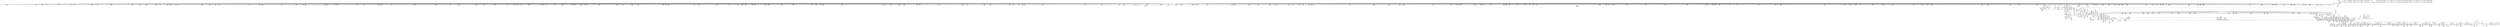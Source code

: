 digraph {
	CE0x41ff080 [shape=record,shape=Mrecord,label="{CE0x41ff080|272:_i8*,_:_CRE_1784,1792_|*MultipleSource*|*LoadInst*|security/selinux/hooks.c,1714|security/selinux/hooks.c,1714}"]
	CE0x4154fa0 [shape=record,shape=Mrecord,label="{CE0x4154fa0|i64*_getelementptr_inbounds_(_26_x_i64_,_26_x_i64_*___llvm_gcov_ctr217,_i64_0,_i64_8)|*Constant*}"]
	CE0x418dd10 [shape=record,shape=Mrecord,label="{CE0x418dd10|40:_%struct.super_block*,_56:_i8*,_:_CRE_892,893_}"]
	CE0x41793f0 [shape=record,shape=Mrecord,label="{CE0x41793f0|40:_%struct.super_block*,_56:_i8*,_:_CRE_289,290_}"]
	CE0x41f8e40 [shape=record,shape=Mrecord,label="{CE0x41f8e40|272:_i8*,_:_CRE_1608,1612_|*MultipleSource*|*LoadInst*|security/selinux/hooks.c,1714|security/selinux/hooks.c,1714}"]
	CE0x412d760 [shape=record,shape=Mrecord,label="{CE0x412d760|GLOBAL:__llvm_gcov_ctr217|Global_var:__llvm_gcov_ctr217|*SummSink*}"]
	CE0x42037e0 [shape=record,shape=Mrecord,label="{CE0x42037e0|may_create:tmp60|security/selinux/hooks.c,1737|*SummSource*}"]
	CE0x4143690 [shape=record,shape=Mrecord,label="{CE0x4143690|40:_%struct.super_block*,_56:_i8*,_:_CRE_184,185_}"]
	CE0x4140c20 [shape=record,shape=Mrecord,label="{CE0x4140c20|i32_10|*Constant*}"]
	CE0x421c9c0 [shape=record,shape=Mrecord,label="{CE0x421c9c0|i64_14|*Constant*}"]
	CE0x414e510 [shape=record,shape=Mrecord,label="{CE0x414e510|40:_%struct.super_block*,_56:_i8*,_:_CRE_478,479_}"]
	CE0x418bba0 [shape=record,shape=Mrecord,label="{CE0x418bba0|40:_%struct.super_block*,_56:_i8*,_:_CRE_866,867_}"]
	CE0x41968d0 [shape=record,shape=Mrecord,label="{CE0x41968d0|272:_i8*,_:_CRE_304,312_|*MultipleSource*|*LoadInst*|security/selinux/hooks.c,1714|security/selinux/hooks.c,1714}"]
	CE0x4208520 [shape=record,shape=Mrecord,label="{CE0x4208520|28:_i32,_:_CRE_91,92_}"]
	CE0x42027b0 [shape=record,shape=Mrecord,label="{CE0x42027b0|may_create:tmp26|security/selinux/hooks.c,1714|*SummSink*}"]
	CE0x4143150 [shape=record,shape=Mrecord,label="{CE0x4143150|40:_%struct.super_block*,_56:_i8*,_:_CRE_177,178_}"]
	CE0x41a6cb0 [shape=record,shape=Mrecord,label="{CE0x41a6cb0|may_create:s_security|security/selinux/hooks.c,1714|*SummSink*}"]
	CE0x4176fb0 [shape=record,shape=Mrecord,label="{CE0x4176fb0|40:_%struct.super_block*,_56:_i8*,_:_CRE_260,261_}"]
	CE0x4140fe0 [shape=record,shape=Mrecord,label="{CE0x4140fe0|may_create:i_security|security/selinux/hooks.c,1713}"]
	CE0x4179a30 [shape=record,shape=Mrecord,label="{CE0x4179a30|40:_%struct.super_block*,_56:_i8*,_:_CRE_294,295_}"]
	CE0x4187290 [shape=record,shape=Mrecord,label="{CE0x4187290|40:_%struct.super_block*,_56:_i8*,_:_CRE_619,620_}"]
	CE0x4197cc0 [shape=record,shape=Mrecord,label="{CE0x4197cc0|272:_i8*,_:_CRE_393,394_}"]
	CE0x419f620 [shape=record,shape=Mrecord,label="{CE0x419f620|272:_i8*,_:_CRE_1331,1332_}"]
	CE0x41a2970 [shape=record,shape=Mrecord,label="{CE0x41a2970|272:_i8*,_:_CRE_433,434_}"]
	CE0x413d480 [shape=record,shape=Mrecord,label="{CE0x413d480|40:_%struct.super_block*,_56:_i8*,_:_CRE_243,244_}"]
	CE0x418c550 [shape=record,shape=Mrecord,label="{CE0x418c550|40:_%struct.super_block*,_56:_i8*,_:_CRE_873,874_}"]
	CE0x4249b50 [shape=record,shape=Mrecord,label="{CE0x4249b50|i64*_getelementptr_inbounds_(_26_x_i64_,_26_x_i64_*___llvm_gcov_ctr217,_i64_0,_i64_20)|*Constant*}"]
	CE0x41ab270 [shape=record,shape=Mrecord,label="{CE0x41ab270|272:_i8*,_:_CRE_621,622_}"]
	CE0x41abf30 [shape=record,shape=Mrecord,label="{CE0x41abf30|272:_i8*,_:_CRE_632,640_|*MultipleSource*|*LoadInst*|security/selinux/hooks.c,1714|security/selinux/hooks.c,1714}"]
	CE0x41288e0 [shape=record,shape=Mrecord,label="{CE0x41288e0|28:_i32,_:_CRE_17,18_}"]
	CE0x41fa360 [shape=record,shape=Mrecord,label="{CE0x41fa360|272:_i8*,_:_CRE_1634,1635_}"]
	CE0x418aea0 [shape=record,shape=Mrecord,label="{CE0x418aea0|40:_%struct.super_block*,_56:_i8*,_:_CRE_832,840_|*MultipleSource*|Function::may_create&Arg::dir::|Function::selinux_inode_symlink&Arg::dir::|security/selinux/hooks.c,1713}"]
	CE0x41f98c0 [shape=record,shape=Mrecord,label="{CE0x41f98c0|272:_i8*,_:_CRE_1624,1625_}"]
	CE0x4194f70 [shape=record,shape=Mrecord,label="{CE0x4194f70|272:_i8*,_:_CRE_192,200_|*MultipleSource*|*LoadInst*|security/selinux/hooks.c,1714|security/selinux/hooks.c,1714}"]
	CE0x4150ee0 [shape=record,shape=Mrecord,label="{CE0x4150ee0|40:_%struct.super_block*,_56:_i8*,_:_CRE_568,569_}"]
	CE0x4248ed0 [shape=record,shape=Mrecord,label="{CE0x4248ed0|i64*_getelementptr_inbounds_(_26_x_i64_,_26_x_i64_*___llvm_gcov_ctr217,_i64_0,_i64_19)|*Constant*|*SummSink*}"]
	CE0x4248c00 [shape=record,shape=Mrecord,label="{CE0x4248c00|may_create:tmp51|security/selinux/hooks.c,1732|*SummSource*}"]
	CE0x4183570 [shape=record,shape=Mrecord,label="{CE0x4183570|272:_i8*,_:_CRE_1354,1355_}"]
	CE0x4124780 [shape=record,shape=Mrecord,label="{CE0x4124780|may_create:tmp4|security/selinux/hooks.c,1706|*SummSink*}"]
	CE0x41a7a20 [shape=record,shape=Mrecord,label="{CE0x41a7a20|272:_i8*,_:_CRE_568,569_}"]
	CE0x41a1a90 [shape=record,shape=Mrecord,label="{CE0x41a1a90|272:_i8*,_:_CRE_419,420_}"]
	CE0x41a1dc0 [shape=record,shape=Mrecord,label="{CE0x41a1dc0|272:_i8*,_:_CRE_422,423_}"]
	CE0x4195880 [shape=record,shape=Mrecord,label="{CE0x4195880|272:_i8*,_:_CRE_240,248_|*MultipleSource*|*LoadInst*|security/selinux/hooks.c,1714|security/selinux/hooks.c,1714}"]
	CE0x4183bd0 [shape=record,shape=Mrecord,label="{CE0x4183bd0|272:_i8*,_:_CRE_1360,1361_}"]
	CE0x4234720 [shape=record,shape=Mrecord,label="{CE0x4234720|may_create:conv|security/selinux/hooks.c,1728|*SummSource*}"]
	CE0x4200470 [shape=record,shape=Mrecord,label="{CE0x4200470|272:_i8*,_:_CRE_1873,1874_}"]
	CE0x413f320 [shape=record,shape=Mrecord,label="{CE0x413f320|i8_1|*Constant*|*SummSink*}"]
	CE0x418c690 [shape=record,shape=Mrecord,label="{CE0x418c690|40:_%struct.super_block*,_56:_i8*,_:_CRE_874,875_}"]
	CE0x416aa10 [shape=record,shape=Mrecord,label="{CE0x416aa10|may_create:call4|security/selinux/hooks.c,1706|*SummSource*}"]
	CE0x4143750 [shape=record,shape=Mrecord,label="{CE0x4143750|40:_%struct.super_block*,_56:_i8*,_:_CRE_185,186_}"]
	CE0x4181b70 [shape=record,shape=Mrecord,label="{CE0x4181b70|may_create:tmp49|security/selinux/hooks.c,1731}"]
	CE0x41e6af0 [shape=record,shape=Mrecord,label="{CE0x41e6af0|%struct.task_struct*_(%struct.task_struct**)*_asm_movq_%gs:$_1:P_,$0_,_r,im,_dirflag_,_fpsr_,_flags_}"]
	CE0x4154b10 [shape=record,shape=Mrecord,label="{CE0x4154b10|i1_true|*Constant*|*SummSource*}"]
	CE0x4201b70 [shape=record,shape=Mrecord,label="{CE0x4201b70|272:_i8*,_:_CRE_2120,2248_|*MultipleSource*|*LoadInst*|security/selinux/hooks.c,1714|security/selinux/hooks.c,1714}"]
	CE0x419c740 [shape=record,shape=Mrecord,label="{CE0x419c740|272:_i8*,_:_CRE_1268,1269_}"]
	CE0x420c1a0 [shape=record,shape=Mrecord,label="{CE0x420c1a0|_ret_i32_%retval.0,_!dbg_!27728|security/selinux/avc.c,775|*SummSource*}"]
	CE0x4194bd0 [shape=record,shape=Mrecord,label="{CE0x4194bd0|272:_i8*,_:_CRE_176,184_|*MultipleSource*|*LoadInst*|security/selinux/hooks.c,1714|security/selinux/hooks.c,1714}"]
	CE0x417f100 [shape=record,shape=Mrecord,label="{CE0x417f100|VOIDTB_TE:_CE_304,305_}"]
	"CONST[source:0(mediator),value:2(dynamic)][purpose:{subject}][SnkIdx:4]"
	CE0x416cca0 [shape=record,shape=Mrecord,label="{CE0x416cca0|i64_2|*Constant*|*SummSource*}"]
	CE0x4157ae0 [shape=record,shape=Mrecord,label="{CE0x4157ae0|40:_%struct.super_block*,_56:_i8*,_:_CRE_149,150_}"]
	CE0x419dce0 [shape=record,shape=Mrecord,label="{CE0x419dce0|272:_i8*,_:_CRE_1307,1308_}"]
	CE0x4157240 [shape=record,shape=Mrecord,label="{CE0x4157240|40:_%struct.super_block*,_56:_i8*,_:_CRE_138,139_}"]
	CE0x4231c90 [shape=record,shape=Mrecord,label="{CE0x4231c90|may_create:d_name|security/selinux/hooks.c,1730|*SummSource*}"]
	CE0x41db0c0 [shape=record,shape=Mrecord,label="{CE0x41db0c0|get_current:tmp2}"]
	CE0x41a3850 [shape=record,shape=Mrecord,label="{CE0x41a3850|272:_i8*,_:_CRE_447,448_}"]
	CE0x41903d0 [shape=record,shape=Mrecord,label="{CE0x41903d0|40:_%struct.super_block*,_56:_i8*,_:_CRE_923,924_}"]
	CE0x41fd880 [shape=record,shape=Mrecord,label="{CE0x41fd880|272:_i8*,_:_CRE_1684,1685_}"]
	CE0x4213670 [shape=record,shape=Mrecord,label="{CE0x4213670|may_create:create_sid|security/selinux/hooks.c,1717}"]
	CE0x4189620 [shape=record,shape=Mrecord,label="{CE0x4189620|40:_%struct.super_block*,_56:_i8*,_:_CRE_736,740_|*MultipleSource*|Function::may_create&Arg::dir::|Function::selinux_inode_symlink&Arg::dir::|security/selinux/hooks.c,1713}"]
	CE0x4152f90 [shape=record,shape=Mrecord,label="{CE0x4152f90|i64_1|*Constant*}"]
	CE0x425ad30 [shape=record,shape=Mrecord,label="{CE0x425ad30|may_create:retval.0}"]
	CE0x4139de0 [shape=record,shape=Mrecord,label="{CE0x4139de0|may_create:call32|security/selinux/hooks.c,1739}"]
	CE0x4dd20c0 [shape=record,shape=Mrecord,label="{CE0x4dd20c0|GLOBAL:may_create|*Constant*}"]
	CE0x413db30 [shape=record,shape=Mrecord,label="{CE0x413db30|40:_%struct.super_block*,_56:_i8*,_:_CRE_251,252_}"]
	CE0x4195a50 [shape=record,shape=Mrecord,label="{CE0x4195a50|272:_i8*,_:_CRE_248,252_|*MultipleSource*|*LoadInst*|security/selinux/hooks.c,1714|security/selinux/hooks.c,1714}"]
	CE0x4208c20 [shape=record,shape=Mrecord,label="{CE0x4208c20|28:_i32,_:_CRE_98,99_}"]
	CE0x41553c0 [shape=record,shape=Mrecord,label="{CE0x41553c0|may_create:tmp15|security/selinux/hooks.c,1706}"]
	CE0x4167600 [shape=record,shape=Mrecord,label="{CE0x4167600|may_create:tmp20|security/selinux/hooks.c,1706}"]
	CE0x418fb10 [shape=record,shape=Mrecord,label="{CE0x418fb10|40:_%struct.super_block*,_56:_i8*,_:_CRE_916,917_}"]
	CE0x41fa9c0 [shape=record,shape=Mrecord,label="{CE0x41fa9c0|272:_i8*,_:_CRE_1640,1641_}"]
	CE0x4192650 [shape=record,shape=Mrecord,label="{CE0x4192650|40:_%struct.super_block*,_56:_i8*,_:_CRE_982,983_}"]
	CE0x419fd90 [shape=record,shape=Mrecord,label="{CE0x419fd90|272:_i8*,_:_CRE_1338,1339_}"]
	CE0x424b050 [shape=record,shape=Mrecord,label="{CE0x424b050|i64_21|*Constant*|*SummSink*}"]
	CE0x414cba0 [shape=record,shape=Mrecord,label="{CE0x414cba0|40:_%struct.super_block*,_56:_i8*,_:_CRE_416,424_|*MultipleSource*|Function::may_create&Arg::dir::|Function::selinux_inode_symlink&Arg::dir::|security/selinux/hooks.c,1713}"]
	CE0x4209090 [shape=record,shape=Mrecord,label="{CE0x4209090|28:_i32,_:_CRE_102,103_}"]
	CE0x4219620 [shape=record,shape=Mrecord,label="{CE0x4219620|28:_i32,_:_CRE_10,11_}"]
	CE0x4184780 [shape=record,shape=Mrecord,label="{CE0x4184780|272:_i8*,_:_CRE_1371,1372_}"]
	CE0x418d1d0 [shape=record,shape=Mrecord,label="{CE0x418d1d0|40:_%struct.super_block*,_56:_i8*,_:_CRE_883,884_}"]
	CE0x4186890 [shape=record,shape=Mrecord,label="{CE0x4186890|40:_%struct.super_block*,_56:_i8*,_:_CRE_611,612_}"]
	CE0x4143a50 [shape=record,shape=Mrecord,label="{CE0x4143a50|40:_%struct.super_block*,_56:_i8*,_:_CRE_189,190_}"]
	CE0x4142490 [shape=record,shape=Mrecord,label="{CE0x4142490|40:_%struct.super_block*,_56:_i8*,_:_CRE_160,161_}"]
	CE0x414c2a0 [shape=record,shape=Mrecord,label="{CE0x414c2a0|40:_%struct.super_block*,_56:_i8*,_:_CRE_384,388_|*MultipleSource*|Function::may_create&Arg::dir::|Function::selinux_inode_symlink&Arg::dir::|security/selinux/hooks.c,1713}"]
	CE0x41fb350 [shape=record,shape=Mrecord,label="{CE0x41fb350|272:_i8*,_:_CRE_1649,1650_}"]
	CE0x416d450 [shape=record,shape=Mrecord,label="{CE0x416d450|may_create:tmp3}"]
	CE0x418d090 [shape=record,shape=Mrecord,label="{CE0x418d090|40:_%struct.super_block*,_56:_i8*,_:_CRE_882,883_}"]
	CE0x4140f70 [shape=record,shape=Mrecord,label="{CE0x4140f70|40:_%struct.super_block*,_56:_i8*,_:_CRE_0,2_|*MultipleSource*|Function::may_create&Arg::dir::|Function::selinux_inode_symlink&Arg::dir::|security/selinux/hooks.c,1713}"]
	CE0x41f91e0 [shape=record,shape=Mrecord,label="{CE0x41f91e0|272:_i8*,_:_CRE_1618,1619_}"]
	CE0x4207120 [shape=record,shape=Mrecord,label="{CE0x4207120|28:_i32,_:_CRE_71,72_}"]
	CE0x41893a0 [shape=record,shape=Mrecord,label="{CE0x41893a0|40:_%struct.super_block*,_56:_i8*,_:_CRE_728,736_|*MultipleSource*|Function::may_create&Arg::dir::|Function::selinux_inode_symlink&Arg::dir::|security/selinux/hooks.c,1713}"]
	CE0x4166170 [shape=record,shape=Mrecord,label="{CE0x4166170|i32_78|*Constant*|*SummSource*}"]
	CE0x4157400 [shape=record,shape=Mrecord,label="{CE0x4157400|40:_%struct.super_block*,_56:_i8*,_:_CRE_139,140_}"]
	CE0x4143090 [shape=record,shape=Mrecord,label="{CE0x4143090|40:_%struct.super_block*,_56:_i8*,_:_CRE_176,177_}"]
	CE0x4124ff0 [shape=record,shape=Mrecord,label="{CE0x4124ff0|may_create:tmp4|security/selinux/hooks.c,1706}"]
	CE0x41413b0 [shape=record,shape=Mrecord,label="{CE0x41413b0|40:_%struct.super_block*,_56:_i8*,_:_CRE_2,4_|*MultipleSource*|Function::may_create&Arg::dir::|Function::selinux_inode_symlink&Arg::dir::|security/selinux/hooks.c,1713}"]
	CE0x419eda0 [shape=record,shape=Mrecord,label="{CE0x419eda0|272:_i8*,_:_CRE_1323,1324_}"]
	CE0x4197af0 [shape=record,shape=Mrecord,label="{CE0x4197af0|272:_i8*,_:_CRE_384,388_|*MultipleSource*|*LoadInst*|security/selinux/hooks.c,1714|security/selinux/hooks.c,1714}"]
	CE0x41a1210 [shape=record,shape=Mrecord,label="{CE0x41a1210|272:_i8*,_:_CRE_411,412_}"]
	CE0x4151020 [shape=record,shape=Mrecord,label="{CE0x4151020|40:_%struct.super_block*,_56:_i8*,_:_CRE_569,570_}"]
	CE0x417c3d0 [shape=record,shape=Mrecord,label="{CE0x417c3d0|VOIDTB_TE:_CE_198,199_}"]
	CE0x425ae70 [shape=record,shape=Mrecord,label="{CE0x425ae70|may_create:retval.0|*SummSink*}"]
	CE0x4198b20 [shape=record,shape=Mrecord,label="{CE0x4198b20|i32_16|*Constant*|*SummSource*}"]
	CE0x414cfe0 [shape=record,shape=Mrecord,label="{CE0x414cfe0|40:_%struct.super_block*,_56:_i8*,_:_CRE_432,440_|*MultipleSource*|Function::may_create&Arg::dir::|Function::selinux_inode_symlink&Arg::dir::|security/selinux/hooks.c,1713}"]
	CE0x420a4c0 [shape=record,shape=Mrecord,label="{CE0x420a4c0|28:_i32,_:_CRE_128,136_|*MultipleSource*|security/selinux/hooks.c,1722|*LoadInst*|security/selinux/hooks.c,1713|security/selinux/hooks.c,1713}"]
	CE0x4195fc0 [shape=record,shape=Mrecord,label="{CE0x4195fc0|272:_i8*,_:_CRE_268,272_|*MultipleSource*|*LoadInst*|security/selinux/hooks.c,1714|security/selinux/hooks.c,1714}"]
	CE0x41490f0 [shape=record,shape=Mrecord,label="{CE0x41490f0|may_create:tmp13|security/selinux/hooks.c,1706|*SummSource*}"]
	CE0x41facf0 [shape=record,shape=Mrecord,label="{CE0x41facf0|272:_i8*,_:_CRE_1643,1644_}"]
	CE0x4197010 [shape=record,shape=Mrecord,label="{CE0x4197010|272:_i8*,_:_CRE_336,344_|*MultipleSource*|*LoadInst*|security/selinux/hooks.c,1714|security/selinux/hooks.c,1714}"]
	CE0x4194830 [shape=record,shape=Mrecord,label="{CE0x4194830|272:_i8*,_:_CRE_152,160_|*MultipleSource*|*LoadInst*|security/selinux/hooks.c,1714|security/selinux/hooks.c,1714}"]
	CE0x4131db0 [shape=record,shape=Mrecord,label="{CE0x4131db0|may_create:tobool|security/selinux/hooks.c,1706}"]
	CE0x4246c80 [shape=record,shape=Mrecord,label="{CE0x4246c80|may_create:tmp55|security/selinux/hooks.c,1735}"]
	CE0x41fdbb0 [shape=record,shape=Mrecord,label="{CE0x41fdbb0|272:_i8*,_:_CRE_1687,1688_}"]
	CE0x417ce70 [shape=record,shape=Mrecord,label="{CE0x417ce70|VOIDTB_TE:_CE_208,209_}"]
	CE0x4137100 [shape=record,shape=Mrecord,label="{CE0x4137100|may_create:tmp9|security/selinux/hooks.c,1706}"]
	CE0x414dd60 [shape=record,shape=Mrecord,label="{CE0x414dd60|40:_%struct.super_block*,_56:_i8*,_:_CRE_473,474_}"]
	CE0x41ab160 [shape=record,shape=Mrecord,label="{CE0x41ab160|272:_i8*,_:_CRE_620,621_}"]
	CE0x4212a90 [shape=record,shape=Mrecord,label="{CE0x4212a90|may_create:tmp27|security/selinux/hooks.c,1716}"]
	CE0x41fa470 [shape=record,shape=Mrecord,label="{CE0x41fa470|272:_i8*,_:_CRE_1635,1636_}"]
	CE0x413c6f0 [shape=record,shape=Mrecord,label="{CE0x413c6f0|40:_%struct.super_block*,_56:_i8*,_:_CRE_205,206_}"]
	CE0x4142b50 [shape=record,shape=Mrecord,label="{CE0x4142b50|40:_%struct.super_block*,_56:_i8*,_:_CRE_169,170_}"]
	CE0x417f730 [shape=record,shape=Mrecord,label="{CE0x417f730|VOIDTB_TE:_CE_307,308_}"]
	CE0x411dfd0 [shape=record,shape=Mrecord,label="{CE0x411dfd0|selinux_inode_symlink:bb}"]
	CE0x412a150 [shape=record,shape=Mrecord,label="{CE0x412a150|28:_i32,_:_CRE_57,58_}"]
	CE0x419cda0 [shape=record,shape=Mrecord,label="{CE0x419cda0|272:_i8*,_:_CRE_1274,1275_}"]
	CE0x425d3b0 [shape=record,shape=Mrecord,label="{CE0x425d3b0|get_current:tmp3|*SummSource*}"]
	CE0x41fcde0 [shape=record,shape=Mrecord,label="{CE0x41fcde0|272:_i8*,_:_CRE_1674,1675_}"]
	CE0x420a2a0 [shape=record,shape=Mrecord,label="{CE0x420a2a0|28:_i32,_:_CRE_119,120_}"]
	CE0x4271b10 [shape=record,shape=Mrecord,label="{CE0x4271b10|COLLAPSED:_GCMRE___llvm_gcov_ctr98_internal_global_2_x_i64_zeroinitializer:_elem_0:default:}"]
	CE0x416ea60 [shape=record,shape=Mrecord,label="{CE0x416ea60|40:_%struct.super_block*,_56:_i8*,_:_CRE_76,80_|*MultipleSource*|Function::may_create&Arg::dir::|Function::selinux_inode_symlink&Arg::dir::|security/selinux/hooks.c,1713}"]
	CE0x417c2c0 [shape=record,shape=Mrecord,label="{CE0x417c2c0|VOIDTB_TE:_CE_197,198_}"]
	CE0x4235150 [shape=record,shape=Mrecord,label="{CE0x4235150|i64_16|*Constant*}"]
	CE0x41287e0 [shape=record,shape=Mrecord,label="{CE0x41287e0|28:_i32,_:_CRE_16,17_}"]
	CE0x4166090 [shape=record,shape=Mrecord,label="{CE0x4166090|i32_78|*Constant*}"]
	CE0x4190f10 [shape=record,shape=Mrecord,label="{CE0x4190f10|40:_%struct.super_block*,_56:_i8*,_:_CRE_932,933_}"]
	CE0x4125600 [shape=record,shape=Mrecord,label="{CE0x4125600|may_create:tmp6|security/selinux/hooks.c,1706|*SummSource*}"]
	CE0x4191a60 [shape=record,shape=Mrecord,label="{CE0x4191a60|40:_%struct.super_block*,_56:_i8*,_:_CRE_968,976_|*MultipleSource*|Function::may_create&Arg::dir::|Function::selinux_inode_symlink&Arg::dir::|security/selinux/hooks.c,1713}"]
	CE0x42198d0 [shape=record,shape=Mrecord,label="{CE0x42198d0|28:_i32,_:_CRE_14,15_}"]
	CE0x41fa690 [shape=record,shape=Mrecord,label="{CE0x41fa690|272:_i8*,_:_CRE_1637,1638_}"]
	CE0x4124250 [shape=record,shape=Mrecord,label="{CE0x4124250|may_create:tmp9|security/selinux/hooks.c,1706|*SummSource*}"]
	CE0x41942c0 [shape=record,shape=Mrecord,label="{CE0x41942c0|272:_i8*,_:_CRE_132,136_|*MultipleSource*|*LoadInst*|security/selinux/hooks.c,1714|security/selinux/hooks.c,1714}"]
	CE0x419c630 [shape=record,shape=Mrecord,label="{CE0x419c630|272:_i8*,_:_CRE_1267,1268_}"]
	CE0x4176800 [shape=record,shape=Mrecord,label="{CE0x4176800|i64*_getelementptr_inbounds_(_26_x_i64_,_26_x_i64_*___llvm_gcov_ctr217,_i64_0,_i64_1)|*Constant*|*SummSource*}"]
	CE0x4201230 [shape=record,shape=Mrecord,label="{CE0x4201230|272:_i8*,_:_CRE_1904,1920_|*MultipleSource*|*LoadInst*|security/selinux/hooks.c,1714|security/selinux/hooks.c,1714}"]
	CE0x416a710 [shape=record,shape=Mrecord,label="{CE0x416a710|may_create:tmp18|security/selinux/hooks.c,1706|*SummSink*}"]
	CE0x4235280 [shape=record,shape=Mrecord,label="{CE0x4235280|i64_16|*Constant*|*SummSource*}"]
	CE0x417c4e0 [shape=record,shape=Mrecord,label="{CE0x417c4e0|VOIDTB_TE:_CE_199,200_}"]
	CE0x41432d0 [shape=record,shape=Mrecord,label="{CE0x41432d0|40:_%struct.super_block*,_56:_i8*,_:_CRE_179,180_}"]
	CE0x4122120 [shape=record,shape=Mrecord,label="{CE0x4122120|i8*_getelementptr_inbounds_(_25_x_i8_,_25_x_i8_*_.str3,_i32_0,_i32_0)|*Constant*|*SummSink*}"]
	CE0x4175780 [shape=record,shape=Mrecord,label="{CE0x4175780|i32_1|*Constant*|*SummSink*}"]
	CE0x4132fb0 [shape=record,shape=Mrecord,label="{CE0x4132fb0|i32_0|*Constant*}"]
	CE0x41fdcc0 [shape=record,shape=Mrecord,label="{CE0x41fdcc0|272:_i8*,_:_CRE_1872,1873_}"]
	CE0x4124810 [shape=record,shape=Mrecord,label="{CE0x4124810|i64_3|*Constant*}"]
	CE0x419bb90 [shape=record,shape=Mrecord,label="{CE0x419bb90|272:_i8*,_:_CRE_1257,1258_}"]
	CE0x419d400 [shape=record,shape=Mrecord,label="{CE0x419d400|272:_i8*,_:_CRE_1304,1305_}"]
	CE0x417b1c0 [shape=record,shape=Mrecord,label="{CE0x417b1c0|VOIDTB_TE:_CE_181,182_}"]
	CE0x41aa280 [shape=record,shape=Mrecord,label="{CE0x41aa280|272:_i8*,_:_CRE_606,607_}"]
	CE0x417aa50 [shape=record,shape=Mrecord,label="{CE0x417aa50|VOIDTB_TE:_CE_174,175_}"]
	CE0x419c850 [shape=record,shape=Mrecord,label="{CE0x419c850|272:_i8*,_:_CRE_1269,1270_}"]
	CE0x4234220 [shape=record,shape=Mrecord,label="{CE0x4234220|VOIDTB_TE:_CE_88,89_}"]
	CE0x4208820 [shape=record,shape=Mrecord,label="{CE0x4208820|28:_i32,_:_CRE_94,95_}"]
	CE0x41744d0 [shape=record,shape=Mrecord,label="{CE0x41744d0|get_current:tmp|*SummSource*}"]
	CE0x417a2f0 [shape=record,shape=Mrecord,label="{CE0x417a2f0|40:_%struct.super_block*,_56:_i8*,_:_CRE_301,302_}"]
	CE0x4130e50 [shape=record,shape=Mrecord,label="{CE0x4130e50|may_create:tclass|Function::may_create&Arg::tclass::|*SummSource*}"]
	CE0x4170cf0 [shape=record,shape=Mrecord,label="{CE0x4170cf0|may_create:if.end|*SummSource*}"]
	CE0x41426d0 [shape=record,shape=Mrecord,label="{CE0x41426d0|40:_%struct.super_block*,_56:_i8*,_:_CRE_163,164_}"]
	CE0x422e730 [shape=record,shape=Mrecord,label="{CE0x422e730|i32_4|*Constant*}"]
	CE0x421d3a0 [shape=record,shape=Mrecord,label="{CE0x421d3a0|i64_13|*Constant*|*SummSink*}"]
	CE0x4185710 [shape=record,shape=Mrecord,label="{CE0x4185710|40:_%struct.super_block*,_56:_i8*,_:_CRE_597,598_}"]
	CE0x4182cf0 [shape=record,shape=Mrecord,label="{CE0x4182cf0|272:_i8*,_:_CRE_1346,1347_}"]
	CE0x418c7d0 [shape=record,shape=Mrecord,label="{CE0x418c7d0|40:_%struct.super_block*,_56:_i8*,_:_CRE_875,876_}"]
	CE0x411e100 [shape=record,shape=Mrecord,label="{CE0x411e100|selinux_inode_symlink:entry|*SummSink*}"]
	CE0x4126890 [shape=record,shape=Mrecord,label="{CE0x4126890|may_create:tmp8|security/selinux/hooks.c,1706|*SummSink*}"]
	CE0x4140da0 [shape=record,shape=Mrecord,label="{CE0x4140da0|i32_10|*Constant*|*SummSource*}"]
	CE0x422c820 [shape=record,shape=Mrecord,label="{CE0x422c820|may_create:tmp41|security/selinux/hooks.c,1728}"]
	CE0x41973b0 [shape=record,shape=Mrecord,label="{CE0x41973b0|272:_i8*,_:_CRE_352,360_|*MultipleSource*|*LoadInst*|security/selinux/hooks.c,1714|security/selinux/hooks.c,1714}"]
	CE0x42131c0 [shape=record,shape=Mrecord,label="{CE0x42131c0|i32_3|*Constant*|*SummSource*}"]
	CE0x425aa80 [shape=record,shape=Mrecord,label="{CE0x425aa80|i32_128|*Constant*|*SummSource*}"]
	CE0x4122c90 [shape=record,shape=Mrecord,label="{CE0x4122c90|i8*_getelementptr_inbounds_(_45_x_i8_,_45_x_i8_*_.str12,_i32_0,_i32_0)|*Constant*|*SummSource*}"]
	CE0x39c1050 [shape=record,shape=Mrecord,label="{CE0x39c1050|selinux_inode_symlink:tmp2|*SummSource*}"]
	CE0x4198df0 [shape=record,shape=Mrecord,label="{CE0x4198df0|272:_i8*,_:_CRE_392,393_}"]
	CE0x4129fb0 [shape=record,shape=Mrecord,label="{CE0x4129fb0|28:_i32,_:_CRE_55,56_}"]
	CE0x41283c0 [shape=record,shape=Mrecord,label="{CE0x41283c0|selinux_inode_symlink:dentry|Function::selinux_inode_symlink&Arg::dentry::}"]
	CE0x41aa6c0 [shape=record,shape=Mrecord,label="{CE0x41aa6c0|272:_i8*,_:_CRE_610,611_}"]
	CE0x417ffc0 [shape=record,shape=Mrecord,label="{CE0x417ffc0|VOIDTB_TE:_CE_315,316_}"]
	CE0x41a2530 [shape=record,shape=Mrecord,label="{CE0x41a2530|272:_i8*,_:_CRE_429,430_}"]
	CE0x41a4840 [shape=record,shape=Mrecord,label="{CE0x41a4840|272:_i8*,_:_CRE_462,463_}"]
	CE0x41ae7c0 [shape=record,shape=Mrecord,label="{CE0x41ae7c0|272:_i8*,_:_CRE_48,56_|*MultipleSource*|*LoadInst*|security/selinux/hooks.c,1714|security/selinux/hooks.c,1714}"]
	CE0x421b900 [shape=record,shape=Mrecord,label="{CE0x421b900|may_create:tmp36|security/selinux/hooks.c,1728|*SummSource*}"]
	CE0x4188aa0 [shape=record,shape=Mrecord,label="{CE0x4188aa0|40:_%struct.super_block*,_56:_i8*,_:_CRE_688,692_|*MultipleSource*|Function::may_create&Arg::dir::|Function::selinux_inode_symlink&Arg::dir::|security/selinux/hooks.c,1713}"]
	CE0x41575a0 [shape=record,shape=Mrecord,label="{CE0x41575a0|40:_%struct.super_block*,_56:_i8*,_:_CRE_142,143_}"]
	CE0x42145b0 [shape=record,shape=Mrecord,label="{CE0x42145b0|may_create:type|security/selinux/hooks.c,1719|*SummSource*}"]
	CE0x417cb40 [shape=record,shape=Mrecord,label="{CE0x417cb40|VOIDTB_TE:_CE_205,206_}"]
	CE0x417d5e0 [shape=record,shape=Mrecord,label="{CE0x417d5e0|VOIDTB_TE:_CE_215,216_}"]
	CE0x4206e20 [shape=record,shape=Mrecord,label="{CE0x4206e20|28:_i32,_:_CRE_68,69_}"]
	CE0x4175710 [shape=record,shape=Mrecord,label="{CE0x4175710|i32_1|*Constant*|*SummSource*}"]
	CE0x416cae0 [shape=record,shape=Mrecord,label="{CE0x416cae0|may_create:land.lhs.true2|*SummSink*}"]
	CE0x41688f0 [shape=record,shape=Mrecord,label="{CE0x41688f0|may_create:if.end25|*SummSource*}"]
	CE0x4148960 [shape=record,shape=Mrecord,label="{CE0x4148960|avc_has_perm:entry|*SummSource*}"]
	CE0x4247aa0 [shape=record,shape=Mrecord,label="{CE0x4247aa0|may_create:tobool28|security/selinux/hooks.c,1736|*SummSink*}"]
	CE0x422d400 [shape=record,shape=Mrecord,label="{CE0x422d400|may_create:tmp45|security/selinux/hooks.c,1728}"]
	CE0x4202820 [shape=record,shape=Mrecord,label="{CE0x4202820|may_create:tmp26|security/selinux/hooks.c,1714|*SummSource*}"]
	CE0x422ec20 [shape=record,shape=Mrecord,label="{CE0x422ec20|may_create:tmp42|security/selinux/hooks.c,1728|*SummSource*}"]
	CE0x41a94b0 [shape=record,shape=Mrecord,label="{CE0x41a94b0|272:_i8*,_:_CRE_593,594_}"]
	CE0x4207720 [shape=record,shape=Mrecord,label="{CE0x4207720|28:_i32,_:_CRE_77,78_}"]
	CE0x41f9d00 [shape=record,shape=Mrecord,label="{CE0x41f9d00|272:_i8*,_:_CRE_1628,1629_}"]
	CE0x41a1100 [shape=record,shape=Mrecord,label="{CE0x41a1100|272:_i8*,_:_CRE_410,411_}"]
	CE0x421ca30 [shape=record,shape=Mrecord,label="{CE0x421ca30|i64_14|*Constant*|*SummSource*}"]
	CE0x41290e0 [shape=record,shape=Mrecord,label="{CE0x41290e0|28:_i32,_:_CRE_28,32_|*MultipleSource*|security/selinux/hooks.c,1722|*LoadInst*|security/selinux/hooks.c,1713|security/selinux/hooks.c,1713}"]
	CE0x4183680 [shape=record,shape=Mrecord,label="{CE0x4183680|272:_i8*,_:_CRE_1355,1356_}"]
	CE0x413a570 [shape=record,shape=Mrecord,label="{CE0x413a570|may_create:if.then20}"]
	CE0x42106c0 [shape=record,shape=Mrecord,label="{CE0x42106c0|avc_has_perm:requested|Function::avc_has_perm&Arg::requested::|*SummSink*}"]
	CE0x418f610 [shape=record,shape=Mrecord,label="{CE0x418f610|40:_%struct.super_block*,_56:_i8*,_:_CRE_912,913_}"]
	CE0x4212040 [shape=record,shape=Mrecord,label="{CE0x4212040|avc_has_perm:entry}"]
	CE0x413e8e0 [shape=record,shape=Mrecord,label="{CE0x413e8e0|may_create:tmp}"]
	CE0x4156600 [shape=record,shape=Mrecord,label="{CE0x4156600|may_create:tmp67|security/selinux/hooks.c,1742|*SummSource*}"]
	CE0x412f1a0 [shape=record,shape=Mrecord,label="{CE0x412f1a0|get_current:tmp1}"]
	CE0x4196aa0 [shape=record,shape=Mrecord,label="{CE0x4196aa0|272:_i8*,_:_CRE_312,320_|*MultipleSource*|*LoadInst*|security/selinux/hooks.c,1714|security/selinux/hooks.c,1714}"]
	CE0x412d8a0 [shape=record,shape=Mrecord,label="{CE0x412d8a0|GLOBAL:__llvm_gcov_ctr217|Global_var:__llvm_gcov_ctr217}"]
	CE0x4208f20 [shape=record,shape=Mrecord,label="{CE0x4208f20|28:_i32,_:_CRE_101,102_}"]
	CE0x4202f70 [shape=record,shape=Mrecord,label="{CE0x4202f70|may_create:tmp59|security/selinux/hooks.c,1736|*SummSource*}"]
	CE0x4216ed0 [shape=record,shape=Mrecord,label="{CE0x4216ed0|i8_10|*Constant*|*SummSource*}"]
	CE0x4142e50 [shape=record,shape=Mrecord,label="{CE0x4142e50|40:_%struct.super_block*,_56:_i8*,_:_CRE_173,174_}"]
	CE0x41922e0 [shape=record,shape=Mrecord,label="{CE0x41922e0|40:_%struct.super_block*,_56:_i8*,_:_CRE_979,980_}"]
	"CONST[source:1(input),value:2(dynamic)][purpose:{object}][SrcIdx:11]"
	CE0x419b640 [shape=record,shape=Mrecord,label="{CE0x419b640|272:_i8*,_:_CRE_1252,1253_}"]
	CE0x412d910 [shape=record,shape=Mrecord,label="{CE0x412d910|GLOBAL:__llvm_gcov_ctr217|Global_var:__llvm_gcov_ctr217|*SummSource*}"]
	CE0x422d730 [shape=record,shape=Mrecord,label="{CE0x422d730|may_create:tmp45|security/selinux/hooks.c,1728|*SummSink*}"]
	CE0x4166400 [shape=record,shape=Mrecord,label="{CE0x4166400|may_create:cred|security/selinux/hooks.c,1706|*SummSource*}"]
	CE0x418d310 [shape=record,shape=Mrecord,label="{CE0x418d310|40:_%struct.super_block*,_56:_i8*,_:_CRE_884,885_}"]
	CE0x420a3b0 [shape=record,shape=Mrecord,label="{CE0x420a3b0|28:_i32,_:_CRE_120,128_|*MultipleSource*|security/selinux/hooks.c,1722|*LoadInst*|security/selinux/hooks.c,1713|security/selinux/hooks.c,1713}"]
	CE0x4139800 [shape=record,shape=Mrecord,label="{CE0x4139800|may_create:tmp65|security/selinux/hooks.c,1739}"]
	CE0x4208920 [shape=record,shape=Mrecord,label="{CE0x4208920|28:_i32,_:_CRE_95,96_}"]
	CE0x422e480 [shape=record,shape=Mrecord,label="{CE0x422e480|may_create:tmp46|security/selinux/hooks.c,1729|*SummSource*}"]
	CE0x413c570 [shape=record,shape=Mrecord,label="{CE0x413c570|40:_%struct.super_block*,_56:_i8*,_:_CRE_203,204_}"]
	CE0x417e8c0 [shape=record,shape=Mrecord,label="{CE0x417e8c0|VOIDTB_TE:_CE_272,280_|*MultipleSource*|security/selinux/hooks.c,1730|Function::may_create&Arg::dentry::|Function::selinux_inode_symlink&Arg::dentry::}"]
	CE0x4124ad0 [shape=record,shape=Mrecord,label="{CE0x4124ad0|GLOBAL:may_create.__warned|Global_var:may_create.__warned}"]
	CE0x41f8330 [shape=record,shape=Mrecord,label="{CE0x41f8330|272:_i8*,_:_CRE_1536,1568_|*MultipleSource*|*LoadInst*|security/selinux/hooks.c,1714|security/selinux/hooks.c,1714}"]
	CE0x414b760 [shape=record,shape=Mrecord,label="{CE0x414b760|40:_%struct.super_block*,_56:_i8*,_:_CRE_336,344_|*MultipleSource*|Function::may_create&Arg::dir::|Function::selinux_inode_symlink&Arg::dir::|security/selinux/hooks.c,1713}"]
	CE0x4168be0 [shape=record,shape=Mrecord,label="{CE0x4168be0|may_create:if.then29}"]
	CE0x416bcc0 [shape=record,shape=Mrecord,label="{CE0x416bcc0|40:_%struct.super_block*,_56:_i8*,_:_CRE_562,563_}"]
	CE0x41a7d50 [shape=record,shape=Mrecord,label="{CE0x41a7d50|272:_i8*,_:_CRE_571,572_}"]
	CE0x41fbac0 [shape=record,shape=Mrecord,label="{CE0x41fbac0|272:_i8*,_:_CRE_1656,1657_}"]
	CE0x41a0470 [shape=record,shape=Mrecord,label="{CE0x41a0470|may_create:i_sb|security/selinux/hooks.c,1714|*SummSource*}"]
	CE0x4183130 [shape=record,shape=Mrecord,label="{CE0x4183130|272:_i8*,_:_CRE_1350,1351_}"]
	CE0x42319e0 [shape=record,shape=Mrecord,label="{CE0x42319e0|i32_4|*Constant*|*SummSource*}"]
	CE0x4143e80 [shape=record,shape=Mrecord,label="{CE0x4143e80|40:_%struct.super_block*,_56:_i8*,_:_CRE_195,196_}"]
	CE0x419d2f0 [shape=record,shape=Mrecord,label="{CE0x419d2f0|272:_i8*,_:_CRE_1279,1280_}"]
	CE0x416bf40 [shape=record,shape=Mrecord,label="{CE0x416bf40|40:_%struct.super_block*,_56:_i8*,_:_CRE_564,565_}"]
	CE0x4188f20 [shape=record,shape=Mrecord,label="{CE0x4188f20|40:_%struct.super_block*,_56:_i8*,_:_CRE_704,712_|*MultipleSource*|Function::may_create&Arg::dir::|Function::selinux_inode_symlink&Arg::dir::|security/selinux/hooks.c,1713}"]
	CE0x41ac330 [shape=record,shape=Mrecord,label="{CE0x41ac330|272:_i8*,_:_CRE_656,664_|*MultipleSource*|*LoadInst*|security/selinux/hooks.c,1714|security/selinux/hooks.c,1714}"]
	CE0x4134e60 [shape=record,shape=Mrecord,label="{CE0x4134e60|may_create:land.lhs.true|*SummSource*}"]
	CE0x4136c10 [shape=record,shape=Mrecord,label="{CE0x4136c10|i64_5|*Constant*|*SummSource*}"]
	CE0x421d5f0 [shape=record,shape=Mrecord,label="{CE0x421d5f0|may_create:tmp37|security/selinux/hooks.c,1728|*SummSource*}"]
	CE0x4179cb0 [shape=record,shape=Mrecord,label="{CE0x4179cb0|40:_%struct.super_block*,_56:_i8*,_:_CRE_296,297_}"]
	CE0x4230e70 [shape=record,shape=Mrecord,label="{CE0x4230e70|VOIDTB_TE:_CE_162,163_}"]
	CE0x417ac70 [shape=record,shape=Mrecord,label="{CE0x417ac70|VOIDTB_TE:_CE_176,177_}"]
	CE0x424aaf0 [shape=record,shape=Mrecord,label="{CE0x424aaf0|i64_22|*Constant*|*SummSource*}"]
	CE0x41a2a80 [shape=record,shape=Mrecord,label="{CE0x41a2a80|272:_i8*,_:_CRE_434,435_}"]
	CE0x41a5170 [shape=record,shape=Mrecord,label="{CE0x41a5170|272:_i8*,_:_CRE_496,504_|*MultipleSource*|*LoadInst*|security/selinux/hooks.c,1714|security/selinux/hooks.c,1714}"]
	CE0x421f110 [shape=record,shape=Mrecord,label="{CE0x421f110|may_create:flags|security/selinux/hooks.c,1728}"]
	CE0x4192ce0 [shape=record,shape=Mrecord,label="{CE0x4192ce0|40:_%struct.super_block*,_56:_i8*,_:_CRE_1000,1008_|*MultipleSource*|Function::may_create&Arg::dir::|Function::selinux_inode_symlink&Arg::dir::|security/selinux/hooks.c,1713}"]
	CE0x4151b60 [shape=record,shape=Mrecord,label="{CE0x4151b60|40:_%struct.super_block*,_56:_i8*,_:_CRE_578,579_}"]
	CE0x41779b0 [shape=record,shape=Mrecord,label="{CE0x41779b0|40:_%struct.super_block*,_56:_i8*,_:_CRE_268,269_}"]
	CE0x4248ad0 [shape=record,shape=Mrecord,label="{CE0x4248ad0|i64*_getelementptr_inbounds_(_26_x_i64_,_26_x_i64_*___llvm_gcov_ctr217,_i64_0,_i64_19)|*Constant*}"]
	CE0x4248680 [shape=record,shape=Mrecord,label="{CE0x4248680|may_create:tmp51|security/selinux/hooks.c,1732}"]
	CE0x413a9e0 [shape=record,shape=Mrecord,label="{CE0x413a9e0|get_current:tmp3}"]
	CE0x4176e70 [shape=record,shape=Mrecord,label="{CE0x4176e70|40:_%struct.super_block*,_56:_i8*,_:_CRE_259,260_}"]
	CE0x4178db0 [shape=record,shape=Mrecord,label="{CE0x4178db0|40:_%struct.super_block*,_56:_i8*,_:_CRE_284,285_}"]
	CE0x4185990 [shape=record,shape=Mrecord,label="{CE0x4185990|40:_%struct.super_block*,_56:_i8*,_:_CRE_599,600_}"]
	CE0x39c0fe0 [shape=record,shape=Mrecord,label="{CE0x39c0fe0|selinux_inode_symlink:tmp2}"]
	CE0x4180e30 [shape=record,shape=Mrecord,label="{CE0x4180e30|i64_17|*Constant*}"]
	CE0x417df70 [shape=record,shape=Mrecord,label="{CE0x417df70|VOIDTB_TE:_CE_224,232_|*MultipleSource*|security/selinux/hooks.c,1730|Function::may_create&Arg::dentry::|Function::selinux_inode_symlink&Arg::dentry::}"]
	CE0x419ec90 [shape=record,shape=Mrecord,label="{CE0x419ec90|272:_i8*,_:_CRE_1322,1323_}"]
	CE0x4201f10 [shape=record,shape=Mrecord,label="{CE0x4201f10|272:_i8*,_:_CRE_2256,2264_|*MultipleSource*|*LoadInst*|security/selinux/hooks.c,1714|security/selinux/hooks.c,1714}"]
	CE0x41792b0 [shape=record,shape=Mrecord,label="{CE0x41792b0|40:_%struct.super_block*,_56:_i8*,_:_CRE_288,289_}"]
	CE0x4183020 [shape=record,shape=Mrecord,label="{CE0x4183020|272:_i8*,_:_CRE_1349,1350_}"]
	CE0x41a4de0 [shape=record,shape=Mrecord,label="{CE0x41a4de0|272:_i8*,_:_CRE_480,488_|*MultipleSource*|*LoadInst*|security/selinux/hooks.c,1714|security/selinux/hooks.c,1714}"]
	CE0x41aa4a0 [shape=record,shape=Mrecord,label="{CE0x41aa4a0|272:_i8*,_:_CRE_608,609_}"]
	CE0x4143e10 [shape=record,shape=Mrecord,label="{CE0x4143e10|40:_%struct.super_block*,_56:_i8*,_:_CRE_194,195_}"]
	CE0x417c1b0 [shape=record,shape=Mrecord,label="{CE0x417c1b0|VOIDTB_TE:_CE_196,197_}"]
	CE0x42096f0 [shape=record,shape=Mrecord,label="{CE0x42096f0|28:_i32,_:_CRE_108,109_}"]
	CE0x41a61c0 [shape=record,shape=Mrecord,label="{CE0x41a61c0|272:_i8*,_:_CRE_563,564_}"]
	CE0x41a7f70 [shape=record,shape=Mrecord,label="{CE0x41a7f70|272:_i8*,_:_CRE_573,574_}"]
	CE0x41f7c00 [shape=record,shape=Mrecord,label="{CE0x41f7c00|272:_i8*,_:_CRE_1374,1375_}"]
	CE0x420df90 [shape=record,shape=Mrecord,label="{CE0x420df90|may_create:tmp32|security/selinux/hooks.c,1725|*SummSink*}"]
	CE0x413c9f0 [shape=record,shape=Mrecord,label="{CE0x413c9f0|40:_%struct.super_block*,_56:_i8*,_:_CRE_212,216_|*MultipleSource*|Function::may_create&Arg::dir::|Function::selinux_inode_symlink&Arg::dir::|security/selinux/hooks.c,1713}"]
	CE0x41937e0 [shape=record,shape=Mrecord,label="{CE0x41937e0|272:_i8*,_:_CRE_88,96_|*MultipleSource*|*LoadInst*|security/selinux/hooks.c,1714|security/selinux/hooks.c,1714}"]
	CE0x41aa8e0 [shape=record,shape=Mrecord,label="{CE0x41aa8e0|272:_i8*,_:_CRE_612,613_}"]
	CE0x4a84be0 [shape=record,shape=Mrecord,label="{CE0x4a84be0|selinux_inode_symlink:tmp3|*SummSink*}"]
	CE0x4134f70 [shape=record,shape=Mrecord,label="{CE0x4134f70|may_create:land.lhs.true|*SummSink*}"]
	CE0x4184010 [shape=record,shape=Mrecord,label="{CE0x4184010|272:_i8*,_:_CRE_1364,1365_}"]
	CE0x41770f0 [shape=record,shape=Mrecord,label="{CE0x41770f0|40:_%struct.super_block*,_56:_i8*,_:_CRE_261,262_}"]
	CE0x4199bb0 [shape=record,shape=Mrecord,label="{CE0x4199bb0|272:_i8*,_:_CRE_1227,1228_}"]
	CE0x41279f0 [shape=record,shape=Mrecord,label="{CE0x41279f0|may_create:tmp12|security/selinux/hooks.c,1706|*SummSource*}"]
	CE0x421ba80 [shape=record,shape=Mrecord,label="{CE0x421ba80|may_create:tmp36|security/selinux/hooks.c,1728|*SummSink*}"]
	CE0x41a4c80 [shape=record,shape=Mrecord,label="{CE0x41a4c80|272:_i8*,_:_CRE_472,480_|*MultipleSource*|*LoadInst*|security/selinux/hooks.c,1714|security/selinux/hooks.c,1714}"]
	CE0x4140400 [shape=record,shape=Mrecord,label="{CE0x4140400|may_create:tmp21|security/selinux/hooks.c,1706}"]
	CE0x417ab60 [shape=record,shape=Mrecord,label="{CE0x417ab60|VOIDTB_TE:_CE_175,176_}"]
	CE0x41307e0 [shape=record,shape=Mrecord,label="{CE0x41307e0|may_create:lor.lhs.false|*SummSink*}"]
	CE0x4a84b40 [shape=record,shape=Mrecord,label="{CE0x4a84b40|selinux_inode_symlink:tmp3|*SummSource*}"]
	CE0x413c630 [shape=record,shape=Mrecord,label="{CE0x413c630|40:_%struct.super_block*,_56:_i8*,_:_CRE_204,205_}"]
	CE0x421b0d0 [shape=record,shape=Mrecord,label="{CE0x421b0d0|may_create:tmp35|security/selinux/hooks.c,1726|*SummSource*}"]
	CE0x4129d40 [shape=record,shape=Mrecord,label="{CE0x4129d40|28:_i32,_:_CRE_52,53_}"]
	CE0x4147dd0 [shape=record,shape=Mrecord,label="{CE0x4147dd0|may_create:tmp3|*SummSource*}"]
	CE0x4131cd0 [shape=record,shape=Mrecord,label="{CE0x4131cd0|may_create:tobool|security/selinux/hooks.c,1706|*SummSink*}"]
	CE0x4149540 [shape=record,shape=Mrecord,label="{CE0x4149540|may_create:tmp14|security/selinux/hooks.c,1706|*SummSource*}"]
	CE0x4181610 [shape=record,shape=Mrecord,label="{CE0x4181610|may_create:tmp47|security/selinux/hooks.c,1731|*SummSink*}"]
	CE0x4177ff0 [shape=record,shape=Mrecord,label="{CE0x4177ff0|40:_%struct.super_block*,_56:_i8*,_:_CRE_273,274_}"]
	CE0x41a9f50 [shape=record,shape=Mrecord,label="{CE0x41a9f50|272:_i8*,_:_CRE_603,604_}"]
	CE0x41755b0 [shape=record,shape=Mrecord,label="{CE0x41755b0|may_create:tmp1|*SummSink*}"]
	CE0x41ada80 [shape=record,shape=Mrecord,label="{CE0x41ada80|272:_i8*,_:_CRE_1212,1213_}"]
	CE0x4178130 [shape=record,shape=Mrecord,label="{CE0x4178130|40:_%struct.super_block*,_56:_i8*,_:_CRE_274,275_}"]
	CE0x418f110 [shape=record,shape=Mrecord,label="{CE0x418f110|40:_%struct.super_block*,_56:_i8*,_:_CRE_908,909_}"]
	CE0x424b930 [shape=record,shape=Mrecord,label="{CE0x424b930|may_create:tmp58|security/selinux/hooks.c,1736}"]
	CE0x425ab50 [shape=record,shape=Mrecord,label="{CE0x425ab50|i32_128|*Constant*|*SummSink*}"]
	CE0x4131e20 [shape=record,shape=Mrecord,label="{CE0x4131e20|may_create:tobool|security/selinux/hooks.c,1706|*SummSource*}"]
	CE0x41783b0 [shape=record,shape=Mrecord,label="{CE0x41783b0|40:_%struct.super_block*,_56:_i8*,_:_CRE_276,277_}"]
	CE0x412d4d0 [shape=record,shape=Mrecord,label="{CE0x412d4d0|40:_%struct.super_block*,_56:_i8*,_:_CRE_16,24_|*MultipleSource*|Function::may_create&Arg::dir::|Function::selinux_inode_symlink&Arg::dir::|security/selinux/hooks.c,1713}"]
	CE0x41fb790 [shape=record,shape=Mrecord,label="{CE0x41fb790|272:_i8*,_:_CRE_1653,1654_}"]
	CE0x420bed0 [shape=record,shape=Mrecord,label="{CE0x420bed0|avc_has_perm:auditdata|Function::avc_has_perm&Arg::auditdata::|*SummSource*}"]
	CE0x413e950 [shape=record,shape=Mrecord,label="{CE0x413e950|COLLAPSED:_GCMRE___llvm_gcov_ctr217_internal_global_26_x_i64_zeroinitializer:_elem_0:default:}"]
	CE0x4151660 [shape=record,shape=Mrecord,label="{CE0x4151660|40:_%struct.super_block*,_56:_i8*,_:_CRE_574,575_}"]
	CE0x4130de0 [shape=record,shape=Mrecord,label="{CE0x4130de0|may_create:tclass|Function::may_create&Arg::tclass::}"]
	CE0x4149e60 [shape=record,shape=Mrecord,label="{CE0x4149e60|may_create:dir|Function::may_create&Arg::dir::}"]
	CE0x422f270 [shape=record,shape=Mrecord,label="{CE0x422f270|may_create:tmp42|security/selinux/hooks.c,1728}"]
	CE0x418bf10 [shape=record,shape=Mrecord,label="{CE0x418bf10|40:_%struct.super_block*,_56:_i8*,_:_CRE_868,869_}"]
	CE0x41fc010 [shape=record,shape=Mrecord,label="{CE0x41fc010|272:_i8*,_:_CRE_1661,1662_}"]
	CE0x41a4730 [shape=record,shape=Mrecord,label="{CE0x41a4730|272:_i8*,_:_CRE_461,462_}"]
	CE0x4129e10 [shape=record,shape=Mrecord,label="{CE0x4129e10|28:_i32,_:_CRE_53,54_}"]
	CE0x417ba40 [shape=record,shape=Mrecord,label="{CE0x417ba40|VOIDTB_TE:_CE_189,190_}"]
	CE0x41276f0 [shape=record,shape=Mrecord,label="{CE0x41276f0|may_create:tmp11|security/selinux/hooks.c,1706|*SummSink*}"]
	CE0x4246e70 [shape=record,shape=Mrecord,label="{CE0x4246e70|may_create:tmp55|security/selinux/hooks.c,1735|*SummSink*}"]
	CE0x4141ee0 [shape=record,shape=Mrecord,label="{CE0x4141ee0|40:_%struct.super_block*,_56:_i8*,_:_CRE_152,153_}"]
	CE0x4145f60 [shape=record,shape=Mrecord,label="{CE0x4145f60|may_create:if.then20|*SummSource*}"]
	CE0x41fdaa0 [shape=record,shape=Mrecord,label="{CE0x41fdaa0|272:_i8*,_:_CRE_1686,1687_}"]
	CE0x414d8e0 [shape=record,shape=Mrecord,label="{CE0x414d8e0|40:_%struct.super_block*,_56:_i8*,_:_CRE_464,472_|*MultipleSource*|Function::may_create&Arg::dir::|Function::selinux_inode_symlink&Arg::dir::|security/selinux/hooks.c,1713}"]
	CE0x419a100 [shape=record,shape=Mrecord,label="{CE0x419a100|272:_i8*,_:_CRE_1232,1233_}"]
	CE0x413b1b0 [shape=record,shape=Mrecord,label="{CE0x413b1b0|0:_i8,_:_GCMR_may_create.__warned_internal_global_i8_0,_section_.data.unlikely_,_align_1:_elem_0:default:}"]
	CE0x4177d70 [shape=record,shape=Mrecord,label="{CE0x4177d70|40:_%struct.super_block*,_56:_i8*,_:_CRE_271,272_}"]
	CE0x418de50 [shape=record,shape=Mrecord,label="{CE0x418de50|40:_%struct.super_block*,_56:_i8*,_:_CRE_893,894_}"]
	CE0x41522e0 [shape=record,shape=Mrecord,label="{CE0x41522e0|40:_%struct.super_block*,_56:_i8*,_:_CRE_584,585_}"]
	CE0x41acaa0 [shape=record,shape=Mrecord,label="{CE0x41acaa0|272:_i8*,_:_CRE_696,704_|*MultipleSource*|*LoadInst*|security/selinux/hooks.c,1714|security/selinux/hooks.c,1714}"]
	CE0x424b240 [shape=record,shape=Mrecord,label="{CE0x424b240|may_create:tmp56|security/selinux/hooks.c,1736|*SummSource*}"]
	CE0x4142c10 [shape=record,shape=Mrecord,label="{CE0x4142c10|40:_%struct.super_block*,_56:_i8*,_:_CRE_170,171_}"]
	CE0x418be20 [shape=record,shape=Mrecord,label="{CE0x418be20|40:_%struct.super_block*,_56:_i8*,_:_CRE_867,868_}"]
	CE0x4203b10 [shape=record,shape=Mrecord,label="{CE0x4203b10|i64*_getelementptr_inbounds_(_26_x_i64_,_26_x_i64_*___llvm_gcov_ctr217,_i64_0,_i64_23)|*Constant*|*SummSource*}"]
	CE0x418a320 [shape=record,shape=Mrecord,label="{CE0x418a320|40:_%struct.super_block*,_56:_i8*,_:_CRE_792,800_|*MultipleSource*|Function::may_create&Arg::dir::|Function::selinux_inode_symlink&Arg::dir::|security/selinux/hooks.c,1713}"]
	CE0x42192e0 [shape=record,shape=Mrecord,label="{CE0x42192e0|28:_i32,_:_CRE_9,10_}"]
	CE0x421dd40 [shape=record,shape=Mrecord,label="{CE0x421dd40|may_create:tmp39|security/selinux/hooks.c,1728}"]
	CE0x4179530 [shape=record,shape=Mrecord,label="{CE0x4179530|40:_%struct.super_block*,_56:_i8*,_:_CRE_290,291_}"]
	CE0x422e410 [shape=record,shape=Mrecord,label="{CE0x422e410|may_create:tmp46|security/selinux/hooks.c,1729}"]
	CE0x4142d90 [shape=record,shape=Mrecord,label="{CE0x4142d90|40:_%struct.super_block*,_56:_i8*,_:_CRE_172,173_}"]
	CE0x4184670 [shape=record,shape=Mrecord,label="{CE0x4184670|272:_i8*,_:_CRE_1370,1371_}"]
	CE0x4197ff0 [shape=record,shape=Mrecord,label="{CE0x4197ff0|272:_i8*,_:_CRE_396,397_}"]
	CE0x4134890 [shape=record,shape=Mrecord,label="{CE0x4134890|_ret_i32_%call,_!dbg_!27715|security/selinux/hooks.c,2779|*SummSink*}"]
	CE0x4231090 [shape=record,shape=Mrecord,label="{CE0x4231090|VOIDTB_TE:_CE_164,165_}"]
	CE0x414b210 [shape=record,shape=Mrecord,label="{CE0x414b210|40:_%struct.super_block*,_56:_i8*,_:_CRE_311,312_}"]
	CE0x414fca0 [shape=record,shape=Mrecord,label="{CE0x414fca0|40:_%struct.super_block*,_56:_i8*,_:_CRE_520,528_|*MultipleSource*|Function::may_create&Arg::dir::|Function::selinux_inode_symlink&Arg::dir::|security/selinux/hooks.c,1713}"]
	CE0x419bec0 [shape=record,shape=Mrecord,label="{CE0x419bec0|272:_i8*,_:_CRE_1260,1261_}"]
	CE0x4212c00 [shape=record,shape=Mrecord,label="{CE0x4212c00|may_create:tmp27|security/selinux/hooks.c,1716|*SummSource*}"]
	CE0x41336f0 [shape=record,shape=Mrecord,label="{CE0x41336f0|may_create:entry|*SummSink*}"]
	CE0x4177c30 [shape=record,shape=Mrecord,label="{CE0x4177c30|40:_%struct.super_block*,_56:_i8*,_:_CRE_270,271_}"]
	CE0x4180510 [shape=record,shape=Mrecord,label="{CE0x4180510|may_create:call22|security/selinux/hooks.c,1729}"]
	CE0x425cb60 [shape=record,shape=Mrecord,label="{CE0x425cb60|i64*_getelementptr_inbounds_(_2_x_i64_,_2_x_i64_*___llvm_gcov_ctr98,_i64_0,_i64_1)|*Constant*|*SummSource*}"]
	CE0x4234fd0 [shape=record,shape=Mrecord,label="{CE0x4234fd0|may_create:tobool19|security/selinux/hooks.c,1728|*SummSource*}"]
	CE0x4231800 [shape=record,shape=Mrecord,label="{CE0x4231800|VOIDTB_TE:_CE_171,172_}"]
	CE0x41956b0 [shape=record,shape=Mrecord,label="{CE0x41956b0|272:_i8*,_:_CRE_224,240_|*MultipleSource*|*LoadInst*|security/selinux/hooks.c,1714|security/selinux/hooks.c,1714}"]
	CE0x422f760 [shape=record,shape=Mrecord,label="{CE0x422f760|VOIDTB_TE:_CE_0,4_|*MultipleSource*|security/selinux/hooks.c,1730|Function::may_create&Arg::dentry::|Function::selinux_inode_symlink&Arg::dentry::}"]
	CE0x424b350 [shape=record,shape=Mrecord,label="{CE0x424b350|may_create:tmp56|security/selinux/hooks.c,1736|*SummSink*}"]
	CE0x419afe0 [shape=record,shape=Mrecord,label="{CE0x419afe0|272:_i8*,_:_CRE_1246,1247_}"]
	CE0x412ffa0 [shape=record,shape=Mrecord,label="{CE0x412ffa0|i64*_getelementptr_inbounds_(_2_x_i64_,_2_x_i64_*___llvm_gcov_ctr223,_i64_0,_i64_0)|*Constant*|*SummSink*}"]
	CE0x4203fc0 [shape=record,shape=Mrecord,label="{CE0x4203fc0|may_create:tmp61|security/selinux/hooks.c,1737|*SummSource*}"]
	CE0x420bbf0 [shape=record,shape=Mrecord,label="{CE0x420bbf0|avc_has_perm:requested|Function::avc_has_perm&Arg::requested::|*SummSource*}"]
	CE0x41821f0 [shape=record,shape=Mrecord,label="{CE0x41821f0|may_create:tmp50|security/selinux/hooks.c,1731|*SummSource*}"]
	CE0x4207c20 [shape=record,shape=Mrecord,label="{CE0x4207c20|28:_i32,_:_CRE_82,83_}"]
	CE0x41a2b90 [shape=record,shape=Mrecord,label="{CE0x41a2b90|272:_i8*,_:_CRE_435,436_}"]
	CE0x41a1fe0 [shape=record,shape=Mrecord,label="{CE0x41a1fe0|272:_i8*,_:_CRE_424,425_}"]
	CE0x41fc120 [shape=record,shape=Mrecord,label="{CE0x41fc120|272:_i8*,_:_CRE_1662,1663_}"]
	CE0x414fa60 [shape=record,shape=Mrecord,label="{CE0x414fa60|40:_%struct.super_block*,_56:_i8*,_:_CRE_512,520_|*MultipleSource*|Function::may_create&Arg::dir::|Function::selinux_inode_symlink&Arg::dir::|security/selinux/hooks.c,1713}"]
	CE0x42007a0 [shape=record,shape=Mrecord,label="{CE0x42007a0|272:_i8*,_:_CRE_1876,1877_}"]
	CE0x4142250 [shape=record,shape=Mrecord,label="{CE0x4142250|40:_%struct.super_block*,_56:_i8*,_:_CRE_157,158_}"]
	CE0x4177870 [shape=record,shape=Mrecord,label="{CE0x4177870|40:_%struct.super_block*,_56:_i8*,_:_CRE_267,268_}"]
	CE0x41396d0 [shape=record,shape=Mrecord,label="{CE0x41396d0|may_create:sid31|security/selinux/hooks.c,1739|*SummSink*}"]
	CE0x419d1e0 [shape=record,shape=Mrecord,label="{CE0x419d1e0|272:_i8*,_:_CRE_1278,1279_}"]
	CE0x41ffb60 [shape=record,shape=Mrecord,label="{CE0x41ffb60|272:_i8*,_:_CRE_1832,1840_|*MultipleSource*|*LoadInst*|security/selinux/hooks.c,1714|security/selinux/hooks.c,1714}"]
	CE0x4207f20 [shape=record,shape=Mrecord,label="{CE0x4207f20|28:_i32,_:_CRE_85,86_}"]
	CE0x417eef0 [shape=record,shape=Mrecord,label="{CE0x417eef0|VOIDTB_TE:_CE_296,304_|*MultipleSource*|security/selinux/hooks.c,1730|Function::may_create&Arg::dentry::|Function::selinux_inode_symlink&Arg::dentry::}"]
	CE0x4176060 [shape=record,shape=Mrecord,label="{CE0x4176060|i64*_getelementptr_inbounds_(_26_x_i64_,_26_x_i64_*___llvm_gcov_ctr217,_i64_0,_i64_0)|*Constant*|*SummSource*}"]
	CE0x41a86e0 [shape=record,shape=Mrecord,label="{CE0x41a86e0|272:_i8*,_:_CRE_580,581_}"]
	CE0x4199440 [shape=record,shape=Mrecord,label="{CE0x4199440|272:_i8*,_:_CRE_1220,1221_}"]
	CE0x419d780 [shape=record,shape=Mrecord,label="{CE0x419d780|272:_i8*,_:_CRE_1296,1300_|*MultipleSource*|*LoadInst*|security/selinux/hooks.c,1714|security/selinux/hooks.c,1714}"]
	CE0x4233e20 [shape=record,shape=Mrecord,label="{CE0x4233e20|VOIDTB_TE:_CE_72,80_|*MultipleSource*|security/selinux/hooks.c,1730|Function::may_create&Arg::dentry::|Function::selinux_inode_symlink&Arg::dentry::}"]
	CE0x4150320 [shape=record,shape=Mrecord,label="{CE0x4150320|40:_%struct.super_block*,_56:_i8*,_:_CRE_540,544_|*MultipleSource*|Function::may_create&Arg::dir::|Function::selinux_inode_symlink&Arg::dir::|security/selinux/hooks.c,1713}"]
	CE0x419f2f0 [shape=record,shape=Mrecord,label="{CE0x419f2f0|272:_i8*,_:_CRE_1328,1329_}"]
	CE0x413a3f0 [shape=record,shape=Mrecord,label="{CE0x413a3f0|may_create:if.end30|*SummSource*}"]
	CE0x41fddd0 [shape=record,shape=Mrecord,label="{CE0x41fddd0|272:_i8*,_:_CRE_1688,1696_|*MultipleSource*|*LoadInst*|security/selinux/hooks.c,1714|security/selinux/hooks.c,1714}"]
	CE0x41a6c40 [shape=record,shape=Mrecord,label="{CE0x41a6c40|i32_8|*Constant*|*SummSink*}"]
	CE0x41a7b30 [shape=record,shape=Mrecord,label="{CE0x41a7b30|272:_i8*,_:_CRE_569,570_}"]
	CE0x4137060 [shape=record,shape=Mrecord,label="{CE0x4137060|i64_4|*Constant*|*SummSink*}"]
	CE0x4186ed0 [shape=record,shape=Mrecord,label="{CE0x4186ed0|40:_%struct.super_block*,_56:_i8*,_:_CRE_616,617_}"]
	CE0x4234e10 [shape=record,shape=Mrecord,label="{CE0x4234e10|may_create:and|security/selinux/hooks.c,1728|*SummSink*}"]
	CE0x4189f20 [shape=record,shape=Mrecord,label="{CE0x4189f20|40:_%struct.super_block*,_56:_i8*,_:_CRE_768,776_|*MultipleSource*|Function::may_create&Arg::dir::|Function::selinux_inode_symlink&Arg::dir::|security/selinux/hooks.c,1713}"]
	CE0x41a8f60 [shape=record,shape=Mrecord,label="{CE0x41a8f60|272:_i8*,_:_CRE_588,589_}"]
	CE0x41ab7c0 [shape=record,shape=Mrecord,label="{CE0x41ab7c0|272:_i8*,_:_CRE_626,627_}"]
	CE0x4142790 [shape=record,shape=Mrecord,label="{CE0x4142790|40:_%struct.super_block*,_56:_i8*,_:_CRE_164,165_}"]
	CE0x414ec90 [shape=record,shape=Mrecord,label="{CE0x414ec90|40:_%struct.super_block*,_56:_i8*,_:_CRE_484,485_}"]
	CE0x41ae950 [shape=record,shape=Mrecord,label="{CE0x41ae950|272:_i8*,_:_CRE_56,64_|*MultipleSource*|*LoadInst*|security/selinux/hooks.c,1714|security/selinux/hooks.c,1714}"]
	CE0x4191550 [shape=record,shape=Mrecord,label="{CE0x4191550|40:_%struct.super_block*,_56:_i8*,_:_CRE_944,952_|*MultipleSource*|Function::may_create&Arg::dir::|Function::selinux_inode_symlink&Arg::dir::|security/selinux/hooks.c,1713}"]
	CE0x4131390 [shape=record,shape=Mrecord,label="{CE0x4131390|may_create:do.end}"]
	CE0x41a7160 [shape=record,shape=Mrecord,label="{CE0x41a7160|272:_i8*,_:_CRE_8,16_|*MultipleSource*|*LoadInst*|security/selinux/hooks.c,1714|security/selinux/hooks.c,1714}"]
	CE0x4169290 [shape=record,shape=Mrecord,label="{CE0x4169290|may_create:return|*SummSource*}"]
	CE0x41adaf0 [shape=record,shape=Mrecord,label="{CE0x41adaf0|272:_i8*,_:_CRE_1211,1212_}"]
	CE0x41fbce0 [shape=record,shape=Mrecord,label="{CE0x41fbce0|272:_i8*,_:_CRE_1658,1659_}"]
	CE0x417be80 [shape=record,shape=Mrecord,label="{CE0x417be80|VOIDTB_TE:_CE_193,194_}"]
	CE0x419f840 [shape=record,shape=Mrecord,label="{CE0x419f840|272:_i8*,_:_CRE_1333,1334_}"]
	CE0x412a650 [shape=record,shape=Mrecord,label="{CE0x412a650|28:_i32,_:_CRE_62,63_}"]
	CE0x4124950 [shape=record,shape=Mrecord,label="{CE0x4124950|may_create:tmp7|security/selinux/hooks.c,1706|*SummSink*}"]
	CE0x41954e0 [shape=record,shape=Mrecord,label="{CE0x41954e0|272:_i8*,_:_CRE_216,224_|*MultipleSource*|*LoadInst*|security/selinux/hooks.c,1714|security/selinux/hooks.c,1714}"]
	CE0x42197b0 [shape=record,shape=Mrecord,label="{CE0x42197b0|28:_i32,_:_CRE_12,13_}"]
	CE0x417a570 [shape=record,shape=Mrecord,label="{CE0x417a570|40:_%struct.super_block*,_56:_i8*,_:_CRE_303,304_}"]
	CE0x420e9b0 [shape=record,shape=Mrecord,label="{CE0x420e9b0|i64*_getelementptr_inbounds_(_26_x_i64_,_26_x_i64_*___llvm_gcov_ctr217,_i64_0,_i64_12)|*Constant*}"]
	CE0x4188160 [shape=record,shape=Mrecord,label="{CE0x4188160|40:_%struct.super_block*,_56:_i8*,_:_CRE_664,672_|*MultipleSource*|Function::may_create&Arg::dir::|Function::selinux_inode_symlink&Arg::dir::|security/selinux/hooks.c,1713}"]
	CE0x41328a0 [shape=record,shape=Mrecord,label="{CE0x41328a0|i16_9|*Constant*}"]
	CE0x42120b0 [shape=record,shape=Mrecord,label="{CE0x42120b0|avc_has_perm:ssid|Function::avc_has_perm&Arg::ssid::}"]
	CE0x420baf0 [shape=record,shape=Mrecord,label="{CE0x420baf0|avc_has_perm:requested|Function::avc_has_perm&Arg::requested::}"]
	CE0x41aab00 [shape=record,shape=Mrecord,label="{CE0x41aab00|272:_i8*,_:_CRE_614,615_}"]
	CE0x4156280 [shape=record,shape=Mrecord,label="{CE0x4156280|i64*_getelementptr_inbounds_(_26_x_i64_,_26_x_i64_*___llvm_gcov_ctr217,_i64_0,_i64_25)|*Constant*|*SummSink*}"]
	CE0x4152420 [shape=record,shape=Mrecord,label="{CE0x4152420|40:_%struct.super_block*,_56:_i8*,_:_CRE_585,586_}"]
	CE0x4146e40 [shape=record,shape=Mrecord,label="{CE0x4146e40|i64_0|*Constant*}"]
	CE0x41aae30 [shape=record,shape=Mrecord,label="{CE0x41aae30|272:_i8*,_:_CRE_617,618_}"]
	CE0x41a5c50 [shape=record,shape=Mrecord,label="{CE0x41a5c50|272:_i8*,_:_CRE_552,556_|*MultipleSource*|*LoadInst*|security/selinux/hooks.c,1714|security/selinux/hooks.c,1714}"]
	CE0x42022b0 [shape=record,shape=Mrecord,label="{CE0x42022b0|272:_i8*,_:_CRE_2268,2304_|*MultipleSource*|*LoadInst*|security/selinux/hooks.c,1714|security/selinux/hooks.c,1714}"]
	CE0x42010a0 [shape=record,shape=Mrecord,label="{CE0x42010a0|272:_i8*,_:_CRE_1896,1904_|*MultipleSource*|*LoadInst*|security/selinux/hooks.c,1714|security/selinux/hooks.c,1714}"]
	CE0x4143c90 [shape=record,shape=Mrecord,label="{CE0x4143c90|40:_%struct.super_block*,_56:_i8*,_:_CRE_192,193_}"]
	CE0x412fe00 [shape=record,shape=Mrecord,label="{CE0x412fe00|COLLAPSED:_GCMRE___llvm_gcov_ctr223_internal_global_2_x_i64_zeroinitializer:_elem_0:default:}"]
	CE0x414c4e0 [shape=record,shape=Mrecord,label="{CE0x414c4e0|40:_%struct.super_block*,_56:_i8*,_:_CRE_392,400_|*MultipleSource*|Function::may_create&Arg::dir::|Function::selinux_inode_symlink&Arg::dir::|security/selinux/hooks.c,1713}"]
	CE0x42091a0 [shape=record,shape=Mrecord,label="{CE0x42091a0|28:_i32,_:_CRE_103,104_}"]
	CE0x41a0aa0 [shape=record,shape=Mrecord,label="{CE0x41a0aa0|i32_16|*Constant*}"]
	CE0x4194da0 [shape=record,shape=Mrecord,label="{CE0x4194da0|272:_i8*,_:_CRE_184,188_|*MultipleSource*|*LoadInst*|security/selinux/hooks.c,1714|security/selinux/hooks.c,1714}"]
	CE0x41ff5f0 [shape=record,shape=Mrecord,label="{CE0x41ff5f0|272:_i8*,_:_CRE_1808,1816_|*MultipleSource*|*LoadInst*|security/selinux/hooks.c,1714|security/selinux/hooks.c,1714}"]
	CE0x41775f0 [shape=record,shape=Mrecord,label="{CE0x41775f0|40:_%struct.super_block*,_56:_i8*,_:_CRE_265,266_}"]
	CE0x4177730 [shape=record,shape=Mrecord,label="{CE0x4177730|40:_%struct.super_block*,_56:_i8*,_:_CRE_266,267_}"]
	CE0x417a940 [shape=record,shape=Mrecord,label="{CE0x417a940|VOIDTB_TE:_CE_173,174_}"]
	CE0x4209800 [shape=record,shape=Mrecord,label="{CE0x4209800|28:_i32,_:_CRE_109,110_}"]
	CE0x41fbf00 [shape=record,shape=Mrecord,label="{CE0x41fbf00|272:_i8*,_:_CRE_1660,1661_}"]
	CE0x417ca30 [shape=record,shape=Mrecord,label="{CE0x417ca30|VOIDTB_TE:_CE_204,205_}"]
	CE0x4213c30 [shape=record,shape=Mrecord,label="{CE0x4213c30|may_create:tmp28|security/selinux/hooks.c,1717|*SummSink*}"]
	CE0x4133520 [shape=record,shape=Mrecord,label="{CE0x4133520|may_create:entry}"]
	CE0x4153eb0 [shape=record,shape=Mrecord,label="{CE0x4153eb0|40:_%struct.super_block*,_56:_i8*,_:_CRE_48,56_|*MultipleSource*|Function::may_create&Arg::dir::|Function::selinux_inode_symlink&Arg::dir::|security/selinux/hooks.c,1713}"]
	CE0x420edf0 [shape=record,shape=Mrecord,label="{CE0x420edf0|may_create:tobool15|security/selinux/hooks.c,1725|*SummSource*}"]
	CE0x41a3fc0 [shape=record,shape=Mrecord,label="{CE0x41a3fc0|272:_i8*,_:_CRE_454,455_}"]
	CE0x421cee0 [shape=record,shape=Mrecord,label="{CE0x421cee0|i64_13|*Constant*|*SummSource*}"]
	CE0x417bb50 [shape=record,shape=Mrecord,label="{CE0x417bb50|VOIDTB_TE:_CE_190,191_}"]
	CE0x4178630 [shape=record,shape=Mrecord,label="{CE0x4178630|40:_%struct.super_block*,_56:_i8*,_:_CRE_278,279_}"]
	CE0x421e9e0 [shape=record,shape=Mrecord,label="{CE0x421e9e0|i32_5|*Constant*|*SummSource*}"]
	CE0x418e5d0 [shape=record,shape=Mrecord,label="{CE0x418e5d0|40:_%struct.super_block*,_56:_i8*,_:_CRE_899,900_}"]
	CE0x41fb8a0 [shape=record,shape=Mrecord,label="{CE0x41fb8a0|272:_i8*,_:_CRE_1654,1655_}"]
	CE0x41a2750 [shape=record,shape=Mrecord,label="{CE0x41a2750|272:_i8*,_:_CRE_431,432_}"]
	CE0x421ce70 [shape=record,shape=Mrecord,label="{CE0x421ce70|i64_13|*Constant*}"]
	CE0x412ce90 [shape=record,shape=Mrecord,label="{CE0x412ce90|may_create:tmp23|security/selinux/hooks.c,1713}"]
	CE0x4210820 [shape=record,shape=Mrecord,label="{CE0x4210820|_ret_i32_%retval.0,_!dbg_!27728|security/selinux/avc.c,775}"]
	CE0x41912d0 [shape=record,shape=Mrecord,label="{CE0x41912d0|40:_%struct.super_block*,_56:_i8*,_:_CRE_935,936_}"]
	CE0x41500e0 [shape=record,shape=Mrecord,label="{CE0x41500e0|40:_%struct.super_block*,_56:_i8*,_:_CRE_536,540_|*MultipleSource*|Function::may_create&Arg::dir::|Function::selinux_inode_symlink&Arg::dir::|security/selinux/hooks.c,1713}"]
	CE0x41a4400 [shape=record,shape=Mrecord,label="{CE0x41a4400|272:_i8*,_:_CRE_458,459_}"]
	CE0x41fc450 [shape=record,shape=Mrecord,label="{CE0x41fc450|272:_i8*,_:_CRE_1665,1666_}"]
	CE0x4140290 [shape=record,shape=Mrecord,label="{CE0x4140290|may_create:tmp20|security/selinux/hooks.c,1706|*SummSource*}"]
	CE0x41f8aa0 [shape=record,shape=Mrecord,label="{CE0x41f8aa0|272:_i8*,_:_CRE_1596,1600_|*MultipleSource*|*LoadInst*|security/selinux/hooks.c,1714|security/selinux/hooks.c,1714}"]
	CE0x412a550 [shape=record,shape=Mrecord,label="{CE0x412a550|28:_i32,_:_CRE_61,62_}"]
	CE0x4178270 [shape=record,shape=Mrecord,label="{CE0x4178270|40:_%struct.super_block*,_56:_i8*,_:_CRE_275,276_}"]
	CE0x41272a0 [shape=record,shape=Mrecord,label="{CE0x41272a0|may_create:tmp10|security/selinux/hooks.c,1706|*SummSink*}"]
	CE0x4132e00 [shape=record,shape=Mrecord,label="{CE0x4132e00|may_create:call|security/selinux/hooks.c,1706|*SummSource*}"]
	CE0x4124f50 [shape=record,shape=Mrecord,label="{CE0x4124f50|i64_3|*Constant*|*SummSink*}"]
	CE0x417bf90 [shape=record,shape=Mrecord,label="{CE0x417bf90|VOIDTB_TE:_CE_194,195_}"]
	CE0x4133650 [shape=record,shape=Mrecord,label="{CE0x4133650|may_create:entry|*SummSource*}"]
	CE0x4199660 [shape=record,shape=Mrecord,label="{CE0x4199660|272:_i8*,_:_CRE_1222,1223_}"]
	CE0x417fc90 [shape=record,shape=Mrecord,label="{CE0x417fc90|VOIDTB_TE:_CE_312,313_}"]
	CE0x414c960 [shape=record,shape=Mrecord,label="{CE0x414c960|40:_%struct.super_block*,_56:_i8*,_:_CRE_408,416_|*MultipleSource*|Function::may_create&Arg::dir::|Function::selinux_inode_symlink&Arg::dir::|security/selinux/hooks.c,1713}"]
	CE0x420a190 [shape=record,shape=Mrecord,label="{CE0x420a190|28:_i32,_:_CRE_118,119_}"]
	CE0x419eb80 [shape=record,shape=Mrecord,label="{CE0x419eb80|272:_i8*,_:_CRE_1321,1322_}"]
	CE0x4260900 [shape=record,shape=Mrecord,label="{CE0x4260900|i16_5|*Constant*|*SummSource*}"]
	CE0x420aa50 [shape=record,shape=Mrecord,label="{CE0x420aa50|28:_i32,_:_CRE_152,160_|*MultipleSource*|security/selinux/hooks.c,1722|*LoadInst*|security/selinux/hooks.c,1713|security/selinux/hooks.c,1713}"]
	CE0x42333a0 [shape=record,shape=Mrecord,label="{CE0x42333a0|VOIDTB_TE:_CE_148,149_}"]
	CE0x4211c70 [shape=record,shape=Mrecord,label="{CE0x4211c70|i32_(i32,_i32,_i16,_i32,_%struct.common_audit_data*)*_bitcast_(i32_(i32,_i32,_i16,_i32,_%struct.common_audit_data.495*)*_avc_has_perm_to_i32_(i32,_i32,_i16,_i32,_%struct.common_audit_data*)*)|*Constant*}"]
	CE0x418e490 [shape=record,shape=Mrecord,label="{CE0x418e490|40:_%struct.super_block*,_56:_i8*,_:_CRE_898,899_}"]
	CE0x4127ca0 [shape=record,shape=Mrecord,label="{CE0x4127ca0|i64*_getelementptr_inbounds_(_26_x_i64_,_26_x_i64_*___llvm_gcov_ctr217,_i64_0,_i64_6)|*Constant*}"]
	CE0x414edd0 [shape=record,shape=Mrecord,label="{CE0x414edd0|40:_%struct.super_block*,_56:_i8*,_:_CRE_485,486_}"]
	CE0x41fabe0 [shape=record,shape=Mrecord,label="{CE0x41fabe0|272:_i8*,_:_CRE_1642,1643_}"]
	CE0x4187150 [shape=record,shape=Mrecord,label="{CE0x4187150|40:_%struct.super_block*,_56:_i8*,_:_CRE_618,619_}"]
	CE0x421b550 [shape=record,shape=Mrecord,label="{CE0x421b550|may_create:tmp35|security/selinux/hooks.c,1726|*SummSink*}"]
	CE0x4184a90 [shape=record,shape=Mrecord,label="{CE0x4184a90|40:_%struct.super_block*,_56:_i8*,_:_CRE_587,588_}"]
	CE0x4155f00 [shape=record,shape=Mrecord,label="{CE0x4155f00|i64*_getelementptr_inbounds_(_26_x_i64_,_26_x_i64_*___llvm_gcov_ctr217,_i64_0,_i64_25)|*Constant*}"]
	CE0x424a360 [shape=record,shape=Mrecord,label="{CE0x424a360|may_create:tmp54|security/selinux/hooks.c,1733|*SummSource*}"]
	CE0x4151160 [shape=record,shape=Mrecord,label="{CE0x4151160|40:_%struct.super_block*,_56:_i8*,_:_CRE_570,571_}"]
	CE0x41a1760 [shape=record,shape=Mrecord,label="{CE0x41a1760|272:_i8*,_:_CRE_416,417_}"]
	CE0x41410f0 [shape=record,shape=Mrecord,label="{CE0x41410f0|may_create:i_security|security/selinux/hooks.c,1713|*SummSink*}"]
	CE0x418cf50 [shape=record,shape=Mrecord,label="{CE0x418cf50|40:_%struct.super_block*,_56:_i8*,_:_CRE_881,882_}"]
	CE0x418b2a0 [shape=record,shape=Mrecord,label="{CE0x418b2a0|40:_%struct.super_block*,_56:_i8*,_:_CRE_848,856_|*MultipleSource*|Function::may_create&Arg::dir::|Function::selinux_inode_symlink&Arg::dir::|security/selinux/hooks.c,1713}"]
	CE0x41fe940 [shape=record,shape=Mrecord,label="{CE0x41fe940|272:_i8*,_:_CRE_1752,1760_|*MultipleSource*|*LoadInst*|security/selinux/hooks.c,1714|security/selinux/hooks.c,1714}"]
	CE0x414d6a0 [shape=record,shape=Mrecord,label="{CE0x414d6a0|40:_%struct.super_block*,_56:_i8*,_:_CRE_456,464_|*MultipleSource*|Function::may_create&Arg::dir::|Function::selinux_inode_symlink&Arg::dir::|security/selinux/hooks.c,1713}"]
	CE0x413d670 [shape=record,shape=Mrecord,label="{CE0x413d670|40:_%struct.super_block*,_56:_i8*,_:_CRE_246,247_}"]
	CE0x416d010 [shape=record,shape=Mrecord,label="{CE0x416d010|may_create:tmp2}"]
	CE0x42315e0 [shape=record,shape=Mrecord,label="{CE0x42315e0|VOIDTB_TE:_CE_169,170_}"]
	CE0x4128ce0 [shape=record,shape=Mrecord,label="{CE0x4128ce0|28:_i32,_:_CRE_21,22_}"]
	CE0x41fd330 [shape=record,shape=Mrecord,label="{CE0x41fd330|272:_i8*,_:_CRE_1679,1680_}"]
	CE0x41a1430 [shape=record,shape=Mrecord,label="{CE0x41a1430|272:_i8*,_:_CRE_413,414_}"]
	CE0x419c520 [shape=record,shape=Mrecord,label="{CE0x419c520|272:_i8*,_:_CRE_1266,1267_}"]
	CE0x414a180 [shape=record,shape=Mrecord,label="{CE0x414a180|selinux_inode_symlink:dir|Function::selinux_inode_symlink&Arg::dir::|*SummSink*}"]
	CE0x41788b0 [shape=record,shape=Mrecord,label="{CE0x41788b0|40:_%struct.super_block*,_56:_i8*,_:_CRE_280,281_}"]
	CE0x4199cc0 [shape=record,shape=Mrecord,label="{CE0x4199cc0|272:_i8*,_:_CRE_1228,1229_}"]
	CE0x41a42f0 [shape=record,shape=Mrecord,label="{CE0x41a42f0|272:_i8*,_:_CRE_457,458_}"]
	CE0x422f1d0 [shape=record,shape=Mrecord,label="{CE0x422f1d0|i64_15|*Constant*|*SummSink*}"]
	CE0x4248420 [shape=record,shape=Mrecord,label="{CE0x4248420|i64_22|*Constant*}"]
	CE0x41fc670 [shape=record,shape=Mrecord,label="{CE0x41fc670|272:_i8*,_:_CRE_1667,1668_}"]
	CE0x419e410 [shape=record,shape=Mrecord,label="{CE0x419e410|272:_i8*,_:_CRE_1314,1315_}"]
	CE0x41864d0 [shape=record,shape=Mrecord,label="{CE0x41864d0|40:_%struct.super_block*,_56:_i8*,_:_CRE_608,609_}"]
	CE0x417faa0 [shape=record,shape=Mrecord,label="{CE0x417faa0|VOIDTB_TE:_CE_310,311_}"]
	CE0x4136f90 [shape=record,shape=Mrecord,label="{CE0x4136f90|i64_4|*Constant*|*SummSource*}"]
	CE0x4175e30 [shape=record,shape=Mrecord,label="{CE0x4175e30|may_create:do.body|*SummSink*}"]
	CE0x4200f40 [shape=record,shape=Mrecord,label="{CE0x4200f40|272:_i8*,_:_CRE_1888,1896_|*MultipleSource*|*LoadInst*|security/selinux/hooks.c,1714|security/selinux/hooks.c,1714}"]
	CE0x4233190 [shape=record,shape=Mrecord,label="{CE0x4233190|VOIDTB_TE:_CE_147,148_}"]
	CE0x4232860 [shape=record,shape=Mrecord,label="{CE0x4232860|VOIDTB_TE:_CE_96,104_|*MultipleSource*|security/selinux/hooks.c,1730|Function::may_create&Arg::dentry::|Function::selinux_inode_symlink&Arg::dentry::}"]
	CE0x419adc0 [shape=record,shape=Mrecord,label="{CE0x419adc0|272:_i8*,_:_CRE_1244,1245_}"]
	CE0x4202c90 [shape=record,shape=Mrecord,label="{CE0x4202c90|may_create:tmp58|security/selinux/hooks.c,1736|*SummSink*}"]
	CE0x414fee0 [shape=record,shape=Mrecord,label="{CE0x414fee0|40:_%struct.super_block*,_56:_i8*,_:_CRE_528,536_|*MultipleSource*|Function::may_create&Arg::dir::|Function::selinux_inode_symlink&Arg::dir::|security/selinux/hooks.c,1713}"]
	CE0x41f97b0 [shape=record,shape=Mrecord,label="{CE0x41f97b0|272:_i8*,_:_CRE_1623,1624_}"]
	CE0x419bca0 [shape=record,shape=Mrecord,label="{CE0x419bca0|272:_i8*,_:_CRE_1258,1259_}"]
	CE0x412a450 [shape=record,shape=Mrecord,label="{CE0x412a450|28:_i32,_:_CRE_60,61_}"]
	CE0x41577e0 [shape=record,shape=Mrecord,label="{CE0x41577e0|40:_%struct.super_block*,_56:_i8*,_:_CRE_145,146_}"]
	CE0x419dc70 [shape=record,shape=Mrecord,label="{CE0x419dc70|272:_i8*,_:_CRE_1308,1309_}"]
	CE0x4179f30 [shape=record,shape=Mrecord,label="{CE0x4179f30|40:_%struct.super_block*,_56:_i8*,_:_CRE_298,299_}"]
	CE0x411d520 [shape=record,shape=Mrecord,label="{CE0x411d520|selinux_inode_symlink:entry|*SummSource*}"]
	CE0x41a3eb0 [shape=record,shape=Mrecord,label="{CE0x41a3eb0|272:_i8*,_:_CRE_453,454_}"]
	CE0x4149ff0 [shape=record,shape=Mrecord,label="{CE0x4149ff0|selinux_inode_symlink:dir|Function::selinux_inode_symlink&Arg::dir::}"]
	CE0x414c720 [shape=record,shape=Mrecord,label="{CE0x414c720|40:_%struct.super_block*,_56:_i8*,_:_CRE_400,408_|*MultipleSource*|Function::may_create&Arg::dir::|Function::selinux_inode_symlink&Arg::dir::|security/selinux/hooks.c,1713}"]
	CE0x419f730 [shape=record,shape=Mrecord,label="{CE0x419f730|272:_i8*,_:_CRE_1332,1333_}"]
	CE0x422eee0 [shape=record,shape=Mrecord,label="{CE0x422eee0|may_create:tmp43|security/selinux/hooks.c,1728}"]
	CE0x4122c20 [shape=record,shape=Mrecord,label="{CE0x4122c20|i8*_getelementptr_inbounds_(_45_x_i8_,_45_x_i8_*_.str12,_i32_0,_i32_0)|*Constant*}"]
	CE0x4207d20 [shape=record,shape=Mrecord,label="{CE0x4207d20|28:_i32,_:_CRE_83,84_}"]
	CE0x4170e60 [shape=record,shape=Mrecord,label="{CE0x4170e60|may_create:if.end25}"]
	CE0x419b310 [shape=record,shape=Mrecord,label="{CE0x419b310|272:_i8*,_:_CRE_1249,1250_}"]
	CE0x418e990 [shape=record,shape=Mrecord,label="{CE0x418e990|40:_%struct.super_block*,_56:_i8*,_:_CRE_902,903_}"]
	CE0x4206b20 [shape=record,shape=Mrecord,label="{CE0x4206b20|28:_i32,_:_CRE_65,66_}"]
	CE0x42174f0 [shape=record,shape=Mrecord,label="{CE0x42174f0|may_create:u|security/selinux/hooks.c,1720|*SummSource*}"]
	CE0x4194660 [shape=record,shape=Mrecord,label="{CE0x4194660|272:_i8*,_:_CRE_144,152_|*MultipleSource*|*LoadInst*|security/selinux/hooks.c,1714|security/selinux/hooks.c,1714}"]
	CE0x4234b80 [shape=record,shape=Mrecord,label="{CE0x4234b80|may_create:tobool19|security/selinux/hooks.c,1728}"]
	CE0x4143b10 [shape=record,shape=Mrecord,label="{CE0x4143b10|40:_%struct.super_block*,_56:_i8*,_:_CRE_190,191_}"]
	CE0x413efd0 [shape=record,shape=Mrecord,label="{CE0x413efd0|i8_1|*Constant*}"]
	CE0x421f290 [shape=record,shape=Mrecord,label="{CE0x421f290|may_create:flags|security/selinux/hooks.c,1728|*SummSink*}"]
	CE0x4184450 [shape=record,shape=Mrecord,label="{CE0x4184450|272:_i8*,_:_CRE_1368,1369_}"]
	CE0x4156180 [shape=record,shape=Mrecord,label="{CE0x4156180|i64*_getelementptr_inbounds_(_26_x_i64_,_26_x_i64_*___llvm_gcov_ctr217,_i64_0,_i64_25)|*Constant*|*SummSource*}"]
	CE0x41a2ec0 [shape=record,shape=Mrecord,label="{CE0x41a2ec0|272:_i8*,_:_CRE_438,439_}"]
	CE0x41ace40 [shape=record,shape=Mrecord,label="{CE0x41ace40|272:_i8*,_:_CRE_712,720_|*MultipleSource*|*LoadInst*|security/selinux/hooks.c,1714|security/selinux/hooks.c,1714}"]
	CE0x41f9010 [shape=record,shape=Mrecord,label="{CE0x41f9010|272:_i8*,_:_CRE_1617,1618_}"]
	CE0x4188860 [shape=record,shape=Mrecord,label="{CE0x4188860|40:_%struct.super_block*,_56:_i8*,_:_CRE_684,688_|*MultipleSource*|Function::may_create&Arg::dir::|Function::selinux_inode_symlink&Arg::dir::|security/selinux/hooks.c,1713}"]
	CE0x414f190 [shape=record,shape=Mrecord,label="{CE0x414f190|40:_%struct.super_block*,_56:_i8*,_:_CRE_488,496_|*MultipleSource*|Function::may_create&Arg::dir::|Function::selinux_inode_symlink&Arg::dir::|security/selinux/hooks.c,1713}"]
	CE0x41fcab0 [shape=record,shape=Mrecord,label="{CE0x41fcab0|272:_i8*,_:_CRE_1671,1672_}"]
	CE0x4182f10 [shape=record,shape=Mrecord,label="{CE0x4182f10|272:_i8*,_:_CRE_1348,1349_}"]
	CE0x4181010 [shape=record,shape=Mrecord,label="{CE0x4181010|may_create:tmp47|security/selinux/hooks.c,1731}"]
	CE0x4187ce0 [shape=record,shape=Mrecord,label="{CE0x4187ce0|40:_%struct.super_block*,_56:_i8*,_:_CRE_648,656_|*MultipleSource*|Function::may_create&Arg::dir::|Function::selinux_inode_symlink&Arg::dir::|security/selinux/hooks.c,1713}"]
	CE0x420ac50 [shape=record,shape=Mrecord,label="{CE0x420ac50|28:_i32,_:_CRE_160,168_|*MultipleSource*|security/selinux/hooks.c,1722|*LoadInst*|security/selinux/hooks.c,1713|security/selinux/hooks.c,1713}"]
	CE0x55e15e0 [shape=record,shape=Mrecord,label="{CE0x55e15e0|selinux_inode_symlink:tmp|*SummSink*}"]
	CE0x54af420 [shape=record,shape=Mrecord,label="{CE0x54af420|selinux_inode_symlink:call|security/selinux/hooks.c,2779}"]
	CE0x4142550 [shape=record,shape=Mrecord,label="{CE0x4142550|40:_%struct.super_block*,_56:_i8*,_:_CRE_161,162_}"]
	CE0x418da90 [shape=record,shape=Mrecord,label="{CE0x418da90|40:_%struct.super_block*,_56:_i8*,_:_CRE_890,891_}"]
	CE0x41a1650 [shape=record,shape=Mrecord,label="{CE0x41a1650|272:_i8*,_:_CRE_415,416_}"]
	CE0x420c9a0 [shape=record,shape=Mrecord,label="{CE0x420c9a0|i64_10|*Constant*|*SummSource*}"]
	CE0x414d220 [shape=record,shape=Mrecord,label="{CE0x414d220|40:_%struct.super_block*,_56:_i8*,_:_CRE_440,448_|*MultipleSource*|Function::may_create&Arg::dir::|Function::selinux_inode_symlink&Arg::dir::|security/selinux/hooks.c,1713}"]
	CE0x4191410 [shape=record,shape=Mrecord,label="{CE0x4191410|40:_%struct.super_block*,_56:_i8*,_:_CRE_936,944_|*MultipleSource*|Function::may_create&Arg::dir::|Function::selinux_inode_symlink&Arg::dir::|security/selinux/hooks.c,1713}"]
	CE0x4199000 [shape=record,shape=Mrecord,label="{CE0x4199000|272:_i8*,_:_CRE_1216,1217_}"]
	CE0x4149160 [shape=record,shape=Mrecord,label="{CE0x4149160|may_create:tmp13|security/selinux/hooks.c,1706|*SummSink*}"]
	CE0x41305f0 [shape=record,shape=Mrecord,label="{CE0x41305f0|i64*_getelementptr_inbounds_(_2_x_i64_,_2_x_i64_*___llvm_gcov_ctr223,_i64_0,_i64_0)|*Constant*|*SummSource*}"]
	CE0x4190a10 [shape=record,shape=Mrecord,label="{CE0x4190a10|40:_%struct.super_block*,_56:_i8*,_:_CRE_928,929_}"]
	CE0x419c300 [shape=record,shape=Mrecord,label="{CE0x419c300|272:_i8*,_:_CRE_1264,1265_}"]
	CE0x4260a80 [shape=record,shape=Mrecord,label="{CE0x4260a80|i16_5|*Constant*|*SummSink*}"]
	CE0x41680d0 [shape=record,shape=Mrecord,label="{CE0x41680d0|may_create:if.then24}"]
	CE0x41855d0 [shape=record,shape=Mrecord,label="{CE0x41855d0|40:_%struct.super_block*,_56:_i8*,_:_CRE_596,597_}"]
	CE0x416efa0 [shape=record,shape=Mrecord,label="{CE0x416efa0|40:_%struct.super_block*,_56:_i8*,_:_CRE_96,104_|*MultipleSource*|Function::may_create&Arg::dir::|Function::selinux_inode_symlink&Arg::dir::|security/selinux/hooks.c,1713}"]
	CE0x4180730 [shape=record,shape=Mrecord,label="{CE0x4180730|may_create:call22|security/selinux/hooks.c,1729|*SummSink*}"]
	CE0x419b0f0 [shape=record,shape=Mrecord,label="{CE0x419b0f0|272:_i8*,_:_CRE_1247,1248_}"]
	CE0x4205210 [shape=record,shape=Mrecord,label="{CE0x4205210|i64*_getelementptr_inbounds_(_26_x_i64_,_26_x_i64_*___llvm_gcov_ctr217,_i64_0,_i64_24)|*Constant*|*SummSink*}"]
	CE0x413d2c0 [shape=record,shape=Mrecord,label="{CE0x413d2c0|40:_%struct.super_block*,_56:_i8*,_:_CRE_242,243_}"]
	CE0x421eb60 [shape=record,shape=Mrecord,label="{CE0x421eb60|i32_5|*Constant*|*SummSink*}"]
	CE0x417c5f0 [shape=record,shape=Mrecord,label="{CE0x417c5f0|VOIDTB_TE:_CE_200,201_}"]
	CE0x41a20f0 [shape=record,shape=Mrecord,label="{CE0x41a20f0|272:_i8*,_:_CRE_425,426_}"]
	CE0x419b200 [shape=record,shape=Mrecord,label="{CE0x419b200|272:_i8*,_:_CRE_1248,1249_}"]
	CE0x425ada0 [shape=record,shape=Mrecord,label="{CE0x425ada0|may_create:retval.0|*SummSource*}"]
	CE0x4130580 [shape=record,shape=Mrecord,label="{CE0x4130580|get_current:tmp|*SummSink*}"]
	CE0x413c930 [shape=record,shape=Mrecord,label="{CE0x413c930|40:_%struct.super_block*,_56:_i8*,_:_CRE_208,210_|*MultipleSource*|Function::may_create&Arg::dir::|Function::selinux_inode_symlink&Arg::dir::|security/selinux/hooks.c,1713}"]
	CE0x4150da0 [shape=record,shape=Mrecord,label="{CE0x4150da0|40:_%struct.super_block*,_56:_i8*,_:_CRE_567,568_}"]
	CE0x4150a60 [shape=record,shape=Mrecord,label="{CE0x4150a60|40:_%struct.super_block*,_56:_i8*,_:_CRE_553,554_}"]
	CE0x41a9c20 [shape=record,shape=Mrecord,label="{CE0x41a9c20|272:_i8*,_:_CRE_600,601_}"]
	"CONST[source:0(mediator),value:2(dynamic)][purpose:{object}][SnkIdx:5]"
	CE0x4166d00 [shape=record,shape=Mrecord,label="{CE0x4166d00|i32_22|*Constant*|*SummSource*}"]
	CE0x41f96a0 [shape=record,shape=Mrecord,label="{CE0x41f96a0|272:_i8*,_:_CRE_1622,1623_}"]
	CE0x41869d0 [shape=record,shape=Mrecord,label="{CE0x41869d0|40:_%struct.super_block*,_56:_i8*,_:_CRE_612,613_}"]
	CE0x42141e0 [shape=record,shape=Mrecord,label="{CE0x42141e0|may_create:type|security/selinux/hooks.c,1719}"]
	CE0x417c700 [shape=record,shape=Mrecord,label="{CE0x417c700|VOIDTB_TE:_CE_201,202_}"]
	CE0x4185ad0 [shape=record,shape=Mrecord,label="{CE0x4185ad0|40:_%struct.super_block*,_56:_i8*,_:_CRE_600,601_}"]
	CE0x41fe770 [shape=record,shape=Mrecord,label="{CE0x41fe770|272:_i8*,_:_CRE_1736,1752_|*MultipleSource*|*LoadInst*|security/selinux/hooks.c,1714|security/selinux/hooks.c,1714}"]
	CE0x41238a0 [shape=record,shape=Mrecord,label="{CE0x41238a0|may_create:land.lhs.true2|*SummSource*}"]
	CE0x41a8080 [shape=record,shape=Mrecord,label="{CE0x41a8080|272:_i8*,_:_CRE_574,575_}"]
	CE0x412f210 [shape=record,shape=Mrecord,label="{CE0x412f210|get_current:tmp1|*SummSource*}"]
	CE0x416ede0 [shape=record,shape=Mrecord,label="{CE0x416ede0|40:_%struct.super_block*,_56:_i8*,_:_CRE_88,96_|*MultipleSource*|Function::may_create&Arg::dir::|Function::selinux_inode_symlink&Arg::dir::|security/selinux/hooks.c,1713}"]
	CE0x41a3740 [shape=record,shape=Mrecord,label="{CE0x41a3740|272:_i8*,_:_CRE_446,447_}"]
	CE0x4194a00 [shape=record,shape=Mrecord,label="{CE0x4194a00|272:_i8*,_:_CRE_160,176_|*MultipleSource*|*LoadInst*|security/selinux/hooks.c,1714|security/selinux/hooks.c,1714}"]
	CE0x578a390 [shape=record,shape=Mrecord,label="{CE0x578a390|_call_void_mcount()_#3}"]
	CE0x416f4e0 [shape=record,shape=Mrecord,label="{CE0x416f4e0|40:_%struct.super_block*,_56:_i8*,_:_CRE_120,128_|*MultipleSource*|Function::may_create&Arg::dir::|Function::selinux_inode_symlink&Arg::dir::|security/selinux/hooks.c,1713}"]
	CE0x417cd60 [shape=record,shape=Mrecord,label="{CE0x417cd60|VOIDTB_TE:_CE_207,208_}"]
	CE0x4213470 [shape=record,shape=Mrecord,label="{CE0x4213470|may_create:create_sid|security/selinux/hooks.c,1717|*SummSink*}"]
	CE0x4143990 [shape=record,shape=Mrecord,label="{CE0x4143990|40:_%struct.super_block*,_56:_i8*,_:_CRE_188,189_}"]
	CE0x42313c0 [shape=record,shape=Mrecord,label="{CE0x42313c0|VOIDTB_TE:_CE_167,168_}"]
	CE0x4178b30 [shape=record,shape=Mrecord,label="{CE0x4178b30|40:_%struct.super_block*,_56:_i8*,_:_CRE_282,283_}"]
	CE0x418f4d0 [shape=record,shape=Mrecord,label="{CE0x418f4d0|40:_%struct.super_block*,_56:_i8*,_:_CRE_911,912_}"]
	CE0x41a30e0 [shape=record,shape=Mrecord,label="{CE0x41a30e0|272:_i8*,_:_CRE_440,441_}"]
	CE0x421e6d0 [shape=record,shape=Mrecord,label="{CE0x421e6d0|i32_5|*Constant*}"]
	CE0x42030f0 [shape=record,shape=Mrecord,label="{CE0x42030f0|may_create:tmp59|security/selinux/hooks.c,1736|*SummSink*}"]
	CE0x4169180 [shape=record,shape=Mrecord,label="{CE0x4169180|may_create:return}"]
	CE0x421ad50 [shape=record,shape=Mrecord,label="{CE0x421ad50|i64*_getelementptr_inbounds_(_26_x_i64_,_26_x_i64_*___llvm_gcov_ctr217,_i64_0,_i64_12)|*Constant*|*SummSink*}"]
	CE0x4198460 [shape=record,shape=Mrecord,label="{CE0x4198460|272:_i8*,_:_CRE_399,400_}"]
	CE0x416b680 [shape=record,shape=Mrecord,label="{CE0x416b680|40:_%struct.super_block*,_56:_i8*,_:_CRE_557,558_}"]
	CE0x41667f0 [shape=record,shape=Mrecord,label="{CE0x41667f0|may_create:tmp19|security/selinux/hooks.c,1706}"]
	CE0x421e140 [shape=record,shape=Mrecord,label="{CE0x421e140|may_create:tmp39|security/selinux/hooks.c,1728|*SummSink*}"]
	CE0x414f820 [shape=record,shape=Mrecord,label="{CE0x414f820|40:_%struct.super_block*,_56:_i8*,_:_CRE_508,512_|*MultipleSource*|Function::may_create&Arg::dir::|Function::selinux_inode_symlink&Arg::dir::|security/selinux/hooks.c,1713}"]
	CE0x414e650 [shape=record,shape=Mrecord,label="{CE0x414e650|40:_%struct.super_block*,_56:_i8*,_:_CRE_479,480_}"]
	CE0x4246530 [shape=record,shape=Mrecord,label="{CE0x4246530|may_create:tmp54|security/selinux/hooks.c,1733|*SummSink*}"]
	CE0x41a9a00 [shape=record,shape=Mrecord,label="{CE0x41a9a00|272:_i8*,_:_CRE_598,599_}"]
	CE0x41406f0 [shape=record,shape=Mrecord,label="{CE0x41406f0|may_create:tmp21|security/selinux/hooks.c,1706|*SummSource*}"]
	CE0x41fcbc0 [shape=record,shape=Mrecord,label="{CE0x41fcbc0|272:_i8*,_:_CRE_1672,1673_}"]
	CE0x4142f10 [shape=record,shape=Mrecord,label="{CE0x4142f10|40:_%struct.super_block*,_56:_i8*,_:_CRE_174,175_}"]
	CE0x4168440 [shape=record,shape=Mrecord,label="{CE0x4168440|may_create:if.end30}"]
	CE0x42305f0 [shape=record,shape=Mrecord,label="{CE0x42305f0|VOIDTB_TE:_CE_154,155_}"]
	CE0x421ccd0 [shape=record,shape=Mrecord,label="{CE0x421ccd0|may_create:tmp38|security/selinux/hooks.c,1728}"]
	CE0x4158830 [shape=record,shape=Mrecord,label="{CE0x4158830|get_current:entry|*SummSource*}"]
	CE0x4184950 [shape=record,shape=Mrecord,label="{CE0x4184950|40:_%struct.super_block*,_56:_i8*,_:_CRE_586,587_}"]
	CE0x4197e90 [shape=record,shape=Mrecord,label="{CE0x4197e90|272:_i8*,_:_CRE_394,395_}"]
	CE0x4183460 [shape=record,shape=Mrecord,label="{CE0x4183460|272:_i8*,_:_CRE_1353,1354_}"]
	CE0x4134730 [shape=record,shape=Mrecord,label="{CE0x4134730|_ret_i32_%call,_!dbg_!27715|security/selinux/hooks.c,2779|*SummSource*}"]
	CE0x41fd440 [shape=record,shape=Mrecord,label="{CE0x41fd440|272:_i8*,_:_CRE_1680,1681_}"]
	CE0x419cb80 [shape=record,shape=Mrecord,label="{CE0x419cb80|272:_i8*,_:_CRE_1272,1273_}"]
	CE0x41ab380 [shape=record,shape=Mrecord,label="{CE0x41ab380|272:_i8*,_:_CRE_622,623_}"]
	CE0x41693f0 [shape=record,shape=Mrecord,label="{CE0x41693f0|may_create:do.body}"]
	CE0x413e3f0 [shape=record,shape=Mrecord,label="{CE0x413e3f0|40:_%struct.super_block*,_56:_i8*,_:_CRE_258,259_}"]
	CE0x419e1f0 [shape=record,shape=Mrecord,label="{CE0x419e1f0|272:_i8*,_:_CRE_1312,1313_}"]
	CE0x41f7d10 [shape=record,shape=Mrecord,label="{CE0x41f7d10|272:_i8*,_:_CRE_1375,1376_}"]
	CE0x41801e0 [shape=record,shape=Mrecord,label="{CE0x41801e0|VOIDTB_TE:_CE_317,318_}"]
	CE0x41250f0 [shape=record,shape=Mrecord,label="{CE0x41250f0|may_create:tmp4|security/selinux/hooks.c,1706|*SummSource*}"]
	CE0x4128ae0 [shape=record,shape=Mrecord,label="{CE0x4128ae0|28:_i32,_:_CRE_19,20_}"]
	CE0x4218b30 [shape=record,shape=Mrecord,label="{CE0x4218b30|may_create:sid13|security/selinux/hooks.c,1722|*SummSource*}"]
	CE0x4127f30 [shape=record,shape=Mrecord,label="{CE0x4127f30|i64*_getelementptr_inbounds_(_26_x_i64_,_26_x_i64_*___llvm_gcov_ctr217,_i64_0,_i64_6)|*Constant*|*SummSource*}"]
	CE0x412fb80 [shape=record,shape=Mrecord,label="{CE0x412fb80|i64*_getelementptr_inbounds_(_2_x_i64_,_2_x_i64_*___llvm_gcov_ctr223,_i64_0,_i64_1)|*Constant*|*SummSink*}"]
	CE0x41a9b10 [shape=record,shape=Mrecord,label="{CE0x41a9b10|272:_i8*,_:_CRE_599,600_}"]
	CE0x419a210 [shape=record,shape=Mrecord,label="{CE0x419a210|272:_i8*,_:_CRE_1233,1234_}"]
	CE0x417d090 [shape=record,shape=Mrecord,label="{CE0x417d090|VOIDTB_TE:_CE_210,211_}"]
	CE0x4220010 [shape=record,shape=Mrecord,label="{CE0x4220010|8:_i32,_22:_i16,_:_CRE_22,24_|*MultipleSource*|security/selinux/hooks.c,1728|security/selinux/hooks.c,1714|security/selinux/hooks.c,1714}"]
	CE0x421cb60 [shape=record,shape=Mrecord,label="{CE0x421cb60|i64_14|*Constant*|*SummSink*}"]
	CE0x413c030 [shape=record,shape=Mrecord,label="{CE0x413c030|40:_%struct.super_block*,_56:_i8*,_:_CRE_196,197_}"]
	CE0x4208a20 [shape=record,shape=Mrecord,label="{CE0x4208a20|28:_i32,_:_CRE_96,97_}"]
	CE0x4126790 [shape=record,shape=Mrecord,label="{CE0x4126790|may_create:tobool1|security/selinux/hooks.c,1706}"]
	"CONST[source:0(mediator),value:0(static)][purpose:{operation}][SnkIdx:3]"
	CE0x41ae2e0 [shape=record,shape=Mrecord,label="{CE0x41ae2e0|272:_i8*,_:_CRE_24,32_|*MultipleSource*|*LoadInst*|security/selinux/hooks.c,1714|security/selinux/hooks.c,1714}"]
	CE0x424ac20 [shape=record,shape=Mrecord,label="{CE0x424ac20|i64_22|*Constant*|*SummSink*}"]
	CE0x417d1a0 [shape=record,shape=Mrecord,label="{CE0x417d1a0|VOIDTB_TE:_CE_211,212_}"]
	CE0x4197750 [shape=record,shape=Mrecord,label="{CE0x4197750|272:_i8*,_:_CRE_368,372_|*MultipleSource*|*LoadInst*|security/selinux/hooks.c,1714|security/selinux/hooks.c,1714}"]
	CE0x420f840 [shape=record,shape=Mrecord,label="{CE0x420f840|avc_has_perm:tsid|Function::avc_has_perm&Arg::tsid::|*SummSource*}"]
	CE0x422cda0 [shape=record,shape=Mrecord,label="{CE0x422cda0|may_create:tmp43|security/selinux/hooks.c,1728|*SummSink*}"]
	CE0x41aaf40 [shape=record,shape=Mrecord,label="{CE0x41aaf40|272:_i8*,_:_CRE_618,619_}"]
	CE0x41a1ba0 [shape=record,shape=Mrecord,label="{CE0x41a1ba0|272:_i8*,_:_CRE_420,421_}"]
	CE0x4232160 [shape=record,shape=Mrecord,label="{CE0x4232160|VOIDTB_TE:_CE_90,91_}"]
	CE0x4131130 [shape=record,shape=Mrecord,label="{CE0x4131130|_ret_i32_%retval.0,_!dbg_!27798|security/selinux/hooks.c,1742|*SummSource*}"]
	CE0x4192a10 [shape=record,shape=Mrecord,label="{CE0x4192a10|40:_%struct.super_block*,_56:_i8*,_:_CRE_988,992_|*MultipleSource*|Function::may_create&Arg::dir::|Function::selinux_inode_symlink&Arg::dir::|security/selinux/hooks.c,1713}"]
	CE0x41a0ee0 [shape=record,shape=Mrecord,label="{CE0x41a0ee0|272:_i8*,_:_CRE_408,409_}"]
	"CONST[source:1(input),value:2(dynamic)][purpose:{object}][SrcIdx:12]"
	CE0x41a6960 [shape=record,shape=Mrecord,label="{CE0x41a6960|i32_8|*Constant*}"]
	CE0x41a2ca0 [shape=record,shape=Mrecord,label="{CE0x41a2ca0|272:_i8*,_:_CRE_436,437_}"]
	CE0x41aa9f0 [shape=record,shape=Mrecord,label="{CE0x41aa9f0|272:_i8*,_:_CRE_613,614_}"]
	CE0x4247930 [shape=record,shape=Mrecord,label="{CE0x4247930|may_create:tobool28|security/selinux/hooks.c,1736|*SummSource*}"]
	CE0x413cd80 [shape=record,shape=Mrecord,label="{CE0x413cd80|40:_%struct.super_block*,_56:_i8*,_:_CRE_232,236_|*MultipleSource*|Function::may_create&Arg::dir::|Function::selinux_inode_symlink&Arg::dir::|security/selinux/hooks.c,1713}"]
	CE0x4183790 [shape=record,shape=Mrecord,label="{CE0x4183790|272:_i8*,_:_CRE_1356,1357_}"]
	CE0x413cbc0 [shape=record,shape=Mrecord,label="{CE0x413cbc0|40:_%struct.super_block*,_56:_i8*,_:_CRE_224,232_|*MultipleSource*|Function::may_create&Arg::dir::|Function::selinux_inode_symlink&Arg::dir::|security/selinux/hooks.c,1713}"]
	CE0x419e740 [shape=record,shape=Mrecord,label="{CE0x419e740|272:_i8*,_:_CRE_1317,1318_}"]
	CE0x41265c0 [shape=record,shape=Mrecord,label="{CE0x41265c0|may_create:tmp8|security/selinux/hooks.c,1706|*SummSource*}"]
	CE0x417b600 [shape=record,shape=Mrecord,label="{CE0x417b600|VOIDTB_TE:_CE_185,186_}"]
	CE0x4148700 [shape=record,shape=Mrecord,label="{CE0x4148700|may_create:tmp7|security/selinux/hooks.c,1706|*SummSource*}"]
	CE0x418c190 [shape=record,shape=Mrecord,label="{CE0x418c190|40:_%struct.super_block*,_56:_i8*,_:_CRE_870,871_}"]
	CE0x41a3da0 [shape=record,shape=Mrecord,label="{CE0x41a3da0|272:_i8*,_:_CRE_452,453_}"]
	CE0x418d450 [shape=record,shape=Mrecord,label="{CE0x418d450|40:_%struct.super_block*,_56:_i8*,_:_CRE_885,886_}"]
	CE0x425d4c0 [shape=record,shape=Mrecord,label="{CE0x425d4c0|_call_void_mcount()_#3}"]
	CE0x4181f10 [shape=record,shape=Mrecord,label="{CE0x4181f10|may_create:tmp49|security/selinux/hooks.c,1731|*SummSink*}"]
	CE0x424af30 [shape=record,shape=Mrecord,label="{CE0x424af30|i64_21|*Constant*}"]
	CE0x4217030 [shape=record,shape=Mrecord,label="{CE0x4217030|i8_10|*Constant*|*SummSink*}"]
	CE0x418b4e0 [shape=record,shape=Mrecord,label="{CE0x418b4e0|40:_%struct.super_block*,_56:_i8*,_:_CRE_856,864_|*MultipleSource*|Function::may_create&Arg::dir::|Function::selinux_inode_symlink&Arg::dir::|security/selinux/hooks.c,1713}"]
	CE0x4210200 [shape=record,shape=Mrecord,label="{CE0x4210200|avc_has_perm:tclass|Function::avc_has_perm&Arg::tclass::|*SummSink*}"]
	CE0x420d350 [shape=record,shape=Mrecord,label="{CE0x420d350|may_create:tmp30|security/selinux/hooks.c,1725}"]
	CE0x41ac1a0 [shape=record,shape=Mrecord,label="{CE0x41ac1a0|272:_i8*,_:_CRE_648,656_|*MultipleSource*|*LoadInst*|security/selinux/hooks.c,1714|security/selinux/hooks.c,1714}"]
	CE0x4198240 [shape=record,shape=Mrecord,label="{CE0x4198240|272:_i8*,_:_CRE_397,398_}"]
	CE0x413f1a0 [shape=record,shape=Mrecord,label="{CE0x413f1a0|i8_1|*Constant*|*SummSource*}"]
	CE0x4151a20 [shape=record,shape=Mrecord,label="{CE0x4151a20|40:_%struct.super_block*,_56:_i8*,_:_CRE_577,578_}"]
	CE0x4130ae0 [shape=record,shape=Mrecord,label="{CE0x4130ae0|may_create:if.end17|*SummSink*}"]
	CE0x4151ca0 [shape=record,shape=Mrecord,label="{CE0x4151ca0|40:_%struct.super_block*,_56:_i8*,_:_CRE_579,580_}"]
	CE0x41470f0 [shape=record,shape=Mrecord,label="{CE0x41470f0|i64_0|*Constant*|*SummSource*}"]
	CE0x4142a90 [shape=record,shape=Mrecord,label="{CE0x4142a90|40:_%struct.super_block*,_56:_i8*,_:_CRE_168,169_}"]
	CE0x4142190 [shape=record,shape=Mrecord,label="{CE0x4142190|40:_%struct.super_block*,_56:_i8*,_:_CRE_156,157_}"]
	CE0x414ae50 [shape=record,shape=Mrecord,label="{CE0x414ae50|40:_%struct.super_block*,_56:_i8*,_:_CRE_308,309_}"]
	CE0x42025e0 [shape=record,shape=Mrecord,label="{CE0x42025e0|may_create:tmp26|security/selinux/hooks.c,1714}"]
	CE0x41f7f30 [shape=record,shape=Mrecord,label="{CE0x41f7f30|272:_i8*,_:_CRE_1376,1384_|*MultipleSource*|*LoadInst*|security/selinux/hooks.c,1714|security/selinux/hooks.c,1714}"]
	CE0x4186750 [shape=record,shape=Mrecord,label="{CE0x4186750|40:_%struct.super_block*,_56:_i8*,_:_CRE_610,611_}"]
	CE0x41512a0 [shape=record,shape=Mrecord,label="{CE0x41512a0|40:_%struct.super_block*,_56:_i8*,_:_CRE_571,572_}"]
	CE0x419dfd0 [shape=record,shape=Mrecord,label="{CE0x419dfd0|272:_i8*,_:_CRE_1310,1311_}"]
	CE0x41ad750 [shape=record,shape=Mrecord,label="{CE0x41ad750|272:_i8*,_:_CRE_1209,1210_}"]
	CE0x417ead0 [shape=record,shape=Mrecord,label="{CE0x417ead0|VOIDTB_TE:_CE_280,288_|*MultipleSource*|security/selinux/hooks.c,1730|Function::may_create&Arg::dentry::|Function::selinux_inode_symlink&Arg::dentry::}"]
	CE0x4184e50 [shape=record,shape=Mrecord,label="{CE0x4184e50|40:_%struct.super_block*,_56:_i8*,_:_CRE_590,591_}"]
	CE0x416a840 [shape=record,shape=Mrecord,label="{CE0x416a840|may_create:call4|security/selinux/hooks.c,1706}"]
	CE0x4186250 [shape=record,shape=Mrecord,label="{CE0x4186250|40:_%struct.super_block*,_56:_i8*,_:_CRE_606,607_}"]
	CE0x413c0f0 [shape=record,shape=Mrecord,label="{CE0x413c0f0|40:_%struct.super_block*,_56:_i8*,_:_CRE_197,198_}"]
	CE0x419aba0 [shape=record,shape=Mrecord,label="{CE0x419aba0|272:_i8*,_:_CRE_1242,1243_}"]
	CE0x41541b0 [shape=record,shape=Mrecord,label="{CE0x41541b0|40:_%struct.super_block*,_56:_i8*,_:_CRE_72,76_|*MultipleSource*|Function::may_create&Arg::dir::|Function::selinux_inode_symlink&Arg::dir::|security/selinux/hooks.c,1713}"]
	CE0x419c0e0 [shape=record,shape=Mrecord,label="{CE0x419c0e0|272:_i8*,_:_CRE_1262,1263_}"]
	CE0x421aca0 [shape=record,shape=Mrecord,label="{CE0x421aca0|i64*_getelementptr_inbounds_(_26_x_i64_,_26_x_i64_*___llvm_gcov_ctr217,_i64_0,_i64_12)|*Constant*|*SummSource*}"]
	CE0x4193d50 [shape=record,shape=Mrecord,label="{CE0x4193d50|272:_i8*,_:_CRE_112,120_|*MultipleSource*|*LoadInst*|security/selinux/hooks.c,1714|security/selinux/hooks.c,1714}"]
	CE0x413dc70 [shape=record,shape=Mrecord,label="{CE0x413dc70|40:_%struct.super_block*,_56:_i8*,_:_CRE_252,253_}"]
	CE0x41aa5b0 [shape=record,shape=Mrecord,label="{CE0x41aa5b0|272:_i8*,_:_CRE_609,610_}"]
	CE0x413c270 [shape=record,shape=Mrecord,label="{CE0x413c270|40:_%struct.super_block*,_56:_i8*,_:_CRE_199,200_}"]
	CE0x42491d0 [shape=record,shape=Mrecord,label="{CE0x42491d0|may_create:tmp52|security/selinux/hooks.c,1732|*SummSource*}"]
	CE0x419acb0 [shape=record,shape=Mrecord,label="{CE0x419acb0|272:_i8*,_:_CRE_1243,1244_}"]
	CE0x422f7d0 [shape=record,shape=Mrecord,label="{CE0x422f7d0|VOIDTB_TE:_CE_8,12_|*MultipleSource*|security/selinux/hooks.c,1730|Function::may_create&Arg::dentry::|Function::selinux_inode_symlink&Arg::dentry::}"]
	CE0x417a1b0 [shape=record,shape=Mrecord,label="{CE0x417a1b0|40:_%struct.super_block*,_56:_i8*,_:_CRE_300,301_}"]
	CE0x4175130 [shape=record,shape=Mrecord,label="{CE0x4175130|may_create:tmp1}"]
	CE0x41ab6b0 [shape=record,shape=Mrecord,label="{CE0x41ab6b0|272:_i8*,_:_CRE_625,626_}"]
	CE0x414b5d0 [shape=record,shape=Mrecord,label="{CE0x414b5d0|40:_%struct.super_block*,_56:_i8*,_:_CRE_328,336_|*MultipleSource*|Function::may_create&Arg::dir::|Function::selinux_inode_symlink&Arg::dir::|security/selinux/hooks.c,1713}"]
	CE0x42326c0 [shape=record,shape=Mrecord,label="{CE0x42326c0|VOIDTB_TE:_CE_94,95_}"]
	CE0x4230f80 [shape=record,shape=Mrecord,label="{CE0x4230f80|VOIDTB_TE:_CE_163,164_}"]
	CE0x4180f10 [shape=record,shape=Mrecord,label="{CE0x4180f10|i64_17|*Constant*|*SummSink*}"]
	CE0x41a0360 [shape=record,shape=Mrecord,label="{CE0x41a0360|may_create:tmp24|*LoadInst*|security/selinux/hooks.c,1714}"]
	CE0x41a41e0 [shape=record,shape=Mrecord,label="{CE0x41a41e0|272:_i8*,_:_CRE_456,457_}"]
	CE0x419a760 [shape=record,shape=Mrecord,label="{CE0x419a760|272:_i8*,_:_CRE_1238,1239_}"]
	CE0x41295f0 [shape=record,shape=Mrecord,label="{CE0x41295f0|28:_i32,_:_CRE_40,44_|*MultipleSource*|security/selinux/hooks.c,1722|*LoadInst*|security/selinux/hooks.c,1713|security/selinux/hooks.c,1713}"]
	CE0x422e600 [shape=record,shape=Mrecord,label="{CE0x422e600|may_create:tmp46|security/selinux/hooks.c,1729|*SummSink*}"]
	"CONST[source:0(mediator),value:2(dynamic)][purpose:{object}][SnkIdx:9]"
	CE0x421dfc0 [shape=record,shape=Mrecord,label="{CE0x421dfc0|may_create:tmp39|security/selinux/hooks.c,1728|*SummSource*}"]
	CE0x417e6b0 [shape=record,shape=Mrecord,label="{CE0x417e6b0|VOIDTB_TE:_CE_264,272_|*MultipleSource*|security/selinux/hooks.c,1730|Function::may_create&Arg::dentry::|Function::selinux_inode_symlink&Arg::dentry::}"]
	CE0x4200640 [shape=record,shape=Mrecord,label="{CE0x4200640|272:_i8*,_:_CRE_1874,1875_}"]
	CE0x42490b0 [shape=record,shape=Mrecord,label="{CE0x42490b0|may_create:tmp52|security/selinux/hooks.c,1732}"]
	CE0x4204b90 [shape=record,shape=Mrecord,label="{CE0x4204b90|may_create:tmp62|security/selinux/hooks.c,1739}"]
	CE0x41839b0 [shape=record,shape=Mrecord,label="{CE0x41839b0|272:_i8*,_:_CRE_1358,1359_}"]
	CE0x413c1b0 [shape=record,shape=Mrecord,label="{CE0x413c1b0|40:_%struct.super_block*,_56:_i8*,_:_CRE_198,199_}"]
	CE0x4122420 [shape=record,shape=Mrecord,label="{CE0x4122420|i32_1706|*Constant*}"]
	CE0x4205470 [shape=record,shape=Mrecord,label="{CE0x4205470|may_create:tmp63|security/selinux/hooks.c,1739}"]
	CE0x419eeb0 [shape=record,shape=Mrecord,label="{CE0x419eeb0|272:_i8*,_:_CRE_1324,1325_}"]
	CE0x419fa60 [shape=record,shape=Mrecord,label="{CE0x419fa60|272:_i8*,_:_CRE_1335,1336_}"]
	CE0x4178c70 [shape=record,shape=Mrecord,label="{CE0x4178c70|40:_%struct.super_block*,_56:_i8*,_:_CRE_283,284_}"]
	CE0x41a3b80 [shape=record,shape=Mrecord,label="{CE0x41a3b80|272:_i8*,_:_CRE_450,451_}"]
	CE0x41a0810 [shape=record,shape=Mrecord,label="{CE0x41a0810|may_create:tmp24|*LoadInst*|security/selinux/hooks.c,1714|*SummSource*}"]
	CE0x41a00c0 [shape=record,shape=Mrecord,label="{CE0x41a00c0|272:_i8*,_:_CRE_1341,1342_}"]
	CE0x4210470 [shape=record,shape=Mrecord,label="{CE0x4210470|i32_9437184|*Constant*|*SummSource*}"]
	CE0x41aeae0 [shape=record,shape=Mrecord,label="{CE0x41aeae0|272:_i8*,_:_CRE_64,72_|*MultipleSource*|*LoadInst*|security/selinux/hooks.c,1714|security/selinux/hooks.c,1714}"]
	CE0x41aa170 [shape=record,shape=Mrecord,label="{CE0x41aa170|272:_i8*,_:_CRE_605,606_}"]
	CE0x4246cf0 [shape=record,shape=Mrecord,label="{CE0x4246cf0|may_create:tmp55|security/selinux/hooks.c,1735|*SummSource*}"]
	CE0x41ac530 [shape=record,shape=Mrecord,label="{CE0x41ac530|272:_i8*,_:_CRE_664,672_|*MultipleSource*|*LoadInst*|security/selinux/hooks.c,1714|security/selinux/hooks.c,1714}"]
	CE0x419ca70 [shape=record,shape=Mrecord,label="{CE0x419ca70|272:_i8*,_:_CRE_1271,1272_}"]
	CE0x41fb570 [shape=record,shape=Mrecord,label="{CE0x41fb570|272:_i8*,_:_CRE_1651,1652_}"]
	CE0x41933a0 [shape=record,shape=Mrecord,label="{CE0x41933a0|may_create:tmp22|*LoadInst*|security/selinux/hooks.c,1713|*SummSink*}"]
	CE0x41ae150 [shape=record,shape=Mrecord,label="{CE0x41ae150|272:_i8*,_:_CRE_20,21_|*MultipleSource*|*LoadInst*|security/selinux/hooks.c,1714|security/selinux/hooks.c,1714}"]
	CE0x41ad920 [shape=record,shape=Mrecord,label="{CE0x41ad920|272:_i8*,_:_CRE_1210,1211_}"]
	CE0x4123ac0 [shape=record,shape=Mrecord,label="{CE0x4123ac0|28:_i32,_:_CRE_0,8_|*MultipleSource*|security/selinux/hooks.c,1722|*LoadInst*|security/selinux/hooks.c,1713|security/selinux/hooks.c,1713}"]
	CE0x4175f40 [shape=record,shape=Mrecord,label="{CE0x4175f40|i64*_getelementptr_inbounds_(_26_x_i64_,_26_x_i64_*___llvm_gcov_ctr217,_i64_0,_i64_0)|*Constant*}"]
	CE0x42036b0 [shape=record,shape=Mrecord,label="{CE0x42036b0|i64*_getelementptr_inbounds_(_26_x_i64_,_26_x_i64_*___llvm_gcov_ctr217,_i64_0,_i64_23)|*Constant*}"]
	CE0x417b2d0 [shape=record,shape=Mrecord,label="{CE0x417b2d0|VOIDTB_TE:_CE_182,183_}"]
	CE0x4132830 [shape=record,shape=Mrecord,label="{CE0x4132830|may_create:dentry|Function::may_create&Arg::dentry::|*SummSink*}"]
	CE0x416ceb0 [shape=record,shape=Mrecord,label="{CE0x416ceb0|i64*_getelementptr_inbounds_(_26_x_i64_,_26_x_i64_*___llvm_gcov_ctr217,_i64_0,_i64_1)|*Constant*|*SummSink*}"]
	CE0x41940f0 [shape=record,shape=Mrecord,label="{CE0x41940f0|272:_i8*,_:_CRE_128,132_|*MultipleSource*|*LoadInst*|security/selinux/hooks.c,1714|security/selinux/hooks.c,1714}"]
	CE0x413e170 [shape=record,shape=Mrecord,label="{CE0x413e170|40:_%struct.super_block*,_56:_i8*,_:_CRE_256,257_}"]
	CE0x413d8b0 [shape=record,shape=Mrecord,label="{CE0x413d8b0|40:_%struct.super_block*,_56:_i8*,_:_CRE_249,250_}"]
	CE0x41762a0 [shape=record,shape=Mrecord,label="{CE0x41762a0|%struct.task_struct*_(%struct.task_struct**)*_asm_movq_%gs:$_1:P_,$0_,_r,im,_dirflag_,_fpsr_,_flags_|*SummSource*}"]
	CE0x41a1540 [shape=record,shape=Mrecord,label="{CE0x41a1540|272:_i8*,_:_CRE_414,415_}"]
	CE0x41774b0 [shape=record,shape=Mrecord,label="{CE0x41774b0|40:_%struct.super_block*,_56:_i8*,_:_CRE_264,265_}"]
	CE0x4210550 [shape=record,shape=Mrecord,label="{CE0x4210550|i32_9437184|*Constant*|*SummSink*}"]
	CE0x41a1ed0 [shape=record,shape=Mrecord,label="{CE0x41a1ed0|272:_i8*,_:_CRE_423,424_}"]
	CE0x417cc50 [shape=record,shape=Mrecord,label="{CE0x417cc50|VOIDTB_TE:_CE_206,207_}"]
	CE0x413cf40 [shape=record,shape=Mrecord,label="{CE0x413cf40|40:_%struct.super_block*,_56:_i8*,_:_CRE_240,241_}"]
	CE0x41a56e0 [shape=record,shape=Mrecord,label="{CE0x41a56e0|272:_i8*,_:_CRE_528,536_|*MultipleSource*|*LoadInst*|security/selinux/hooks.c,1714|security/selinux/hooks.c,1714}"]
	CE0x41472f0 [shape=record,shape=Mrecord,label="{CE0x41472f0|i64_1|*Constant*}"]
	CE0x41a3960 [shape=record,shape=Mrecord,label="{CE0x41a3960|272:_i8*,_:_CRE_448,449_}"]
	CE0x4157960 [shape=record,shape=Mrecord,label="{CE0x4157960|40:_%struct.super_block*,_56:_i8*,_:_CRE_147,148_}"]
	CE0x41a82a0 [shape=record,shape=Mrecord,label="{CE0x41a82a0|272:_i8*,_:_CRE_576,577_}"]
	CE0x4127570 [shape=record,shape=Mrecord,label="{CE0x4127570|may_create:tmp11|security/selinux/hooks.c,1706|*SummSource*}"]
	CE0x4200b00 [shape=record,shape=Mrecord,label="{CE0x4200b00|272:_i8*,_:_CRE_1878,1879_}"]
	CE0x4184230 [shape=record,shape=Mrecord,label="{CE0x4184230|272:_i8*,_:_CRE_1366,1367_}"]
	CE0x42304e0 [shape=record,shape=Mrecord,label="{CE0x42304e0|VOIDTB_TE:_CE_153,154_}"]
	CE0x418efd0 [shape=record,shape=Mrecord,label="{CE0x418efd0|40:_%struct.super_block*,_56:_i8*,_:_CRE_907,908_}"]
	CE0x418b720 [shape=record,shape=Mrecord,label="{CE0x418b720|40:_%struct.super_block*,_56:_i8*,_:_CRE_864,865_}"]
	CE0x413d730 [shape=record,shape=Mrecord,label="{CE0x413d730|40:_%struct.super_block*,_56:_i8*,_:_CRE_247,248_}"]
	CE0x41abaf0 [shape=record,shape=Mrecord,label="{CE0x41abaf0|272:_i8*,_:_CRE_629,630_}"]
	CE0x417a860 [shape=record,shape=Mrecord,label="{CE0x417a860|VOIDTB_TE:_CE_172,173_}"]
	CE0x41420d0 [shape=record,shape=Mrecord,label="{CE0x41420d0|40:_%struct.super_block*,_56:_i8*,_:_CRE_155,156_}"]
	CE0x417b3e0 [shape=record,shape=Mrecord,label="{CE0x417b3e0|VOIDTB_TE:_CE_183,184_}"]
	CE0x4208320 [shape=record,shape=Mrecord,label="{CE0x4208320|28:_i32,_:_CRE_89,90_}"]
	CE0x42311a0 [shape=record,shape=Mrecord,label="{CE0x42311a0|VOIDTB_TE:_CE_165,166_}"]
	CE0x419b750 [shape=record,shape=Mrecord,label="{CE0x419b750|272:_i8*,_:_CRE_1253,1254_}"]
	CE0x41a8900 [shape=record,shape=Mrecord,label="{CE0x41a8900|272:_i8*,_:_CRE_582,583_}"]
	CE0x4132690 [shape=record,shape=Mrecord,label="{CE0x4132690|may_create:dentry|Function::may_create&Arg::dentry::}"]
	CE0x422f950 [shape=record,shape=Mrecord,label="{CE0x422f950|VOIDTB_TE:_CE_16,24_|*MultipleSource*|security/selinux/hooks.c,1730|Function::may_create&Arg::dentry::|Function::selinux_inode_symlink&Arg::dentry::}"]
	CE0x4185e90 [shape=record,shape=Mrecord,label="{CE0x4185e90|40:_%struct.super_block*,_56:_i8*,_:_CRE_603,604_}"]
	CE0x4139cb0 [shape=record,shape=Mrecord,label="{CE0x4139cb0|may_create:tmp65|security/selinux/hooks.c,1739|*SummSink*}"]
	CE0x416c1a0 [shape=record,shape=Mrecord,label="{CE0x416c1a0|_ret_%struct.task_struct*_%tmp4,_!dbg_!27714|./arch/x86/include/asm/current.h,14|*SummSource*}"]
	CE0x413c4b0 [shape=record,shape=Mrecord,label="{CE0x413c4b0|40:_%struct.super_block*,_56:_i8*,_:_CRE_202,203_}"]
	CE0x417cf80 [shape=record,shape=Mrecord,label="{CE0x417cf80|VOIDTB_TE:_CE_209,210_}"]
	CE0x4207e20 [shape=record,shape=Mrecord,label="{CE0x4207e20|28:_i32,_:_CRE_84,85_}"]
	CE0x416b900 [shape=record,shape=Mrecord,label="{CE0x416b900|40:_%struct.super_block*,_56:_i8*,_:_CRE_559,560_}"]
	CE0x41309e0 [shape=record,shape=Mrecord,label="{CE0x41309e0|may_create:if.end17|*SummSource*}"]
	CE0x4201d40 [shape=record,shape=Mrecord,label="{CE0x4201d40|272:_i8*,_:_CRE_2248,2256_|*MultipleSource*|*LoadInst*|security/selinux/hooks.c,1714|security/selinux/hooks.c,1714}"]
	CE0x41abc00 [shape=record,shape=Mrecord,label="{CE0x41abc00|272:_i8*,_:_CRE_630,631_}"]
	CE0x4234020 [shape=record,shape=Mrecord,label="{CE0x4234020|VOIDTB_TE:_CE_80,88_|*MultipleSource*|security/selinux/hooks.c,1730|Function::may_create&Arg::dentry::|Function::selinux_inode_symlink&Arg::dentry::}"]
	CE0x41f7af0 [shape=record,shape=Mrecord,label="{CE0x41f7af0|272:_i8*,_:_CRE_1373,1374_}"]
	CE0x4143210 [shape=record,shape=Mrecord,label="{CE0x4143210|40:_%struct.super_block*,_56:_i8*,_:_CRE_178,179_}"]
	CE0x41a7800 [shape=record,shape=Mrecord,label="{CE0x41a7800|272:_i8*,_:_CRE_566,567_}"]
	CE0x42355c0 [shape=record,shape=Mrecord,label="{CE0x42355c0|i64_16|*Constant*|*SummSink*}"]
	CE0x411e1f0 [shape=record,shape=Mrecord,label="{CE0x411e1f0|selinux_inode_symlink:bb|*SummSource*}"]
	CE0x4209b30 [shape=record,shape=Mrecord,label="{CE0x4209b30|28:_i32,_:_CRE_112,113_}"]
	CE0x4186d90 [shape=record,shape=Mrecord,label="{CE0x4186d90|40:_%struct.super_block*,_56:_i8*,_:_CRE_615,616_}"]
	CE0x41a8d40 [shape=record,shape=Mrecord,label="{CE0x41a8d40|272:_i8*,_:_CRE_586,587_}"]
	CE0x41670a0 [shape=record,shape=Mrecord,label="{CE0x41670a0|COLLAPSED:_CMRE:_elem_0::|security/selinux/hooks.c,1706}"]
	CE0x4131240 [shape=record,shape=Mrecord,label="{CE0x4131240|_ret_i32_%retval.0,_!dbg_!27798|security/selinux/hooks.c,1742|*SummSink*}"]
	CE0x417b930 [shape=record,shape=Mrecord,label="{CE0x417b930|VOIDTB_TE:_CE_188,189_}"]
	CE0x41a6fe0 [shape=record,shape=Mrecord,label="{CE0x41a6fe0|272:_i8*,_:_CRE_0,8_|*MultipleSource*|*LoadInst*|security/selinux/hooks.c,1714|security/selinux/hooks.c,1714}"]
	CE0x418c910 [shape=record,shape=Mrecord,label="{CE0x418c910|40:_%struct.super_block*,_56:_i8*,_:_CRE_876,877_}"]
	CE0x4142010 [shape=record,shape=Mrecord,label="{CE0x4142010|40:_%struct.super_block*,_56:_i8*,_:_CRE_154,155_}"]
	CE0x4157720 [shape=record,shape=Mrecord,label="{CE0x4157720|40:_%struct.super_block*,_56:_i8*,_:_CRE_144,145_}"]
	CE0x418fc50 [shape=record,shape=Mrecord,label="{CE0x418fc50|40:_%struct.super_block*,_56:_i8*,_:_CRE_917,918_}"]
	CE0x4143450 [shape=record,shape=Mrecord,label="{CE0x4143450|40:_%struct.super_block*,_56:_i8*,_:_CRE_181,182_}"]
	CE0x41a4f70 [shape=record,shape=Mrecord,label="{CE0x41a4f70|272:_i8*,_:_CRE_488,496_|*MultipleSource*|*LoadInst*|security/selinux/hooks.c,1714|security/selinux/hooks.c,1714}"]
	CE0x41f9ae0 [shape=record,shape=Mrecord,label="{CE0x41f9ae0|272:_i8*,_:_CRE_1626,1627_}"]
	CE0x413cab0 [shape=record,shape=Mrecord,label="{CE0x413cab0|40:_%struct.super_block*,_56:_i8*,_:_CRE_216,224_|*MultipleSource*|Function::may_create&Arg::dir::|Function::selinux_inode_symlink&Arg::dir::|security/selinux/hooks.c,1713}"]
	CE0x41908d0 [shape=record,shape=Mrecord,label="{CE0x41908d0|40:_%struct.super_block*,_56:_i8*,_:_CRE_927,928_}"]
	CE0x41fa8b0 [shape=record,shape=Mrecord,label="{CE0x41fa8b0|272:_i8*,_:_CRE_1639,1640_}"]
	CE0x4183ac0 [shape=record,shape=Mrecord,label="{CE0x4183ac0|272:_i8*,_:_CRE_1359,1360_}"]
	CE0x41fbdf0 [shape=record,shape=Mrecord,label="{CE0x41fbdf0|272:_i8*,_:_CRE_1659,1660_}"]
	CE0x41fe3d0 [shape=record,shape=Mrecord,label="{CE0x41fe3d0|272:_i8*,_:_CRE_1720,1728_|*MultipleSource*|*LoadInst*|security/selinux/hooks.c,1714|security/selinux/hooks.c,1714}"]
	CE0x4153fb0 [shape=record,shape=Mrecord,label="{CE0x4153fb0|40:_%struct.super_block*,_56:_i8*,_:_CRE_56,64_|*MultipleSource*|Function::may_create&Arg::dir::|Function::selinux_inode_symlink&Arg::dir::|security/selinux/hooks.c,1713}"]
	CE0x42019a0 [shape=record,shape=Mrecord,label="{CE0x42019a0|272:_i8*,_:_CRE_2112,2120_|*MultipleSource*|*LoadInst*|security/selinux/hooks.c,1714|security/selinux/hooks.c,1714}"]
	CE0x41a2310 [shape=record,shape=Mrecord,label="{CE0x41a2310|272:_i8*,_:_CRE_427,428_}"]
	CE0x4190290 [shape=record,shape=Mrecord,label="{CE0x4190290|40:_%struct.super_block*,_56:_i8*,_:_CRE_922,923_}"]
	CE0x420b650 [shape=record,shape=Mrecord,label="{CE0x420b650|may_create:tmp29|security/selinux/hooks.c,1722}"]
	CE0x42136e0 [shape=record,shape=Mrecord,label="{CE0x42136e0|may_create:create_sid|security/selinux/hooks.c,1717|*SummSource*}"]
	CE0x4186c50 [shape=record,shape=Mrecord,label="{CE0x4186c50|40:_%struct.super_block*,_56:_i8*,_:_CRE_614,615_}"]
	CE0x41294a0 [shape=record,shape=Mrecord,label="{CE0x41294a0|28:_i32,_:_CRE_34,35_|*MultipleSource*|security/selinux/hooks.c,1722|*LoadInst*|security/selinux/hooks.c,1713|security/selinux/hooks.c,1713}"]
	CE0x4210130 [shape=record,shape=Mrecord,label="{CE0x4210130|avc_has_perm:tclass|Function::avc_has_perm&Arg::tclass::|*SummSource*}"]
	CE0x41fa7a0 [shape=record,shape=Mrecord,label="{CE0x41fa7a0|272:_i8*,_:_CRE_1638,1639_}"]
	CE0x42095e0 [shape=record,shape=Mrecord,label="{CE0x42095e0|28:_i32,_:_CRE_107,108_}"]
	CE0x4157c60 [shape=record,shape=Mrecord,label="{CE0x4157c60|40:_%struct.super_block*,_56:_i8*,_:_CRE_151,152_}"]
	CE0x41a2fd0 [shape=record,shape=Mrecord,label="{CE0x41a2fd0|272:_i8*,_:_CRE_439,440_}"]
	CE0x418e210 [shape=record,shape=Mrecord,label="{CE0x418e210|40:_%struct.super_block*,_56:_i8*,_:_CRE_896,897_}"]
	CE0x418b060 [shape=record,shape=Mrecord,label="{CE0x418b060|40:_%struct.super_block*,_56:_i8*,_:_CRE_840,848_|*MultipleSource*|Function::may_create&Arg::dir::|Function::selinux_inode_symlink&Arg::dir::|security/selinux/hooks.c,1713}"]
	CE0x4232930 [shape=record,shape=Mrecord,label="{CE0x4232930|VOIDTB_TE:_CE_104,112_|*MultipleSource*|security/selinux/hooks.c,1730|Function::may_create&Arg::dentry::|Function::selinux_inode_symlink&Arg::dentry::}"]
	CE0x4154dc0 [shape=record,shape=Mrecord,label="{CE0x4154dc0|i64*_getelementptr_inbounds_(_26_x_i64_,_26_x_i64_*___llvm_gcov_ctr217,_i64_0,_i64_8)|*Constant*|*SummSink*}"]
	CE0x4230c50 [shape=record,shape=Mrecord,label="{CE0x4230c50|VOIDTB_TE:_CE_160,161_}"]
	CE0x4233500 [shape=record,shape=Mrecord,label="{CE0x4233500|VOIDTB_TE:_CE_150,151_}"]
	CE0x6043910 [shape=record,shape=Mrecord,label="{CE0x6043910|i64*_getelementptr_inbounds_(_26_x_i64_,_26_x_i64_*___llvm_gcov_ctr217,_i64_0,_i64_1)|*Constant*}"]
	CE0x416c080 [shape=record,shape=Mrecord,label="{CE0x416c080|40:_%struct.super_block*,_56:_i8*,_:_CRE_565,566_}"]
	CE0x422fef0 [shape=record,shape=Mrecord,label="{CE0x422fef0|VOIDTB_TE:_CE_40,48_|*MultipleSource*|security/selinux/hooks.c,1730|Function::may_create&Arg::dentry::|Function::selinux_inode_symlink&Arg::dentry::}"]
	CE0x41525b0 [shape=record,shape=Mrecord,label="{CE0x41525b0|i64*_getelementptr_inbounds_(_2_x_i64_,_2_x_i64_*___llvm_gcov_ctr98,_i64_0,_i64_1)|*Constant*}"]
	CE0x413abe0 [shape=record,shape=Mrecord,label="{CE0x413abe0|may_create:newsid|security/selinux/hooks.c, 1709|*SummSource*}"]
	CE0x4149ba0 [shape=record,shape=Mrecord,label="{CE0x4149ba0|i16_9|*Constant*|*SummSink*}"]
	CE0x422d5b0 [shape=record,shape=Mrecord,label="{CE0x422d5b0|may_create:tmp45|security/selinux/hooks.c,1728|*SummSource*}"]
	CE0x4205610 [shape=record,shape=Mrecord,label="{CE0x4205610|may_create:tmp63|security/selinux/hooks.c,1739|*SummSource*}"]
	CE0x41f9e10 [shape=record,shape=Mrecord,label="{CE0x41f9e10|272:_i8*,_:_CRE_1629,1630_}"]
	CE0x4166300 [shape=record,shape=Mrecord,label="{CE0x4166300|COLLAPSED:_GCMRE_current_task_external_global_%struct.task_struct*:_elem_0::|security/selinux/hooks.c,1706}"]
	CE0x41ac040 [shape=record,shape=Mrecord,label="{CE0x41ac040|272:_i8*,_:_CRE_640,648_|*MultipleSource*|*LoadInst*|security/selinux/hooks.c,1714|security/selinux/hooks.c,1714}"]
	CE0x41a9180 [shape=record,shape=Mrecord,label="{CE0x41a9180|272:_i8*,_:_CRE_590,591_}"]
	CE0x416b210 [shape=record,shape=Mrecord,label="{CE0x416b210|40:_%struct.super_block*,_56:_i8*,_:_CRE_554,555_}"]
	CE0x418ac60 [shape=record,shape=Mrecord,label="{CE0x418ac60|40:_%struct.super_block*,_56:_i8*,_:_CRE_824,832_|*MultipleSource*|Function::may_create&Arg::dir::|Function::selinux_inode_symlink&Arg::dir::|security/selinux/hooks.c,1713}"]
	CE0x4249960 [shape=record,shape=Mrecord,label="{CE0x4249960|may_create:tmp53|security/selinux/hooks.c,1733}"]
	CE0x4181d90 [shape=record,shape=Mrecord,label="{CE0x4181d90|may_create:tmp49|security/selinux/hooks.c,1731|*SummSource*}"]
	CE0x419b530 [shape=record,shape=Mrecord,label="{CE0x419b530|272:_i8*,_:_CRE_1251,1252_}"]
	CE0x41a4b70 [shape=record,shape=Mrecord,label="{CE0x41a4b70|272:_i8*,_:_CRE_464,472_|*MultipleSource*|*LoadInst*|security/selinux/hooks.c,1714|security/selinux/hooks.c,1714}"]
	CE0x420de10 [shape=record,shape=Mrecord,label="{CE0x420de10|may_create:tmp32|security/selinux/hooks.c,1725|*SummSource*}"]
	CE0x411cf90 [shape=record,shape=Mrecord,label="{CE0x411cf90|may_create:lor.lhs.false}"]
	CE0x41fe1d0 [shape=record,shape=Mrecord,label="{CE0x41fe1d0|272:_i8*,_:_CRE_1712,1720_|*MultipleSource*|*LoadInst*|security/selinux/hooks.c,1714|security/selinux/hooks.c,1714}"]
	CE0x4232790 [shape=record,shape=Mrecord,label="{CE0x4232790|VOIDTB_TE:_CE_95,96_}"]
	CE0x41252e0 [shape=record,shape=Mrecord,label="{CE0x41252e0|may_create:tmp5|security/selinux/hooks.c,1706|*SummSource*}"]
	CE0x41289e0 [shape=record,shape=Mrecord,label="{CE0x41289e0|28:_i32,_:_CRE_18,19_}"]
	CE0x424afa0 [shape=record,shape=Mrecord,label="{CE0x424afa0|i64_21|*Constant*|*SummSource*}"]
	CE0x413e7d0 [shape=record,shape=Mrecord,label="{CE0x413e7d0|i64*_getelementptr_inbounds_(_26_x_i64_,_26_x_i64_*___llvm_gcov_ctr217,_i64_0,_i64_0)|*Constant*|*SummSink*}"]
	CE0x4177af0 [shape=record,shape=Mrecord,label="{CE0x4177af0|40:_%struct.super_block*,_56:_i8*,_:_CRE_269,270_}"]
	CE0x4151de0 [shape=record,shape=Mrecord,label="{CE0x4151de0|40:_%struct.super_block*,_56:_i8*,_:_CRE_580,581_}"]
	CE0x4188d60 [shape=record,shape=Mrecord,label="{CE0x4188d60|40:_%struct.super_block*,_56:_i8*,_:_CRE_696,704_|*MultipleSource*|Function::may_create&Arg::dir::|Function::selinux_inode_symlink&Arg::dir::|security/selinux/hooks.c,1713}"]
	CE0x41a5510 [shape=record,shape=Mrecord,label="{CE0x41a5510|272:_i8*,_:_CRE_512,528_|*MultipleSource*|*LoadInst*|security/selinux/hooks.c,1714|security/selinux/hooks.c,1714}"]
	CE0x41ac8d0 [shape=record,shape=Mrecord,label="{CE0x41ac8d0|272:_i8*,_:_CRE_680,696_|*MultipleSource*|*LoadInst*|security/selinux/hooks.c,1714|security/selinux/hooks.c,1714}"]
	CE0x4147e40 [shape=record,shape=Mrecord,label="{CE0x4147e40|may_create:tmp3|*SummSink*}"]
	CE0x4182be0 [shape=record,shape=Mrecord,label="{CE0x4182be0|272:_i8*,_:_CRE_1345,1346_}"]
	CE0x411ccc0 [shape=record,shape=Mrecord,label="{CE0x411ccc0|may_create:if.end26}"]
	CE0x4210b30 [shape=record,shape=Mrecord,label="{CE0x4210b30|may_create:call14|security/selinux/hooks.c,1722|*SummSink*}"]
	CE0x4191ea0 [shape=record,shape=Mrecord,label="{CE0x4191ea0|40:_%struct.super_block*,_56:_i8*,_:_CRE_977,978_}"]
	CE0x417afa0 [shape=record,shape=Mrecord,label="{CE0x417afa0|VOIDTB_TE:_CE_179,180_}"]
	CE0x41920e0 [shape=record,shape=Mrecord,label="{CE0x41920e0|40:_%struct.super_block*,_56:_i8*,_:_CRE_978,979_}"]
	CE0x4195c20 [shape=record,shape=Mrecord,label="{CE0x4195c20|272:_i8*,_:_CRE_256,264_|*MultipleSource*|*LoadInst*|security/selinux/hooks.c,1714|security/selinux/hooks.c,1714}"]
	CE0x4198060 [shape=record,shape=Mrecord,label="{CE0x4198060|272:_i8*,_:_CRE_395,396_}"]
	CE0x417b4f0 [shape=record,shape=Mrecord,label="{CE0x417b4f0|VOIDTB_TE:_CE_184,185_}"]
	CE0x4175d60 [shape=record,shape=Mrecord,label="{CE0x4175d60|may_create:do.body|*SummSource*}"]
	CE0x41e6890 [shape=record,shape=Mrecord,label="{CE0x41e6890|GLOBAL:current_task|Global_var:current_task|*SummSource*}"]
	CE0x4208420 [shape=record,shape=Mrecord,label="{CE0x4208420|28:_i32,_:_CRE_90,91_}"]
	CE0x41fd220 [shape=record,shape=Mrecord,label="{CE0x41fd220|272:_i8*,_:_CRE_1678,1679_}"]
	CE0x4155010 [shape=record,shape=Mrecord,label="{CE0x4155010|i64*_getelementptr_inbounds_(_26_x_i64_,_26_x_i64_*___llvm_gcov_ctr217,_i64_0,_i64_8)|*Constant*|*SummSource*}"]
	CE0x41a1980 [shape=record,shape=Mrecord,label="{CE0x41a1980|272:_i8*,_:_CRE_418,419_}"]
	CE0x41462d0 [shape=record,shape=Mrecord,label="{CE0x41462d0|may_create:bb|*SummSink*}"]
	CE0x41a7910 [shape=record,shape=Mrecord,label="{CE0x41a7910|272:_i8*,_:_CRE_567,568_}"]
	CE0x41fc780 [shape=record,shape=Mrecord,label="{CE0x41fc780|272:_i8*,_:_CRE_1668,1669_}"]
	CE0x4184d10 [shape=record,shape=Mrecord,label="{CE0x4184d10|40:_%struct.super_block*,_56:_i8*,_:_CRE_589,590_}"]
	CE0x4217130 [shape=record,shape=Mrecord,label="{CE0x4217130|may_create:u|security/selinux/hooks.c,1720|*SummSink*}"]
	CE0x41e6a10 [shape=record,shape=Mrecord,label="{CE0x41e6a10|GLOBAL:current_task|Global_var:current_task|*SummSink*}"]
	CE0x41db130 [shape=record,shape=Mrecord,label="{CE0x41db130|get_current:tmp2|*SummSource*}"]
	CE0x413c3f0 [shape=record,shape=Mrecord,label="{CE0x413c3f0|40:_%struct.super_block*,_56:_i8*,_:_CRE_201,202_}"]
	CE0x421d700 [shape=record,shape=Mrecord,label="{CE0x421d700|may_create:tmp37|security/selinux/hooks.c,1728|*SummSink*}"]
	CE0x4175370 [shape=record,shape=Mrecord,label="{CE0x4175370|i32_1|*Constant*}"]
	CE0x4271320 [shape=record,shape=Mrecord,label="{CE0x4271320|_call_void_mcount()_#3|*SummSource*}"]
	CE0x413e030 [shape=record,shape=Mrecord,label="{CE0x413e030|40:_%struct.super_block*,_56:_i8*,_:_CRE_255,256_}"]
	CE0x418ec10 [shape=record,shape=Mrecord,label="{CE0x418ec10|40:_%struct.super_block*,_56:_i8*,_:_CRE_904,905_}"]
	CE0x419d620 [shape=record,shape=Mrecord,label="{CE0x419d620|272:_i8*,_:_CRE_1288,1296_|*MultipleSource*|*LoadInst*|security/selinux/hooks.c,1714|security/selinux/hooks.c,1714}"]
	CE0x420d470 [shape=record,shape=Mrecord,label="{CE0x420d470|may_create:tmp30|security/selinux/hooks.c,1725|*SummSource*}"]
	CE0x42356a0 [shape=record,shape=Mrecord,label="{CE0x42356a0|i64_15|*Constant*}"]
	CE0x4265230 [shape=record,shape=Mrecord,label="{CE0x4265230|get_current:tmp1|*SummSink*}"]
	CE0x418aa20 [shape=record,shape=Mrecord,label="{CE0x418aa20|40:_%struct.super_block*,_56:_i8*,_:_CRE_816,824_|*MultipleSource*|Function::may_create&Arg::dir::|Function::selinux_inode_symlink&Arg::dir::|security/selinux/hooks.c,1713}"]
	CE0x4122d00 [shape=record,shape=Mrecord,label="{CE0x4122d00|i8*_getelementptr_inbounds_(_45_x_i8_,_45_x_i8_*_.str12,_i32_0,_i32_0)|*Constant*|*SummSink*}"]
	CE0x41fd770 [shape=record,shape=Mrecord,label="{CE0x41fd770|272:_i8*,_:_CRE_1683,1684_}"]
	CE0x4230090 [shape=record,shape=Mrecord,label="{CE0x4230090|i64_1|*Constant*}"]
	CE0x4169b00 [shape=record,shape=Mrecord,label="{CE0x4169b00|i64*_getelementptr_inbounds_(_26_x_i64_,_26_x_i64_*___llvm_gcov_ctr217,_i64_0,_i64_9)|*Constant*|*SummSource*}"]
	CE0x4209d50 [shape=record,shape=Mrecord,label="{CE0x4209d50|28:_i32,_:_CRE_114,115_}"]
	CE0x418df90 [shape=record,shape=Mrecord,label="{CE0x418df90|40:_%struct.super_block*,_56:_i8*,_:_CRE_894,895_}"]
	CE0x414f050 [shape=record,shape=Mrecord,label="{CE0x414f050|40:_%struct.super_block*,_56:_i8*,_:_CRE_487,488_}"]
	CE0x41a3630 [shape=record,shape=Mrecord,label="{CE0x41a3630|272:_i8*,_:_CRE_445,446_}"]
	CE0x4192b50 [shape=record,shape=Mrecord,label="{CE0x4192b50|40:_%struct.super_block*,_56:_i8*,_:_CRE_992,1000_|*MultipleSource*|Function::may_create&Arg::dir::|Function::selinux_inode_symlink&Arg::dir::|security/selinux/hooks.c,1713}"]
	CE0x414ad10 [shape=record,shape=Mrecord,label="{CE0x414ad10|40:_%struct.super_block*,_56:_i8*,_:_CRE_307,308_}"]
	CE0x416ba40 [shape=record,shape=Mrecord,label="{CE0x416ba40|40:_%struct.super_block*,_56:_i8*,_:_CRE_560,561_}"]
	CE0x4196530 [shape=record,shape=Mrecord,label="{CE0x4196530|272:_i8*,_:_CRE_288,296_|*MultipleSource*|*LoadInst*|security/selinux/hooks.c,1714|security/selinux/hooks.c,1714}"]
	CE0x417dc40 [shape=record,shape=Mrecord,label="{CE0x417dc40|VOIDTB_TE:_CE_221,222_}"]
	CE0x4142610 [shape=record,shape=Mrecord,label="{CE0x4142610|40:_%struct.super_block*,_56:_i8*,_:_CRE_162,163_}"]
	CE0x419fb70 [shape=record,shape=Mrecord,label="{CE0x419fb70|272:_i8*,_:_CRE_1336,1337_}"]
	CE0x417a070 [shape=record,shape=Mrecord,label="{CE0x417a070|40:_%struct.super_block*,_56:_i8*,_:_CRE_299,300_}"]
	CE0x421a040 [shape=record,shape=Mrecord,label="{CE0x421a040|may_create:sid11|security/selinux/hooks.c,1716|*SummSink*}"]
	CE0x41aa390 [shape=record,shape=Mrecord,label="{CE0x41aa390|272:_i8*,_:_CRE_607,608_}"]
	CE0x4128fe0 [shape=record,shape=Mrecord,label="{CE0x4128fe0|28:_i32,_:_CRE_24,28_|*MultipleSource*|security/selinux/hooks.c,1722|*LoadInst*|security/selinux/hooks.c,1713|security/selinux/hooks.c,1713}"]
	CE0x4175850 [shape=record,shape=Mrecord,label="{CE0x4175850|may_create:ad|security/selinux/hooks.c, 1710}"]
	CE0x4143510 [shape=record,shape=Mrecord,label="{CE0x4143510|40:_%struct.super_block*,_56:_i8*,_:_CRE_182,183_}"]
	CE0x41fe040 [shape=record,shape=Mrecord,label="{CE0x41fe040|272:_i8*,_:_CRE_1704,1712_|*MultipleSource*|*LoadInst*|security/selinux/hooks.c,1714|security/selinux/hooks.c,1714}"]
	CE0x419d510 [shape=record,shape=Mrecord,label="{CE0x419d510|272:_i8*,_:_CRE_1280,1288_|*MultipleSource*|*LoadInst*|security/selinux/hooks.c,1714|security/selinux/hooks.c,1714}"]
	CE0x416a3a0 [shape=record,shape=Mrecord,label="{CE0x416a3a0|may_create:tmp18|security/selinux/hooks.c,1706}"]
	CE0x422cc40 [shape=record,shape=Mrecord,label="{CE0x422cc40|may_create:tmp43|security/selinux/hooks.c,1728|*SummSource*}"]
	CE0x41554a0 [shape=record,shape=Mrecord,label="{CE0x41554a0|may_create:tmp15|security/selinux/hooks.c,1706|*SummSink*}"]
	CE0x4247470 [shape=record,shape=Mrecord,label="{CE0x4247470|may_create:call27|security/selinux/hooks.c,1735|*SummSink*}"]
	CE0x4179b70 [shape=record,shape=Mrecord,label="{CE0x4179b70|40:_%struct.super_block*,_56:_i8*,_:_CRE_295,296_}"]
	CE0x4136f20 [shape=record,shape=Mrecord,label="{CE0x4136f20|i64_4|*Constant*}"]
	CE0x417d800 [shape=record,shape=Mrecord,label="{CE0x417d800|VOIDTB_TE:_CE_217,218_}"]
	CE0x419a870 [shape=record,shape=Mrecord,label="{CE0x419a870|272:_i8*,_:_CRE_1239,1240_}"]
	CE0x41f7a10 [shape=record,shape=Mrecord,label="{CE0x41f7a10|272:_i8*,_:_CRE_1372,1373_}"]
	CE0x418ce10 [shape=record,shape=Mrecord,label="{CE0x418ce10|40:_%struct.super_block*,_56:_i8*,_:_CRE_880,881_}"]
	CE0x422ced0 [shape=record,shape=Mrecord,label="{CE0x422ced0|may_create:tmp44|security/selinux/hooks.c,1728}"]
	CE0x41ad1e0 [shape=record,shape=Mrecord,label="{CE0x41ad1e0|272:_i8*,_:_CRE_736,880_|*MultipleSource*|*LoadInst*|security/selinux/hooks.c,1714|security/selinux/hooks.c,1714}"]
	CE0x41988a0 [shape=record,shape=Mrecord,label="{CE0x41988a0|272:_i8*,_:_CRE_403,404_}"]
	CE0x421bf60 [shape=record,shape=Mrecord,label="{CE0x421bf60|may_create:tobool18|security/selinux/hooks.c,1728}"]
	CE0x42457e0 [shape=record,shape=Mrecord,label="{CE0x42457e0|GLOBAL:security_transition_sid|*Constant*|*SummSource*}"]
	CE0x41939b0 [shape=record,shape=Mrecord,label="{CE0x41939b0|272:_i8*,_:_CRE_96,104_|*MultipleSource*|*LoadInst*|security/selinux/hooks.c,1714|security/selinux/hooks.c,1714}"]
	CE0x41abe20 [shape=record,shape=Mrecord,label="{CE0x41abe20|272:_i8*,_:_CRE_1208,1209_}"]
	CE0x4143810 [shape=record,shape=Mrecord,label="{CE0x4143810|40:_%struct.super_block*,_56:_i8*,_:_CRE_186,187_}"]
	CE0x4195140 [shape=record,shape=Mrecord,label="{CE0x4195140|272:_i8*,_:_CRE_200,204_|*MultipleSource*|*LoadInst*|security/selinux/hooks.c,1714|security/selinux/hooks.c,1714}"]
	CE0x420db90 [shape=record,shape=Mrecord,label="{CE0x420db90|may_create:tmp32|security/selinux/hooks.c,1725}"]
	CE0x41fc560 [shape=record,shape=Mrecord,label="{CE0x41fc560|272:_i8*,_:_CRE_1666,1667_}"]
	CE0x417d2b0 [shape=record,shape=Mrecord,label="{CE0x417d2b0|VOIDTB_TE:_CE_212,213_}"]
	CE0x4230b40 [shape=record,shape=Mrecord,label="{CE0x4230b40|VOIDTB_TE:_CE_159,160_}"]
	CE0x413f840 [shape=record,shape=Mrecord,label="{CE0x413f840|_call_void_lockdep_rcu_suspicious(i8*_getelementptr_inbounds_(_25_x_i8_,_25_x_i8_*_.str3,_i32_0,_i32_0),_i32_1706,_i8*_getelementptr_inbounds_(_45_x_i8_,_45_x_i8_*_.str12,_i32_0,_i32_0))_#10,_!dbg_!27731|security/selinux/hooks.c,1706|*SummSink*}"]
	CE0x4201430 [shape=record,shape=Mrecord,label="{CE0x4201430|272:_i8*,_:_CRE_1920,1928_|*MultipleSource*|*LoadInst*|security/selinux/hooks.c,1714|security/selinux/hooks.c,1714}"]
	CE0x4219d60 [shape=record,shape=Mrecord,label="{CE0x4219d60|may_create:sid11|security/selinux/hooks.c,1716}"]
	CE0x4178ef0 [shape=record,shape=Mrecord,label="{CE0x4178ef0|40:_%struct.super_block*,_56:_i8*,_:_CRE_285,286_}"]
	CE0x414c020 [shape=record,shape=Mrecord,label="{CE0x414c020|40:_%struct.super_block*,_56:_i8*,_:_CRE_376,384_|*MultipleSource*|Function::may_create&Arg::dir::|Function::selinux_inode_symlink&Arg::dir::|security/selinux/hooks.c,1713}"]
	CE0x4193b80 [shape=record,shape=Mrecord,label="{CE0x4193b80|272:_i8*,_:_CRE_104,112_|*MultipleSource*|*LoadInst*|security/selinux/hooks.c,1714|security/selinux/hooks.c,1714}"]
	CE0x4194490 [shape=record,shape=Mrecord,label="{CE0x4194490|272:_i8*,_:_CRE_136,140_|*MultipleSource*|*LoadInst*|security/selinux/hooks.c,1714|security/selinux/hooks.c,1714}"]
	CE0x4128580 [shape=record,shape=Mrecord,label="{CE0x4128580|selinux_inode_symlink:dentry|Function::selinux_inode_symlink&Arg::dentry::|*SummSource*}"]
	CE0x4136d40 [shape=record,shape=Mrecord,label="{CE0x4136d40|i64_5|*Constant*|*SummSink*}"]
	CE0x42477b0 [shape=record,shape=Mrecord,label="{CE0x42477b0|may_create:tobool28|security/selinux/hooks.c,1736}"]
	CE0x4187790 [shape=record,shape=Mrecord,label="{CE0x4187790|40:_%struct.super_block*,_56:_i8*,_:_CRE_623,624_}"]
	CE0x4181130 [shape=record,shape=Mrecord,label="{CE0x4181130|may_create:tmp47|security/selinux/hooks.c,1731|*SummSource*}"]
	CE0x4231e10 [shape=record,shape=Mrecord,label="{CE0x4231e10|may_create:d_name|security/selinux/hooks.c,1730}"]
	CE0x424b800 [shape=record,shape=Mrecord,label="{CE0x424b800|may_create:tmp57|security/selinux/hooks.c,1736|*SummSink*}"]
	CE0x41a8b20 [shape=record,shape=Mrecord,label="{CE0x41a8b20|272:_i8*,_:_CRE_584,585_}"]
	CE0x4190790 [shape=record,shape=Mrecord,label="{CE0x4190790|40:_%struct.super_block*,_56:_i8*,_:_CRE_926,927_}"]
	CE0x4151520 [shape=record,shape=Mrecord,label="{CE0x4151520|40:_%struct.super_block*,_56:_i8*,_:_CRE_573,574_}"]
	CE0x41a1870 [shape=record,shape=Mrecord,label="{CE0x41a1870|272:_i8*,_:_CRE_417,418_}"]
	CE0x4dd1f00 [shape=record,shape=Mrecord,label="{CE0x4dd1f00|selinux_inode_symlink:call|security/selinux/hooks.c,2779|*SummSource*}"]
	CE0x413ddb0 [shape=record,shape=Mrecord,label="{CE0x413ddb0|40:_%struct.super_block*,_56:_i8*,_:_CRE_253,254_}"]
	CE0x421d4d0 [shape=record,shape=Mrecord,label="{CE0x421d4d0|may_create:tmp37|security/selinux/hooks.c,1728}"]
	CE0x4179df0 [shape=record,shape=Mrecord,label="{CE0x4179df0|40:_%struct.super_block*,_56:_i8*,_:_CRE_297,298_}"]
	CE0x413d4f0 [shape=record,shape=Mrecord,label="{CE0x413d4f0|40:_%struct.super_block*,_56:_i8*,_:_CRE_244,245_}"]
	CE0x421a610 [shape=record,shape=Mrecord,label="{CE0x421a610|i32_3|*Constant*}"]
	CE0x419dec0 [shape=record,shape=Mrecord,label="{CE0x419dec0|272:_i8*,_:_CRE_1309,1310_}"]
	CE0x4207320 [shape=record,shape=Mrecord,label="{CE0x4207320|28:_i32,_:_CRE_73,74_}"]
	CE0x41a6ae0 [shape=record,shape=Mrecord,label="{CE0x41a6ae0|i32_8|*Constant*|*SummSource*}"]
	CE0x417e190 [shape=record,shape=Mrecord,label="{CE0x417e190|VOIDTB_TE:_CE_240,248_|*MultipleSource*|security/selinux/hooks.c,1730|Function::may_create&Arg::dentry::|Function::selinux_inode_symlink&Arg::dentry::}"]
	CE0x4185350 [shape=record,shape=Mrecord,label="{CE0x4185350|40:_%struct.super_block*,_56:_i8*,_:_CRE_594,595_}"]
	CE0x413c330 [shape=record,shape=Mrecord,label="{CE0x413c330|40:_%struct.super_block*,_56:_i8*,_:_CRE_200,201_}"]
	CE0x4207a20 [shape=record,shape=Mrecord,label="{CE0x4207a20|28:_i32,_:_CRE_80,81_}"]
	CE0x4208120 [shape=record,shape=Mrecord,label="{CE0x4208120|28:_i32,_:_CRE_87,88_}"]
	CE0x41ffd30 [shape=record,shape=Mrecord,label="{CE0x41ffd30|272:_i8*,_:_CRE_1840,1848_|*MultipleSource*|*LoadInst*|security/selinux/hooks.c,1714|security/selinux/hooks.c,1714}"]
	CE0x41fd990 [shape=record,shape=Mrecord,label="{CE0x41fd990|272:_i8*,_:_CRE_1685,1686_}"]
	CE0x420d280 [shape=record,shape=Mrecord,label="{CE0x420d280|i64_11|*Constant*|*SummSink*}"]
	CE0x4145660 [shape=record,shape=Mrecord,label="{CE0x4145660|selinux_inode_symlink:tmp|*SummSource*}"]
	CE0x4192790 [shape=record,shape=Mrecord,label="{CE0x4192790|40:_%struct.super_block*,_56:_i8*,_:_CRE_983,984_}"]
	CE0x4129c70 [shape=record,shape=Mrecord,label="{CE0x4129c70|28:_i32,_:_CRE_51,52_}"]
	CE0x41a1320 [shape=record,shape=Mrecord,label="{CE0x41a1320|272:_i8*,_:_CRE_412,413_}"]
	CE0x42349d0 [shape=record,shape=Mrecord,label="{CE0x42349d0|may_create:and|security/selinux/hooks.c,1728}"]
	CE0x416b7c0 [shape=record,shape=Mrecord,label="{CE0x416b7c0|40:_%struct.super_block*,_56:_i8*,_:_CRE_558,559_}"]
	CE0x4152060 [shape=record,shape=Mrecord,label="{CE0x4152060|40:_%struct.super_block*,_56:_i8*,_:_CRE_582,583_}"]
	CE0x419e300 [shape=record,shape=Mrecord,label="{CE0x419e300|272:_i8*,_:_CRE_1313,1314_}"]
	CE0x418ed50 [shape=record,shape=Mrecord,label="{CE0x418ed50|40:_%struct.super_block*,_56:_i8*,_:_CRE_905,906_}"]
	CE0x422f160 [shape=record,shape=Mrecord,label="{CE0x422f160|i64_15|*Constant*|*SummSource*}"]
	CE0x416d2f0 [shape=record,shape=Mrecord,label="{CE0x416d2f0|may_create:tmp2|*SummSink*}"]
	CE0x420c540 [shape=record,shape=Mrecord,label="{CE0x420c540|may_create:tobool15|security/selinux/hooks.c,1725|*SummSink*}"]
	CE0x4168290 [shape=record,shape=Mrecord,label="{CE0x4168290|may_create:if.then24|*SummSource*}"]
	CE0x41a0ff0 [shape=record,shape=Mrecord,label="{CE0x41a0ff0|272:_i8*,_:_CRE_409,410_}"]
	CE0x417b710 [shape=record,shape=Mrecord,label="{CE0x417b710|VOIDTB_TE:_CE_186,187_}"]
	CE0x414d460 [shape=record,shape=Mrecord,label="{CE0x414d460|40:_%struct.super_block*,_56:_i8*,_:_CRE_448,456_|*MultipleSource*|Function::may_create&Arg::dir::|Function::selinux_inode_symlink&Arg::dir::|security/selinux/hooks.c,1713}"]
	CE0x4154910 [shape=record,shape=Mrecord,label="{CE0x4154910|i1_true|*Constant*}"]
	CE0x419bfd0 [shape=record,shape=Mrecord,label="{CE0x419bfd0|272:_i8*,_:_CRE_1261,1262_}"]
	CE0x419bdb0 [shape=record,shape=Mrecord,label="{CE0x419bdb0|272:_i8*,_:_CRE_1259,1260_}"]
	CE0x4212640 [shape=record,shape=Mrecord,label="{CE0x4212640|0:_i32,_4:_i32,_8:_i32,_12:_i32,_:_CMRE_12,16_|*MultipleSource*|security/selinux/hooks.c,1716|security/selinux/hooks.c,1706|security/selinux/hooks.c,1706}"]
	CE0x4179030 [shape=record,shape=Mrecord,label="{CE0x4179030|40:_%struct.super_block*,_56:_i8*,_:_CRE_286,287_}"]
	CE0x4219ee0 [shape=record,shape=Mrecord,label="{CE0x4219ee0|may_create:sid11|security/selinux/hooks.c,1716|*SummSource*}"]
	CE0x413ab40 [shape=record,shape=Mrecord,label="{CE0x413ab40|may_create:newsid|security/selinux/hooks.c, 1709}"]
	CE0x417de60 [shape=record,shape=Mrecord,label="{CE0x417de60|VOIDTB_TE:_CE_223,224_}"]
	CE0x416a0a0 [shape=record,shape=Mrecord,label="{CE0x416a0a0|may_create:tmp17|security/selinux/hooks.c,1706|*SummSource*}"]
	CE0x4233a20 [shape=record,shape=Mrecord,label="{CE0x4233a20|VOIDTB_TE:_CE_56,64_|*MultipleSource*|security/selinux/hooks.c,1730|Function::may_create&Arg::dentry::|Function::selinux_inode_symlink&Arg::dentry::}"]
	CE0x418c2d0 [shape=record,shape=Mrecord,label="{CE0x418c2d0|40:_%struct.super_block*,_56:_i8*,_:_CRE_871,872_}"]
	CE0x4148f20 [shape=record,shape=Mrecord,label="{CE0x4148f20|avc_has_perm:ssid|Function::avc_has_perm&Arg::ssid::|*SummSink*}"]
	CE0x4271aa0 [shape=record,shape=Mrecord,label="{CE0x4271aa0|get_current:tmp}"]
	CE0x4130010 [shape=record,shape=Mrecord,label="{CE0x4130010|selinux_inode_symlink:tmp}"]
	CE0x419f950 [shape=record,shape=Mrecord,label="{CE0x419f950|272:_i8*,_:_CRE_1334,1335_}"]
	CE0x414b9a0 [shape=record,shape=Mrecord,label="{CE0x414b9a0|40:_%struct.super_block*,_56:_i8*,_:_CRE_344,352_|*MultipleSource*|Function::may_create&Arg::dir::|Function::selinux_inode_symlink&Arg::dir::|security/selinux/hooks.c,1713}"]
	CE0x4125b40 [shape=record,shape=Mrecord,label="{CE0x4125b40|get_current:tmp4|./arch/x86/include/asm/current.h,14}"]
	CE0x41435d0 [shape=record,shape=Mrecord,label="{CE0x41435d0|40:_%struct.super_block*,_56:_i8*,_:_CRE_183,184_}"]
	CE0x417dd50 [shape=record,shape=Mrecord,label="{CE0x417dd50|VOIDTB_TE:_CE_222,223_}"]
	CE0x4a84a70 [shape=record,shape=Mrecord,label="{CE0x4a84a70|selinux_inode_symlink:tmp3}"]
	CE0x414b0d0 [shape=record,shape=Mrecord,label="{CE0x414b0d0|40:_%struct.super_block*,_56:_i8*,_:_CRE_310,311_}"]
	"CONST[source:0(mediator),value:2(dynamic)][purpose:{subject}][SnkIdx:0]"
	CE0x419e520 [shape=record,shape=Mrecord,label="{CE0x419e520|272:_i8*,_:_CRE_1315,1316_}"]
	CE0x41a58b0 [shape=record,shape=Mrecord,label="{CE0x41a58b0|272:_i8*,_:_CRE_536,540_|*MultipleSource*|*LoadInst*|security/selinux/hooks.c,1714|security/selinux/hooks.c,1714}"]
	CE0x4129740 [shape=record,shape=Mrecord,label="{CE0x4129740|28:_i32,_:_CRE_48,49_}"]
	CE0x42171a0 [shape=record,shape=Mrecord,label="{CE0x42171a0|may_create:u|security/selinux/hooks.c,1720}"]
	CE0x4191690 [shape=record,shape=Mrecord,label="{CE0x4191690|40:_%struct.super_block*,_56:_i8*,_:_CRE_952,960_|*MultipleSource*|Function::may_create&Arg::dir::|Function::selinux_inode_symlink&Arg::dir::|security/selinux/hooks.c,1713}"]
	CE0x42350e0 [shape=record,shape=Mrecord,label="{CE0x42350e0|may_create:tobool19|security/selinux/hooks.c,1728|*SummSink*}"]
	CE0x41fc230 [shape=record,shape=Mrecord,label="{CE0x41fc230|272:_i8*,_:_CRE_1663,1664_}"]
	CE0x420c020 [shape=record,shape=Mrecord,label="{CE0x420c020|avc_has_perm:auditdata|Function::avc_has_perm&Arg::auditdata::|*SummSink*}"]
	CE0x4169520 [shape=record,shape=Mrecord,label="{CE0x4169520|get_current:tmp4|./arch/x86/include/asm/current.h,14|*SummSource*}"]
	CE0x4183df0 [shape=record,shape=Mrecord,label="{CE0x4183df0|272:_i8*,_:_CRE_1362,1363_}"]
	CE0x41fb020 [shape=record,shape=Mrecord,label="{CE0x41fb020|272:_i8*,_:_CRE_1646,1647_}"]
	CE0x4182040 [shape=record,shape=Mrecord,label="{CE0x4182040|may_create:tmp50|security/selinux/hooks.c,1731}"]
	CE0x4202480 [shape=record,shape=Mrecord,label="{CE0x4202480|may_create:tmp25|security/selinux/hooks.c,1714|*SummSource*}"]
	CE0x41695c0 [shape=record,shape=Mrecord,label="{CE0x41695c0|get_current:tmp4|./arch/x86/include/asm/current.h,14|*SummSink*}"]
	CE0x4180cf0 [shape=record,shape=Mrecord,label="{CE0x4180cf0|i64_18|*Constant*|*SummSink*}"]
	CE0x4191190 [shape=record,shape=Mrecord,label="{CE0x4191190|40:_%struct.super_block*,_56:_i8*,_:_CRE_934,935_}"]
	CE0x4180d80 [shape=record,shape=Mrecord,label="{CE0x4180d80|may_create:tmp48|security/selinux/hooks.c,1731}"]
	CE0x41672e0 [shape=record,shape=Mrecord,label="{CE0x41672e0|may_create:security|security/selinux/hooks.c,1706|*SummSource*}"]
	CE0x417f310 [shape=record,shape=Mrecord,label="{CE0x417f310|VOIDTB_TE:_CE_305,306_}"]
	CE0x419fc80 [shape=record,shape=Mrecord,label="{CE0x419fc80|272:_i8*,_:_CRE_1337,1338_}"]
	CE0x41fd000 [shape=record,shape=Mrecord,label="{CE0x41fd000|272:_i8*,_:_CRE_1676,1677_}"]
	CE0x4245910 [shape=record,shape=Mrecord,label="{CE0x4245910|GLOBAL:security_transition_sid|*Constant*|*SummSink*}"]
	CE0x416be00 [shape=record,shape=Mrecord,label="{CE0x416be00|40:_%struct.super_block*,_56:_i8*,_:_CRE_563,564_}"]
	CE0x4192510 [shape=record,shape=Mrecord,label="{CE0x4192510|40:_%struct.super_block*,_56:_i8*,_:_CRE_981,982_}"]
	CE0x41fb460 [shape=record,shape=Mrecord,label="{CE0x41fb460|272:_i8*,_:_CRE_1650,1651_}"]
	CE0x41429d0 [shape=record,shape=Mrecord,label="{CE0x41429d0|40:_%struct.super_block*,_56:_i8*,_:_CRE_167,168_}"]
	CE0x413d7f0 [shape=record,shape=Mrecord,label="{CE0x413d7f0|40:_%struct.super_block*,_56:_i8*,_:_CRE_248,249_}"]
	CE0x41971e0 [shape=record,shape=Mrecord,label="{CE0x41971e0|272:_i8*,_:_CRE_344,352_|*MultipleSource*|*LoadInst*|security/selinux/hooks.c,1714|security/selinux/hooks.c,1714}"]
	CE0x4157660 [shape=record,shape=Mrecord,label="{CE0x4157660|40:_%struct.super_block*,_56:_i8*,_:_CRE_143,144_}"]
	CE0x4207820 [shape=record,shape=Mrecord,label="{CE0x4207820|28:_i32,_:_CRE_78,79_}"]
	CE0x4209e60 [shape=record,shape=Mrecord,label="{CE0x4209e60|28:_i32,_:_CRE_115,116_}"]
	CE0x4148e80 [shape=record,shape=Mrecord,label="{CE0x4148e80|avc_has_perm:ssid|Function::avc_has_perm&Arg::ssid::|*SummSource*}"]
	CE0x418c410 [shape=record,shape=Mrecord,label="{CE0x418c410|40:_%struct.super_block*,_56:_i8*,_:_CRE_872,873_}"]
	CE0x421af30 [shape=record,shape=Mrecord,label="{CE0x421af30|may_create:tmp35|security/selinux/hooks.c,1726}"]
	CE0x4187010 [shape=record,shape=Mrecord,label="{CE0x4187010|40:_%struct.super_block*,_56:_i8*,_:_CRE_617,618_}"]
	CE0x419ea70 [shape=record,shape=Mrecord,label="{CE0x419ea70|272:_i8*,_:_CRE_1320,1321_}"]
	CE0x42063a0 [shape=record,shape=Mrecord,label="{CE0x42063a0|may_create:tmp64|security/selinux/hooks.c,1739|*SummSink*}"]
	CE0x4158780 [shape=record,shape=Mrecord,label="{CE0x4158780|get_current:entry}"]
	CE0x41a2db0 [shape=record,shape=Mrecord,label="{CE0x41a2db0|272:_i8*,_:_CRE_437,438_}"]
	CE0x4249f30 [shape=record,shape=Mrecord,label="{CE0x4249f30|i64*_getelementptr_inbounds_(_26_x_i64_,_26_x_i64_*___llvm_gcov_ctr217,_i64_0,_i64_20)|*Constant*|*SummSource*}"]
	CE0x420b250 [shape=record,shape=Mrecord,label="{CE0x420b250|28:_i32,_:_CRE_192,196_|*MultipleSource*|security/selinux/hooks.c,1722|*LoadInst*|security/selinux/hooks.c,1713|security/selinux/hooks.c,1713}"]
	CE0x416e0f0 [shape=record,shape=Mrecord,label="{CE0x416e0f0|get_current:bb|*SummSink*}"]
	CE0x418ee90 [shape=record,shape=Mrecord,label="{CE0x418ee90|40:_%struct.super_block*,_56:_i8*,_:_CRE_906,907_}"]
	CE0x41800d0 [shape=record,shape=Mrecord,label="{CE0x41800d0|VOIDTB_TE:_CE_316,317_}"]
	CE0x42713c0 [shape=record,shape=Mrecord,label="{CE0x42713c0|_call_void_mcount()_#3|*SummSink*}"]
	CE0x41496c0 [shape=record,shape=Mrecord,label="{CE0x41496c0|may_create:tmp14|security/selinux/hooks.c,1706|*SummSink*}"]
	CE0x41245c0 [shape=record,shape=Mrecord,label="{CE0x41245c0|may_create:tmp10|security/selinux/hooks.c,1706|*SummSource*}"]
	CE0x4193610 [shape=record,shape=Mrecord,label="{CE0x4193610|272:_i8*,_:_CRE_80,88_|*MultipleSource*|*LoadInst*|security/selinux/hooks.c,1714|security/selinux/hooks.c,1714}"]
	CE0x4123ff0 [shape=record,shape=Mrecord,label="{CE0x4123ff0|may_create:dentry12|security/selinux/hooks.c,1720}"]
	CE0x4195310 [shape=record,shape=Mrecord,label="{CE0x4195310|272:_i8*,_:_CRE_208,216_|*MultipleSource*|*LoadInst*|security/selinux/hooks.c,1714|security/selinux/hooks.c,1714}"]
	CE0x414cd60 [shape=record,shape=Mrecord,label="{CE0x414cd60|40:_%struct.super_block*,_56:_i8*,_:_CRE_424,432_|*MultipleSource*|Function::may_create&Arg::dir::|Function::selinux_inode_symlink&Arg::dir::|security/selinux/hooks.c,1713}"]
	CE0x421a360 [shape=record,shape=Mrecord,label="{CE0x421a360|0:_i32,_4:_i32,_8:_i32,_12:_i32,_:_CMRE_4,8_|*MultipleSource*|security/selinux/hooks.c,1716|security/selinux/hooks.c,1706|security/selinux/hooks.c,1706}"]
	CE0x41a3c90 [shape=record,shape=Mrecord,label="{CE0x41a3c90|272:_i8*,_:_CRE_451,452_}"]
	CE0x41fa030 [shape=record,shape=Mrecord,label="{CE0x41fa030|272:_i8*,_:_CRE_1631,1632_}"]
	CE0x4128de0 [shape=record,shape=Mrecord,label="{CE0x4128de0|28:_i32,_:_CRE_22,23_}"]
	CE0x4141f50 [shape=record,shape=Mrecord,label="{CE0x4141f50|40:_%struct.super_block*,_56:_i8*,_:_CRE_153,154_}"]
	CE0x4179170 [shape=record,shape=Mrecord,label="{CE0x4179170|40:_%struct.super_block*,_56:_i8*,_:_CRE_287,288_}"]
	CE0x41540b0 [shape=record,shape=Mrecord,label="{CE0x41540b0|40:_%struct.super_block*,_56:_i8*,_:_CRE_64,72_|*MultipleSource*|Function::may_create&Arg::dir::|Function::selinux_inode_symlink&Arg::dir::|security/selinux/hooks.c,1713}"]
	CE0x421c0e0 [shape=record,shape=Mrecord,label="{CE0x421c0e0|may_create:tobool18|security/selinux/hooks.c,1728|*SummSource*}"]
	CE0x41989b0 [shape=record,shape=Mrecord,label="{CE0x41989b0|272:_i8*,_:_CRE_404,405_}"]
	CE0x4207b20 [shape=record,shape=Mrecord,label="{CE0x4207b20|28:_i32,_:_CRE_81,82_}"]
	CE0x41928d0 [shape=record,shape=Mrecord,label="{CE0x41928d0|40:_%struct.super_block*,_56:_i8*,_:_CRE_984,988_|*MultipleSource*|Function::may_create&Arg::dir::|Function::selinux_inode_symlink&Arg::dir::|security/selinux/hooks.c,1713}"]
	CE0x4195df0 [shape=record,shape=Mrecord,label="{CE0x4195df0|272:_i8*,_:_CRE_264,268_|*MultipleSource*|*LoadInst*|security/selinux/hooks.c,1714|security/selinux/hooks.c,1714}"]
	CE0x41513e0 [shape=record,shape=Mrecord,label="{CE0x41513e0|40:_%struct.super_block*,_56:_i8*,_:_CRE_572,573_}"]
	CE0x4208e20 [shape=record,shape=Mrecord,label="{CE0x4208e20|28:_i32,_:_CRE_100,101_}"]
	CE0x41a74f0 [shape=record,shape=Mrecord,label="{CE0x41a74f0|272:_i8*,_:_CRE_16,20_|*MultipleSource*|*LoadInst*|security/selinux/hooks.c,1714|security/selinux/hooks.c,1714}"]
	CE0x419a980 [shape=record,shape=Mrecord,label="{CE0x419a980|272:_i8*,_:_CRE_1240,1241_}"]
	CE0x420cdc0 [shape=record,shape=Mrecord,label="{CE0x420cdc0|i64_11|*Constant*|*SummSource*}"]
	CE0x4127110 [shape=record,shape=Mrecord,label="{CE0x4127110|may_create:do.end|*SummSink*}"]
	CE0x41a2640 [shape=record,shape=Mrecord,label="{CE0x41a2640|272:_i8*,_:_CRE_430,431_}"]
	CE0x4207220 [shape=record,shape=Mrecord,label="{CE0x4207220|28:_i32,_:_CRE_72,73_}"]
	CE0x4148590 [shape=record,shape=Mrecord,label="{CE0x4148590|may_create:tmp7|security/selinux/hooks.c,1706}"]
	CE0x42191b0 [shape=record,shape=Mrecord,label="{CE0x42191b0|28:_i32,_:_CRE_8,9_}"]
	CE0x413a460 [shape=record,shape=Mrecord,label="{CE0x413a460|may_create:if.end30|*SummSink*}"]
	CE0x4213d10 [shape=record,shape=Mrecord,label="{CE0x4213d10|0:_i32,_:_SCMRE:_elem_0:default:}"]
	CE0x4142850 [shape=record,shape=Mrecord,label="{CE0x4142850|40:_%struct.super_block*,_56:_i8*,_:_CRE_165,166_}"]
	CE0x4260630 [shape=record,shape=Mrecord,label="{CE0x4260630|may_create:call32|security/selinux/hooks.c,1739|*SummSink*}"]
	CE0x420cd50 [shape=record,shape=Mrecord,label="{CE0x420cd50|i64_11|*Constant*}"]
	CE0x417c0a0 [shape=record,shape=Mrecord,label="{CE0x417c0a0|VOIDTB_TE:_CE_195,196_}"]
	CE0x419cc90 [shape=record,shape=Mrecord,label="{CE0x419cc90|272:_i8*,_:_CRE_1273,1274_}"]
	CE0x420b450 [shape=record,shape=Mrecord,label="{CE0x420b450|28:_i32,_:_CRE_200,208_|*MultipleSource*|security/selinux/hooks.c,1722|*LoadInst*|security/selinux/hooks.c,1713|security/selinux/hooks.c,1713}"]
	CE0x414bba0 [shape=record,shape=Mrecord,label="{CE0x414bba0|40:_%struct.super_block*,_56:_i8*,_:_CRE_352,360_|*MultipleSource*|Function::may_create&Arg::dir::|Function::selinux_inode_symlink&Arg::dir::|security/selinux/hooks.c,1713}"]
	CE0x418a5a0 [shape=record,shape=Mrecord,label="{CE0x418a5a0|40:_%struct.super_block*,_56:_i8*,_:_CRE_800,804_|*MultipleSource*|Function::may_create&Arg::dir::|Function::selinux_inode_symlink&Arg::dir::|security/selinux/hooks.c,1713}"]
	CE0x4180400 [shape=record,shape=Mrecord,label="{CE0x4180400|VOIDTB_TE:_CE_319,320_}"]
	CE0x41a97e0 [shape=record,shape=Mrecord,label="{CE0x41a97e0|272:_i8*,_:_CRE_596,597_}"]
	CE0x41829c0 [shape=record,shape=Mrecord,label="{CE0x41829c0|272:_i8*,_:_CRE_1343,1344_}"]
	CE0x4132a00 [shape=record,shape=Mrecord,label="{CE0x4132a00|_call_void_mcount()_#3|*SummSource*}"]
	CE0x41a3a70 [shape=record,shape=Mrecord,label="{CE0x41a3a70|272:_i8*,_:_CRE_449,450_}"]
	CE0x4200e30 [shape=record,shape=Mrecord,label="{CE0x4200e30|272:_i8*,_:_CRE_1880,1884_|*MultipleSource*|*LoadInst*|security/selinux/hooks.c,1714|security/selinux/hooks.c,1714}"]
	CE0x4182370 [shape=record,shape=Mrecord,label="{CE0x4182370|may_create:tmp50|security/selinux/hooks.c,1731|*SummSink*}"]
	CE0x41a8a10 [shape=record,shape=Mrecord,label="{CE0x41a8a10|272:_i8*,_:_CRE_583,584_}"]
	CE0x4245c20 [shape=record,shape=Mrecord,label="{CE0x4245c20|may_create:tobool23|security/selinux/hooks.c,1731|*SummSink*}"]
	CE0x417e470 [shape=record,shape=Mrecord,label="{CE0x417e470|VOIDTB_TE:_CE_256,264_|*MultipleSource*|security/selinux/hooks.c,1730|Function::may_create&Arg::dentry::|Function::selinux_inode_symlink&Arg::dentry::}"]
	CE0x417ae90 [shape=record,shape=Mrecord,label="{CE0x417ae90|VOIDTB_TE:_CE_178,179_}"]
	CE0x421e5a0 [shape=record,shape=Mrecord,label="{CE0x421e5a0|may_create:tmp40|security/selinux/hooks.c,1728|*SummSink*}"]
	CE0x41ab9e0 [shape=record,shape=Mrecord,label="{CE0x41ab9e0|272:_i8*,_:_CRE_628,629_}"]
	CE0x421f180 [shape=record,shape=Mrecord,label="{CE0x421f180|may_create:flags|security/selinux/hooks.c,1728|*SummSource*}"]
	CE0x41adcd0 [shape=record,shape=Mrecord,label="{CE0x41adcd0|272:_i8*,_:_CRE_1213,1214_}"]
	CE0x4148bb0 [shape=record,shape=Mrecord,label="{CE0x4148bb0|avc_has_perm:entry|*SummSink*}"]
	CE0x4127850 [shape=record,shape=Mrecord,label="{CE0x4127850|may_create:tmp12|security/selinux/hooks.c,1706}"]
	CE0x414f2d0 [shape=record,shape=Mrecord,label="{CE0x414f2d0|40:_%struct.super_block*,_56:_i8*,_:_CRE_496,500_|*MultipleSource*|Function::may_create&Arg::dir::|Function::selinux_inode_symlink&Arg::dir::|security/selinux/hooks.c,1713}"]
	CE0x4199330 [shape=record,shape=Mrecord,label="{CE0x4199330|272:_i8*,_:_CRE_1219,1220_}"]
	CE0x4193f20 [shape=record,shape=Mrecord,label="{CE0x4193f20|272:_i8*,_:_CRE_120,128_|*MultipleSource*|*LoadInst*|security/selinux/hooks.c,1714|security/selinux/hooks.c,1714}"]
	CE0x41a87f0 [shape=record,shape=Mrecord,label="{CE0x41a87f0|272:_i8*,_:_CRE_581,582_}"]
	CE0x41f8700 [shape=record,shape=Mrecord,label="{CE0x41f8700|272:_i8*,_:_CRE_1584,1592_|*MultipleSource*|*LoadInst*|security/selinux/hooks.c,1714|security/selinux/hooks.c,1714}"]
	CE0x413f7d0 [shape=record,shape=Mrecord,label="{CE0x413f7d0|_call_void_lockdep_rcu_suspicious(i8*_getelementptr_inbounds_(_25_x_i8_,_25_x_i8_*_.str3,_i32_0,_i32_0),_i32_1706,_i8*_getelementptr_inbounds_(_45_x_i8_,_45_x_i8_*_.str12,_i32_0,_i32_0))_#10,_!dbg_!27731|security/selinux/hooks.c,1706|*SummSource*}"]
	CE0x4202b10 [shape=record,shape=Mrecord,label="{CE0x4202b10|may_create:tmp58|security/selinux/hooks.c,1736|*SummSource*}"]
	CE0x416e220 [shape=record,shape=Mrecord,label="{CE0x416e220|i64*_getelementptr_inbounds_(_2_x_i64_,_2_x_i64_*___llvm_gcov_ctr98,_i64_0,_i64_0)|*Constant*}"]
	CE0x411e3c0 [shape=record,shape=Mrecord,label="{CE0x411e3c0|i64_1|*Constant*|*SummSource*}"]
	CE0x4209a20 [shape=record,shape=Mrecord,label="{CE0x4209a20|28:_i32,_:_CRE_111,112_}"]
	CE0x41ae470 [shape=record,shape=Mrecord,label="{CE0x41ae470|272:_i8*,_:_CRE_32,40_|*MultipleSource*|*LoadInst*|security/selinux/hooks.c,1714|security/selinux/hooks.c,1714}"]
	CE0x4158950 [shape=record,shape=Mrecord,label="{CE0x4158950|get_current:entry|*SummSink*}"]
	CE0x41784f0 [shape=record,shape=Mrecord,label="{CE0x41784f0|40:_%struct.super_block*,_56:_i8*,_:_CRE_277,278_}"]
	CE0x4216ca0 [shape=record,shape=Mrecord,label="{CE0x4216ca0|i8_10|*Constant*}"]
	CE0x422db70 [shape=record,shape=Mrecord,label="{CE0x422db70|may_create:sid21|security/selinux/hooks.c,1729}"]
	CE0x4233760 [shape=record,shape=Mrecord,label="{CE0x4233760|VOIDTB_TE:_CE_48,52_|*MultipleSource*|security/selinux/hooks.c,1730|Function::may_create&Arg::dentry::|Function::selinux_inode_symlink&Arg::dentry::}"]
	CE0x42312b0 [shape=record,shape=Mrecord,label="{CE0x42312b0|VOIDTB_TE:_CE_166,167_}"]
	CE0x412a250 [shape=record,shape=Mrecord,label="{CE0x412a250|28:_i32,_:_CRE_58,59_}"]
	CE0x416b450 [shape=record,shape=Mrecord,label="{CE0x416b450|40:_%struct.super_block*,_56:_i8*,_:_CRE_555,556_}"]
	CE0x42109b0 [shape=record,shape=Mrecord,label="{CE0x42109b0|may_create:call14|security/selinux/hooks.c,1722|*SummSource*}"]
	CE0x41fd550 [shape=record,shape=Mrecord,label="{CE0x41fd550|272:_i8*,_:_CRE_1681,1682_}"]
	CE0x414a950 [shape=record,shape=Mrecord,label="{CE0x414a950|40:_%struct.super_block*,_56:_i8*,_:_CRE_304,305_}"]
	CE0x41fb240 [shape=record,shape=Mrecord,label="{CE0x41fb240|272:_i8*,_:_CRE_1648,1649_}"]
	CE0x41adef0 [shape=record,shape=Mrecord,label="{CE0x41adef0|272:_i8*,_:_CRE_1215,1216_}"]
	CE0x4148460 [shape=record,shape=Mrecord,label="{CE0x4148460|may_create:tmp6|security/selinux/hooks.c,1706|*SummSink*}"]
	CE0x4260760 [shape=record,shape=Mrecord,label="{CE0x4260760|i16_5|*Constant*}"]
	CE0x4204440 [shape=record,shape=Mrecord,label="{CE0x4204440|may_create:tmp61|security/selinux/hooks.c,1737|*SummSink*}"]
	CE0x4177370 [shape=record,shape=Mrecord,label="{CE0x4177370|40:_%struct.super_block*,_56:_i8*,_:_CRE_263,264_}"]
	CE0x42064d0 [shape=record,shape=Mrecord,label="{CE0x42064d0|may_create:sid31|security/selinux/hooks.c,1739}"]
	CE0x414aa90 [shape=record,shape=Mrecord,label="{CE0x414aa90|40:_%struct.super_block*,_56:_i8*,_:_CRE_305,306_}"]
	CE0x414e790 [shape=record,shape=Mrecord,label="{CE0x414e790|40:_%struct.super_block*,_56:_i8*,_:_CRE_480,481_}"]
	CE0x4206220 [shape=record,shape=Mrecord,label="{CE0x4206220|may_create:tmp64|security/selinux/hooks.c,1739|*SummSource*}"]
	CE0x41fc890 [shape=record,shape=Mrecord,label="{CE0x41fc890|272:_i8*,_:_CRE_1669,1670_}"]
	CE0x4219840 [shape=record,shape=Mrecord,label="{CE0x4219840|28:_i32,_:_CRE_13,14_}"]
	CE0x420b850 [shape=record,shape=Mrecord,label="{CE0x420b850|may_create:tmp29|security/selinux/hooks.c,1722|*SummSource*}"]
	CE0x4157470 [shape=record,shape=Mrecord,label="{CE0x4157470|40:_%struct.super_block*,_56:_i8*,_:_CRE_140,141_}"]
	CE0x413c870 [shape=record,shape=Mrecord,label="{CE0x413c870|40:_%struct.super_block*,_56:_i8*,_:_CRE_207,208_}"]
	CE0x4140870 [shape=record,shape=Mrecord,label="{CE0x4140870|may_create:tmp21|security/selinux/hooks.c,1706|*SummSink*}"]
	CE0x4190010 [shape=record,shape=Mrecord,label="{CE0x4190010|40:_%struct.super_block*,_56:_i8*,_:_CRE_920,921_}"]
	CE0x418d950 [shape=record,shape=Mrecord,label="{CE0x418d950|40:_%struct.super_block*,_56:_i8*,_:_CRE_889,890_}"]
	CE0x4199ff0 [shape=record,shape=Mrecord,label="{CE0x4199ff0|272:_i8*,_:_CRE_1231,1232_}"]
	CE0x4142fd0 [shape=record,shape=Mrecord,label="{CE0x4142fd0|40:_%struct.super_block*,_56:_i8*,_:_CRE_175,176_}"]
	CE0x4167270 [shape=record,shape=Mrecord,label="{CE0x4167270|may_create:security|security/selinux/hooks.c,1706}"]
	CE0x412f300 [shape=record,shape=Mrecord,label="{CE0x412f300|i64*_getelementptr_inbounds_(_26_x_i64_,_26_x_i64_*___llvm_gcov_ctr217,_i64_0,_i64_6)|*Constant*|*SummSink*}"]
	CE0x4192f20 [shape=record,shape=Mrecord,label="{CE0x4192f20|may_create:tmp22|*LoadInst*|security/selinux/hooks.c,1713}"]
	CE0x4179670 [shape=record,shape=Mrecord,label="{CE0x4179670|40:_%struct.super_block*,_56:_i8*,_:_CRE_291,292_}"]
	CE0x419c1f0 [shape=record,shape=Mrecord,label="{CE0x419c1f0|272:_i8*,_:_CRE_1263,1264_}"]
	CE0x414abd0 [shape=record,shape=Mrecord,label="{CE0x414abd0|40:_%struct.super_block*,_56:_i8*,_:_CRE_306,307_}"]
	CE0x4218ca0 [shape=record,shape=Mrecord,label="{CE0x4218ca0|may_create:sid13|security/selinux/hooks.c,1722|*SummSink*}"]
	CE0x41fbbd0 [shape=record,shape=Mrecord,label="{CE0x41fbbd0|272:_i8*,_:_CRE_1657,1658_}"]
	CE0x4209c40 [shape=record,shape=Mrecord,label="{CE0x4209c40|28:_i32,_:_CRE_113,114_}"]
	CE0x4180620 [shape=record,shape=Mrecord,label="{CE0x4180620|may_create:call22|security/selinux/hooks.c,1729|*SummSource*}"]
	"CONST[source:0(mediator),value:2(dynamic)][purpose:{object}][SnkIdx:10]"
	CE0x412d630 [shape=record,shape=Mrecord,label="{CE0x412d630|i64_0|*Constant*|*SummSink*}"]
	CE0x419d0d0 [shape=record,shape=Mrecord,label="{CE0x419d0d0|272:_i8*,_:_CRE_1277,1278_}"]
	CE0x414b350 [shape=record,shape=Mrecord,label="{CE0x414b350|40:_%struct.super_block*,_56:_i8*,_:_CRE_312,320_|*MultipleSource*|Function::may_create&Arg::dir::|Function::selinux_inode_symlink&Arg::dir::|security/selinux/hooks.c,1713}"]
	CE0x4199880 [shape=record,shape=Mrecord,label="{CE0x4199880|272:_i8*,_:_CRE_1224,1225_}"]
	CE0x4169300 [shape=record,shape=Mrecord,label="{CE0x4169300|may_create:return|*SummSink*}"]
	CE0x41a4510 [shape=record,shape=Mrecord,label="{CE0x41a4510|272:_i8*,_:_CRE_459,460_}"]
	CE0x416d280 [shape=record,shape=Mrecord,label="{CE0x416d280|may_create:tmp2|*SummSource*}"]
	CE0x41883a0 [shape=record,shape=Mrecord,label="{CE0x41883a0|40:_%struct.super_block*,_56:_i8*,_:_CRE_672,680_|*MultipleSource*|Function::may_create&Arg::dir::|Function::selinux_inode_symlink&Arg::dir::|security/selinux/hooks.c,1713}"]
	CE0x41f8530 [shape=record,shape=Mrecord,label="{CE0x41f8530|272:_i8*,_:_CRE_1568,1584_|*MultipleSource*|*LoadInst*|security/selinux/hooks.c,1714|security/selinux/hooks.c,1714}"]
	CE0x4207520 [shape=record,shape=Mrecord,label="{CE0x4207520|28:_i32,_:_CRE_75,76_}"]
	CE0x41f88d0 [shape=record,shape=Mrecord,label="{CE0x41f88d0|272:_i8*,_:_CRE_1592,1596_|*MultipleSource*|*LoadInst*|security/selinux/hooks.c,1714|security/selinux/hooks.c,1714}"]
	CE0x41ad3b0 [shape=record,shape=Mrecord,label="{CE0x41ad3b0|272:_i8*,_:_CRE_880,896_|*MultipleSource*|*LoadInst*|security/selinux/hooks.c,1714|security/selinux/hooks.c,1714}"]
	CE0x413d9f0 [shape=record,shape=Mrecord,label="{CE0x413d9f0|40:_%struct.super_block*,_56:_i8*,_:_CRE_250,251_}"]
	CE0x4128190 [shape=record,shape=Mrecord,label="{CE0x4128190|may_create:land.lhs.true}"]
	CE0x41521a0 [shape=record,shape=Mrecord,label="{CE0x41521a0|40:_%struct.super_block*,_56:_i8*,_:_CRE_583,584_}"]
	CE0x4146930 [shape=record,shape=Mrecord,label="{CE0x4146930|may_create:if.then16|*SummSource*}"]
	CE0x418c050 [shape=record,shape=Mrecord,label="{CE0x418c050|40:_%struct.super_block*,_56:_i8*,_:_CRE_869,870_}"]
	CE0x420f640 [shape=record,shape=Mrecord,label="{CE0x420f640|avc_has_perm:tsid|Function::avc_has_perm&Arg::tsid::}"]
	CE0x41aac10 [shape=record,shape=Mrecord,label="{CE0x41aac10|272:_i8*,_:_CRE_615,616_}"]
	CE0x4196e40 [shape=record,shape=Mrecord,label="{CE0x4196e40|272:_i8*,_:_CRE_328,336_|*MultipleSource*|*LoadInst*|security/selinux/hooks.c,1714|security/selinux/hooks.c,1714}"]
	CE0x421da90 [shape=record,shape=Mrecord,label="{CE0x421da90|may_create:tmp38|security/selinux/hooks.c,1728|*SummSource*}"]
	CE0x4205280 [shape=record,shape=Mrecord,label="{CE0x4205280|may_create:tmp62|security/selinux/hooks.c,1739|*SummSink*}"]
	CE0x414e290 [shape=record,shape=Mrecord,label="{CE0x414e290|40:_%struct.super_block*,_56:_i8*,_:_CRE_476,477_}"]
	CE0x419db10 [shape=record,shape=Mrecord,label="{CE0x419db10|272:_i8*,_:_CRE_1306,1307_}"]
	CE0x424b680 [shape=record,shape=Mrecord,label="{CE0x424b680|may_create:tmp57|security/selinux/hooks.c,1736|*SummSource*}"]
	CE0x419d910 [shape=record,shape=Mrecord,label="{CE0x419d910|272:_i8*,_:_CRE_1305,1306_}"]
	CE0x41a4950 [shape=record,shape=Mrecord,label="{CE0x41a4950|272:_i8*,_:_CRE_463,464_}"]
	CE0x4155730 [shape=record,shape=Mrecord,label="{CE0x4155730|may_create:tmp16|security/selinux/hooks.c,1706}"]
	CE0x4143d50 [shape=record,shape=Mrecord,label="{CE0x4143d50|40:_%struct.super_block*,_56:_i8*,_:_CRE_193,194_}"]
	CE0x420e0c0 [shape=record,shape=Mrecord,label="{CE0x420e0c0|may_create:tmp33|security/selinux/hooks.c,1725}"]
	CE0x418e350 [shape=record,shape=Mrecord,label="{CE0x418e350|40:_%struct.super_block*,_56:_i8*,_:_CRE_897,898_}"]
	CE0x420fae0 [shape=record,shape=Mrecord,label="{CE0x420fae0|i16_7|*Constant*}"]
	CE0x4170dc0 [shape=record,shape=Mrecord,label="{CE0x4170dc0|may_create:if.end|*SummSink*}"]
	CE0x41abd10 [shape=record,shape=Mrecord,label="{CE0x41abd10|272:_i8*,_:_CRE_631,632_}"]
	CE0x41feb10 [shape=record,shape=Mrecord,label="{CE0x41feb10|272:_i8*,_:_CRE_1760,1764_|*MultipleSource*|*LoadInst*|security/selinux/hooks.c,1714|security/selinux/hooks.c,1714}"]
	CE0x4184f90 [shape=record,shape=Mrecord,label="{CE0x4184f90|40:_%struct.super_block*,_56:_i8*,_:_CRE_591,592_}"]
	CE0x41664d0 [shape=record,shape=Mrecord,label="{CE0x41664d0|may_create:cred|security/selinux/hooks.c,1706|*SummSink*}"]
	CE0x421e420 [shape=record,shape=Mrecord,label="{CE0x421e420|may_create:tmp40|security/selinux/hooks.c,1728|*SummSource*}"]
	CE0x421adc0 [shape=record,shape=Mrecord,label="{CE0x421adc0|may_create:tmp34|security/selinux/hooks.c,1726|*SummSink*}"]
	CE0x4232520 [shape=record,shape=Mrecord,label="{CE0x4232520|VOIDTB_TE:_CE_92,93_}"]
	CE0x421f880 [shape=record,shape=Mrecord,label="{CE0x421f880|may_create:conv|security/selinux/hooks.c,1728}"]
	CE0x41ab8d0 [shape=record,shape=Mrecord,label="{CE0x41ab8d0|272:_i8*,_:_CRE_627,628_}"]
	CE0x4230a30 [shape=record,shape=Mrecord,label="{CE0x4230a30|VOIDTB_TE:_CE_158,159_}"]
	CE0x41a7c40 [shape=record,shape=Mrecord,label="{CE0x41a7c40|272:_i8*,_:_CRE_570,571_}"]
	CE0x420cbb0 [shape=record,shape=Mrecord,label="{CE0x420cbb0|may_create:tmp31|security/selinux/hooks.c,1725}"]
	CE0x413def0 [shape=record,shape=Mrecord,label="{CE0x413def0|40:_%struct.super_block*,_56:_i8*,_:_CRE_254,255_}"]
	CE0x4183f00 [shape=record,shape=Mrecord,label="{CE0x4183f00|272:_i8*,_:_CRE_1363,1364_}"]
	CE0x41751a0 [shape=record,shape=Mrecord,label="{CE0x41751a0|may_create:tmp1|*SummSource*}"]
	CE0x4128200 [shape=record,shape=Mrecord,label="{CE0x4128200|may_create:dir|Function::may_create&Arg::dir::|*SummSink*}"]
	CE0x41aad20 [shape=record,shape=Mrecord,label="{CE0x41aad20|272:_i8*,_:_CRE_616,617_}"]
	CE0x41fae00 [shape=record,shape=Mrecord,label="{CE0x41fae00|272:_i8*,_:_CRE_1644,1645_}"]
	CE0x41fcef0 [shape=record,shape=Mrecord,label="{CE0x41fcef0|272:_i8*,_:_CRE_1675,1676_}"]
	CE0x4205160 [shape=record,shape=Mrecord,label="{CE0x4205160|i64*_getelementptr_inbounds_(_26_x_i64_,_26_x_i64_*___llvm_gcov_ctr217,_i64_0,_i64_24)|*Constant*|*SummSource*}"]
	CE0x4166100 [shape=record,shape=Mrecord,label="{CE0x4166100|i32_78|*Constant*|*SummSink*}"]
	CE0x41a01e0 [shape=record,shape=Mrecord,label="{CE0x41a01e0|may_create:s_security|security/selinux/hooks.c,1714}"]
	CE0x420ff60 [shape=record,shape=Mrecord,label="{CE0x420ff60|i32_9437184|*Constant*}"]
	CE0x4169930 [shape=record,shape=Mrecord,label="{CE0x4169930|i64*_getelementptr_inbounds_(_26_x_i64_,_26_x_i64_*___llvm_gcov_ctr217,_i64_0,_i64_9)|*Constant*}"]
	CE0x416f320 [shape=record,shape=Mrecord,label="{CE0x416f320|40:_%struct.super_block*,_56:_i8*,_:_CRE_112,120_|*MultipleSource*|Function::may_create&Arg::dir::|Function::selinux_inode_symlink&Arg::dir::|security/selinux/hooks.c,1713}"]
	CE0x41a93a0 [shape=record,shape=Mrecord,label="{CE0x41a93a0|272:_i8*,_:_CRE_592,593_}"]
	CE0x4124130 [shape=record,shape=Mrecord,label="{CE0x4124130|may_create:dentry12|security/selinux/hooks.c,1720|*SummSink*}"]
	CE0x41a0970 [shape=record,shape=Mrecord,label="{CE0x41a0970|may_create:tmp24|*LoadInst*|security/selinux/hooks.c,1714|*SummSink*}"]
	CE0x420c930 [shape=record,shape=Mrecord,label="{CE0x420c930|i64_10|*Constant*}"]
	CE0x420e520 [shape=record,shape=Mrecord,label="{CE0x420e520|may_create:tmp34|security/selinux/hooks.c,1726}"]
	CE0x41fa140 [shape=record,shape=Mrecord,label="{CE0x41fa140|272:_i8*,_:_CRE_1632,1633_}"]
	CE0x4199ee0 [shape=record,shape=Mrecord,label="{CE0x4199ee0|272:_i8*,_:_CRE_1230,1231_}"]
	CE0x419aed0 [shape=record,shape=Mrecord,label="{CE0x419aed0|272:_i8*,_:_CRE_1245,1246_}"]
	CE0x4150c60 [shape=record,shape=Mrecord,label="{CE0x4150c60|40:_%struct.super_block*,_56:_i8*,_:_CRE_566,567_}"]
	CE0x4183240 [shape=record,shape=Mrecord,label="{CE0x4183240|272:_i8*,_:_CRE_1351,1352_}"]
	CE0x41a3410 [shape=record,shape=Mrecord,label="{CE0x41a3410|272:_i8*,_:_CRE_443,444_}"]
	"CONST[source:0(mediator),value:2(dynamic)][purpose:{subject}][SnkIdx:8]"
	CE0x41f7e20 [shape=record,shape=Mrecord,label="{CE0x41f7e20|272:_i8*,_:_CRE_1616,1617_}"]
	CE0x413c7b0 [shape=record,shape=Mrecord,label="{CE0x413c7b0|40:_%struct.super_block*,_56:_i8*,_:_CRE_206,207_}"]
	CE0x416f160 [shape=record,shape=Mrecord,label="{CE0x416f160|40:_%struct.super_block*,_56:_i8*,_:_CRE_104,112_|*MultipleSource*|Function::may_create&Arg::dir::|Function::selinux_inode_symlink&Arg::dir::|security/selinux/hooks.c,1713}"]
	CE0x414e1a0 [shape=record,shape=Mrecord,label="{CE0x414e1a0|40:_%struct.super_block*,_56:_i8*,_:_CRE_475,476_}"]
	CE0x4190150 [shape=record,shape=Mrecord,label="{CE0x4190150|40:_%struct.super_block*,_56:_i8*,_:_CRE_921,922_}"]
	CE0x4248e20 [shape=record,shape=Mrecord,label="{CE0x4248e20|i64*_getelementptr_inbounds_(_26_x_i64_,_26_x_i64_*___llvm_gcov_ctr217,_i64_0,_i64_19)|*Constant*|*SummSource*}"]
	CE0x41873d0 [shape=record,shape=Mrecord,label="{CE0x41873d0|40:_%struct.super_block*,_56:_i8*,_:_CRE_620,621_}"]
	CE0x4190b50 [shape=record,shape=Mrecord,label="{CE0x4190b50|40:_%struct.super_block*,_56:_i8*,_:_CRE_929,930_}"]
	CE0x418f9d0 [shape=record,shape=Mrecord,label="{CE0x418f9d0|40:_%struct.super_block*,_56:_i8*,_:_CRE_915,916_}"]
	CE0x424a050 [shape=record,shape=Mrecord,label="{CE0x424a050|may_create:tmp53|security/selinux/hooks.c,1733|*SummSink*}"]
	CE0x4140070 [shape=record,shape=Mrecord,label="{CE0x4140070|GLOBAL:lockdep_rcu_suspicious|*Constant*|*SummSource*}"]
	CE0x4230d60 [shape=record,shape=Mrecord,label="{CE0x4230d60|VOIDTB_TE:_CE_161,162_}"]
	CE0x41fece0 [shape=record,shape=Mrecord,label="{CE0x41fece0|272:_i8*,_:_CRE_1768,1776_|*MultipleSource*|*LoadInst*|security/selinux/hooks.c,1714|security/selinux/hooks.c,1714}"]
	CE0x41ff420 [shape=record,shape=Mrecord,label="{CE0x41ff420|272:_i8*,_:_CRE_1800,1804_|*MultipleSource*|*LoadInst*|security/selinux/hooks.c,1714|security/selinux/hooks.c,1714}"]
	CE0x4123800 [shape=record,shape=Mrecord,label="{CE0x4123800|may_create:do.end|*SummSource*}"]
	CE0x4186390 [shape=record,shape=Mrecord,label="{CE0x4186390|40:_%struct.super_block*,_56:_i8*,_:_CRE_607,608_}"]
	CE0x412d1a0 [shape=record,shape=Mrecord,label="{CE0x412d1a0|40:_%struct.super_block*,_56:_i8*,_:_CRE_8,12_|*MultipleSource*|Function::may_create&Arg::dir::|Function::selinux_inode_symlink&Arg::dir::|security/selinux/hooks.c,1713}"]
	CE0x4203c30 [shape=record,shape=Mrecord,label="{CE0x4203c30|may_create:tmp60|security/selinux/hooks.c,1737|*SummSink*}"]
	CE0x420ae50 [shape=record,shape=Mrecord,label="{CE0x420ae50|28:_i32,_:_CRE_168,184_|*MultipleSource*|security/selinux/hooks.c,1722|*LoadInst*|security/selinux/hooks.c,1713|security/selinux/hooks.c,1713}"]
	CE0x41a03d0 [shape=record,shape=Mrecord,label="{CE0x41a03d0|may_create:i_sb|security/selinux/hooks.c,1714}"]
	CE0x41fd110 [shape=record,shape=Mrecord,label="{CE0x41fd110|272:_i8*,_:_CRE_1677,1678_}"]
	CE0x420b050 [shape=record,shape=Mrecord,label="{CE0x420b050|28:_i32,_:_CRE_184,192_|*MultipleSource*|security/selinux/hooks.c,1722|*LoadInst*|security/selinux/hooks.c,1713|security/selinux/hooks.c,1713}"]
	CE0x4130f20 [shape=record,shape=Mrecord,label="{CE0x4130f20|may_create:tclass|Function::may_create&Arg::tclass::|*SummSink*}"]
	CE0x4168a50 [shape=record,shape=Mrecord,label="{CE0x4168a50|may_create:if.then}"]
	CE0x41a8e50 [shape=record,shape=Mrecord,label="{CE0x41a8e50|272:_i8*,_:_CRE_587,588_}"]
	CE0x420fdf0 [shape=record,shape=Mrecord,label="{CE0x420fdf0|i16_7|*Constant*|*SummSink*}"]
	CE0x417d910 [shape=record,shape=Mrecord,label="{CE0x417d910|VOIDTB_TE:_CE_218,219_}"]
	CE0x419e0e0 [shape=record,shape=Mrecord,label="{CE0x419e0e0|272:_i8*,_:_CRE_1311,1312_}"]
	CE0x41a0dd0 [shape=record,shape=Mrecord,label="{CE0x41a0dd0|272:_i8*,_:_CRE_407,408_}"]
	CE0x413ed20 [shape=record,shape=Mrecord,label="{CE0x413ed20|may_create:tmp16|security/selinux/hooks.c,1706|*SummSource*}"]
	CE0x41a5ff0 [shape=record,shape=Mrecord,label="{CE0x41a5ff0|272:_i8*,_:_CRE_562,563_}"]
	CE0x41a0250 [shape=record,shape=Mrecord,label="{CE0x41a0250|may_create:s_security|security/selinux/hooks.c,1714|*SummSource*}"]
	CE0x41366c0 [shape=record,shape=Mrecord,label="{CE0x41366c0|may_create:tobool1|security/selinux/hooks.c,1706|*SummSource*}"]
	CE0x4129b20 [shape=record,shape=Mrecord,label="{CE0x4129b20|28:_i32,_:_CRE_50,51_}"]
	CE0x41fdee0 [shape=record,shape=Mrecord,label="{CE0x41fdee0|272:_i8*,_:_CRE_1696,1704_|*MultipleSource*|*LoadInst*|security/selinux/hooks.c,1714|security/selinux/hooks.c,1714}"]
	CE0x4125350 [shape=record,shape=Mrecord,label="{CE0x4125350|may_create:tmp5|security/selinux/hooks.c,1706|*SummSink*}"]
	CE0x4146810 [shape=record,shape=Mrecord,label="{CE0x4146810|may_create:if.then16}"]
	CE0x41a6150 [shape=record,shape=Mrecord,label="{CE0x41a6150|272:_i8*,_:_CRE_564,565_}"]
	CE0x41a4620 [shape=record,shape=Mrecord,label="{CE0x41a4620|272:_i8*,_:_CRE_460,461_}"]
	CE0x4208220 [shape=record,shape=Mrecord,label="{CE0x4208220|28:_i32,_:_CRE_88,89_}"]
	CE0x420ec10 [shape=record,shape=Mrecord,label="{CE0x420ec10|may_create:tobool15|security/selinux/hooks.c,1725}"]
	CE0x4196190 [shape=record,shape=Mrecord,label="{CE0x4196190|272:_i8*,_:_CRE_272,280_|*MultipleSource*|*LoadInst*|security/selinux/hooks.c,1714|security/selinux/hooks.c,1714}"]
	CE0x4199aa0 [shape=record,shape=Mrecord,label="{CE0x4199aa0|272:_i8*,_:_CRE_1226,1227_}"]
	CE0x4154c90 [shape=record,shape=Mrecord,label="{CE0x4154c90|i1_true|*Constant*|*SummSink*}"]
	CE0x4128be0 [shape=record,shape=Mrecord,label="{CE0x4128be0|28:_i32,_:_CRE_20,21_}"]
	CE0x416bb80 [shape=record,shape=Mrecord,label="{CE0x416bb80|40:_%struct.super_block*,_56:_i8*,_:_CRE_561,562_}"]
	CE0x4132ea0 [shape=record,shape=Mrecord,label="{CE0x4132ea0|may_create:call|security/selinux/hooks.c,1706|*SummSink*}"]
	CE0x41a4a60 [shape=record,shape=Mrecord,label="{CE0x41a4a60|272:_i8*,_:_CRE_560,561_}"]
	CE0x4186b10 [shape=record,shape=Mrecord,label="{CE0x4186b10|40:_%struct.super_block*,_56:_i8*,_:_CRE_613,614_}"]
	CE0x411cde0 [shape=record,shape=Mrecord,label="{CE0x411cde0|may_create:if.end26|*SummSource*}"]
	CE0x413d100 [shape=record,shape=Mrecord,label="{CE0x413d100|40:_%struct.super_block*,_56:_i8*,_:_CRE_241,242_}"]
	CE0x417bc60 [shape=record,shape=Mrecord,label="{CE0x417bc60|VOIDTB_TE:_CE_191,192_}"]
	CE0x4185850 [shape=record,shape=Mrecord,label="{CE0x4185850|40:_%struct.super_block*,_56:_i8*,_:_CRE_598,599_}"]
	CE0x419b970 [shape=record,shape=Mrecord,label="{CE0x419b970|272:_i8*,_:_CRE_1255,1256_}"]
	CE0x41308d0 [shape=record,shape=Mrecord,label="{CE0x41308d0|may_create:if.end17}"]
	CE0x4146750 [shape=record,shape=Mrecord,label="{CE0x4146750|may_create:if.then29|*SummSink*}"]
	CE0x4166290 [shape=record,shape=Mrecord,label="{CE0x4166290|may_create:cred|security/selinux/hooks.c,1706}"]
	CE0x4198c50 [shape=record,shape=Mrecord,label="{CE0x4198c50|i32_16|*Constant*|*SummSink*}"]
	CE0x4127b70 [shape=record,shape=Mrecord,label="{CE0x4127b70|may_create:tmp12|security/selinux/hooks.c,1706|*SummSink*}"]
	CE0x41acc70 [shape=record,shape=Mrecord,label="{CE0x41acc70|272:_i8*,_:_CRE_704,708_|*MultipleSource*|*LoadInst*|security/selinux/hooks.c,1714|security/selinux/hooks.c,1714}"]
	CE0x421b890 [shape=record,shape=Mrecord,label="{CE0x421b890|may_create:tmp36|security/selinux/hooks.c,1728}"]
	CE0x41518e0 [shape=record,shape=Mrecord,label="{CE0x41518e0|40:_%struct.super_block*,_56:_i8*,_:_CRE_576,577_}"]
	CE0x419a430 [shape=record,shape=Mrecord,label="{CE0x419a430|272:_i8*,_:_CRE_1235,1236_}"]
	CE0x419a540 [shape=record,shape=Mrecord,label="{CE0x419a540|272:_i8*,_:_CRE_1236,1237_}"]
	CE0x4207920 [shape=record,shape=Mrecord,label="{CE0x4207920|28:_i32,_:_CRE_79,80_}"]
	CE0x4186110 [shape=record,shape=Mrecord,label="{CE0x4186110|40:_%struct.super_block*,_56:_i8*,_:_CRE_605,606_}"]
	CE0x414eb50 [shape=record,shape=Mrecord,label="{CE0x414eb50|40:_%struct.super_block*,_56:_i8*,_:_CRE_483,484_}"]
	CE0x4230920 [shape=record,shape=Mrecord,label="{CE0x4230920|VOIDTB_TE:_CE_157,158_}"]
	CE0x41802f0 [shape=record,shape=Mrecord,label="{CE0x41802f0|VOIDTB_TE:_CE_318,319_}"]
	CE0x421a6f0 [shape=record,shape=Mrecord,label="{CE0x421a6f0|may_create:tmp34|security/selinux/hooks.c,1726|*SummSource*}"]
	CE0x4203e20 [shape=record,shape=Mrecord,label="{CE0x4203e20|may_create:tmp61|security/selinux/hooks.c,1737}"]
	CE0x41ff7c0 [shape=record,shape=Mrecord,label="{CE0x41ff7c0|272:_i8*,_:_CRE_1816,1824_|*MultipleSource*|*LoadInst*|security/selinux/hooks.c,1714|security/selinux/hooks.c,1714}"]
	CE0x4153db0 [shape=record,shape=Mrecord,label="{CE0x4153db0|40:_%struct.super_block*,_56:_i8*,_:_CRE_40,48_|*MultipleSource*|Function::may_create&Arg::dir::|Function::selinux_inode_symlink&Arg::dir::|security/selinux/hooks.c,1713}"]
	"CONST[source:0(mediator),value:0(static)][purpose:{operation}][SnkIdx:11]"
	CE0x41242f0 [shape=record,shape=Mrecord,label="{CE0x41242f0|may_create:tmp9|security/selinux/hooks.c,1706|*SummSink*}"]
	CE0x420c360 [shape=record,shape=Mrecord,label="{CE0x420c360|_ret_i32_%retval.0,_!dbg_!27728|security/selinux/avc.c,775|*SummSink*}"]
	CE0x417f520 [shape=record,shape=Mrecord,label="{CE0x417f520|VOIDTB_TE:_CE_306,307_}"]
	CE0x411e700 [shape=record,shape=Mrecord,label="{CE0x411e700|selinux_inode_symlink:entry}"]
	CE0x414f410 [shape=record,shape=Mrecord,label="{CE0x414f410|40:_%struct.super_block*,_56:_i8*,_:_CRE_500,504_|*MultipleSource*|Function::may_create&Arg::dir::|Function::selinux_inode_symlink&Arg::dir::|security/selinux/hooks.c,1713}"]
	CE0x41931a0 [shape=record,shape=Mrecord,label="{CE0x41931a0|may_create:tmp22|*LoadInst*|security/selinux/hooks.c,1713|*SummSource*}"]
	CE0x4184bd0 [shape=record,shape=Mrecord,label="{CE0x4184bd0|40:_%struct.super_block*,_56:_i8*,_:_CRE_588,589_}"]
	CE0x424ad90 [shape=record,shape=Mrecord,label="{CE0x424ad90|may_create:tmp57|security/selinux/hooks.c,1736}"]
	CE0x4198790 [shape=record,shape=Mrecord,label="{CE0x4198790|272:_i8*,_:_CRE_402,403_}"]
	CE0x419e850 [shape=record,shape=Mrecord,label="{CE0x419e850|272:_i8*,_:_CRE_1318,1319_}"]
	CE0x4154500 [shape=record,shape=Mrecord,label="{CE0x4154500|i32_0|*Constant*|*SummSource*}"]
	CE0x420da60 [shape=record,shape=Mrecord,label="{CE0x420da60|may_create:tmp31|security/selinux/hooks.c,1725|*SummSink*}"]
	CE0x419b420 [shape=record,shape=Mrecord,label="{CE0x419b420|272:_i8*,_:_CRE_1250,1251_}"]
	CE0x4219410 [shape=record,shape=Mrecord,label="{CE0x4219410|may_create:call14|security/selinux/hooks.c,1722}"]
	CE0x416acc0 [shape=record,shape=Mrecord,label="{CE0x416acc0|GLOBAL:get_current|*Constant*}"]
	CE0x4122780 [shape=record,shape=Mrecord,label="{CE0x4122780|i32_1706|*Constant*|*SummSink*}"]
	CE0x41faad0 [shape=record,shape=Mrecord,label="{CE0x41faad0|272:_i8*,_:_CRE_1641,1642_}"]
	CE0x4136eb0 [shape=record,shape=Mrecord,label="{CE0x4136eb0|may_create:tmp10|security/selinux/hooks.c,1706}"]
	CE0x411ce80 [shape=record,shape=Mrecord,label="{CE0x411ce80|may_create:if.end26|*SummSink*}"]
	CE0x4214310 [shape=record,shape=Mrecord,label="{CE0x4214310|may_create:type|security/selinux/hooks.c,1719|*SummSink*}"]
	CE0x41818c0 [shape=record,shape=Mrecord,label="{CE0x41818c0|may_create:tmp48|security/selinux/hooks.c,1731|*SummSource*}"]
	CE0x418f390 [shape=record,shape=Mrecord,label="{CE0x418f390|40:_%struct.super_block*,_56:_i8*,_:_CRE_910,911_}"]
	CE0x4219720 [shape=record,shape=Mrecord,label="{CE0x4219720|28:_i32,_:_CRE_11,12_}"]
	CE0x417f940 [shape=record,shape=Mrecord,label="{CE0x417f940|VOIDTB_TE:_CE_308,309_}"]
	CE0x4166950 [shape=record,shape=Mrecord,label="{CE0x4166950|may_create:tmp19|security/selinux/hooks.c,1706|*SummSource*}"]
	CE0x420cad0 [shape=record,shape=Mrecord,label="{CE0x420cad0|i64_10|*Constant*|*SummSink*}"]
	"CONST[source:2(external),value:2(dynamic)][purpose:{subject}][SrcIdx:14]"
	CE0x41798f0 [shape=record,shape=Mrecord,label="{CE0x41798f0|40:_%struct.super_block*,_56:_i8*,_:_CRE_293,294_}"]
	CE0x41574e0 [shape=record,shape=Mrecord,label="{CE0x41574e0|40:_%struct.super_block*,_56:_i8*,_:_CRE_141,142_}"]
	CE0x4248f40 [shape=record,shape=Mrecord,label="{CE0x4248f40|may_create:tmp51|security/selinux/hooks.c,1732|*SummSink*}"]
	CE0x4249620 [shape=record,shape=Mrecord,label="{CE0x4249620|may_create:tmp52|security/selinux/hooks.c,1732|*SummSink*}"]
	CE0x4245a80 [shape=record,shape=Mrecord,label="{CE0x4245a80|may_create:tobool23|security/selinux/hooks.c,1731}"]
	CE0x417bd70 [shape=record,shape=Mrecord,label="{CE0x417bd70|VOIDTB_TE:_CE_192,193_}"]
	CE0x4183350 [shape=record,shape=Mrecord,label="{CE0x4183350|272:_i8*,_:_CRE_1352,1353_}"]
	CE0x4232d40 [shape=record,shape=Mrecord,label="{CE0x4232d40|VOIDTB_TE:_CE_145,146_}"]
	CE0x4168af0 [shape=record,shape=Mrecord,label="{CE0x4168af0|may_create:if.then|*SummSink*}"]
	CE0x4168990 [shape=record,shape=Mrecord,label="{CE0x4168990|may_create:if.end25|*SummSink*}"]
	CE0x4234420 [shape=record,shape=Mrecord,label="{CE0x4234420|VOIDTB_TE:_CE_89,90_}"]
	CE0x416a110 [shape=record,shape=Mrecord,label="{CE0x416a110|may_create:tmp17|security/selinux/hooks.c,1706|*SummSink*}"]
	CE0x418e850 [shape=record,shape=Mrecord,label="{CE0x418e850|40:_%struct.super_block*,_56:_i8*,_:_CRE_901,902_}"]
	CE0x41a1cb0 [shape=record,shape=Mrecord,label="{CE0x41a1cb0|272:_i8*,_:_CRE_421,422_}"]
	CE0x4246fa0 [shape=record,shape=Mrecord,label="{CE0x4246fa0|may_create:call27|security/selinux/hooks.c,1735}"]
	CE0x4202650 [shape=record,shape=Mrecord,label="{CE0x4202650|may_create:tmp25|security/selinux/hooks.c,1714|*SummSink*}"]
	CE0x418f890 [shape=record,shape=Mrecord,label="{CE0x418f890|40:_%struct.super_block*,_56:_i8*,_:_CRE_914,915_}"]
	CE0x4142cd0 [shape=record,shape=Mrecord,label="{CE0x4142cd0|40:_%struct.super_block*,_56:_i8*,_:_CRE_171,172_}"]
	CE0x42325f0 [shape=record,shape=Mrecord,label="{CE0x42325f0|VOIDTB_TE:_CE_93,94_}"]
	CE0x417feb0 [shape=record,shape=Mrecord,label="{CE0x417feb0|VOIDTB_TE:_CE_314,315_}"]
	CE0x4168330 [shape=record,shape=Mrecord,label="{CE0x4168330|may_create:if.then24|*SummSink*}"]
	CE0x41fd660 [shape=record,shape=Mrecord,label="{CE0x41fd660|272:_i8*,_:_CRE_1682,1683_}"]
	CE0x4190dd0 [shape=record,shape=Mrecord,label="{CE0x4190dd0|40:_%struct.super_block*,_56:_i8*,_:_CRE_931,932_}"]
	CE0x4199110 [shape=record,shape=Mrecord,label="{CE0x4199110|272:_i8*,_:_CRE_1217,1218_}"]
	CE0x4196700 [shape=record,shape=Mrecord,label="{CE0x4196700|272:_i8*,_:_CRE_296,304_|*MultipleSource*|*LoadInst*|security/selinux/hooks.c,1714|security/selinux/hooks.c,1714}"]
	CE0x4169ce0 [shape=record,shape=Mrecord,label="{CE0x4169ce0|may_create:tmp17|security/selinux/hooks.c,1706}"]
	CE0x42100c0 [shape=record,shape=Mrecord,label="{CE0x42100c0|avc_has_perm:tclass|Function::avc_has_perm&Arg::tclass::}"]
	CE0x419f510 [shape=record,shape=Mrecord,label="{CE0x419f510|272:_i8*,_:_CRE_1330,1331_}"]
	CE0x417d6f0 [shape=record,shape=Mrecord,label="{CE0x417d6f0|VOIDTB_TE:_CE_216,217_}"]
	CE0x417c920 [shape=record,shape=Mrecord,label="{CE0x417c920|VOIDTB_TE:_CE_203,204_}"]
	CE0x414dfa0 [shape=record,shape=Mrecord,label="{CE0x414dfa0|40:_%struct.super_block*,_56:_i8*,_:_CRE_474,475_}"]
	CE0x412a350 [shape=record,shape=Mrecord,label="{CE0x412a350|28:_i32,_:_CRE_59,60_}"]
	CE0x4156ec0 [shape=record,shape=Mrecord,label="{CE0x4156ec0|40:_%struct.super_block*,_56:_i8*,_:_CRE_136,137_}"]
	CE0x4131f90 [shape=record,shape=Mrecord,label="{CE0x4131f90|i64_1|*Constant*|*SummSink*}"]
	CE0x413ac80 [shape=record,shape=Mrecord,label="{CE0x413ac80|GLOBAL:may_create.__warned|Global_var:may_create.__warned|*SummSource*}"]
	CE0x41fb130 [shape=record,shape=Mrecord,label="{CE0x41fb130|272:_i8*,_:_CRE_1647,1648_}"]
	CE0x419ba80 [shape=record,shape=Mrecord,label="{CE0x419ba80|272:_i8*,_:_CRE_1256,1257_}"]
	CE0x4167350 [shape=record,shape=Mrecord,label="{CE0x4167350|may_create:security|security/selinux/hooks.c,1706|*SummSink*}"]
	CE0x42093c0 [shape=record,shape=Mrecord,label="{CE0x42093c0|28:_i32,_:_CRE_105,106_}"]
	CE0x42094d0 [shape=record,shape=Mrecord,label="{CE0x42094d0|28:_i32,_:_CRE_106,107_}"]
	CE0x41a9e40 [shape=record,shape=Mrecord,label="{CE0x41a9e40|272:_i8*,_:_CRE_602,603_}"]
	CE0x4112ef0 [shape=record,shape=Mrecord,label="{CE0x4112ef0|selinux_inode_symlink:tmp1|*SummSink*}"]
	CE0x4212d70 [shape=record,shape=Mrecord,label="{CE0x4212d70|may_create:tmp27|security/selinux/hooks.c,1716|*SummSink*}"]
	CE0x41ac700 [shape=record,shape=Mrecord,label="{CE0x41ac700|272:_i8*,_:_CRE_672,680_|*MultipleSource*|*LoadInst*|security/selinux/hooks.c,1714|security/selinux/hooks.c,1714}"]
	CE0x420be60 [shape=record,shape=Mrecord,label="{CE0x420be60|avc_has_perm:auditdata|Function::avc_has_perm&Arg::auditdata::}"]
	CE0x412ef10 [shape=record,shape=Mrecord,label="{CE0x412ef10|i64*_getelementptr_inbounds_(_2_x_i64_,_2_x_i64_*___llvm_gcov_ctr223,_i64_0,_i64_1)|*Constant*}"]
	CE0x42314d0 [shape=record,shape=Mrecord,label="{CE0x42314d0|VOIDTB_TE:_CE_168,169_}"]
	CE0x420a080 [shape=record,shape=Mrecord,label="{CE0x420a080|28:_i32,_:_CRE_117,118_}"]
	CE0x41f93b0 [shape=record,shape=Mrecord,label="{CE0x41f93b0|272:_i8*,_:_CRE_1619,1620_}"]
	CE0x42000d0 [shape=record,shape=Mrecord,label="{CE0x42000d0|272:_i8*,_:_CRE_1856,1864_|*MultipleSource*|*LoadInst*|security/selinux/hooks.c,1714|security/selinux/hooks.c,1714}"]
	CE0x414e8d0 [shape=record,shape=Mrecord,label="{CE0x414e8d0|40:_%struct.super_block*,_56:_i8*,_:_CRE_481,482_}"]
	CE0x4143ef0 [shape=record,shape=Mrecord,label="{CE0x4143ef0|may_create:if.then|*SummSource*}"]
	CE0x417d4d0 [shape=record,shape=Mrecord,label="{CE0x417d4d0|VOIDTB_TE:_CE_214,215_}"]
	CE0x41460f0 [shape=record,shape=Mrecord,label="{CE0x41460f0|may_create:bb}"]
	CE0x414bde0 [shape=record,shape=Mrecord,label="{CE0x414bde0|40:_%struct.super_block*,_56:_i8*,_:_CRE_360,376_|*MultipleSource*|Function::may_create&Arg::dir::|Function::selinux_inode_symlink&Arg::dir::|security/selinux/hooks.c,1713}"]
	CE0x4200810 [shape=record,shape=Mrecord,label="{CE0x4200810|272:_i8*,_:_CRE_1875,1876_}"]
	CE0x4141050 [shape=record,shape=Mrecord,label="{CE0x4141050|may_create:i_security|security/selinux/hooks.c,1713|*SummSource*}"]
	CE0x42017d0 [shape=record,shape=Mrecord,label="{CE0x42017d0|272:_i8*,_:_CRE_2056,2112_|*MultipleSource*|*LoadInst*|security/selinux/hooks.c,1714|security/selinux/hooks.c,1714}"]
	CE0x41aa7d0 [shape=record,shape=Mrecord,label="{CE0x41aa7d0|272:_i8*,_:_CRE_611,612_}"]
	CE0x4185d50 [shape=record,shape=Mrecord,label="{CE0x4185d50|40:_%struct.super_block*,_56:_i8*,_:_CRE_602,603_}"]
	CE0x421f5d0 [shape=record,shape=Mrecord,label="{CE0x421f5d0|8:_i32,_22:_i16,_:_CRE_8,12_|*MultipleSource*|security/selinux/hooks.c,1728|security/selinux/hooks.c,1714|security/selinux/hooks.c,1714}"]
	CE0x4166a80 [shape=record,shape=Mrecord,label="{CE0x4166a80|i32_22|*Constant*}"]
	CE0x4133460 [shape=record,shape=Mrecord,label="{CE0x4133460|GLOBAL:may_create|*Constant*|*SummSink*}"]
	"CONST[source:0(mediator),value:2(dynamic)][purpose:{object}][SnkIdx:1]"
	CE0x4213340 [shape=record,shape=Mrecord,label="{CE0x4213340|i32_3|*Constant*|*SummSink*}"]
	CE0x41fccd0 [shape=record,shape=Mrecord,label="{CE0x41fccd0|272:_i8*,_:_CRE_1673,1674_}"]
	CE0x419f400 [shape=record,shape=Mrecord,label="{CE0x419f400|272:_i8*,_:_CRE_1329,1330_}"]
	CE0x4183ce0 [shape=record,shape=Mrecord,label="{CE0x4183ce0|272:_i8*,_:_CRE_1361,1362_}"]
	CE0x422c950 [shape=record,shape=Mrecord,label="{CE0x422c950|may_create:tmp41|security/selinux/hooks.c,1728|*SummSource*}"]
	CE0x420a5d0 [shape=record,shape=Mrecord,label="{CE0x420a5d0|28:_i32,_:_CRE_136,144_|*MultipleSource*|security/selinux/hooks.c,1722|*LoadInst*|security/selinux/hooks.c,1713|security/selinux/hooks.c,1713}"]
	CE0x412f0d0 [shape=record,shape=Mrecord,label="{CE0x412f0d0|selinux_inode_symlink:bb|*SummSink*}"]
	CE0x417da20 [shape=record,shape=Mrecord,label="{CE0x417da20|VOIDTB_TE:_CE_219,220_}"]
	CE0x4140100 [shape=record,shape=Mrecord,label="{CE0x4140100|GLOBAL:lockdep_rcu_suspicious|*Constant*|*SummSink*}"]
	CE0x414ea10 [shape=record,shape=Mrecord,label="{CE0x414ea10|40:_%struct.super_block*,_56:_i8*,_:_CRE_482,483_}"]
	CE0x414af90 [shape=record,shape=Mrecord,label="{CE0x414af90|40:_%struct.super_block*,_56:_i8*,_:_CRE_309,310_}"]
	CE0x417db30 [shape=record,shape=Mrecord,label="{CE0x417db30|VOIDTB_TE:_CE_220,221_}"]
	CE0x4184340 [shape=record,shape=Mrecord,label="{CE0x4184340|272:_i8*,_:_CRE_1367,1368_}"]
	CE0x4232a00 [shape=record,shape=Mrecord,label="{CE0x4232a00|VOIDTB_TE:_CE_112,144_|*MultipleSource*|security/selinux/hooks.c,1730|Function::may_create&Arg::dentry::|Function::selinux_inode_symlink&Arg::dentry::}"]
	CE0x414b490 [shape=record,shape=Mrecord,label="{CE0x414b490|40:_%struct.super_block*,_56:_i8*,_:_CRE_320,328_|*MultipleSource*|Function::may_create&Arg::dir::|Function::selinux_inode_symlink&Arg::dir::|security/selinux/hooks.c,1713}"]
	CE0x416c380 [shape=record,shape=Mrecord,label="{CE0x416c380|_ret_%struct.task_struct*_%tmp4,_!dbg_!27714|./arch/x86/include/asm/current.h,14}"]
	CE0x416a590 [shape=record,shape=Mrecord,label="{CE0x416a590|may_create:tmp18|security/selinux/hooks.c,1706|*SummSource*}"]
	CE0x4207620 [shape=record,shape=Mrecord,label="{CE0x4207620|28:_i32,_:_CRE_76,77_}"]
	CE0x4206a20 [shape=record,shape=Mrecord,label="{CE0x4206a20|28:_i32,_:_CRE_64,65_}"]
	CE0x413e9c0 [shape=record,shape=Mrecord,label="{CE0x413e9c0|may_create:tmp|*SummSource*}"]
	CE0x4232f50 [shape=record,shape=Mrecord,label="{CE0x4232f50|VOIDTB_TE:_CE_146,147_}"]
	CE0x4199220 [shape=record,shape=Mrecord,label="{CE0x4199220|272:_i8*,_:_CRE_1218,1219_}"]
	CE0x41f9340 [shape=record,shape=Mrecord,label="{CE0x41f9340|272:_i8*,_:_CRE_1620,1621_}"]
	CE0x41ae630 [shape=record,shape=Mrecord,label="{CE0x41ae630|272:_i8*,_:_CRE_40,48_|*MultipleSource*|*LoadInst*|security/selinux/hooks.c,1714|security/selinux/hooks.c,1714}"]
	CE0x412a080 [shape=record,shape=Mrecord,label="{CE0x412a080|28:_i32,_:_CRE_56,57_}"]
	CE0x4191c60 [shape=record,shape=Mrecord,label="{CE0x4191c60|40:_%struct.super_block*,_56:_i8*,_:_CRE_976,977_}"]
	CE0x4191050 [shape=record,shape=Mrecord,label="{CE0x4191050|40:_%struct.super_block*,_56:_i8*,_:_CRE_933,934_}"]
	CE0x4146260 [shape=record,shape=Mrecord,label="{CE0x4146260|may_create:bb|*SummSource*}"]
	CE0x4140550 [shape=record,shape=Mrecord,label="{CE0x4140550|may_create:tmp20|security/selinux/hooks.c,1706|*SummSink*}"]
	CE0x4233c20 [shape=record,shape=Mrecord,label="{CE0x4233c20|VOIDTB_TE:_CE_64,72_|*MultipleSource*|security/selinux/hooks.c,1730|Function::may_create&Arg::dentry::|Function::selinux_inode_symlink&Arg::dentry::}"]
	CE0x4208b20 [shape=record,shape=Mrecord,label="{CE0x4208b20|28:_i32,_:_CRE_97,98_}"]
	CE0x4271670 [shape=record,shape=Mrecord,label="{CE0x4271670|i64*_getelementptr_inbounds_(_2_x_i64_,_2_x_i64_*___llvm_gcov_ctr98,_i64_0,_i64_0)|*Constant*|*SummSource*}"]
	CE0x417e2a0 [shape=record,shape=Mrecord,label="{CE0x417e2a0|VOIDTB_TE:_CE_248,256_|*MultipleSource*|security/selinux/hooks.c,1730|Function::may_create&Arg::dentry::|Function::selinux_inode_symlink&Arg::dentry::}"]
	CE0x418b960 [shape=record,shape=Mrecord,label="{CE0x418b960|40:_%struct.super_block*,_56:_i8*,_:_CRE_865,866_}"]
	CE0x416df00 [shape=record,shape=Mrecord,label="{CE0x416df00|get_current:bb}"]
	CE0x41a2420 [shape=record,shape=Mrecord,label="{CE0x41a2420|272:_i8*,_:_CRE_428,429_}"]
	"CONST[source:0(mediator),value:2(dynamic)][purpose:{object}][SnkIdx:6]"
	CE0x418ca50 [shape=record,shape=Mrecord,label="{CE0x418ca50|40:_%struct.super_block*,_56:_i8*,_:_CRE_877,878_}"]
	CE0x41f9590 [shape=record,shape=Mrecord,label="{CE0x41f9590|272:_i8*,_:_CRE_1621,1622_}"]
	CE0x413a8f0 [shape=record,shape=Mrecord,label="{CE0x413a8f0|get_current:tmp2|*SummSink*}"]
	CE0x4197920 [shape=record,shape=Mrecord,label="{CE0x4197920|272:_i8*,_:_CRE_376,380_|*MultipleSource*|*LoadInst*|security/selinux/hooks.c,1714|security/selinux/hooks.c,1714}"]
	CE0x41850d0 [shape=record,shape=Mrecord,label="{CE0x41850d0|40:_%struct.super_block*,_56:_i8*,_:_CRE_592,593_}"]
	CE0x4184120 [shape=record,shape=Mrecord,label="{CE0x4184120|272:_i8*,_:_CRE_1365,1366_}"]
	CE0x413f450 [shape=record,shape=Mrecord,label="{CE0x413f450|i8*_getelementptr_inbounds_(_25_x_i8_,_25_x_i8_*_.str3,_i32_0,_i32_0)|*Constant*}"]
	CE0x4208720 [shape=record,shape=Mrecord,label="{CE0x4208720|28:_i32,_:_CRE_93,94_}"]
	CE0x413fb90 [shape=record,shape=Mrecord,label="{CE0x413fb90|i8*_getelementptr_inbounds_(_25_x_i8_,_25_x_i8_*_.str3,_i32_0,_i32_0)|*Constant*|*SummSource*}"]
	CE0x41f8040 [shape=record,shape=Mrecord,label="{CE0x41f8040|272:_i8*,_:_CRE_1384,1392_|*MultipleSource*|*LoadInst*|security/selinux/hooks.c,1714|security/selinux/hooks.c,1714}"]
	CE0x4208d20 [shape=record,shape=Mrecord,label="{CE0x4208d20|28:_i32,_:_CRE_99,100_}"]
	CE0x4166b90 [shape=record,shape=Mrecord,label="{CE0x4166b90|may_create:tmp19|security/selinux/hooks.c,1706|*SummSink*}"]
	CE0x4184560 [shape=record,shape=Mrecord,label="{CE0x4184560|272:_i8*,_:_CRE_1369,1370_}"]
	CE0x41f8c70 [shape=record,shape=Mrecord,label="{CE0x41f8c70|272:_i8*,_:_CRE_1600,1604_|*MultipleSource*|*LoadInst*|security/selinux/hooks.c,1714|security/selinux/hooks.c,1714}"]
	CE0x41a8190 [shape=record,shape=Mrecord,label="{CE0x41a8190|272:_i8*,_:_CRE_575,576_}"]
	CE0x413e4f0 [shape=record,shape=Mrecord,label="{CE0x413e4f0|i64*_getelementptr_inbounds_(_2_x_i64_,_2_x_i64_*___llvm_gcov_ctr223,_i64_0,_i64_1)|*Constant*|*SummSource*}"]
	CE0x4189aa0 [shape=record,shape=Mrecord,label="{CE0x4189aa0|40:_%struct.super_block*,_56:_i8*,_:_CRE_752,756_|*MultipleSource*|Function::may_create&Arg::dir::|Function::selinux_inode_symlink&Arg::dir::|security/selinux/hooks.c,1713}"]
	CE0x4143390 [shape=record,shape=Mrecord,label="{CE0x4143390|40:_%struct.super_block*,_56:_i8*,_:_CRE_180,181_}"]
	CE0x42348a0 [shape=record,shape=Mrecord,label="{CE0x42348a0|may_create:conv|security/selinux/hooks.c,1728|*SummSink*}"]
	CE0x41585c0 [shape=record,shape=Mrecord,label="{CE0x41585c0|GLOBAL:get_current|*Constant*|*SummSink*}"]
	CE0x417c810 [shape=record,shape=Mrecord,label="{CE0x417c810|VOIDTB_TE:_CE_202,203_}"]
	CE0x4182520 [shape=record,shape=Mrecord,label="{CE0x4182520|i64_18|*Constant*|*SummSource*}"]
	CE0x414ef10 [shape=record,shape=Mrecord,label="{CE0x414ef10|40:_%struct.super_block*,_56:_i8*,_:_CRE_486,487_}"]
	CE0x4124060 [shape=record,shape=Mrecord,label="{CE0x4124060|may_create:dentry12|security/selinux/hooks.c,1720|*SummSource*}"]
	CE0x413d5b0 [shape=record,shape=Mrecord,label="{CE0x413d5b0|40:_%struct.super_block*,_56:_i8*,_:_CRE_245,246_}"]
	CE0x414db20 [shape=record,shape=Mrecord,label="{CE0x414db20|40:_%struct.super_block*,_56:_i8*,_:_CRE_472,473_}"]
	CE0x418e0d0 [shape=record,shape=Mrecord,label="{CE0x418e0d0|40:_%struct.super_block*,_56:_i8*,_:_CRE_895,896_}"]
	CE0x41a85d0 [shape=record,shape=Mrecord,label="{CE0x41a85d0|272:_i8*,_:_CRE_579,580_}"]
	CE0x4128ee0 [shape=record,shape=Mrecord,label="{CE0x4128ee0|28:_i32,_:_CRE_23,24_}"]
	CE0x4125700 [shape=record,shape=Mrecord,label="{CE0x4125700|i64*_getelementptr_inbounds_(_2_x_i64_,_2_x_i64_*___llvm_gcov_ctr98,_i64_0,_i64_1)|*Constant*|*SummSink*}"]
	CE0x417b0b0 [shape=record,shape=Mrecord,label="{CE0x417b0b0|VOIDTB_TE:_CE_180,181_}"]
	CE0x4129ee0 [shape=record,shape=Mrecord,label="{CE0x4129ee0|28:_i32,_:_CRE_54,55_}"]
	CE0x4206820 [shape=record,shape=Mrecord,label="{CE0x4206820|may_create:sid31|security/selinux/hooks.c,1739|*SummSource*}"]
	CE0x417a430 [shape=record,shape=Mrecord,label="{CE0x417a430|40:_%struct.super_block*,_56:_i8*,_:_CRE_302,303_}"]
	CE0x41838a0 [shape=record,shape=Mrecord,label="{CE0x41838a0|272:_i8*,_:_CRE_1357,1358_}"]
	"CONST[source:1(input),value:2(dynamic)][purpose:{object}][SrcIdx:13]"
	CE0x42189b0 [shape=record,shape=Mrecord,label="{CE0x42189b0|may_create:sid13|security/selinux/hooks.c,1722}"]
	CE0x418d6d0 [shape=record,shape=Mrecord,label="{CE0x418d6d0|40:_%struct.super_block*,_56:_i8*,_:_CRE_887,888_}"]
	CE0x4198570 [shape=record,shape=Mrecord,label="{CE0x4198570|272:_i8*,_:_CRE_400,401_}"]
	CE0x421dc10 [shape=record,shape=Mrecord,label="{CE0x421dc10|may_create:tmp38|security/selinux/hooks.c,1728|*SummSink*}"]
	CE0x4231b60 [shape=record,shape=Mrecord,label="{CE0x4231b60|i32_4|*Constant*|*SummSink*}"]
	CE0x41fb9b0 [shape=record,shape=Mrecord,label="{CE0x41fb9b0|272:_i8*,_:_CRE_1655,1656_}"]
	CE0x419b860 [shape=record,shape=Mrecord,label="{CE0x419b860|272:_i8*,_:_CRE_1254,1255_}"]
	CE0x419aa90 [shape=record,shape=Mrecord,label="{CE0x419aa90|272:_i8*,_:_CRE_1241,1242_}"]
	CE0x41a9d30 [shape=record,shape=Mrecord,label="{CE0x41a9d30|272:_i8*,_:_CRE_601,602_}"]
	CE0x4150820 [shape=record,shape=Mrecord,label="{CE0x4150820|40:_%struct.super_block*,_56:_i8*,_:_CRE_552,553_}"]
	CE0x419c960 [shape=record,shape=Mrecord,label="{CE0x419c960|272:_i8*,_:_CRE_1270,1271_}"]
	CE0x4125460 [shape=record,shape=Mrecord,label="{CE0x4125460|may_create:tmp6|security/selinux/hooks.c,1706}"]
	CE0x419a320 [shape=record,shape=Mrecord,label="{CE0x419a320|272:_i8*,_:_CRE_1234,1235_}"]
	CE0x4149d20 [shape=record,shape=Mrecord,label="{CE0x4149d20|_ret_i32_%retval.0,_!dbg_!27798|security/selinux/hooks.c,1742}"]
	CE0x419efc0 [shape=record,shape=Mrecord,label="{CE0x419efc0|272:_i8*,_:_CRE_1325,1326_}"]
	CE0x413f760 [shape=record,shape=Mrecord,label="{CE0x413f760|_call_void_lockdep_rcu_suspicious(i8*_getelementptr_inbounds_(_25_x_i8_,_25_x_i8_*_.str3,_i32_0,_i32_0),_i32_1706,_i8*_getelementptr_inbounds_(_45_x_i8_,_45_x_i8_*_.str12,_i32_0,_i32_0))_#10,_!dbg_!27731|security/selinux/hooks.c,1706}"]
	CE0x421c210 [shape=record,shape=Mrecord,label="{CE0x421c210|may_create:tobool18|security/selinux/hooks.c,1728|*SummSink*}"]
	CE0x4234ce0 [shape=record,shape=Mrecord,label="{CE0x4234ce0|may_create:and|security/selinux/hooks.c,1728|*SummSource*}"]
	CE0x4230700 [shape=record,shape=Mrecord,label="{CE0x4230700|VOIDTB_TE:_CE_155,156_}"]
	CE0x4260550 [shape=record,shape=Mrecord,label="{CE0x4260550|may_create:call32|security/selinux/hooks.c,1739|*SummSource*}"]
	CE0x41f9f20 [shape=record,shape=Mrecord,label="{CE0x41f9f20|272:_i8*,_:_CRE_1630,1631_}"]
	CE0x414a310 [shape=record,shape=Mrecord,label="{CE0x414a310|may_create:dir|Function::may_create&Arg::dir::|*SummSource*}"]
	CE0x4180ea0 [shape=record,shape=Mrecord,label="{CE0x4180ea0|i64_17|*Constant*|*SummSource*}"]
	CE0x4149a00 [shape=record,shape=Mrecord,label="{CE0x4149a00|i16_9|*Constant*|*SummSource*}"]
	CE0x41291e0 [shape=record,shape=Mrecord,label="{CE0x41291e0|28:_i32,_:_CRE_32,34_|*MultipleSource*|security/selinux/hooks.c,1722|*LoadInst*|security/selinux/hooks.c,1713|security/selinux/hooks.c,1713}"]
	CE0x4151f20 [shape=record,shape=Mrecord,label="{CE0x4151f20|40:_%struct.super_block*,_56:_i8*,_:_CRE_581,582_}"]
	CE0x416f6a0 [shape=record,shape=Mrecord,label="{CE0x416f6a0|40:_%struct.super_block*,_56:_i8*,_:_CRE_128,136_|*MultipleSource*|Function::may_create&Arg::dir::|Function::selinux_inode_symlink&Arg::dir::|security/selinux/hooks.c,1713}"]
	CE0x4199990 [shape=record,shape=Mrecord,label="{CE0x4199990|272:_i8*,_:_CRE_1225,1226_}"]
	CE0x418fd90 [shape=record,shape=Mrecord,label="{CE0x418fd90|40:_%struct.super_block*,_56:_i8*,_:_CRE_918,919_}"]
	CE0x41225c0 [shape=record,shape=Mrecord,label="{CE0x41225c0|i32_1706|*Constant*|*SummSource*}"]
	CE0x41a0540 [shape=record,shape=Mrecord,label="{CE0x41a0540|may_create:i_sb|security/selinux/hooks.c,1714|*SummSink*}"]
	"CONST[source:0(mediator),value:0(static)][purpose:{operation}][SnkIdx:7]"
	CE0x4139b30 [shape=record,shape=Mrecord,label="{CE0x4139b30|may_create:tmp65|security/selinux/hooks.c,1739|*SummSource*}"]
	CE0x41789f0 [shape=record,shape=Mrecord,label="{CE0x41789f0|40:_%struct.super_block*,_56:_i8*,_:_CRE_281,282_}"]
	CE0x41273b0 [shape=record,shape=Mrecord,label="{CE0x41273b0|may_create:tmp11|security/selinux/hooks.c,1706}"]
	CE0x413b2b0 [shape=record,shape=Mrecord,label="{CE0x413b2b0|may_create:newsid|security/selinux/hooks.c, 1709|*SummSink*}"]
	CE0x418cb90 [shape=record,shape=Mrecord,label="{CE0x418cb90|40:_%struct.super_block*,_56:_i8*,_:_CRE_878,879_}"]
	CE0x4178770 [shape=record,shape=Mrecord,label="{CE0x4178770|40:_%struct.super_block*,_56:_i8*,_:_CRE_279,280_}"]
	CE0x41a40d0 [shape=record,shape=Mrecord,label="{CE0x41a40d0|272:_i8*,_:_CRE_455,456_}"]
	CE0x4199550 [shape=record,shape=Mrecord,label="{CE0x4199550|272:_i8*,_:_CRE_1221,1222_}"]
	CE0x41828b0 [shape=record,shape=Mrecord,label="{CE0x41828b0|272:_i8*,_:_CRE_1342,1343_}"]
	CE0x4201600 [shape=record,shape=Mrecord,label="{CE0x4201600|272:_i8*,_:_CRE_1928,2056_|*MultipleSource*|*LoadInst*|security/selinux/hooks.c,1714|security/selinux/hooks.c,1714}"]
	CE0x413fe20 [shape=record,shape=Mrecord,label="{CE0x413fe20|GLOBAL:lockdep_rcu_suspicious|*Constant*}"]
	CE0x41517a0 [shape=record,shape=Mrecord,label="{CE0x41517a0|40:_%struct.super_block*,_56:_i8*,_:_CRE_575,576_}"]
	CE0x419ceb0 [shape=record,shape=Mrecord,label="{CE0x419ceb0|272:_i8*,_:_CRE_1275,1276_}"]
	CE0x419f1e0 [shape=record,shape=Mrecord,label="{CE0x419f1e0|272:_i8*,_:_CRE_1327,1328_}"]
	CE0x41fff00 [shape=record,shape=Mrecord,label="{CE0x41fff00|272:_i8*,_:_CRE_1848,1856_|*MultipleSource*|*LoadInst*|security/selinux/hooks.c,1714|security/selinux/hooks.c,1714}"]
	CE0x41a3520 [shape=record,shape=Mrecord,label="{CE0x41a3520|272:_i8*,_:_CRE_444,445_}"]
	CE0x4128770 [shape=record,shape=Mrecord,label="{CE0x4128770|28:_i32,_:_CRE_15,16_}"]
	CE0x4187650 [shape=record,shape=Mrecord,label="{CE0x4187650|40:_%struct.super_block*,_56:_i8*,_:_CRE_622,623_}"]
	CE0x39c10c0 [shape=record,shape=Mrecord,label="{CE0x39c10c0|selinux_inode_symlink:tmp2|*SummSink*}"]
	CE0x41a8c30 [shape=record,shape=Mrecord,label="{CE0x41a8c30|272:_i8*,_:_CRE_585,586_}"]
	CE0x422f440 [shape=record,shape=Mrecord,label="{CE0x422f440|may_create:d_name|security/selinux/hooks.c,1730|*SummSink*}"]
	CE0x4185c10 [shape=record,shape=Mrecord,label="{CE0x4185c10|40:_%struct.super_block*,_56:_i8*,_:_CRE_601,602_}"]
	CE0x41a3300 [shape=record,shape=Mrecord,label="{CE0x41a3300|272:_i8*,_:_CRE_442,443_}"]
	CE0x4157a20 [shape=record,shape=Mrecord,label="{CE0x4157a20|40:_%struct.super_block*,_56:_i8*,_:_CRE_148,149_}"]
	CE0x4131b50 [shape=record,shape=Mrecord,label="{CE0x4131b50|i32_0|*Constant*|*SummSink*}"]
	CE0x413a7e0 [shape=record,shape=Mrecord,label="{CE0x413a7e0|i64*_getelementptr_inbounds_(_2_x_i64_,_2_x_i64_*___llvm_gcov_ctr98,_i64_0,_i64_0)|*Constant*|*SummSink*}"]
	CE0x4169680 [shape=record,shape=Mrecord,label="{CE0x4169680|GLOBAL:current_task|Global_var:current_task}"]
	CE0x42020e0 [shape=record,shape=Mrecord,label="{CE0x42020e0|272:_i8*,_:_CRE_2264,2268_|*MultipleSource*|*LoadInst*|security/selinux/hooks.c,1714|security/selinux/hooks.c,1714}"]
	CE0x41a84c0 [shape=record,shape=Mrecord,label="{CE0x41a84c0|272:_i8*,_:_CRE_578,579_}"]
	CE0x41adde0 [shape=record,shape=Mrecord,label="{CE0x41adde0|272:_i8*,_:_CRE_1214,1215_}"]
	CE0x421e270 [shape=record,shape=Mrecord,label="{CE0x421e270|may_create:tmp40|security/selinux/hooks.c,1728}"]
	CE0x54af360 [shape=record,shape=Mrecord,label="{CE0x54af360|_call_void_mcount()_#3|*SummSink*}"]
	CE0x4209f70 [shape=record,shape=Mrecord,label="{CE0x4209f70|28:_i32,_:_CRE_116,117_}"]
	CE0x4249fe0 [shape=record,shape=Mrecord,label="{CE0x4249fe0|i64*_getelementptr_inbounds_(_26_x_i64_,_26_x_i64_*___llvm_gcov_ctr217,_i64_0,_i64_20)|*Constant*|*SummSink*}"]
	CE0x4196360 [shape=record,shape=Mrecord,label="{CE0x4196360|272:_i8*,_:_CRE_280,288_|*MultipleSource*|*LoadInst*|security/selinux/hooks.c,1714|security/selinux/hooks.c,1714}"]
	CE0x4206950 [shape=record,shape=Mrecord,label="{CE0x4206950|28:_i32,_:_CRE_63,64_}"]
	CE0x4149080 [shape=record,shape=Mrecord,label="{CE0x4149080|may_create:tmp13|security/selinux/hooks.c,1706}"]
	CE0x41438d0 [shape=record,shape=Mrecord,label="{CE0x41438d0|40:_%struct.super_block*,_56:_i8*,_:_CRE_187,188_}"]
	CE0x424a790 [shape=record,shape=Mrecord,label="{CE0x424a790|i64_18|*Constant*}"]
	CE0x41a0bb0 [shape=record,shape=Mrecord,label="{CE0x41a0bb0|272:_i8*,_:_CRE_405,406_}"]
	CE0x4136930 [shape=record,shape=Mrecord,label="{CE0x4136930|i64_5|*Constant*}"]
	CE0x4207420 [shape=record,shape=Mrecord,label="{CE0x4207420|28:_i32,_:_CRE_74,75_}"]
	CE0x41562f0 [shape=record,shape=Mrecord,label="{CE0x41562f0|may_create:tmp66|security/selinux/hooks.c,1742|*SummSink*}"]
	CE0x41797b0 [shape=record,shape=Mrecord,label="{CE0x41797b0|40:_%struct.super_block*,_56:_i8*,_:_CRE_292,293_}"]
	CE0x416b540 [shape=record,shape=Mrecord,label="{CE0x416b540|40:_%struct.super_block*,_56:_i8*,_:_CRE_556,557_}"]
	CE0x4200d20 [shape=record,shape=Mrecord,label="{CE0x4200d20|may_create:tmp25|security/selinux/hooks.c,1714}"]
	CE0x41a95c0 [shape=record,shape=Mrecord,label="{CE0x41a95c0|272:_i8*,_:_CRE_594,595_}"]
	CE0x425aa10 [shape=record,shape=Mrecord,label="{CE0x425aa10|may_create:tmp66|security/selinux/hooks.c,1742}"]
	CE0x41a2860 [shape=record,shape=Mrecord,label="{CE0x41a2860|272:_i8*,_:_CRE_432,433_}"]
	CE0x414a090 [shape=record,shape=Mrecord,label="{CE0x414a090|selinux_inode_symlink:dir|Function::selinux_inode_symlink&Arg::dir::|*SummSource*}"]
	CE0x4213a90 [shape=record,shape=Mrecord,label="{CE0x4213a90|may_create:tmp28|security/selinux/hooks.c,1717}"]
	CE0x418d590 [shape=record,shape=Mrecord,label="{CE0x418d590|40:_%struct.super_block*,_56:_i8*,_:_CRE_886,887_}"]
	CE0x4dd2250 [shape=record,shape=Mrecord,label="{CE0x4dd2250|GLOBAL:may_create|*Constant*|*SummSource*}"]
	CE0x41aecb0 [shape=record,shape=Mrecord,label="{CE0x41aecb0|272:_i8*,_:_CRE_72,80_|*MultipleSource*|*LoadInst*|security/selinux/hooks.c,1714|security/selinux/hooks.c,1714}"]
	CE0x4232340 [shape=record,shape=Mrecord,label="{CE0x4232340|VOIDTB_TE:_CE_91,92_}"]
	CE0x419e960 [shape=record,shape=Mrecord,label="{CE0x419e960|272:_i8*,_:_CRE_1319,1320_}"]
	CE0x41a7e60 [shape=record,shape=Mrecord,label="{CE0x41a7e60|272:_i8*,_:_CRE_572,573_}"]
	CE0x4155430 [shape=record,shape=Mrecord,label="{CE0x4155430|may_create:tmp15|security/selinux/hooks.c,1706|*SummSource*}"]
	CE0x4198350 [shape=record,shape=Mrecord,label="{CE0x4198350|272:_i8*,_:_CRE_398,399_}"]
	CE0x41a98f0 [shape=record,shape=Mrecord,label="{CE0x41a98f0|272:_i8*,_:_CRE_597,598_}"]
	CE0x4232b00 [shape=record,shape=Mrecord,label="{CE0x4232b00|VOIDTB_TE:_CE_144,145_}"]
	CE0x41a96d0 [shape=record,shape=Mrecord,label="{CE0x41a96d0|272:_i8*,_:_CRE_595,596_}"]
	CE0x4199770 [shape=record,shape=Mrecord,label="{CE0x4199770|272:_i8*,_:_CRE_1223,1224_}"]
	CE0x41ad580 [shape=record,shape=Mrecord,label="{CE0x41ad580|272:_i8*,_:_CRE_896,1208_|*MultipleSource*|*LoadInst*|security/selinux/hooks.c,1714|security/selinux/hooks.c,1714}"]
	CE0x4260bf0 [shape=record,shape=Mrecord,label="{CE0x4260bf0|i32_128|*Constant*}"]
	CE0x4204d80 [shape=record,shape=Mrecord,label="{CE0x4204d80|i64*_getelementptr_inbounds_(_26_x_i64_,_26_x_i64_*___llvm_gcov_ctr217,_i64_0,_i64_24)|*Constant*}"]
	CE0x420d580 [shape=record,shape=Mrecord,label="{CE0x420d580|may_create:tmp30|security/selinux/hooks.c,1725|*SummSink*}"]
	CE0x41a2200 [shape=record,shape=Mrecord,label="{CE0x41a2200|272:_i8*,_:_CRE_426,427_}"]
	CE0x420fcc0 [shape=record,shape=Mrecord,label="{CE0x420fcc0|i16_7|*Constant*|*SummSource*}"]
	CE0x4142310 [shape=record,shape=Mrecord,label="{CE0x4142310|40:_%struct.super_block*,_56:_i8*,_:_CRE_158,159_}"]
	CE0x414f5a0 [shape=record,shape=Mrecord,label="{CE0x414f5a0|40:_%struct.super_block*,_56:_i8*,_:_CRE_504,508_|*MultipleSource*|Function::may_create&Arg::dir::|Function::selinux_inode_symlink&Arg::dir::|security/selinux/hooks.c,1713}"]
	CE0x4185210 [shape=record,shape=Mrecord,label="{CE0x4185210|40:_%struct.super_block*,_56:_i8*,_:_CRE_593,594_}"]
	CE0x4206f20 [shape=record,shape=Mrecord,label="{CE0x4206f20|28:_i32,_:_CRE_69,70_}"]
	CE0x4180840 [shape=record,shape=Mrecord,label="{CE0x4180840|GLOBAL:security_transition_sid|*Constant*}"]
	CE0x4187a10 [shape=record,shape=Mrecord,label="{CE0x4187a10|40:_%struct.super_block*,_56:_i8*,_:_CRE_632,640_|*MultipleSource*|Function::may_create&Arg::dir::|Function::selinux_inode_symlink&Arg::dir::|security/selinux/hooks.c,1713}"]
	CE0x417f9f0 [shape=record,shape=Mrecord,label="{CE0x417f9f0|VOIDTB_TE:_CE_309,310_}"]
	CE0x41ff990 [shape=record,shape=Mrecord,label="{CE0x41ff990|272:_i8*,_:_CRE_1824,1828_|*MultipleSource*|*LoadInst*|security/selinux/hooks.c,1714|security/selinux/hooks.c,1714}"]
	CE0x418dbd0 [shape=record,shape=Mrecord,label="{CE0x418dbd0|40:_%struct.super_block*,_56:_i8*,_:_CRE_891,892_}"]
	CE0x420d8e0 [shape=record,shape=Mrecord,label="{CE0x420d8e0|may_create:tmp31|security/selinux/hooks.c,1725|*SummSource*}"]
	CE0x4153bb0 [shape=record,shape=Mrecord,label="{CE0x4153bb0|40:_%struct.super_block*,_56:_i8*,_:_CRE_24,32_|*MultipleSource*|Function::may_create&Arg::dir::|Function::selinux_inode_symlink&Arg::dir::|security/selinux/hooks.c,1713}"]
	CE0x4124ee0 [shape=record,shape=Mrecord,label="{CE0x4124ee0|i64_3|*Constant*|*SummSource*}"]
	CE0x417fb80 [shape=record,shape=Mrecord,label="{CE0x417fb80|VOIDTB_TE:_CE_311,312_}"]
	CE0x4132b10 [shape=record,shape=Mrecord,label="{CE0x4132b10|may_create:call|security/selinux/hooks.c,1706}"]
	CE0x4149370 [shape=record,shape=Mrecord,label="{CE0x4149370|may_create:tmp14|security/selinux/hooks.c,1706}"]
	CE0x416ab90 [shape=record,shape=Mrecord,label="{CE0x416ab90|may_create:call4|security/selinux/hooks.c,1706|*SummSink*}"]
	CE0x418ead0 [shape=record,shape=Mrecord,label="{CE0x418ead0|40:_%struct.super_block*,_56:_i8*,_:_CRE_903,904_}"]
	CE0x4136820 [shape=record,shape=Mrecord,label="{CE0x4136820|may_create:tobool1|security/selinux/hooks.c,1706|*SummSink*}"]
	CE0x418a7e0 [shape=record,shape=Mrecord,label="{CE0x418a7e0|40:_%struct.super_block*,_56:_i8*,_:_CRE_808,816_|*MultipleSource*|Function::may_create&Arg::dir::|Function::selinux_inode_symlink&Arg::dir::|security/selinux/hooks.c,1713}"]
	CE0x41fa580 [shape=record,shape=Mrecord,label="{CE0x41fa580|272:_i8*,_:_CRE_1636,1637_}"]
	CE0x41faf10 [shape=record,shape=Mrecord,label="{CE0x41faf10|272:_i8*,_:_CRE_1645,1646_}"]
	CE0x41feeb0 [shape=record,shape=Mrecord,label="{CE0x41feeb0|272:_i8*,_:_CRE_1776,1784_|*MultipleSource*|*LoadInst*|security/selinux/hooks.c,1714|security/selinux/hooks.c,1714}"]
	CE0x417fda0 [shape=record,shape=Mrecord,label="{CE0x417fda0|VOIDTB_TE:_CE_313,314_}"]
	CE0x4129930 [shape=record,shape=Mrecord,label="{CE0x4129930|28:_i32,_:_CRE_49,50_}"]
	CE0x412d3d0 [shape=record,shape=Mrecord,label="{CE0x412d3d0|40:_%struct.super_block*,_56:_i8*,_:_CRE_12,16_|*MultipleSource*|Function::may_create&Arg::dir::|Function::selinux_inode_symlink&Arg::dir::|security/selinux/hooks.c,1713}"]
	CE0x41885e0 [shape=record,shape=Mrecord,label="{CE0x41885e0|40:_%struct.super_block*,_56:_i8*,_:_CRE_680,684_|*MultipleSource*|Function::may_create&Arg::dir::|Function::selinux_inode_symlink&Arg::dir::|security/selinux/hooks.c,1713}"]
	CE0x4245b40 [shape=record,shape=Mrecord,label="{CE0x4245b40|may_create:tobool23|security/selinux/hooks.c,1731|*SummSource*}"]
	CE0x412ef80 [shape=record,shape=Mrecord,label="{CE0x412ef80|selinux_inode_symlink:tmp1|*SummSource*}"]
	CE0x4198680 [shape=record,shape=Mrecord,label="{CE0x4198680|272:_i8*,_:_CRE_401,402_}"]
	CE0x425d420 [shape=record,shape=Mrecord,label="{CE0x425d420|get_current:tmp3|*SummSink*}"]
	CE0x4191820 [shape=record,shape=Mrecord,label="{CE0x4191820|40:_%struct.super_block*,_56:_i8*,_:_CRE_960,968_|*MultipleSource*|Function::may_create&Arg::dir::|Function::selinux_inode_symlink&Arg::dir::|security/selinux/hooks.c,1713}"]
	CE0x417ece0 [shape=record,shape=Mrecord,label="{CE0x417ece0|VOIDTB_TE:_CE_288,296_|*MultipleSource*|security/selinux/hooks.c,1730|Function::may_create&Arg::dentry::|Function::selinux_inode_symlink&Arg::dentry::}"]
	CE0x41aa060 [shape=record,shape=Mrecord,label="{CE0x41aa060|272:_i8*,_:_CRE_604,605_}"]
	CE0x4208620 [shape=record,shape=Mrecord,label="{CE0x4208620|28:_i32,_:_CRE_92,93_}"]
	CE0x4203bc0 [shape=record,shape=Mrecord,label="{CE0x4203bc0|i64*_getelementptr_inbounds_(_26_x_i64_,_26_x_i64_*___llvm_gcov_ctr217,_i64_0,_i64_23)|*Constant*|*SummSink*}"]
	CE0x41246a0 [shape=record,shape=Mrecord,label="{CE0x41246a0|i64_2|*Constant*|*SummSink*}"]
	CE0x420e3f0 [shape=record,shape=Mrecord,label="{CE0x420e3f0|may_create:tmp33|security/selinux/hooks.c,1725|*SummSink*}"]
	CE0x4156460 [shape=record,shape=Mrecord,label="{CE0x4156460|may_create:tmp67|security/selinux/hooks.c,1742}"]
	CE0x41fc9a0 [shape=record,shape=Mrecord,label="{CE0x41fc9a0|272:_i8*,_:_CRE_1670,1671_}"]
	CE0x41a6680 [shape=record,shape=Mrecord,label="{CE0x41a6680|may_create:tmp23|security/selinux/hooks.c,1713|*SummSink*}"]
	CE0x413eea0 [shape=record,shape=Mrecord,label="{CE0x413eea0|may_create:tmp16|security/selinux/hooks.c,1706|*SummSink*}"]
	CE0x4182ad0 [shape=record,shape=Mrecord,label="{CE0x4182ad0|272:_i8*,_:_CRE_1344,1345_}"]
	CE0x42092b0 [shape=record,shape=Mrecord,label="{CE0x42092b0|28:_i32,_:_CRE_104,105_}"]
	CE0x4190650 [shape=record,shape=Mrecord,label="{CE0x4190650|40:_%struct.super_block*,_56:_i8*,_:_CRE_925,926_}"]
	CE0x41ab5a0 [shape=record,shape=Mrecord,label="{CE0x41ab5a0|272:_i8*,_:_CRE_624,625_}"]
	CE0x4177eb0 [shape=record,shape=Mrecord,label="{CE0x4177eb0|40:_%struct.super_block*,_56:_i8*,_:_CRE_272,273_}"]
	CE0x42316f0 [shape=record,shape=Mrecord,label="{CE0x42316f0|VOIDTB_TE:_CE_170,171_}"]
	CE0x4147a40 [shape=record,shape=Mrecord,label="{CE0x4147a40|i64*_getelementptr_inbounds_(_2_x_i64_,_2_x_i64_*___llvm_gcov_ctr223,_i64_0,_i64_0)|*Constant*}"]
	CE0x41ff250 [shape=record,shape=Mrecord,label="{CE0x41ff250|272:_i8*,_:_CRE_1792,1800_|*MultipleSource*|*LoadInst*|security/selinux/hooks.c,1714|security/selinux/hooks.c,1714}"]
	CE0x4170c50 [shape=record,shape=Mrecord,label="{CE0x4170c50|may_create:if.end}"]
	CE0x4140f00 [shape=record,shape=Mrecord,label="{CE0x4140f00|i32_10|*Constant*|*SummSink*}"]
	CE0x4166f10 [shape=record,shape=Mrecord,label="{CE0x4166f10|i32_22|*Constant*|*SummSink*}"]
	CE0x422dcf0 [shape=record,shape=Mrecord,label="{CE0x422dcf0|may_create:sid21|security/selinux/hooks.c,1729|*SummSource*}"]
	CE0x420ba50 [shape=record,shape=Mrecord,label="{CE0x420ba50|may_create:tmp29|security/selinux/hooks.c,1722|*SummSink*}"]
	CE0x4131ec0 [shape=record,shape=Mrecord,label="{CE0x4131ec0|i64_2|*Constant*}"]
	CE0x418e710 [shape=record,shape=Mrecord,label="{CE0x418e710|40:_%struct.super_block*,_56:_i8*,_:_CRE_900,901_}"]
	CE0x41a5e20 [shape=record,shape=Mrecord,label="{CE0x41a5e20|272:_i8*,_:_CRE_561,562_}"]
	CE0x4dd1fd0 [shape=record,shape=Mrecord,label="{CE0x4dd1fd0|selinux_inode_symlink:call|security/selinux/hooks.c,2779|*SummSink*}"]
	CE0x4196c70 [shape=record,shape=Mrecord,label="{CE0x4196c70|272:_i8*,_:_CRE_320,328_|*MultipleSource*|*LoadInst*|security/selinux/hooks.c,1714|security/selinux/hooks.c,1714}"]
	CE0x4211de0 [shape=record,shape=Mrecord,label="{CE0x4211de0|i32_(i32,_i32,_i16,_i32,_%struct.common_audit_data*)*_bitcast_(i32_(i32,_i32,_i16,_i32,_%struct.common_audit_data.495*)*_avc_has_perm_to_i32_(i32,_i32,_i16,_i32,_%struct.common_audit_data*)*)|*Constant*|*SummSource*}"]
	CE0x4181a40 [shape=record,shape=Mrecord,label="{CE0x4181a40|may_create:tmp48|security/selinux/hooks.c,1731|*SummSink*}"]
	CE0x41f99d0 [shape=record,shape=Mrecord,label="{CE0x41f99d0|272:_i8*,_:_CRE_1625,1626_}"]
	CE0x41f81a0 [shape=record,shape=Mrecord,label="{CE0x41f81a0|272:_i8*,_:_CRE_1392,1536_|*MultipleSource*|*LoadInst*|security/selinux/hooks.c,1714|security/selinux/hooks.c,1714}"]
	CE0x4203220 [shape=record,shape=Mrecord,label="{CE0x4203220|may_create:tmp60|security/selinux/hooks.c,1737}"]
	CE0x419a650 [shape=record,shape=Mrecord,label="{CE0x419a650|272:_i8*,_:_CRE_1237,1238_}"]
	CE0x420a820 [shape=record,shape=Mrecord,label="{CE0x420a820|28:_i32,_:_CRE_144,152_|*MultipleSource*|security/selinux/hooks.c,1722|*LoadInst*|security/selinux/hooks.c,1713|security/selinux/hooks.c,1713}"]
	CE0x4132a70 [shape=record,shape=Mrecord,label="{CE0x4132a70|_call_void_mcount()_#3|*SummSink*}"]
	CE0x4189860 [shape=record,shape=Mrecord,label="{CE0x4189860|40:_%struct.super_block*,_56:_i8*,_:_CRE_744,752_|*MultipleSource*|Function::may_create&Arg::dir::|Function::selinux_inode_symlink&Arg::dir::|security/selinux/hooks.c,1713}"]
	CE0x41423d0 [shape=record,shape=Mrecord,label="{CE0x41423d0|40:_%struct.super_block*,_56:_i8*,_:_CRE_159,160_}"]
	CE0x418a160 [shape=record,shape=Mrecord,label="{CE0x418a160|40:_%struct.super_block*,_56:_i8*,_:_CRE_776,792_|*MultipleSource*|Function::may_create&Arg::dir::|Function::selinux_inode_symlink&Arg::dir::|security/selinux/hooks.c,1713}"]
	CE0x414e3d0 [shape=record,shape=Mrecord,label="{CE0x414e3d0|40:_%struct.super_block*,_56:_i8*,_:_CRE_477,478_}"]
	CE0x41a31f0 [shape=record,shape=Mrecord,label="{CE0x41a31f0|272:_i8*,_:_CRE_441,442_}"]
	CE0x4134570 [shape=record,shape=Mrecord,label="{CE0x4134570|_ret_i32_%call,_!dbg_!27715|security/selinux/hooks.c,2779}"]
	CE0x422ca80 [shape=record,shape=Mrecord,label="{CE0x422ca80|may_create:tmp41|security/selinux/hooks.c,1728|*SummSink*}"]
	CE0x4230810 [shape=record,shape=Mrecord,label="{CE0x4230810|VOIDTB_TE:_CE_156,157_}"]
	CE0x422d2d0 [shape=record,shape=Mrecord,label="{CE0x422d2d0|may_create:tmp44|security/selinux/hooks.c,1728|*SummSink*}"]
	CE0x419e630 [shape=record,shape=Mrecord,label="{CE0x419e630|272:_i8*,_:_CRE_1316,1317_}"]
	CE0x418f250 [shape=record,shape=Mrecord,label="{CE0x418f250|40:_%struct.super_block*,_56:_i8*,_:_CRE_909,910_}"]
	CE0x42303d0 [shape=record,shape=Mrecord,label="{CE0x42303d0|VOIDTB_TE:_CE_152,153_}"]
	CE0x4209910 [shape=record,shape=Mrecord,label="{CE0x4209910|28:_i32,_:_CRE_110,111_}"]
	CE0x41f9bf0 [shape=record,shape=Mrecord,label="{CE0x41f9bf0|272:_i8*,_:_CRE_1627,1628_}"]
	CE0x417b820 [shape=record,shape=Mrecord,label="{CE0x417b820|VOIDTB_TE:_CE_187,188_}"]
	CE0x420f970 [shape=record,shape=Mrecord,label="{CE0x420f970|avc_has_perm:tsid|Function::avc_has_perm&Arg::tsid::|*SummSink*}"]
	CE0x4157080 [shape=record,shape=Mrecord,label="{CE0x4157080|40:_%struct.super_block*,_56:_i8*,_:_CRE_137,138_}"]
	CE0x4130740 [shape=record,shape=Mrecord,label="{CE0x4130740|may_create:lor.lhs.false|*SummSource*}"]
	CE0x54af2f0 [shape=record,shape=Mrecord,label="{CE0x54af2f0|_call_void_mcount()_#3|*SummSource*}"]
	CE0x4155fe0 [shape=record,shape=Mrecord,label="{CE0x4155fe0|may_create:tmp66|security/selinux/hooks.c,1742|*SummSource*}"]
	CE0x413adb0 [shape=record,shape=Mrecord,label="{CE0x413adb0|may_create:tmp8|security/selinux/hooks.c,1706}"]
	CE0x4187b50 [shape=record,shape=Mrecord,label="{CE0x4187b50|40:_%struct.super_block*,_56:_i8*,_:_CRE_640,648_|*MultipleSource*|Function::may_create&Arg::dir::|Function::selinux_inode_symlink&Arg::dir::|security/selinux/hooks.c,1713}"]
	CE0x4206d20 [shape=record,shape=Mrecord,label="{CE0x4206d20|28:_i32,_:_CRE_67,68_}"]
	CE0x4142910 [shape=record,shape=Mrecord,label="{CE0x4142910|40:_%struct.super_block*,_56:_i8*,_:_CRE_166,167_}"]
	CE0x42302c0 [shape=record,shape=Mrecord,label="{CE0x42302c0|VOIDTB_TE:_CE_151,152_}"]
	CE0x41a9070 [shape=record,shape=Mrecord,label="{CE0x41a9070|272:_i8*,_:_CRE_589,590_}"]
	CE0x417d3c0 [shape=record,shape=Mrecord,label="{CE0x417d3c0|VOIDTB_TE:_CE_213,214_}"]
	CE0x422de20 [shape=record,shape=Mrecord,label="{CE0x422de20|may_create:sid21|security/selinux/hooks.c,1729|*SummSink*}"]
	CE0x417e080 [shape=record,shape=Mrecord,label="{CE0x417e080|VOIDTB_TE:_CE_232,240_|*MultipleSource*|security/selinux/hooks.c,1730|Function::may_create&Arg::dentry::|Function::selinux_inode_symlink&Arg::dentry::}"]
	CE0x4249c80 [shape=record,shape=Mrecord,label="{CE0x4249c80|may_create:tmp53|security/selinux/hooks.c,1733|*SummSource*}"]
	CE0x41a5340 [shape=record,shape=Mrecord,label="{CE0x41a5340|272:_i8*,_:_CRE_504,512_|*MultipleSource*|*LoadInst*|security/selinux/hooks.c,1714|security/selinux/hooks.c,1714}"]
	CE0x4132450 [shape=record,shape=Mrecord,label="{CE0x4132450|selinux_inode_symlink:dentry|Function::selinux_inode_symlink&Arg::dentry::|*SummSink*}"]
	CE0x4189ce0 [shape=record,shape=Mrecord,label="{CE0x4189ce0|40:_%struct.super_block*,_56:_i8*,_:_CRE_760,768_|*MultipleSource*|Function::may_create&Arg::dir::|Function::selinux_inode_symlink&Arg::dir::|security/selinux/hooks.c,1713}"]
	CE0x4152510 [shape=record,shape=Mrecord,label="{CE0x4152510|may_create:land.lhs.true2}"]
	CE0x416ec20 [shape=record,shape=Mrecord,label="{CE0x416ec20|40:_%struct.super_block*,_56:_i8*,_:_CRE_80,88_|*MultipleSource*|Function::may_create&Arg::dir::|Function::selinux_inode_symlink&Arg::dir::|security/selinux/hooks.c,1713}"]
	CE0x4124d00 [shape=record,shape=Mrecord,label="{CE0x4124d00|GLOBAL:may_create.__warned|Global_var:may_create.__warned|*SummSink*}"]
	CE0x41a0cc0 [shape=record,shape=Mrecord,label="{CE0x41a0cc0|272:_i8*,_:_CRE_406,407_}"]
	CE0x4143bd0 [shape=record,shape=Mrecord,label="{CE0x4143bd0|40:_%struct.super_block*,_56:_i8*,_:_CRE_191,192_}"]
	CE0x41fc340 [shape=record,shape=Mrecord,label="{CE0x41fc340|272:_i8*,_:_CRE_1664,1665_}"]
	CE0x41923d0 [shape=record,shape=Mrecord,label="{CE0x41923d0|40:_%struct.super_block*,_56:_i8*,_:_CRE_980,981_}"]
	CE0x41ab050 [shape=record,shape=Mrecord,label="{CE0x41ab050|272:_i8*,_:_CRE_619,620_}"]
	CE0x4157ba0 [shape=record,shape=Mrecord,label="{CE0x4157ba0|40:_%struct.super_block*,_56:_i8*,_:_CRE_150,151_}"]
	CE0x418f750 [shape=record,shape=Mrecord,label="{CE0x418f750|40:_%struct.super_block*,_56:_i8*,_:_CRE_913,914_}"]
	CE0x418d810 [shape=record,shape=Mrecord,label="{CE0x418d810|40:_%struct.super_block*,_56:_i8*,_:_CRE_888,889_}"]
	CE0x419ffb0 [shape=record,shape=Mrecord,label="{CE0x419ffb0|272:_i8*,_:_CRE_1340,1341_}"]
	CE0x4200c10 [shape=record,shape=Mrecord,label="{CE0x4200c10|272:_i8*,_:_CRE_1879,1880_}"]
	CE0x418fed0 [shape=record,shape=Mrecord,label="{CE0x418fed0|40:_%struct.super_block*,_56:_i8*,_:_CRE_919,920_}"]
	CE0x4206c20 [shape=record,shape=Mrecord,label="{CE0x4206c20|28:_i32,_:_CRE_66,67_}"]
	CE0x4185fd0 [shape=record,shape=Mrecord,label="{CE0x4185fd0|40:_%struct.super_block*,_56:_i8*,_:_CRE_604,605_}"]
	CE0x4199dd0 [shape=record,shape=Mrecord,label="{CE0x4199dd0|272:_i8*,_:_CRE_1229,1230_}"]
	CE0x4190510 [shape=record,shape=Mrecord,label="{CE0x4190510|40:_%struct.super_block*,_56:_i8*,_:_CRE_924,925_}"]
	CE0x4176580 [shape=record,shape=Mrecord,label="{CE0x4176580|may_create:ad|security/selinux/hooks.c, 1710|*SummSource*}"]
	CE0x413e2b0 [shape=record,shape=Mrecord,label="{CE0x413e2b0|40:_%struct.super_block*,_56:_i8*,_:_CRE_257,258_}"]
	CE0x4190c90 [shape=record,shape=Mrecord,label="{CE0x4190c90|40:_%struct.super_block*,_56:_i8*,_:_CRE_930,931_}"]
	CE0x41fe5a0 [shape=record,shape=Mrecord,label="{CE0x41fe5a0|272:_i8*,_:_CRE_1728,1736_|*MultipleSource*|*LoadInst*|security/selinux/hooks.c,1714|security/selinux/hooks.c,1714}"]
	CE0x41a63a0 [shape=record,shape=Mrecord,label="{CE0x41a63a0|272:_i8*,_:_CRE_565,566_}"]
	CE0x422ecf0 [shape=record,shape=Mrecord,label="{CE0x422ecf0|may_create:tmp42|security/selinux/hooks.c,1728|*SummSink*}"]
	CE0x41466b0 [shape=record,shape=Mrecord,label="{CE0x41466b0|may_create:if.then29|*SummSource*}"]
	CE0x4214850 [shape=record,shape=Mrecord,label="{CE0x4214850|0:_i8,_8:_%struct.dentry*,_24:_%struct.selinux_audit_data*,_:_SCMRE_0,1_|*MultipleSource*|security/selinux/hooks.c,1719|security/selinux/hooks.c, 1710}"]
	CE0x4177230 [shape=record,shape=Mrecord,label="{CE0x4177230|40:_%struct.super_block*,_56:_i8*,_:_CRE_262,263_}"]
	CE0x416df70 [shape=record,shape=Mrecord,label="{CE0x416df70|get_current:bb|*SummSource*}"]
	CE0x424b120 [shape=record,shape=Mrecord,label="{CE0x424b120|may_create:tmp56|security/selinux/hooks.c,1736}"]
	CE0x4211f60 [shape=record,shape=Mrecord,label="{CE0x4211f60|i32_(i32,_i32,_i16,_i32,_%struct.common_audit_data*)*_bitcast_(i32_(i32,_i32,_i16,_i32,_%struct.common_audit_data.495*)*_avc_has_perm_to_i32_(i32,_i32,_i16,_i32,_%struct.common_audit_data*)*)|*Constant*|*SummSink*}"]
	CE0x4152f20 [shape=record,shape=Mrecord,label="{CE0x4152f20|may_create:tmp|*SummSink*}"]
	CE0x4147f10 [shape=record,shape=Mrecord,label="{CE0x4147f10|_call_void_mcount()_#3}"]
	CE0x422fac0 [shape=record,shape=Mrecord,label="{CE0x422fac0|VOIDTB_TE:_CE_24,40_|*MultipleSource*|security/selinux/hooks.c,1730|Function::may_create&Arg::dentry::|Function::selinux_inode_symlink&Arg::dentry::}"]
	CE0x4233450 [shape=record,shape=Mrecord,label="{CE0x4233450|VOIDTB_TE:_CE_149,150_}"]
	CE0x4207020 [shape=record,shape=Mrecord,label="{CE0x4207020|28:_i32,_:_CRE_70,71_}"]
	CE0x4186610 [shape=record,shape=Mrecord,label="{CE0x4186610|40:_%struct.super_block*,_56:_i8*,_:_CRE_609,610_}"]
	"CONST[source:0(mediator),value:2(dynamic)][purpose:{object}][SnkIdx:2]"
	CE0x41505a0 [shape=record,shape=Mrecord,label="{CE0x41505a0|40:_%struct.super_block*,_56:_i8*,_:_CRE_544,552_|*MultipleSource*|Function::may_create&Arg::dir::|Function::selinux_inode_symlink&Arg::dir::|security/selinux/hooks.c,1713}"]
	CE0x42009f0 [shape=record,shape=Mrecord,label="{CE0x42009f0|272:_i8*,_:_CRE_1877,1878_}"]
	CE0x41578a0 [shape=record,shape=Mrecord,label="{CE0x41578a0|40:_%struct.super_block*,_56:_i8*,_:_CRE_146,147_}"]
	CE0x4185490 [shape=record,shape=Mrecord,label="{CE0x4185490|40:_%struct.super_block*,_56:_i8*,_:_CRE_595,596_}"]
	CE0x41469a0 [shape=record,shape=Mrecord,label="{CE0x41469a0|may_create:if.then16|*SummSink*}"]
	CE0x41878d0 [shape=record,shape=Mrecord,label="{CE0x41878d0|40:_%struct.super_block*,_56:_i8*,_:_CRE_624,628_|*MultipleSource*|Function::may_create&Arg::dir::|Function::selinux_inode_symlink&Arg::dir::|security/selinux/hooks.c,1713}"]
	CE0x4141530 [shape=record,shape=Mrecord,label="{CE0x4141530|40:_%struct.super_block*,_56:_i8*,_:_CRE_4,8_|*MultipleSource*|Function::may_create&Arg::dir::|Function::selinux_inode_symlink&Arg::dir::|security/selinux/hooks.c,1713}"]
	CE0x4213b00 [shape=record,shape=Mrecord,label="{CE0x4213b00|may_create:tmp28|security/selinux/hooks.c,1717|*SummSource*}"]
	CE0x4204eb0 [shape=record,shape=Mrecord,label="{CE0x4204eb0|may_create:tmp62|security/selinux/hooks.c,1739|*SummSource*}"]
	CE0x41a83b0 [shape=record,shape=Mrecord,label="{CE0x41a83b0|272:_i8*,_:_CRE_577,578_}"]
	CE0x424a1c0 [shape=record,shape=Mrecord,label="{CE0x424a1c0|may_create:tmp54|security/selinux/hooks.c,1733}"]
	CE0x4169c70 [shape=record,shape=Mrecord,label="{CE0x4169c70|i64*_getelementptr_inbounds_(_26_x_i64_,_26_x_i64_*___llvm_gcov_ctr217,_i64_0,_i64_9)|*Constant*|*SummSink*}"]
	CE0x41fa250 [shape=record,shape=Mrecord,label="{CE0x41fa250|272:_i8*,_:_CRE_1633,1634_}"]
	CE0x412d830 [shape=record,shape=Mrecord,label="{CE0x412d830|may_create:tmp5|security/selinux/hooks.c,1706}"]
	CE0x4176750 [shape=record,shape=Mrecord,label="{CE0x4176750|may_create:ad|security/selinux/hooks.c, 1710|*SummSink*}"]
	CE0x41a6550 [shape=record,shape=Mrecord,label="{CE0x41a6550|may_create:tmp23|security/selinux/hooks.c,1713|*SummSource*}"]
	CE0x42061b0 [shape=record,shape=Mrecord,label="{CE0x42061b0|may_create:tmp64|security/selinux/hooks.c,1739}"]
	CE0x422d150 [shape=record,shape=Mrecord,label="{CE0x422d150|may_create:tmp44|security/selinux/hooks.c,1728|*SummSource*}"]
	CE0x419fea0 [shape=record,shape=Mrecord,label="{CE0x419fea0|272:_i8*,_:_CRE_1339,1340_}"]
	CE0x41a5a80 [shape=record,shape=Mrecord,label="{CE0x41a5a80|272:_i8*,_:_CRE_544,552_|*MultipleSource*|*LoadInst*|security/selinux/hooks.c,1714|security/selinux/hooks.c,1714}"]
	CE0x41327c0 [shape=record,shape=Mrecord,label="{CE0x41327c0|may_create:dentry|Function::may_create&Arg::dentry::|*SummSource*}"]
	CE0x416c420 [shape=record,shape=Mrecord,label="{CE0x416c420|_ret_%struct.task_struct*_%tmp4,_!dbg_!27714|./arch/x86/include/asm/current.h,14|*SummSink*}"]
	CE0x411e350 [shape=record,shape=Mrecord,label="{CE0x411e350|selinux_inode_symlink:tmp1}"]
	CE0x419f0d0 [shape=record,shape=Mrecord,label="{CE0x419f0d0|272:_i8*,_:_CRE_1326,1327_}"]
	CE0x418ccd0 [shape=record,shape=Mrecord,label="{CE0x418ccd0|40:_%struct.super_block*,_56:_i8*,_:_CRE_879,880_}"]
	CE0x4202dc0 [shape=record,shape=Mrecord,label="{CE0x4202dc0|may_create:tmp59|security/selinux/hooks.c,1736}"]
	CE0x4158490 [shape=record,shape=Mrecord,label="{CE0x4158490|GLOBAL:get_current|*Constant*|*SummSource*}"]
	CE0x4153cb0 [shape=record,shape=Mrecord,label="{CE0x4153cb0|40:_%struct.super_block*,_56:_i8*,_:_CRE_32,40_|*MultipleSource*|Function::may_create&Arg::dir::|Function::selinux_inode_symlink&Arg::dir::|security/selinux/hooks.c,1713}"]
	CE0x42472f0 [shape=record,shape=Mrecord,label="{CE0x42472f0|may_create:call27|security/selinux/hooks.c,1735|*SummSource*}"]
	CE0x4146030 [shape=record,shape=Mrecord,label="{CE0x4146030|may_create:if.then20|*SummSink*}"]
	CE0x4187f20 [shape=record,shape=Mrecord,label="{CE0x4187f20|40:_%struct.super_block*,_56:_i8*,_:_CRE_656,664_|*MultipleSource*|Function::may_create&Arg::dir::|Function::selinux_inode_symlink&Arg::dir::|security/selinux/hooks.c,1713}"]
	CE0x4187510 [shape=record,shape=Mrecord,label="{CE0x4187510|40:_%struct.super_block*,_56:_i8*,_:_CRE_621,622_}"]
	CE0x41fb680 [shape=record,shape=Mrecord,label="{CE0x41fb680|272:_i8*,_:_CRE_1652,1653_}"]
	CE0x420e270 [shape=record,shape=Mrecord,label="{CE0x420e270|may_create:tmp33|security/selinux/hooks.c,1725|*SummSource*}"]
	CE0x419cfc0 [shape=record,shape=Mrecord,label="{CE0x419cfc0|272:_i8*,_:_CRE_1276,1277_}"]
	CE0x4197580 [shape=record,shape=Mrecord,label="{CE0x4197580|272:_i8*,_:_CRE_360,368_|*MultipleSource*|*LoadInst*|security/selinux/hooks.c,1714|security/selinux/hooks.c,1714}"]
	CE0x4205a60 [shape=record,shape=Mrecord,label="{CE0x4205a60|may_create:tmp63|security/selinux/hooks.c,1739|*SummSink*}"]
	CE0x4156a70 [shape=record,shape=Mrecord,label="{CE0x4156a70|may_create:tmp67|security/selinux/hooks.c,1742|*SummSink*}"]
	CE0x41ad010 [shape=record,shape=Mrecord,label="{CE0x41ad010|272:_i8*,_:_CRE_720,736_|*MultipleSource*|*LoadInst*|security/selinux/hooks.c,1714|security/selinux/hooks.c,1714}"]
	CE0x417ad80 [shape=record,shape=Mrecord,label="{CE0x417ad80|VOIDTB_TE:_CE_177,178_}"]
	CE0x41ab490 [shape=record,shape=Mrecord,label="{CE0x41ab490|272:_i8*,_:_CRE_623,624_}"]
	CE0x4189160 [shape=record,shape=Mrecord,label="{CE0x4189160|40:_%struct.super_block*,_56:_i8*,_:_CRE_712,728_|*MultipleSource*|Function::may_create&Arg::dir::|Function::selinux_inode_symlink&Arg::dir::|security/selinux/hooks.c,1713}"]
	CE0x4208020 [shape=record,shape=Mrecord,label="{CE0x4208020|28:_i32,_:_CRE_86,87_}"]
	CE0x41a9290 [shape=record,shape=Mrecord,label="{CE0x41a9290|272:_i8*,_:_CRE_591,592_}"]
	CE0x419c410 [shape=record,shape=Mrecord,label="{CE0x419c410|272:_i8*,_:_CRE_1265,1266_}"]
	CE0x4176380 [shape=record,shape=Mrecord,label="{CE0x4176380|%struct.task_struct*_(%struct.task_struct**)*_asm_movq_%gs:$_1:P_,$0_,_r,im,_dirflag_,_fpsr_,_flags_|*SummSink*}"]
	CE0x42002a0 [shape=record,shape=Mrecord,label="{CE0x42002a0|272:_i8*,_:_CRE_1864,1872_|*MultipleSource*|*LoadInst*|security/selinux/hooks.c,1714|security/selinux/hooks.c,1714}"]
	CE0x4182e00 [shape=record,shape=Mrecord,label="{CE0x4182e00|272:_i8*,_:_CRE_1347,1348_}"]
	"CONST[source:1(input),value:2(dynamic)][purpose:{object}][SrcIdx:11]" -> CE0x4207f20
	"CONST[source:1(input),value:2(dynamic)][purpose:{object}][SrcIdx:11]" -> CE0x41a9070
	"CONST[source:1(input),value:2(dynamic)][purpose:{object}][SrcIdx:11]" -> CE0x4151a20
	"CONST[source:1(input),value:2(dynamic)][purpose:{object}][SrcIdx:11]" -> CE0x4186610
	"CONST[source:1(input),value:2(dynamic)][purpose:{object}][SrcIdx:11]" -> CE0x41fc560
	"CONST[source:1(input),value:2(dynamic)][purpose:{object}][SrcIdx:11]" -> CE0x419eb80
	"CONST[source:1(input),value:2(dynamic)][purpose:{object}][SrcIdx:11]" -> CE0x41fb020
	CE0x4140290 -> CE0x4167600
	CE0x41279f0 -> CE0x4127850
	CE0x4213670 -> CE0x4213470
	"CONST[source:1(input),value:2(dynamic)][purpose:{object}][SrcIdx:11]" -> CE0x41a8e50
	CE0x54af420 -> CE0x4dd1fd0
	"CONST[source:1(input),value:2(dynamic)][purpose:{object}][SrcIdx:12]" -> CE0x417a940
	"CONST[source:1(input),value:2(dynamic)][purpose:{object}][SrcIdx:11]" -> CE0x41a2750
	"CONST[source:1(input),value:2(dynamic)][purpose:{object}][SrcIdx:11]" -> CE0x420a080
	CE0x424a1c0 -> CE0x4246530
	CE0x411dfd0 -> CE0x412f0d0
	"CONST[source:1(input),value:2(dynamic)][purpose:{object}][SrcIdx:11]" -> CE0x419acb0
	"CONST[source:1(input),value:2(dynamic)][purpose:{object}][SrcIdx:11]" -> CE0x4207d20
	"CONST[source:1(input),value:2(dynamic)][purpose:{object}][SrcIdx:12]" -> CE0x42311a0
	"CONST[source:1(input),value:2(dynamic)][purpose:{object}][SrcIdx:11]" -> CE0x4184950
	"CONST[source:1(input),value:2(dynamic)][purpose:{object}][SrcIdx:12]" -> CE0x417d1a0
	"CONST[source:1(input),value:2(dynamic)][purpose:{object}][SrcIdx:11]" -> CE0x4209800
	CE0x416a590 -> CE0x416a3a0
	"CONST[source:1(input),value:2(dynamic)][purpose:{object}][SrcIdx:11]" -> CE0x419d400
	"CONST[source:1(input),value:2(dynamic)][purpose:{object}][SrcIdx:11]" -> CE0x419c630
	"CONST[source:1(input),value:2(dynamic)][purpose:{object}][SrcIdx:12]" -> CE0x417be80
	CE0x4154500 -> CE0x4132fb0
	"CONST[source:1(input),value:2(dynamic)][purpose:{object}][SrcIdx:11]" -> CE0x4187790
	CE0x41693f0 -> CE0x4175e30
	CE0x42472f0 -> CE0x4246fa0
	CE0x4136eb0 -> CE0x41272a0
	CE0x421af30 -> CE0x421b550
	"CONST[source:1(input),value:2(dynamic)][purpose:{object}][SrcIdx:12]" -> CE0x41802f0
	CE0x4212040 -> CE0x4148bb0
	"CONST[source:1(input),value:2(dynamic)][purpose:{object}][SrcIdx:12]" -> CE0x4230810
	"CONST[source:1(input),value:2(dynamic)][purpose:{object}][SrcIdx:11]" -> CE0x418bf10
	"CONST[source:1(input),value:2(dynamic)][purpose:{object}][SrcIdx:11]" -> CE0x419e1f0
	CE0x4260760 -> CE0x4260a80
	"CONST[source:1(input),value:2(dynamic)][purpose:{object}][SrcIdx:11]" -> CE0x4199770
	"CONST[source:1(input),value:2(dynamic)][purpose:{object}][SrcIdx:11]" -> CE0x41aab00
	"CONST[source:1(input),value:2(dynamic)][purpose:{object}][SrcIdx:11]" -> CE0x4189f20
	CE0x4139de0 -> CE0x425ad30
	CE0x4152f90 -> CE0x416a3a0
	"CONST[source:1(input),value:2(dynamic)][purpose:{object}][SrcIdx:11]" -> CE0x41779b0
	"CONST[source:1(input),value:2(dynamic)][purpose:{object}][SrcIdx:11]" -> CE0x41294a0
	CE0x420d350 -> CE0x420d580
	"CONST[source:1(input),value:2(dynamic)][purpose:{object}][SrcIdx:11]" -> CE0x419a210
	CE0x4169ce0 -> CE0x416a110
	"CONST[source:1(input),value:2(dynamic)][purpose:{object}][SrcIdx:12]" -> CE0x417d3c0
	CE0x4132b10 -> CE0x4131db0
	CE0x4219410 -> CE0x420ec10
	"CONST[source:1(input),value:2(dynamic)][purpose:{object}][SrcIdx:11]" -> CE0x4191190
	"CONST[source:1(input),value:2(dynamic)][purpose:{object}][SrcIdx:12]" -> CE0x4232160
	"CONST[source:1(input),value:2(dynamic)][purpose:{object}][SrcIdx:11]" -> CE0x4152060
	"CONST[source:1(input),value:2(dynamic)][purpose:{object}][SrcIdx:11]" -> CE0x41295f0
	"CONST[source:1(input),value:2(dynamic)][purpose:{object}][SrcIdx:11]" -> CE0x41ac1a0
	CE0x4152f90 -> CE0x4175130
	CE0x4219410 -> CE0x425ad30
	"CONST[source:1(input),value:2(dynamic)][purpose:{object}][SrcIdx:11]" -> CE0x42093c0
	"CONST[source:1(input),value:2(dynamic)][purpose:{object}][SrcIdx:11]" -> CE0x41a58b0
	"CONST[source:1(input),value:2(dynamic)][purpose:{object}][SrcIdx:11]" -> CE0x41a8190
	"CONST[source:1(input),value:2(dynamic)][purpose:{object}][SrcIdx:11]" -> CE0x413c0f0
	CE0x4152f90 -> CE0x4155730
	"CONST[source:1(input),value:2(dynamic)][purpose:{object}][SrcIdx:11]" -> CE0x4142490
	"CONST[source:1(input),value:2(dynamic)][purpose:{object}][SrcIdx:11]" -> CE0x419e0e0
	"CONST[source:1(input),value:2(dynamic)][purpose:{object}][SrcIdx:11]" -> CE0x419c300
	CE0x4216ca0 -> CE0x4214850
	"CONST[source:1(input),value:2(dynamic)][purpose:{object}][SrcIdx:12]" -> CE0x41800d0
	CE0x4132fb0 -> CE0x4234b80
	CE0x421f880 -> CE0x42348a0
	"CONST[source:1(input),value:2(dynamic)][purpose:{object}][SrcIdx:11]" -> CE0x419ec90
	CE0x421a6f0 -> CE0x420e520
	CE0x422d150 -> CE0x422ced0
	"CONST[source:1(input),value:2(dynamic)][purpose:{object}][SrcIdx:11]" -> CE0x4197580
	"CONST[source:1(input),value:2(dynamic)][purpose:{object}][SrcIdx:11]" -> CE0x41922e0
	CE0x42025e0 -> CE0x421f110
	CE0x416c380 -> CE0x416c420
	"CONST[source:1(input),value:2(dynamic)][purpose:{object}][SrcIdx:12]" -> CE0x417ab60
	CE0x4134e60 -> CE0x4128190
	"CONST[source:1(input),value:2(dynamic)][purpose:{object}][SrcIdx:11]" -> CE0x418ce10
	"CONST[source:1(input),value:2(dynamic)][purpose:{object}][SrcIdx:11]" -> CE0x419c960
	CE0x4181010 -> CE0x4181610
	"CONST[source:1(input),value:2(dynamic)][purpose:{object}][SrcIdx:11]" -> CE0x4176fb0
	CE0x4245a80 -> CE0x4245c20
	"CONST[source:1(input),value:2(dynamic)][purpose:{object}][SrcIdx:11]" -> CE0x41acc70
	"CONST[source:1(input),value:2(dynamic)][purpose:{object}][SrcIdx:11]" -> CE0x4183020
	"CONST[source:1(input),value:2(dynamic)][purpose:{object}][SrcIdx:11]" -> CE0x419fc80
	"CONST[source:1(input),value:2(dynamic)][purpose:{object}][SrcIdx:11]" -> CE0x4206c20
	CE0x4212a90 -> CE0x42120b0
	"CONST[source:1(input),value:2(dynamic)][purpose:{object}][SrcIdx:11]" -> CE0x413c6f0
	"CONST[source:1(input),value:2(dynamic)][purpose:{object}][SrcIdx:11]" -> CE0x4153eb0
	CE0x42036b0 -> CE0x4203bc0
	"CONST[source:1(input),value:2(dynamic)][purpose:{object}][SrcIdx:11]" -> CE0x4188f20
	CE0x4166a80 -> CE0x4166f10
	CE0x41553c0 -> CE0x41554a0
	CE0x421cee0 -> CE0x421ce70
	"CONST[source:1(input),value:2(dynamic)][purpose:{object}][SrcIdx:11]" -> CE0x41fd440
	"CONST[source:1(input),value:2(dynamic)][purpose:{object}][SrcIdx:11]" -> CE0x418f750
	CE0x4180510 -> CE0x4245a80
	CE0x4149d20 -> CE0x4131240
	CE0x413e950 -> CE0x420e520
	"CONST[source:1(input),value:2(dynamic)][purpose:{object}][SrcIdx:11]" -> CE0x4197920
	"CONST[source:1(input),value:2(dynamic)][purpose:{object}][SrcIdx:11]" -> CE0x41fb8a0
	CE0x4249b50 -> CE0x4249960
	CE0x422c950 -> CE0x422c820
	CE0x4166a80 -> CE0x4167270
	"CONST[source:1(input),value:2(dynamic)][purpose:{object}][SrcIdx:11]" -> CE0x418fd90
	"CONST[source:1(input),value:2(dynamic)][purpose:{object}][SrcIdx:11]" -> CE0x41aa8e0
	CE0x413ab40 -> CE0x42061b0
	CE0x421b890 -> CE0x421bf60
	CE0x4260760 -> CE0x42100c0
	"CONST[source:1(input),value:2(dynamic)][purpose:{object}][SrcIdx:12]" -> CE0x4233760
	CE0x4146e40 -> CE0x412d630
	"CONST[source:1(input),value:2(dynamic)][purpose:{object}][SrcIdx:11]" -> CE0x41ab7c0
	"CONST[source:1(input),value:2(dynamic)][purpose:{object}][SrcIdx:12]" -> CE0x417b2d0
	"CONST[source:1(input),value:2(dynamic)][purpose:{object}][SrcIdx:11]" -> CE0x412d4d0
	"CONST[source:1(input),value:2(dynamic)][purpose:{object}][SrcIdx:11]" -> CE0x412a650
	CE0x420edf0 -> CE0x420ec10
	"CONST[source:1(input),value:2(dynamic)][purpose:{object}][SrcIdx:11]" -> CE0x41aa280
	CE0x42319e0 -> CE0x422e730
	CE0x4124ff0 -> CE0x4124780
	"CONST[source:1(input),value:2(dynamic)][purpose:{object}][SrcIdx:11]" -> CE0x4153cb0
	CE0x4141050 -> CE0x4140fe0
	"CONST[source:1(input),value:2(dynamic)][purpose:{object}][SrcIdx:11]" -> CE0x41fc340
	"CONST[source:1(input),value:2(dynamic)][purpose:{object}][SrcIdx:11]" -> CE0x418c050
	CE0x425d3b0 -> CE0x413a9e0
	CE0x4168290 -> CE0x41680d0
	"CONST[source:1(input),value:2(dynamic)][purpose:{object}][SrcIdx:11]" -> CE0x41a0ee0
	"CONST[source:1(input),value:2(dynamic)][purpose:{object}][SrcIdx:11]" -> CE0x41783b0
	CE0x4212a90 -> CE0x4212d70
	"CONST[source:1(input),value:2(dynamic)][purpose:{object}][SrcIdx:11]" -> CE0x41fd000
	"CONST[source:1(input),value:2(dynamic)][purpose:{object}][SrcIdx:11]" -> CE0x4128770
	CE0x421d5f0 -> CE0x421d4d0
	"CONST[source:1(input),value:2(dynamic)][purpose:{object}][SrcIdx:11]" -> CE0x41f9d00
	"CONST[source:1(input),value:2(dynamic)][purpose:{object}][SrcIdx:11]" -> CE0x4195fc0
	CE0x4248420 -> CE0x424b120
	"CONST[source:1(input),value:2(dynamic)][purpose:{object}][SrcIdx:11]" -> CE0x413d4f0
	"CONST[source:1(input),value:2(dynamic)][purpose:{object}][SrcIdx:11]" -> CE0x41a3300
	"CONST[source:1(input),value:2(dynamic)][purpose:{object}][SrcIdx:11]" -> CE0x41a93a0
	CE0x4175370 -> CE0x4175850
	CE0x4158780 -> CE0x4158950
	"CONST[source:1(input),value:2(dynamic)][purpose:{object}][SrcIdx:12]" -> CE0x4230c50
	"CONST[source:1(input),value:2(dynamic)][purpose:{object}][SrcIdx:11]" -> CE0x4151ca0
	"CONST[source:1(input),value:2(dynamic)][purpose:{object}][SrcIdx:12]" -> CE0x417c700
	"CONST[source:1(input),value:2(dynamic)][purpose:{object}][SrcIdx:11]" -> CE0x41a6150
	"CONST[source:1(input),value:2(dynamic)][purpose:{object}][SrcIdx:11]" -> CE0x413c030
	CE0x4140fe0 -> CE0x41410f0
	"CONST[source:1(input),value:2(dynamic)][purpose:{object}][SrcIdx:11]" -> CE0x4197cc0
	CE0x411e3c0 -> CE0x4152f90
	"CONST[source:1(input),value:2(dynamic)][purpose:{object}][SrcIdx:11]" -> CE0x41438d0
	CE0x421a610 -> CE0x4213670
	"CONST[source:1(input),value:2(dynamic)][purpose:{object}][SrcIdx:11]" -> CE0x419bca0
	"CONST[source:1(input),value:2(dynamic)][purpose:{object}][SrcIdx:11]" -> CE0x4194f70
	"CONST[source:1(input),value:2(dynamic)][purpose:{object}][SrcIdx:11]" -> CE0x4182ad0
	"CONST[source:1(input),value:2(dynamic)][purpose:{object}][SrcIdx:11]" -> CE0x41a4b70
	"CONST[source:1(input),value:2(dynamic)][purpose:{object}][SrcIdx:12]" -> CE0x417db30
	"CONST[source:1(input),value:2(dynamic)][purpose:{object}][SrcIdx:11]" -> CE0x42019a0
	"CONST[source:1(input),value:2(dynamic)][purpose:{object}][SrcIdx:11]" -> CE0x4157400
	CE0x42189b0 -> CE0x4218ca0
	"CONST[source:1(input),value:2(dynamic)][purpose:{object}][SrcIdx:11]" -> CE0x41a7e60
	"CONST[source:1(input),value:2(dynamic)][purpose:{object}][SrcIdx:11]" -> CE0x4199660
	CE0x425ada0 -> CE0x425ad30
	"CONST[source:1(input),value:2(dynamic)][purpose:{object}][SrcIdx:12]" -> CE0x417d4d0
	"CONST[source:1(input),value:2(dynamic)][purpose:{object}][SrcIdx:11]" -> CE0x42096f0
	"CONST[source:1(input),value:2(dynamic)][purpose:{object}][SrcIdx:11]" -> CE0x419fea0
	"CONST[source:1(input),value:2(dynamic)][purpose:{object}][SrcIdx:11]" -> CE0x41577e0
	CE0x412ef10 -> CE0x39c0fe0
	CE0x4169290 -> CE0x4169180
	CE0x4dd20c0 -> CE0x4133460
	"CONST[source:1(input),value:2(dynamic)][purpose:{object}][SrcIdx:11]" -> CE0x4177c30
	CE0x421ccd0 -> CE0x421dc10
	"CONST[source:1(input),value:2(dynamic)][purpose:{object}][SrcIdx:11]" -> CE0x419d780
	CE0x420b650 -> CE0x420f640
	CE0x424ad90 -> CE0x424b800
	CE0x41406f0 -> CE0x4140400
	CE0x41a0360 -> CE0x41a0970
	CE0x412fe00 -> CE0x39c0fe0
	CE0x422c820 -> CE0x422ca80
	CE0x4248ad0 -> CE0x4248ed0
	"CONST[source:1(input),value:2(dynamic)][purpose:{object}][SrcIdx:11]" -> CE0x41ab050
	CE0x4156460 -> CE0x413e950
	"CONST[source:1(input),value:2(dynamic)][purpose:{object}][SrcIdx:11]" -> CE0x41788b0
	"CONST[source:1(input),value:2(dynamic)][purpose:{object}][SrcIdx:11]" -> CE0x4201230
	"CONST[source:1(input),value:2(dynamic)][purpose:{object}][SrcIdx:11]" -> CE0x41a0bb0
	"CONST[source:1(input),value:2(dynamic)][purpose:{object}][SrcIdx:12]" -> CE0x417b820
	"CONST[source:1(input),value:2(dynamic)][purpose:{object}][SrcIdx:11]" -> CE0x41f7d10
	CE0x4128580 -> CE0x41283c0
	"CONST[source:1(input),value:2(dynamic)][purpose:{object}][SrcIdx:11]" -> CE0x41518e0
	"CONST[source:1(input),value:2(dynamic)][purpose:{object}][SrcIdx:12]" -> CE0x4232f50
	CE0x4234fd0 -> CE0x4234b80
	CE0x4125600 -> CE0x4125460
	"CONST[source:1(input),value:2(dynamic)][purpose:{object}][SrcIdx:11]" -> CE0x4128de0
	"CONST[source:1(input),value:2(dynamic)][purpose:{object}][SrcIdx:11]" -> CE0x412a250
	CE0x4175710 -> CE0x4175370
	CE0x4182520 -> CE0x424a790
	"CONST[source:1(input),value:2(dynamic)][purpose:{object}][SrcIdx:11]" -> CE0x41fb680
	CE0x42025e0 -> CE0x42064d0
	"CONST[source:1(input),value:2(dynamic)][purpose:{object}][SrcIdx:11]" -> CE0x420a820
	CE0x420f840 -> CE0x420f640
	"CONST[source:1(input),value:2(dynamic)][purpose:{object}][SrcIdx:11]" -> CE0x4183ce0
	"CONST[source:1(input),value:2(dynamic)][purpose:{object}][SrcIdx:12]" -> CE0x417d2b0
	"CONST[source:1(input),value:2(dynamic)][purpose:{object}][SrcIdx:11]" -> CE0x414d6a0
	CE0x424af30 -> CE0x424b120
	CE0x4175370 -> CE0x42171a0
	CE0x413f760 -> CE0x413f840
	"CONST[source:1(input),value:2(dynamic)][purpose:{object}][SrcIdx:11]" -> CE0x419d620
	"CONST[source:1(input),value:2(dynamic)][purpose:{object}][SrcIdx:11]" -> CE0x41ae150
	CE0x422f160 -> CE0x42356a0
	"CONST[source:1(input),value:2(dynamic)][purpose:{object}][SrcIdx:11]" -> CE0x41a1320
	"CONST[source:1(input),value:2(dynamic)][purpose:{object}][SrcIdx:11]" -> CE0x4178270
	CE0x4132fb0 -> CE0x4219d60
	CE0x413ab40 -> CE0x4246c80
	"CONST[source:1(input),value:2(dynamic)][purpose:{object}][SrcIdx:11]" -> CE0x414b490
	"CONST[source:1(input),value:2(dynamic)][purpose:{object}][SrcIdx:11]" -> CE0x4198790
	CE0x41751a0 -> CE0x4175130
	"CONST[source:1(input),value:2(dynamic)][purpose:{object}][SrcIdx:11]" -> CE0x41abc00
	"CONST[source:1(input),value:2(dynamic)][purpose:{object}][SrcIdx:11]" -> CE0x412a080
	"CONST[source:1(input),value:2(dynamic)][purpose:{object}][SrcIdx:11]" -> CE0x4143450
	"CONST[source:1(input),value:2(dynamic)][purpose:{object}][SrcIdx:11]" -> CE0x419e520
	"CONST[source:1(input),value:2(dynamic)][purpose:{object}][SrcIdx:11]" -> CE0x418f250
	"CONST[source:1(input),value:2(dynamic)][purpose:{object}][SrcIdx:11]" -> CE0x413c7b0
	CE0x4155430 -> CE0x41553c0
	CE0x4166400 -> CE0x4166290
	CE0x4260bf0 -> CE0x425ab50
	"CONST[source:1(input),value:2(dynamic)][purpose:{object}][SrcIdx:11]" -> CE0x41ab5a0
	"CONST[source:1(input),value:2(dynamic)][purpose:{object}][SrcIdx:11]" -> CE0x41aa390
	"CONST[source:1(input),value:2(dynamic)][purpose:{object}][SrcIdx:11]" -> CE0x41ad3b0
	"CONST[source:1(input),value:2(dynamic)][purpose:{object}][SrcIdx:11]" -> CE0x419cda0
	"CONST[source:1(input),value:2(dynamic)][purpose:{object}][SrcIdx:12]" -> CE0x42312b0
	"CONST[source:1(input),value:2(dynamic)][purpose:{object}][SrcIdx:11]" -> CE0x4197ff0
	CE0x4169520 -> CE0x4125b40
	"CONST[source:1(input),value:2(dynamic)][purpose:{object}][SrcIdx:11]" -> CE0x4209a20
	"CONST[source:1(input),value:2(dynamic)][purpose:{object}][SrcIdx:11]" -> CE0x4199110
	CE0x4175370 -> CE0x4219d60
	"CONST[source:1(input),value:2(dynamic)][purpose:{object}][SrcIdx:11]" -> CE0x418ee90
	"CONST[source:1(input),value:2(dynamic)][purpose:{object}][SrcIdx:11]" -> CE0x41a4f70
	CE0x422d5b0 -> CE0x422d400
	"CONST[source:1(input),value:2(dynamic)][purpose:{object}][SrcIdx:11]" -> CE0x419ea70
	"CONST[source:1(input),value:2(dynamic)][purpose:{object}][SrcIdx:11]" -> CE0x418dbd0
	"CONST[source:1(input),value:2(dynamic)][purpose:{object}][SrcIdx:11]" -> CE0x41429d0
	"CONST[source:1(input),value:2(dynamic)][purpose:{object}][SrcIdx:11]" -> CE0x416f4e0
	"CONST[source:1(input),value:2(dynamic)][purpose:{object}][SrcIdx:11]" -> CE0x418e350
	"CONST[source:1(input),value:2(dynamic)][purpose:{object}][SrcIdx:12]" -> CE0x417b3e0
	CE0x4147a40 -> CE0x412ffa0
	CE0x413e950 -> CE0x4125460
	"CONST[source:1(input),value:2(dynamic)][purpose:{object}][SrcIdx:11]" -> CE0x4199cc0
	CE0x4196190 -> CE0x4200d20
	"CONST[source:1(input),value:2(dynamic)][purpose:{object}][SrcIdx:11]" -> CE0x4190b50
	"CONST[source:1(input),value:2(dynamic)][purpose:{object}][SrcIdx:11]" -> CE0x42000d0
	"CONST[source:1(input),value:2(dynamic)][purpose:{object}][SrcIdx:11]" -> CE0x41f81a0
	CE0x4152f90 -> CE0x4156460
	CE0x4169930 -> CE0x4169c70
	CE0x4248420 -> CE0x424ac20
	CE0x424ad90 -> CE0x424b930
	"CONST[source:1(input),value:2(dynamic)][purpose:{object}][SrcIdx:11]" -> CE0x419c1f0
	CE0x420c930 -> CE0x420d350
	CE0x424af30 -> CE0x424b050
	"CONST[source:1(input),value:2(dynamic)][purpose:{object}][SrcIdx:11]" -> CE0x41792b0
	"CONST[source:1(input),value:2(dynamic)][purpose:{object}][SrcIdx:11]" -> CE0x419c740
	"CONST[source:1(input),value:2(dynamic)][purpose:{object}][SrcIdx:11]" -> CE0x41a82a0
	CE0x4260a80 -> "CONST[source:0(mediator),value:2(dynamic)][purpose:{object}][SnkIdx:10]"
	"CONST[source:1(input),value:2(dynamic)][purpose:{object}][SrcIdx:11]" -> CE0x41968d0
	"CONST[source:1(input),value:2(dynamic)][purpose:{object}][SrcIdx:11]" -> CE0x4184450
	"CONST[source:1(input),value:2(dynamic)][purpose:{object}][SrcIdx:11]" -> CE0x41a3960
	CE0x4210820 -> CE0x4219410
	"CONST[source:1(input),value:2(dynamic)][purpose:{object}][SrcIdx:12]" -> CE0x417c3d0
	"CONST[source:1(input),value:2(dynamic)][purpose:{object}][SrcIdx:11]" -> CE0x419f840
	"CONST[source:1(input),value:2(dynamic)][purpose:{object}][SrcIdx:11]" -> CE0x4198680
	"CONST[source:1(input),value:2(dynamic)][purpose:{object}][SrcIdx:11]" -> CE0x41942c0
	"CONST[source:1(input),value:2(dynamic)][purpose:{object}][SrcIdx:11]" -> CE0x4198df0
	CE0x41a6960 -> CE0x420baf0
	"CONST[source:1(input),value:2(dynamic)][purpose:{object}][SrcIdx:12]" -> CE0x417ac70
	CE0x421d4d0 -> CE0x421ccd0
	"CONST[source:1(input),value:2(dynamic)][purpose:{object}][SrcIdx:11]" -> CE0x41ab8d0
	"CONST[source:1(input),value:2(dynamic)][purpose:{object}][SrcIdx:11]" -> CE0x41fa470
	CE0x411e700 -> CE0x411e100
	CE0x4205470 -> CE0x4205a60
	"CONST[source:1(input),value:2(dynamic)][purpose:{object}][SrcIdx:11]" -> CE0x4187290
	"CONST[source:1(input),value:2(dynamic)][purpose:{object}][SrcIdx:11]" -> CE0x418c910
	"CONST[source:1(input),value:2(dynamic)][purpose:{object}][SrcIdx:11]" -> CE0x41a4c80
	"CONST[source:1(input),value:2(dynamic)][purpose:{object}][SrcIdx:11]" -> CE0x41f8700
	"CONST[source:1(input),value:2(dynamic)][purpose:{object}][SrcIdx:12]" -> CE0x4128580
	CE0x416acc0 -> CE0x41585c0
	CE0x421e6d0 -> CE0x421f110
	CE0x4234720 -> CE0x421f880
	"CONST[source:1(input),value:2(dynamic)][purpose:{object}][SrcIdx:11]" -> CE0x4151b60
	CE0x4246fa0 -> CE0x425ad30
	"CONST[source:1(input),value:2(dynamic)][purpose:{object}][SrcIdx:11]" -> CE0x4183350
	"CONST[source:1(input),value:2(dynamic)][purpose:{object}][SrcIdx:11]" -> CE0x4193610
	"CONST[source:1(input),value:2(dynamic)][purpose:{object}][SrcIdx:11]" -> CE0x419cb80
	CE0x420e520 -> CE0x421adc0
	"CONST[source:1(input),value:2(dynamic)][purpose:{object}][SrcIdx:11]" -> CE0x413c870
	"CONST[source:1(input),value:2(dynamic)][purpose:{object}][SrcIdx:11]" -> CE0x4142310
	CE0x422ced0 -> CE0x422d2d0
	"CONST[source:1(input),value:2(dynamic)][purpose:{object}][SrcIdx:11]" -> CE0x41f8040
	"CONST[source:1(input),value:2(dynamic)][purpose:{object}][SrcIdx:11]" -> CE0x4199220
	CE0x4140400 -> CE0x4213670
	"CONST[source:1(input),value:2(dynamic)][purpose:{object}][SrcIdx:11]" -> CE0x4190a10
	"CONST[source:1(input),value:2(dynamic)][purpose:{object}][SrcIdx:11]" -> CE0x413d670
	CE0x413ab40 -> CE0x4180510
	"CONST[source:1(input),value:2(dynamic)][purpose:{object}][SrcIdx:11]" -> CE0x418c7d0
	"CONST[source:1(input),value:2(dynamic)][purpose:{object}][SrcIdx:11]" -> CE0x41ff5f0
	"CONST[source:1(input),value:2(dynamic)][purpose:{object}][SrcIdx:11]" -> CE0x41ae7c0
	"CONST[source:1(input),value:2(dynamic)][purpose:{object}][SrcIdx:11]" -> CE0x416f160
	"CONST[source:1(input),value:2(dynamic)][purpose:{object}][SrcIdx:11]" -> CE0x4186ed0
	"CONST[source:1(input),value:2(dynamic)][purpose:{object}][SrcIdx:11]" -> CE0x4208020
	"CONST[source:1(input),value:2(dynamic)][purpose:{object}][SrcIdx:11]" -> CE0x418b960
	CE0x412d830 -> CE0x4125350
	CE0x412ef10 -> CE0x412fb80
	"CONST[source:1(input),value:2(dynamic)][purpose:{object}][SrcIdx:11]" -> CE0x4129b20
	"CONST[source:1(input),value:2(dynamic)][purpose:{object}][SrcIdx:11]" -> CE0x4129930
	"CONST[source:1(input),value:2(dynamic)][purpose:{object}][SrcIdx:11]" -> CE0x414e790
	"CONST[source:1(input),value:2(dynamic)][purpose:{object}][SrcIdx:11]" -> CE0x4191a60
	"CONST[source:1(input),value:2(dynamic)][purpose:{object}][SrcIdx:11]" -> CE0x419e740
	CE0x4132fb0 -> CE0x421bf60
	"CONST[source:1(input),value:2(dynamic)][purpose:{object}][SrcIdx:11]" -> CE0x4142010
	CE0x4152f90 -> CE0x4203e20
	CE0x411ccc0 -> CE0x411ce80
	"CONST[source:1(input),value:2(dynamic)][purpose:{object}][SrcIdx:11]" -> CE0x4141ee0
	"CONST[source:1(input),value:2(dynamic)][purpose:{object}][SrcIdx:11]" -> CE0x41ace40
	"CONST[source:1(input),value:2(dynamic)][purpose:{object}][SrcIdx:11]" -> CE0x4207e20
	"CONST[source:1(input),value:2(dynamic)][purpose:{object}][SrcIdx:11]" -> CE0x41a40d0
	CE0x42131c0 -> CE0x421a610
	"CONST[source:1(input),value:2(dynamic)][purpose:{object}][SrcIdx:12]" -> CE0x417de60
	CE0x4234ce0 -> CE0x42349d0
	"CONST[source:1(input),value:2(dynamic)][purpose:{object}][SrcIdx:11]" -> CE0x4143690
	"CONST[source:1(input),value:2(dynamic)][purpose:{object}][SrcIdx:12]" -> CE0x417d910
	"CONST[source:1(input),value:2(dynamic)][purpose:{object}][SrcIdx:12]" -> CE0x417d5e0
	"CONST[source:1(input),value:2(dynamic)][purpose:{object}][SrcIdx:11]" -> CE0x41abf30
	"CONST[source:1(input),value:2(dynamic)][purpose:{object}][SrcIdx:11]" -> CE0x4185990
	"CONST[source:1(input),value:2(dynamic)][purpose:{object}][SrcIdx:11]" -> CE0x41a7910
	"CONST[source:1(input),value:2(dynamic)][purpose:{object}][SrcIdx:11]" -> CE0x41574e0
	"CONST[source:1(input),value:2(dynamic)][purpose:{object}][SrcIdx:11]" -> CE0x4142550
	"CONST[source:1(input),value:2(dynamic)][purpose:{object}][SrcIdx:11]" -> CE0x41a1650
	CE0x42141e0 -> CE0x4214310
	CE0x4146e40 -> CE0x421ccd0
	CE0x4153db0 -> CE0x41a0360
	"CONST[source:1(input),value:2(dynamic)][purpose:{object}][SrcIdx:11]" -> CE0x41a1430
	"CONST[source:1(input),value:2(dynamic)][purpose:{object}][SrcIdx:12]" -> CE0x422f760
	CE0x42349d0 -> CE0x4234b80
	"CONST[source:1(input),value:2(dynamic)][purpose:{object}][SrcIdx:11]" -> CE0x4197750
	"CONST[source:1(input),value:2(dynamic)][purpose:{object}][SrcIdx:11]" -> CE0x413e3f0
	CE0x413f7d0 -> CE0x413f760
	CE0x412ce90 -> CE0x422db70
	CE0x411e3c0 -> CE0x4230090
	"CONST[source:1(input),value:2(dynamic)][purpose:{object}][SrcIdx:11]" -> CE0x4129740
	"CONST[source:1(input),value:2(dynamic)][purpose:{object}][SrcIdx:11]" -> CE0x414e290
	"CONST[source:1(input),value:2(dynamic)][purpose:{object}][SrcIdx:11]" -> CE0x418d590
	CE0x4136c10 -> CE0x4136930
	"CONST[source:1(input),value:2(dynamic)][purpose:{object}][SrcIdx:11]" -> CE0x418c190
	"CONST[source:1(input),value:2(dynamic)][purpose:{object}][SrcIdx:11]" -> CE0x4182e00
	"CONST[source:1(input),value:2(dynamic)][purpose:{object}][SrcIdx:11]" -> CE0x41f99d0
	CE0x422d400 -> CE0x413e950
	"CONST[source:1(input),value:2(dynamic)][purpose:{object}][SrcIdx:11]" -> CE0x4184670
	"CONST[source:1(input),value:2(dynamic)][purpose:{object}][SrcIdx:11]" -> CE0x4199ee0
	"CONST[source:1(input),value:2(dynamic)][purpose:{object}][SrcIdx:11]" -> CE0x4156ec0
	CE0x4166300 -> CE0x4125b40
	CE0x4245b40 -> CE0x4245a80
	"CONST[source:1(input),value:2(dynamic)][purpose:{object}][SrcIdx:11]" -> CE0x418e710
	"CONST[source:1(input),value:2(dynamic)][purpose:{object}][SrcIdx:11]" -> CE0x42095e0
	"CONST[source:1(input),value:2(dynamic)][purpose:{object}][SrcIdx:11]" -> CE0x419f510
	CE0x413fb90 -> CE0x413f450
	CE0x42349d0 -> CE0x4234e10
	"CONST[source:1(input),value:2(dynamic)][purpose:{object}][SrcIdx:11]" -> CE0x414ad10
	"CONST[source:1(input),value:2(dynamic)][purpose:{object}][SrcIdx:11]" -> CE0x41a20f0
	CE0x4211de0 -> CE0x4211c70
	CE0x4213670 -> CE0x4213a90
	"CONST[source:1(input),value:2(dynamic)][purpose:{object}][SrcIdx:11]" -> CE0x413d2c0
	"CONST[source:1(input),value:2(dynamic)][purpose:{object}][SrcIdx:11]" -> CE0x41fae00
	"CONST[source:1(input),value:2(dynamic)][purpose:{object}][SrcIdx:11]" -> CE0x4150c60
	"CONST[source:1(input),value:2(dynamic)][purpose:{object}][SrcIdx:11]" -> CE0x419f2f0
	"CONST[source:1(input),value:2(dynamic)][purpose:{object}][SrcIdx:11]" -> CE0x41fd770
	"CONST[source:1(input),value:2(dynamic)][purpose:{object}][SrcIdx:11]" -> CE0x4151020
	CE0x416d280 -> CE0x416d010
	CE0x4127f30 -> CE0x4127ca0
	"CONST[source:1(input),value:2(dynamic)][purpose:{object}][SrcIdx:11]" -> CE0x419c410
	"CONST[source:1(input),value:2(dynamic)][purpose:{object}][SrcIdx:11]" -> CE0x4152420
	"CONST[source:1(input),value:2(dynamic)][purpose:{object}][SrcIdx:11]" -> CE0x41fb570
	CE0x4132fb0 -> CE0x41a01e0
	CE0x4213d10 -> CE0x4246c80
	"CONST[source:1(input),value:2(dynamic)][purpose:{object}][SrcIdx:11]" -> CE0x413e2b0
	"CONST[source:1(input),value:2(dynamic)][purpose:{object}][SrcIdx:11]" -> CE0x419d910
	"CONST[source:1(input),value:2(dynamic)][purpose:{object}][SrcIdx:11]" -> CE0x41a8d40
	CE0x4180d80 -> CE0x4181a40
	CE0x42457e0 -> CE0x4180840
	"CONST[source:1(input),value:2(dynamic)][purpose:{object}][SrcIdx:11]" -> CE0x41a4950
	"CONST[source:1(input),value:2(dynamic)][purpose:{object}][SrcIdx:12]" -> CE0x417e2a0
	"CONST[source:1(input),value:2(dynamic)][purpose:{object}][SrcIdx:11]" -> CE0x419ba80
	CE0x425ad30 -> CE0x425ae70
	"CONST[source:1(input),value:2(dynamic)][purpose:{object}][SrcIdx:11]" -> CE0x41fece0
	"CONST[source:1(input),value:2(dynamic)][purpose:{object}][SrcIdx:11]" -> CE0x41fddd0
	"CONST[source:1(input),value:2(dynamic)][purpose:{object}][SrcIdx:11]" -> CE0x41a7d50
	CE0x412ce90 -> CE0x41a6680
	CE0x4202dc0 -> CE0x413e950
	"CONST[source:1(input),value:2(dynamic)][purpose:{object}][SrcIdx:11]" -> CE0x4219720
	"CONST[source:1(input),value:2(dynamic)][purpose:{object}][SrcIdx:11]" -> CE0x4129ee0
	CE0x4152f90 -> CE0x4202dc0
	"CONST[source:1(input),value:2(dynamic)][purpose:{object}][SrcIdx:12]" -> CE0x417cc50
	"CONST[source:1(input),value:2(dynamic)][purpose:{object}][SrcIdx:12]" -> CE0x417ba40
	"CONST[source:1(input),value:2(dynamic)][purpose:{object}][SrcIdx:11]" -> CE0x4129fb0
	"CONST[source:1(input),value:2(dynamic)][purpose:{object}][SrcIdx:11]" -> CE0x4190510
	"CONST[source:1(input),value:2(dynamic)][purpose:{object}][SrcIdx:11]" -> CE0x41a85d0
	CE0x421c9c0 -> CE0x421cb60
	"CONST[source:1(input),value:2(dynamic)][purpose:{object}][SrcIdx:11]" -> CE0x414fee0
	CE0x42025e0 -> CE0x42027b0
	"CONST[source:1(input),value:2(dynamic)][purpose:{object}][SrcIdx:11]" -> CE0x4206a20
	"CONST[source:1(input),value:2(dynamic)][purpose:{object}][SrcIdx:11]" -> CE0x4200c10
	"CONST[source:1(input),value:2(dynamic)][purpose:{object}][SrcIdx:11]" -> CE0x41a8b20
	CE0x4231c90 -> CE0x4231e10
	CE0x424afa0 -> CE0x424af30
	"CONST[source:1(input),value:2(dynamic)][purpose:{object}][SrcIdx:11]" -> CE0x414eb50
	"CONST[source:1(input),value:2(dynamic)][purpose:{object}][SrcIdx:11]" -> CE0x4183ac0
	"CONST[source:1(input),value:2(dynamic)][purpose:{object}][SrcIdx:11]" -> CE0x413e030
	"CONST[source:1(input),value:2(dynamic)][purpose:{object}][SrcIdx:11]" -> CE0x41a56e0
	CE0x4126790 -> CE0x4136820
	"CONST[source:1(input),value:2(dynamic)][purpose:{object}][SrcIdx:11]" -> CE0x419a100
	CE0x414a310 -> CE0x4149e60
	"CONST[source:1(input),value:2(dynamic)][purpose:{object}][SrcIdx:12]" -> CE0x417fc90
	"CONST[source:1(input),value:2(dynamic)][purpose:{object}][SrcIdx:11]" -> CE0x41a3410
	"CONST[source:1(input),value:2(dynamic)][purpose:{object}][SrcIdx:11]" -> CE0x4189620
	"CONST[source:1(input),value:2(dynamic)][purpose:{object}][SrcIdx:11]" -> CE0x418b720
	CE0x4218b30 -> CE0x42189b0
	CE0x4247930 -> CE0x42477b0
	"CONST[source:1(input),value:2(dynamic)][purpose:{object}][SrcIdx:12]" -> CE0x42333a0
	"CONST[source:1(input),value:2(dynamic)][purpose:{object}][SrcIdx:11]" -> CE0x419a320
	"CONST[source:1(input),value:2(dynamic)][purpose:{object}][SrcIdx:12]" -> CE0x42314d0
	CE0x41366c0 -> CE0x4126790
	CE0x4140c20 -> CE0x4140f00
	"CONST[source:1(input),value:2(dynamic)][purpose:{object}][SrcIdx:11]" -> CE0x41a5e20
	"CONST[source:1(input),value:2(dynamic)][purpose:{object}][SrcIdx:11]" -> CE0x41a8f60
	CE0x4132690 -> CE0x4132830
	"CONST[source:1(input),value:2(dynamic)][purpose:{object}][SrcIdx:11]" -> CE0x414dd60
	"CONST[source:1(input),value:2(dynamic)][purpose:{object}][SrcIdx:11]" -> CE0x41f8c70
	CE0x4154b10 -> CE0x4154910
	CE0x420fdf0 -> "CONST[source:0(mediator),value:2(dynamic)][purpose:{object}][SnkIdx:2]"
	"CONST[source:1(input),value:2(dynamic)][purpose:{object}][SrcIdx:11]" -> CE0x419e410
	"CONST[source:1(input),value:2(dynamic)][purpose:{object}][SrcIdx:11]" -> CE0x41513e0
	CE0x4169ce0 -> CE0x416a3a0
	CE0x413e950 -> CE0x424b930
	CE0x4152f90 -> CE0x421e270
	CE0x4136f20 -> CE0x4137100
	"CONST[source:1(input),value:2(dynamic)][purpose:{object}][SrcIdx:11]" -> CE0x4151f20
	CE0x4175850 -> CE0x42141e0
	"CONST[source:1(input),value:2(dynamic)][purpose:{object}][SrcIdx:12]" -> CE0x4234020
	"CONST[source:1(input),value:2(dynamic)][purpose:{object}][SrcIdx:11]" -> CE0x4185c10
	"CONST[source:1(input),value:2(dynamic)][purpose:{object}][SrcIdx:11]" -> CE0x418ca50
	"CONST[source:1(input),value:2(dynamic)][purpose:{object}][SrcIdx:11]" -> CE0x4196aa0
	CE0x420db90 -> CE0x420e0c0
	CE0x425aa10 -> CE0x4156460
	CE0x4210470 -> CE0x420ff60
	CE0x4248ad0 -> CE0x4248680
	CE0x41470f0 -> CE0x4146e40
	CE0x4131390 -> CE0x4127110
	"CONST[source:1(input),value:2(dynamic)][purpose:{object}][SrcIdx:11]" -> CE0x41ae470
	"CONST[source:1(input),value:2(dynamic)][purpose:{object}][SrcIdx:11]" -> CE0x4141f50
	"CONST[source:1(input),value:2(dynamic)][purpose:{object}][SrcIdx:11]" -> CE0x4157720
	"CONST[source:1(input),value:2(dynamic)][purpose:{object}][SrcIdx:11]" -> CE0x418df90
	"CONST[source:1(input),value:2(dynamic)][purpose:{object}][SrcIdx:11]" -> CE0x4208120
	"CONST[source:1(input),value:2(dynamic)][purpose:{object}][SrcIdx:11]" -> CE0x4183df0
	CE0x421f880 -> CE0x42349d0
	CE0x413efd0 -> CE0x413b1b0
	CE0x4192f20 -> CE0x41933a0
	CE0x420e520 -> CE0x421af30
	"CONST[source:1(input),value:2(dynamic)][purpose:{object}][SrcIdx:11]" -> CE0x420ac50
	"CONST[source:1(input),value:2(dynamic)][purpose:{object}][SrcIdx:11]" -> CE0x41789f0
	CE0x412d8a0 -> CE0x4136eb0
	"CONST[source:1(input),value:2(dynamic)][purpose:{object}][SrcIdx:12]" -> CE0x4232340
	CE0x41a0360 -> CE0x41a01e0
	"CONST[source:1(input),value:2(dynamic)][purpose:{object}][SrcIdx:11]" -> CE0x4185e90
	CE0x421dd40 -> CE0x421e140
	"CONST[source:1(input),value:2(dynamic)][purpose:{object}][SrcIdx:11]" -> CE0x420aa50
	CE0x420fae0 -> CE0x420fdf0
	"CONST[source:1(input),value:2(dynamic)][purpose:{object}][SrcIdx:11]" -> CE0x4183bd0
	CE0x4136930 -> CE0x4136d40
	CE0x4205610 -> CE0x4205470
	"CONST[source:1(input),value:2(dynamic)][purpose:{object}][SrcIdx:11]" -> CE0x41a0cc0
	"CONST[source:1(input),value:2(dynamic)][purpose:{object}][SrcIdx:11]" -> CE0x412a450
	"CONST[source:1(input),value:2(dynamic)][purpose:{object}][SrcIdx:11]" -> CE0x419dfd0
	"CONST[source:1(input),value:2(dynamic)][purpose:{object}][SrcIdx:12]" -> CE0x4233e20
	CE0x4132fb0 -> CE0x4213670
	CE0x4180e30 -> CE0x4181010
	"CONST[source:1(input),value:2(dynamic)][purpose:{object}][SrcIdx:11]" -> CE0x414aa90
	"CONST[source:1(input),value:2(dynamic)][purpose:{object}][SrcIdx:11]" -> CE0x41a1870
	"CONST[source:1(input),value:2(dynamic)][purpose:{object}][SrcIdx:11]" -> CE0x4178c70
	CE0x421bf60 -> CE0x421d4d0
	"CONST[source:1(input),value:2(dynamic)][purpose:{object}][SrcIdx:11]" -> CE0x4178630
	"CONST[source:1(input),value:2(dynamic)][purpose:{object}][SrcIdx:11]" -> CE0x4194bd0
	"CONST[source:1(input),value:2(dynamic)][purpose:{object}][SrcIdx:11]" -> CE0x4198350
	"CONST[source:1(input),value:2(dynamic)][purpose:{object}][SrcIdx:11]" -> CE0x41ab160
	CE0x4127570 -> CE0x41273b0
	"CONST[source:1(input),value:2(dynamic)][purpose:{object}][SrcIdx:11]" -> CE0x41f8530
	"CONST[source:1(input),value:2(dynamic)][purpose:{object}][SrcIdx:11]" -> CE0x41a7a20
	"CONST[source:1(input),value:2(dynamic)][purpose:{object}][SrcIdx:11]" -> CE0x419e300
	"CONST[source:1(input),value:2(dynamic)][purpose:{object}][SrcIdx:11]" -> CE0x41fdaa0
	CE0x4131ec0 -> CE0x4124ff0
	CE0x4124ad0 -> CE0x413adb0
	CE0x4202f70 -> CE0x4202dc0
	"CONST[source:1(input),value:2(dynamic)][purpose:{object}][SrcIdx:11]" -> CE0x419a870
	CE0x416df00 -> CE0x416e0f0
	"CONST[source:1(input),value:2(dynamic)][purpose:{object}][SrcIdx:11]" -> CE0x41ab270
	"CONST[source:1(input),value:2(dynamic)][purpose:{object}][SrcIdx:11]" -> CE0x41f8aa0
	CE0x416e220 -> CE0x4271aa0
	CE0x41a6960 -> CE0x41a6c40
	"CONST[source:1(input),value:2(dynamic)][purpose:{object}][SrcIdx:11]" -> CE0x4193f20
	CE0x425aa80 -> CE0x4260bf0
	"CONST[source:1(input),value:2(dynamic)][purpose:{object}][SrcIdx:11]" -> CE0x4179f30
	"CONST[source:1(input),value:2(dynamic)][purpose:{object}][SrcIdx:11]" -> CE0x419dce0
	"CONST[source:1(input),value:2(dynamic)][purpose:{object}][SrcIdx:11]" -> CE0x41575a0
	"CONST[source:1(input),value:2(dynamic)][purpose:{object}][SrcIdx:11]" -> CE0x414b9a0
	"CONST[source:1(input),value:2(dynamic)][purpose:{object}][SrcIdx:11]" -> CE0x4183790
	CE0x39c0fe0 -> CE0x39c10c0
	"CONST[source:1(input),value:2(dynamic)][purpose:{object}][SrcIdx:11]" -> CE0x417a430
	"CONST[source:1(input),value:2(dynamic)][purpose:{object}][SrcIdx:11]" -> CE0x4188d60
	"CONST[source:1(input),value:2(dynamic)][purpose:{object}][SrcIdx:11]" -> CE0x4183130
	CE0x412ef80 -> CE0x411e350
	CE0x4180510 -> CE0x425ad30
	"CONST[source:1(input),value:2(dynamic)][purpose:{object}][SrcIdx:11]" -> CE0x418f610
	CE0x4148700 -> CE0x4148590
	CE0x412d8a0 -> CE0x412d830
	CE0x4260900 -> CE0x4260760
	"CONST[source:1(input),value:2(dynamic)][purpose:{object}][SrcIdx:11]" -> CE0x41ff080
	CE0x424a790 -> CE0x4181010
	"CONST[source:1(input),value:2(dynamic)][purpose:{object}][SrcIdx:11]" -> CE0x41fb790
	CE0x4166950 -> CE0x41667f0
	CE0x4127ca0 -> CE0x4149080
	CE0x4246fa0 -> CE0x4247470
	CE0x41672e0 -> CE0x4167270
	"CONST[source:1(input),value:2(dynamic)][purpose:{object}][SrcIdx:12]" -> CE0x422f950
	"CONST[source:1(input),value:2(dynamic)][purpose:{object}][SrcIdx:11]" -> CE0x41a2530
	"CONST[source:1(input),value:2(dynamic)][purpose:{object}][SrcIdx:11]" -> CE0x419bfd0
	"CONST[source:1(input),value:2(dynamic)][purpose:{object}][SrcIdx:11]" -> CE0x4129c70
	"CONST[source:1(input),value:2(dynamic)][purpose:{object}][SrcIdx:11]" -> CE0x4185710
	CE0x420e9b0 -> CE0x421ad50
	"CONST[source:1(input),value:2(dynamic)][purpose:{object}][SrcIdx:11]" -> CE0x4157660
	CE0x420fae0 -> CE0x42100c0
	"CONST[source:1(input),value:2(dynamic)][purpose:{object}][SrcIdx:11]" -> CE0x4199440
	"CONST[source:1(input),value:2(dynamic)][purpose:{object}][SrcIdx:11]" -> CE0x416b540
	"CONST[source:1(input),value:2(dynamic)][purpose:{object}][SrcIdx:11]" -> CE0x419ca70
	CE0x4271aa0 -> CE0x412f1a0
	"CONST[source:1(input),value:2(dynamic)][purpose:{object}][SrcIdx:11]" -> CE0x420b450
	CE0x42136e0 -> CE0x4213670
	"CONST[source:1(input),value:2(dynamic)][purpose:{object}][SrcIdx:12]" -> CE0x417f310
	"CONST[source:1(input),value:2(dynamic)][purpose:{object}][SrcIdx:11]" -> CE0x41a1ba0
	CE0x41245c0 -> CE0x4136eb0
	CE0x421b0d0 -> CE0x421af30
	CE0x4246e70 -> "CONST[source:0(mediator),value:2(dynamic)][purpose:{object}][SnkIdx:5]"
	CE0x422db70 -> CE0x422de20
	CE0x422e410 -> CE0x4180510
	"CONST[source:1(input),value:2(dynamic)][purpose:{object}][SrcIdx:11]" -> CE0x4208e20
	CE0x425ab50 -> "CONST[source:0(mediator),value:0(static)][purpose:{operation}][SnkIdx:11]"
	"CONST[source:1(input),value:2(dynamic)][purpose:{object}][SrcIdx:11]" -> CE0x41287e0
	CE0x420b850 -> CE0x420b650
	CE0x4130e50 -> CE0x4130de0
	CE0x413e9c0 -> CE0x413e8e0
	"CONST[source:1(input),value:2(dynamic)][purpose:{object}][SrcIdx:11]" -> CE0x41971e0
	CE0x4210820 -> CE0x420c360
	"CONST[source:1(input),value:2(dynamic)][purpose:{object}][SrcIdx:12]" -> CE0x417aa50
	CE0x413ed20 -> CE0x4155730
	CE0x39c1050 -> CE0x39c0fe0
	"CONST[source:1(input),value:2(dynamic)][purpose:{object}][SrcIdx:11]" -> CE0x418d090
	CE0x413ab40 -> CE0x421b890
	"CONST[source:1(input),value:2(dynamic)][purpose:{object}][SrcIdx:11]" -> CE0x41feeb0
	CE0x4231e10 -> CE0x422f440
	"CONST[source:1(input),value:2(dynamic)][purpose:{object}][SrcIdx:11]" -> CE0x416b900
	"CONST[source:1(input),value:2(dynamic)][purpose:{object}][SrcIdx:11]" -> CE0x416bb80
	"CONST[source:1(input),value:2(dynamic)][purpose:{object}][SrcIdx:11]" -> CE0x41f7c00
	"CONST[source:1(input),value:2(dynamic)][purpose:{object}][SrcIdx:11]" -> CE0x42092b0
	CE0x4246cf0 -> CE0x4246c80
	"CONST[source:1(input),value:2(dynamic)][purpose:{object}][SrcIdx:11]" -> CE0x41a2fd0
	"CONST[source:1(input),value:2(dynamic)][purpose:{object}][SrcIdx:11]" -> CE0x41fc450
	"CONST[source:1(input),value:2(dynamic)][purpose:{object}][SrcIdx:12]" -> CE0x417f520
	"CONST[source:1(input),value:2(dynamic)][purpose:{object}][SrcIdx:11]" -> CE0x41a2a80
	"CONST[source:1(input),value:2(dynamic)][purpose:{object}][SrcIdx:11]" -> CE0x4184780
	"CONST[source:1(input),value:2(dynamic)][purpose:{object}][SrcIdx:11]" -> CE0x41aa9f0
	"CONST[source:1(input),value:2(dynamic)][purpose:{object}][SrcIdx:11]" -> CE0x419b420
	CE0x4235150 -> CE0x42355c0
	"CONST[source:1(input),value:2(dynamic)][purpose:{object}][SrcIdx:11]" -> CE0x414edd0
	CE0x424b120 -> CE0x424ad90
	"CONST[source:1(input),value:2(dynamic)][purpose:{object}][SrcIdx:11]" -> CE0x4143bd0
	CE0x4130f20 -> "CONST[source:0(mediator),value:2(dynamic)][purpose:{object}][SnkIdx:6]"
	"CONST[source:1(input),value:2(dynamic)][purpose:{object}][SrcIdx:11]" -> CE0x4185ad0
	"CONST[source:1(input),value:2(dynamic)][purpose:{object}][SrcIdx:11]" -> CE0x4199000
	"CONST[source:1(input),value:2(dynamic)][purpose:{object}][SrcIdx:11]" -> CE0x4143990
	"CONST[source:1(input),value:2(dynamic)][purpose:{object}][SrcIdx:11]" -> CE0x419a760
	"CONST[source:1(input),value:2(dynamic)][purpose:{object}][SrcIdx:11]" -> CE0x41f9bf0
	"CONST[source:1(input),value:2(dynamic)][purpose:{object}][SrcIdx:11]" -> CE0x41fa690
	CE0x413e8e0 -> CE0x4152f20
	CE0x421b900 -> CE0x421b890
	CE0x413f450 -> CE0x4122120
	"CONST[source:1(input),value:2(dynamic)][purpose:{object}][SrcIdx:11]" -> CE0x4208a20
	"CONST[source:1(input),value:2(dynamic)][purpose:{object}][SrcIdx:11]" -> CE0x4208b20
	"CONST[source:1(input),value:2(dynamic)][purpose:{object}][SrcIdx:11]" -> CE0x41fc9a0
	"CONST[source:1(input),value:2(dynamic)][purpose:{object}][SrcIdx:11]" -> CE0x41fcbc0
	CE0x413a3f0 -> CE0x4168440
	"CONST[source:1(input),value:2(dynamic)][purpose:{object}][SrcIdx:11]" -> CE0x4198240
	CE0x421c0e0 -> CE0x421bf60
	CE0x4140c20 -> CE0x4140fe0
	"CONST[source:1(input),value:2(dynamic)][purpose:{object}][SrcIdx:11]" -> CE0x418e990
	"CONST[source:1(input),value:2(dynamic)][purpose:{object}][SrcIdx:11]" -> CE0x4186750
	"CONST[source:1(input),value:2(dynamic)][purpose:{object}][SrcIdx:11]" -> CE0x41855d0
	"CONST[source:1(input),value:2(dynamic)][purpose:{object}][SrcIdx:11]" -> CE0x41fd550
	"CONST[source:1(input),value:2(dynamic)][purpose:{object}][SrcIdx:11]" -> CE0x418f890
	CE0x4124ee0 -> CE0x4124810
	"CONST[source:1(input),value:2(dynamic)][purpose:{object}][SrcIdx:11]" -> CE0x41500e0
	"CONST[source:1(input),value:2(dynamic)][purpose:{object}][SrcIdx:11]" -> CE0x413e170
	"CONST[source:1(input),value:2(dynamic)][purpose:{object}][SrcIdx:11]" -> CE0x419b0f0
	"CONST[source:1(input),value:2(dynamic)][purpose:{object}][SrcIdx:12]" -> CE0x417c920
	"CONST[source:1(input),value:2(dynamic)][purpose:{object}][SrcIdx:11]" -> CE0x419eda0
	CE0x41283c0 -> CE0x4132450
	"CONST[source:1(input),value:2(dynamic)][purpose:{object}][SrcIdx:11]" -> CE0x4207c20
	CE0x4130010 -> CE0x55e15e0
	CE0x41818c0 -> CE0x4180d80
	"CONST[source:1(input),value:2(dynamic)][purpose:{object}][SrcIdx:11]" -> CE0x4186b10
	CE0x4152f90 -> CE0x4148590
	CE0x4166090 -> CE0x4166100
	"CONST[source:1(input),value:2(dynamic)][purpose:{object}][SrcIdx:11]" -> CE0x41feb10
	"CONST[source:1(input),value:2(dynamic)][purpose:{object}][SrcIdx:11]" -> CE0x4143e80
	CE0x421f110 -> CE0x422c820
	"CONST[source:1(input),value:2(dynamic)][purpose:{object}][SrcIdx:11]" -> CE0x41435d0
	CE0x42145b0 -> CE0x42141e0
	"CONST[source:1(input),value:2(dynamic)][purpose:{object}][SrcIdx:11]" -> CE0x4197af0
	"CONST[source:1(input),value:2(dynamic)][purpose:{object}][SrcIdx:11]" -> CE0x4184340
	"CONST[source:1(input),value:2(dynamic)][purpose:{object}][SrcIdx:11]" -> CE0x4143150
	CE0x4219d60 -> CE0x421a040
	"CONST[source:1(input),value:2(dynamic)][purpose:{object}][SrcIdx:11]" -> CE0x413c4b0
	"CONST[source:1(input),value:2(dynamic)][purpose:{object}][SrcIdx:11]" -> CE0x41a1760
	CE0x413e4f0 -> CE0x412ef10
	CE0x413e950 -> CE0x421dd40
	"CONST[source:1(input),value:2(dynamic)][purpose:{object}][SrcIdx:11]" -> CE0x414a950
	CE0x4169180 -> CE0x4169300
	"CONST[source:1(input),value:2(dynamic)][purpose:{object}][SrcIdx:11]" -> CE0x4206d20
	"CONST[source:1(input),value:2(dynamic)][purpose:{object}][SrcIdx:11]" -> CE0x418c2d0
	CE0x422e410 -> CE0x422e600
	"CONST[source:1(input),value:2(dynamic)][purpose:{object}][SrcIdx:11]" -> CE0x41512a0
	"CONST[source:1(input),value:2(dynamic)][purpose:{object}][SrcIdx:11]" -> CE0x41ae2e0
	"CONST[source:1(input),value:2(dynamic)][purpose:{object}][SrcIdx:11]" -> CE0x414fca0
	CE0x4139800 -> CE0x4139cb0
	"CONST[source:1(input),value:2(dynamic)][purpose:{object}][SrcIdx:11]" -> CE0x41f9010
	CE0x4146e40 -> CE0x4180d80
	CE0x413e950 -> CE0x41553c0
	"CONST[source:1(input),value:2(dynamic)][purpose:{object}][SrcIdx:11]" -> CE0x41883a0
	"CONST[source:1(input),value:2(dynamic)][purpose:{object}][SrcIdx:11]" -> CE0x4177730
	CE0x422cc40 -> CE0x422eee0
	"CONST[source:2(external),value:2(dynamic)][purpose:{subject}][SrcIdx:14]" -> CE0x41e6890
	"CONST[source:1(input),value:2(dynamic)][purpose:{object}][SrcIdx:11]" -> CE0x419c0e0
	"CONST[source:1(input),value:2(dynamic)][purpose:{object}][SrcIdx:11]" -> CE0x4143090
	"CONST[source:1(input),value:2(dynamic)][purpose:{object}][SrcIdx:11]" -> CE0x4142a90
	"CONST[source:1(input),value:2(dynamic)][purpose:{object}][SrcIdx:11]" -> CE0x4189160
	"CONST[source:1(input),value:2(dynamic)][purpose:{object}][SrcIdx:11]" -> CE0x41fb460
	"CONST[source:1(input),value:2(dynamic)][purpose:{object}][SrcIdx:13]" -> CE0x4130e50
	"CONST[source:1(input),value:2(dynamic)][purpose:{object}][SrcIdx:11]" -> CE0x41fcef0
	"CONST[source:1(input),value:2(dynamic)][purpose:{object}][SrcIdx:11]" -> CE0x4140f70
	CE0x41466b0 -> CE0x4168be0
	"CONST[source:1(input),value:2(dynamic)][purpose:{object}][SrcIdx:11]" -> CE0x41fa580
	CE0x4136930 -> CE0x4137100
	"CONST[source:1(input),value:2(dynamic)][purpose:{object}][SrcIdx:11]" -> CE0x4142f10
	"CONST[source:1(input),value:2(dynamic)][purpose:{object}][SrcIdx:11]" -> CE0x41fd110
	"CONST[source:1(input),value:2(dynamic)][purpose:{object}][SrcIdx:11]" -> CE0x4187010
	"CONST[source:1(input),value:2(dynamic)][purpose:{object}][SrcIdx:11]" -> CE0x418b2a0
	"CONST[source:1(input),value:2(dynamic)][purpose:{object}][SrcIdx:11]" -> CE0x414dfa0
	"CONST[source:1(input),value:2(dynamic)][purpose:{object}][SrcIdx:11]" -> CE0x41893a0
	"CONST[source:1(input),value:2(dynamic)][purpose:{object}][SrcIdx:11]" -> CE0x41903d0
	"CONST[source:1(input),value:2(dynamic)][purpose:{object}][SrcIdx:11]" -> CE0x41a8c30
	"CONST[source:1(input),value:2(dynamic)][purpose:{object}][SrcIdx:11]" -> CE0x41faf10
	CE0x4213a90 -> CE0x4213d10
	"CONST[source:1(input),value:2(dynamic)][purpose:{object}][SrcIdx:11]" -> CE0x4186250
	"CONST[source:1(input),value:2(dynamic)][purpose:{object}][SrcIdx:11]" -> CE0x4201f10
	CE0x416d010 -> CE0x416d2f0
	CE0x4152510 -> CE0x416cae0
	"CONST[source:1(input),value:2(dynamic)][purpose:{object}][SrcIdx:11]" -> CE0x4200f40
	"CONST[source:1(input),value:2(dynamic)][purpose:{object}][SrcIdx:11]" -> CE0x41a2200
	"CONST[source:1(input),value:2(dynamic)][purpose:{object}][SrcIdx:12]" -> CE0x4232860
	CE0x4132fb0 -> CE0x42064d0
	CE0x416d010 -> CE0x416d450
	"CONST[source:1(input),value:2(dynamic)][purpose:{object}][SrcIdx:11]" -> CE0x41937e0
	CE0x4124810 -> CE0x4124f50
	CE0x422ec20 -> CE0x422f270
	CE0x4148960 -> CE0x4212040
	"CONST[source:1(input),value:2(dynamic)][purpose:{object}][SrcIdx:11]" -> CE0x4187a10
	"CONST[source:1(input),value:2(dynamic)][purpose:{object}][SrcIdx:11]" -> CE0x4195c20
	CE0x421ccd0 -> CE0x421dd40
	CE0x4176800 -> CE0x6043910
	"CONST[source:1(input),value:2(dynamic)][purpose:{object}][SrcIdx:11]" -> CE0x41a1210
	"CONST[source:1(input),value:2(dynamic)][purpose:{object}][SrcIdx:11]" -> CE0x4179df0
	"CONST[source:1(input),value:2(dynamic)][purpose:{object}][SrcIdx:11]" -> CE0x418be20
	"CONST[source:1(input),value:2(dynamic)][purpose:{object}][SrcIdx:11]" -> CE0x4184bd0
	"CONST[source:1(input),value:2(dynamic)][purpose:{object}][SrcIdx:11]" -> CE0x4150ee0
	CE0x4167270 -> CE0x4167600
	"CONST[source:1(input),value:2(dynamic)][purpose:{object}][SrcIdx:11]" -> CE0x418efd0
	CE0x4219d60 -> CE0x4212a90
	"CONST[source:1(input),value:2(dynamic)][purpose:{object}][SrcIdx:11]" -> CE0x419e630
	"CONST[source:1(input),value:2(dynamic)][purpose:{object}][SrcIdx:11]" -> CE0x4129e10
	CE0x4156180 -> CE0x4155f00
	"CONST[source:1(input),value:2(dynamic)][purpose:{object}][SrcIdx:11]" -> CE0x419cfc0
	CE0x4167270 -> CE0x4167350
	"CONST[source:1(input),value:2(dynamic)][purpose:{object}][SrcIdx:11]" -> CE0x4187f20
	CE0x4203e20 -> CE0x413e950
	CE0x412d8a0 -> CE0x422eee0
	CE0x4204d80 -> CE0x4204b90
	CE0x4175850 -> CE0x42171a0
	CE0x41525b0 -> CE0x41db0c0
	CE0x41931a0 -> CE0x4192f20
	"CONST[source:1(input),value:2(dynamic)][purpose:{object}][SrcIdx:11]" -> CE0x4201430
	CE0x416aa10 -> CE0x416a840
	CE0x42064d0 -> CE0x41396d0
	CE0x41a6c40 -> "CONST[source:0(mediator),value:0(static)][purpose:{operation}][SnkIdx:7]"
	"CONST[source:1(input),value:2(dynamic)][purpose:{object}][SrcIdx:11]" -> CE0x4207620
	CE0x42064d0 -> CE0x4139800
	CE0x422f270 -> CE0x422eee0
	CE0x4168440 -> CE0x413a460
	CE0x4180d80 -> CE0x4181b70
	"CONST[source:1(input),value:2(dynamic)][purpose:{object}][SrcIdx:11]" -> CE0x4142910
	"CONST[source:1(input),value:2(dynamic)][purpose:{object}][SrcIdx:11]" -> CE0x42091a0
	CE0x4210550 -> "CONST[source:0(mediator),value:0(static)][purpose:{operation}][SnkIdx:3]"
	CE0x4146930 -> CE0x4146810
	CE0x422db70 -> CE0x422e410
	CE0x4131db0 -> CE0x4124ff0
	CE0x6043910 -> CE0x416ceb0
	CE0x413adb0 -> CE0x4126790
	"CONST[source:1(input),value:2(dynamic)][purpose:{object}][SrcIdx:11]" -> CE0x41f7a10
	CE0x420de10 -> CE0x420db90
	CE0x41472f0 -> CE0x411e350
	"CONST[source:1(input),value:2(dynamic)][purpose:{object}][SrcIdx:11]" -> CE0x419aba0
	"CONST[source:1(input),value:2(dynamic)][purpose:{object}][SrcIdx:12]" -> CE0x417b600
	"CONST[source:1(input),value:2(dynamic)][purpose:{object}][SrcIdx:11]" -> CE0x41a0ff0
	"CONST[source:1(input),value:2(dynamic)][purpose:{object}][SrcIdx:12]" -> CE0x4233a20
	"CONST[source:1(input),value:2(dynamic)][purpose:{object}][SrcIdx:11]" -> CE0x4192ce0
	"CONST[source:1(input),value:2(dynamic)][purpose:{object}][SrcIdx:11]" -> CE0x41ac8d0
	"CONST[source:1(input),value:2(dynamic)][purpose:{object}][SrcIdx:11]" -> CE0x4190c90
	CE0x41a6ae0 -> CE0x41a6960
	CE0x4213b00 -> CE0x4213a90
	CE0x42477b0 -> CE0x424b120
	"CONST[source:1(input),value:2(dynamic)][purpose:{object}][SrcIdx:11]" -> CE0x414e510
	CE0x4210820 -> CE0x4246fa0
	CE0x4152f90 -> CE0x4205470
	CE0x4140070 -> CE0x413fe20
	"CONST[source:1(input),value:2(dynamic)][purpose:{object}][SrcIdx:11]" -> CE0x4207a20
	"CONST[source:1(input),value:2(dynamic)][purpose:{object}][SrcIdx:11]" -> CE0x413d5b0
	CE0x4175130 -> CE0x41755b0
	CE0x422f270 -> CE0x422ecf0
	"CONST[source:1(input),value:2(dynamic)][purpose:{object}][SrcIdx:11]" -> CE0x413dc70
	"CONST[source:1(input),value:2(dynamic)][purpose:{object}][SrcIdx:11]" -> CE0x41a3b80
	CE0x4149e60 -> CE0x41a03d0
	CE0x413b1b0 -> CE0x413adb0
	"CONST[source:1(input),value:2(dynamic)][purpose:{object}][SrcIdx:11]" -> CE0x41a9b10
	CE0x422eee0 -> CE0x422cda0
	"CONST[source:1(input),value:2(dynamic)][purpose:{object}][SrcIdx:11]" -> CE0x41ab9e0
	"CONST[source:1(input),value:2(dynamic)][purpose:{object}][SrcIdx:12]" -> CE0x417bf90
	"CONST[source:1(input),value:2(dynamic)][purpose:{object}][SrcIdx:11]" -> CE0x419adc0
	CE0x4132fb0 -> CE0x42189b0
	"CONST[source:1(input),value:2(dynamic)][purpose:{object}][SrcIdx:11]" -> CE0x4157240
	"CONST[source:1(input),value:2(dynamic)][purpose:{object}][SrcIdx:11]" -> CE0x418aa20
	"CONST[source:1(input),value:2(dynamic)][purpose:{object}][SrcIdx:11]" -> CE0x4201d40
	"CONST[source:1(input),value:2(dynamic)][purpose:{object}][SrcIdx:11]" -> CE0x41797b0
	CE0x420bed0 -> CE0x420be60
	CE0x421a610 -> CE0x4213340
	CE0x4231e10 -> CE0x4180510
	CE0x4230090 -> CE0x413a9e0
	"CONST[source:1(input),value:2(dynamic)][purpose:{object}][SrcIdx:11]" -> CE0x416c080
	"CONST[source:1(input),value:2(dynamic)][purpose:{object}][SrcIdx:11]" -> CE0x4196e40
	CE0x4140fe0 -> CE0x4192f20
	CE0x420e270 -> CE0x420e0c0
	"CONST[source:1(input),value:2(dynamic)][purpose:{object}][SrcIdx:11]" -> CE0x4191ea0
	"CONST[source:1(input),value:2(dynamic)][purpose:{object}][SrcIdx:11]" -> CE0x41a63a0
	"CONST[source:1(input),value:2(dynamic)][purpose:{object}][SrcIdx:11]" -> CE0x41885e0
	"CONST[source:1(input),value:2(dynamic)][purpose:{object}][SrcIdx:11]" -> CE0x4193d50
	CE0x4181b70 -> CE0x4181f10
	"CONST[source:1(input),value:2(dynamic)][purpose:{object}][SrcIdx:11]" -> CE0x41ac530
	"CONST[source:1(input),value:2(dynamic)][purpose:{object}][SrcIdx:11]" -> CE0x4143b10
	"CONST[source:1(input),value:2(dynamic)][purpose:{object}][SrcIdx:11]" -> CE0x41a3630
	"CONST[source:1(input),value:2(dynamic)][purpose:{object}][SrcIdx:11]" -> CE0x4194da0
	CE0x41490f0 -> CE0x4149080
	CE0x4146e40 -> CE0x412d830
	"CONST[source:1(input),value:2(dynamic)][purpose:{object}][SrcIdx:11]" -> CE0x41a9180
	"CONST[source:1(input),value:2(dynamic)][purpose:{object}][SrcIdx:11]" -> CE0x41ac330
	"CONST[source:1(input),value:2(dynamic)][purpose:{object}][SrcIdx:11]" -> CE0x41a42f0
	"CONST[source:1(input),value:2(dynamic)][purpose:{object}][SrcIdx:11]" -> CE0x414f820
	"CONST[source:1(input),value:2(dynamic)][purpose:{object}][SrcIdx:11]" -> CE0x4183f00
	CE0x4175370 -> CE0x413ab40
	"CONST[source:1(input),value:2(dynamic)][purpose:{object}][SrcIdx:11]" -> CE0x4143c90
	CE0x41a0aa0 -> CE0x4198c50
	"CONST[source:1(input),value:2(dynamic)][purpose:{object}][SrcIdx:11]" -> CE0x41fb9b0
	"CONST[source:1(input),value:2(dynamic)][purpose:{object}][SrcIdx:12]" -> CE0x4230d60
	CE0x4234b80 -> CE0x42350e0
	"CONST[source:1(input),value:2(dynamic)][purpose:{object}][SrcIdx:11]" -> CE0x41988a0
	"CONST[source:1(input),value:2(dynamic)][purpose:{object}][SrcIdx:11]" -> CE0x41940f0
	"CONST[source:1(input),value:2(dynamic)][purpose:{object}][SrcIdx:11]" -> CE0x4199990
	"CONST[source:1(input),value:2(dynamic)][purpose:{object}][SrcIdx:11]" -> CE0x414f190
	"CONST[source:1(input),value:2(dynamic)][purpose:{object}][SrcIdx:11]" -> CE0x41aaf40
	CE0x4230090 -> CE0x412f1a0
	CE0x4166300 -> CE0x41667f0
	CE0x4271b10 -> CE0x41db0c0
	CE0x411e350 -> CE0x412fe00
	CE0x4248c00 -> CE0x4248680
	CE0x4149370 -> CE0x413e950
	CE0x4180ea0 -> CE0x4180e30
	CE0x416a840 -> CE0x4166290
	CE0x4248680 -> CE0x4248f40
	"CONST[source:1(input),value:2(dynamic)][purpose:{object}][SrcIdx:12]" -> CE0x4230f80
	CE0x4181d90 -> CE0x4181b70
	CE0x42490b0 -> CE0x4249620
	"CONST[source:1(input),value:2(dynamic)][purpose:{object}][SrcIdx:12]" -> CE0x417ca30
	"CONST[source:1(input),value:2(dynamic)][purpose:{object}][SrcIdx:11]" -> CE0x4177eb0
	"CONST[source:1(input),value:2(dynamic)][purpose:{object}][SrcIdx:11]" -> CE0x413ddb0
	CE0x4146e40 -> CE0x4136eb0
	CE0x4132fb0 -> CE0x4140fe0
	"CONST[source:1(input),value:2(dynamic)][purpose:{object}][SrcIdx:11]" -> CE0x41aa7d0
	CE0x412f1a0 -> CE0x4271b10
	"CONST[source:1(input),value:2(dynamic)][purpose:{object}][SrcIdx:11]" -> CE0x4150a60
	"CONST[source:1(input),value:2(dynamic)][purpose:{object}][SrcIdx:11]" -> CE0x4208420
	"CONST[source:1(input),value:2(dynamic)][purpose:{object}][SrcIdx:11]" -> CE0x41829c0
	"CONST[source:1(input),value:2(dynamic)][purpose:{object}][SrcIdx:11]" -> CE0x41fc780
	"CONST[source:1(input),value:2(dynamic)][purpose:{object}][SrcIdx:11]" -> CE0x42009f0
	"CONST[source:1(input),value:2(dynamic)][purpose:{object}][SrcIdx:11]" -> CE0x418c550
	"CONST[source:1(input),value:2(dynamic)][purpose:{object}][SrcIdx:11]" -> CE0x4184120
	CE0x4169b00 -> CE0x4169930
	CE0x4260bf0 -> CE0x420baf0
	CE0x4132fb0 -> CE0x420ec10
	"CONST[source:1(input),value:2(dynamic)][purpose:{object}][SrcIdx:11]" -> CE0x4142b50
	"CONST[source:1(input),value:2(dynamic)][purpose:{object}][SrcIdx:11]" -> CE0x4196360
	"CONST[source:1(input),value:2(dynamic)][purpose:{object}][SrcIdx:11]" -> CE0x41912d0
	CE0x4140400 -> CE0x4140870
	"CONST[source:1(input),value:2(dynamic)][purpose:{object}][SrcIdx:11]" -> CE0x419b530
	"CONST[source:1(input),value:2(dynamic)][purpose:{object}][SrcIdx:11]" -> CE0x4150820
	"CONST[source:1(input),value:2(dynamic)][purpose:{object}][SrcIdx:11]" -> CE0x4194660
	CE0x424b930 -> CE0x4202c90
	"CONST[source:1(input),value:2(dynamic)][purpose:{object}][SrcIdx:11]" -> CE0x41f88d0
	CE0x413e8e0 -> CE0x4175130
	"CONST[source:1(input),value:2(dynamic)][purpose:{object}][SrcIdx:11]" -> CE0x41fa360
	CE0x4127850 -> CE0x4127b70
	CE0x41225c0 -> CE0x4122420
	CE0x421e6d0 -> CE0x421eb60
	CE0x41273b0 -> CE0x41276f0
	CE0x421a610 -> CE0x422db70
	"CONST[source:1(input),value:2(dynamic)][purpose:{object}][SrcIdx:11]" -> CE0x4209910
	"CONST[source:1(input),value:2(dynamic)][purpose:{object}][SrcIdx:11]" -> CE0x413def0
	"CONST[source:1(input),value:2(dynamic)][purpose:{object}][SrcIdx:11]" -> CE0x414db20
	"CONST[source:1(input),value:2(dynamic)][purpose:{object}][SrcIdx:11]" -> CE0x419fa60
	"CONST[source:1(input),value:2(dynamic)][purpose:{object}][SrcIdx:12]" -> CE0x4233c20
	CE0x41e6890 -> CE0x4169680
	"CONST[source:1(input),value:2(dynamic)][purpose:{object}][SrcIdx:11]" -> CE0x418d1d0
	"CONST[source:1(input),value:2(dynamic)][purpose:{object}][SrcIdx:11]" -> CE0x412d3d0
	"CONST[source:1(input),value:2(dynamic)][purpose:{object}][SrcIdx:11]" -> CE0x4128ae0
	"CONST[source:1(input),value:2(dynamic)][purpose:{object}][SrcIdx:11]" -> CE0x4142610
	CE0x422d400 -> CE0x422d730
	"CONST[source:1(input),value:2(dynamic)][purpose:{object}][SrcIdx:11]" -> CE0x4208f20
	CE0x4125b40 -> CE0x416c380
	"CONST[source:1(input),value:2(dynamic)][purpose:{object}][SrcIdx:11]" -> CE0x4142850
	CE0x421e9e0 -> CE0x421e6d0
	CE0x41252e0 -> CE0x412d830
	"CONST[source:1(input),value:2(dynamic)][purpose:{object}][SrcIdx:11]" -> CE0x4142790
	"CONST[source:1(input),value:2(dynamic)][purpose:{object}][SrcIdx:12]" -> CE0x4230700
	CE0x4203220 -> CE0x4203e20
	CE0x4145660 -> CE0x4130010
	"CONST[source:1(input),value:2(dynamic)][purpose:{object}][SrcIdx:11]" -> CE0x4143510
	"CONST[source:1(input),value:2(dynamic)][purpose:{object}][SrcIdx:11]" -> CE0x413d9f0
	"CONST[source:1(input),value:2(dynamic)][purpose:{object}][SrcIdx:11]" -> CE0x414ef10
	"CONST[source:1(input),value:2(dynamic)][purpose:{object}][SrcIdx:11]" -> CE0x4200810
	CE0x41a6960 -> CE0x41a03d0
	"CONST[source:1(input),value:2(dynamic)][purpose:{object}][SrcIdx:11]" -> CE0x41ff420
	"CONST[source:1(input),value:2(dynamic)][purpose:{object}][SrcIdx:11]" -> CE0x41426d0
	"CONST[source:1(input),value:2(dynamic)][purpose:{object}][SrcIdx:11]" -> CE0x418fc50
	"CONST[source:1(input),value:2(dynamic)][purpose:{object}][SrcIdx:11]" -> CE0x41a4840
	"CONST[source:1(input),value:2(dynamic)][purpose:{object}][SrcIdx:11]" -> CE0x4177d70
	"CONST[source:1(input),value:2(dynamic)][purpose:{object}][SrcIdx:11]" -> CE0x418c690
	"CONST[source:1(input),value:2(dynamic)][purpose:{object}][SrcIdx:11]" -> CE0x4151de0
	CE0x421d4d0 -> CE0x421d700
	"CONST[source:1(input),value:2(dynamic)][purpose:{object}][SrcIdx:11]" -> CE0x414c4e0
	"CONST[source:1(input),value:2(dynamic)][purpose:{object}][SrcIdx:11]" -> CE0x419d510
	"CONST[source:1(input),value:2(dynamic)][purpose:{object}][SrcIdx:11]" -> CE0x41ae950
	"CONST[source:1(input),value:2(dynamic)][purpose:{object}][SrcIdx:12]" -> CE0x417c2c0
	CE0x420bbf0 -> CE0x420baf0
	"CONST[source:1(input),value:2(dynamic)][purpose:{object}][SrcIdx:11]" -> CE0x4177af0
	"CONST[source:1(input),value:2(dynamic)][purpose:{object}][SrcIdx:11]" -> CE0x4157ba0
	CE0x4182040 -> CE0x4182370
	"CONST[source:1(input),value:2(dynamic)][purpose:{object}][SrcIdx:12]" -> CE0x42316f0
	"CONST[source:1(input),value:2(dynamic)][purpose:{object}][SrcIdx:12]" -> CE0x4180400
	"CONST[source:1(input),value:2(dynamic)][purpose:{object}][SrcIdx:11]" -> CE0x41a1cb0
	CE0x413ac80 -> CE0x4124ad0
	"CONST[source:1(input),value:2(dynamic)][purpose:{object}][SrcIdx:11]" -> CE0x41abaf0
	"CONST[source:1(input),value:2(dynamic)][purpose:{object}][SrcIdx:11]" -> CE0x41fdee0
	CE0x4210820 -> CE0x4139de0
	CE0x41a0470 -> CE0x41a03d0
	CE0x41821f0 -> CE0x4182040
	CE0x421e270 -> CE0x421e5a0
	CE0x412d8a0 -> CE0x424ad90
	"CONST[source:1(input),value:2(dynamic)][purpose:{object}][SrcIdx:11]" -> CE0x414ae50
	"CONST[source:1(input),value:2(dynamic)][purpose:{object}][SrcIdx:11]" -> CE0x420b050
	"CONST[source:1(input),value:2(dynamic)][purpose:{object}][SrcIdx:11]" -> CE0x41aac10
	"CONST[source:1(input),value:2(dynamic)][purpose:{object}][SrcIdx:12]" -> CE0x417f730
	"CONST[source:1(input),value:2(dynamic)][purpose:{object}][SrcIdx:11]" -> CE0x419f730
	CE0x420fcc0 -> CE0x420fae0
	"CONST[source:1(input),value:2(dynamic)][purpose:{object}][SrcIdx:11]" -> CE0x41541b0
	CE0x420baf0 -> CE0x42106c0
	CE0x4271aa0 -> CE0x4130580
	CE0x424a360 -> CE0x424a1c0
	CE0x4167600 -> CE0x4140400
	"CONST[source:1(input),value:2(dynamic)][purpose:{object}][SrcIdx:11]" -> CE0x41aa5b0
	"CONST[source:1(input),value:2(dynamic)][purpose:{object}][SrcIdx:11]" -> CE0x4179a30
	"CONST[source:1(input),value:2(dynamic)][purpose:{object}][SrcIdx:11]" -> CE0x4208820
	"CONST[source:1(input),value:2(dynamic)][purpose:{object}][SrcIdx:11]" -> CE0x414e3d0
	"CONST[source:1(input),value:2(dynamic)][purpose:{object}][SrcIdx:11]" -> CE0x41ad580
	"CONST[source:1(input),value:2(dynamic)][purpose:{object}][SrcIdx:11]" -> CE0x41f9340
	"CONST[source:1(input),value:2(dynamic)][purpose:{object}][SrcIdx:12]" -> CE0x4232520
	"CONST[source:1(input),value:2(dynamic)][purpose:{object}][SrcIdx:11]" -> CE0x420a3b0
	CE0x4204b90 -> CE0x4205470
	CE0x42063a0 -> "CONST[source:0(mediator),value:2(dynamic)][purpose:{subject}][SnkIdx:8]"
	CE0x4132fb0 -> CE0x4131db0
	"CONST[source:1(input),value:2(dynamic)][purpose:{object}][SrcIdx:11]" -> CE0x413c1b0
	"CONST[source:1(input),value:2(dynamic)][purpose:{object}][SrcIdx:11]" -> CE0x418cb90
	"CONST[source:1(input),value:2(dynamic)][purpose:{object}][SrcIdx:12]" -> CE0x422fac0
	"CONST[source:1(input),value:2(dynamic)][purpose:{object}][SrcIdx:11]" -> CE0x41aeae0
	CE0x42325f0 -> CE0x4180510
	"CONST[source:1(input),value:2(dynamic)][purpose:{object}][SrcIdx:11]" -> CE0x4151160
	"CONST[source:1(input),value:2(dynamic)][purpose:{object}][SrcIdx:11]" -> CE0x41a87f0
	CE0x412d8a0 -> CE0x412d760
	CE0x422e730 -> CE0x4231e10
	"CONST[source:1(input),value:2(dynamic)][purpose:{object}][SrcIdx:11]" -> CE0x4143e10
	CE0x421bf60 -> CE0x421c210
	"CONST[source:1(input),value:2(dynamic)][purpose:{object}][SrcIdx:11]" -> CE0x41fa030
	CE0x41265c0 -> CE0x413adb0
	"CONST[source:1(input),value:2(dynamic)][purpose:{object}][SrcIdx:11]" -> CE0x4207720
	"CONST[source:1(input),value:2(dynamic)][purpose:{object}][SrcIdx:11]" -> CE0x41aa4a0
	"CONST[source:1(input),value:2(dynamic)][purpose:{object}][SrcIdx:12]" -> CE0x422fef0
	CE0x41a0250 -> CE0x41a01e0
	CE0x42036b0 -> CE0x4203220
	CE0x41328a0 -> CE0x4130de0
	CE0x42171a0 -> CE0x4123ff0
	"CONST[source:1(input),value:2(dynamic)][purpose:{object}][SrcIdx:11]" -> CE0x418a320
	CE0x4230090 -> CE0x4131f90
	"CONST[source:1(input),value:2(dynamic)][purpose:{object}][SrcIdx:12]" -> CE0x4232a00
	"CONST[source:1(input),value:2(dynamic)][purpose:{object}][SrcIdx:11]" -> CE0x416ba40
	"CONST[source:1(input),value:2(dynamic)][purpose:{object}][SrcIdx:11]" -> CE0x42010a0
	"CONST[source:1(input),value:2(dynamic)][purpose:{object}][SrcIdx:11]" -> CE0x4207420
	"CONST[source:1(input),value:2(dynamic)][purpose:{object}][SrcIdx:12]" -> CE0x4233450
	"CONST[source:1(input),value:2(dynamic)][purpose:{object}][SrcIdx:11]" -> CE0x41fa7a0
	"CONST[source:1(input),value:2(dynamic)][purpose:{object}][SrcIdx:11]" -> CE0x4182be0
	"CONST[source:1(input),value:2(dynamic)][purpose:{object}][SrcIdx:11]" -> CE0x417a1b0
	CE0x4181b70 -> CE0x4182040
	CE0x4205160 -> CE0x4204d80
	CE0x42109b0 -> CE0x4219410
	"CONST[source:1(input),value:2(dynamic)][purpose:{object}][SrcIdx:11]" -> CE0x414d460
	CE0x4175850 -> CE0x4176750
	"CONST[source:1(input),value:2(dynamic)][purpose:{object}][SrcIdx:11]" -> CE0x41aad20
	CE0x4130de0 -> CE0x4130f20
	"CONST[source:1(input),value:2(dynamic)][purpose:{object}][SrcIdx:12]" -> CE0x417ece0
	"CONST[source:1(input),value:2(dynamic)][purpose:{object}][SrcIdx:11]" -> CE0x419c520
	"CONST[source:1(input),value:2(dynamic)][purpose:{object}][SrcIdx:11]" -> CE0x41fd660
	CE0x4166300 -> CE0x4167600
	"CONST[source:1(input),value:2(dynamic)][purpose:{object}][SrcIdx:11]" -> CE0x4153db0
	CE0x4176580 -> CE0x4175850
	"CONST[source:1(input),value:2(dynamic)][purpose:{object}][SrcIdx:11]" -> CE0x4208720
	"CONST[source:1(input),value:2(dynamic)][purpose:{object}][SrcIdx:11]" -> CE0x4183240
	"CONST[source:1(input),value:2(dynamic)][purpose:{object}][SrcIdx:11]" -> CE0x419efc0
	CE0x420d470 -> CE0x420d350
	CE0x4175f40 -> CE0x413e7d0
	"CONST[source:1(input),value:2(dynamic)][purpose:{object}][SrcIdx:11]" -> CE0x41288e0
	CE0x4147dd0 -> CE0x416d450
	CE0x4131ec0 -> CE0x41246a0
	CE0x416a3a0 -> CE0x413e950
	"CONST[source:1(input),value:2(dynamic)][purpose:{object}][SrcIdx:11]" -> CE0x4192650
	"CONST[source:1(input),value:2(dynamic)][purpose:{object}][SrcIdx:11]" -> CE0x41a7800
	"CONST[source:1(input),value:2(dynamic)][purpose:{object}][SrcIdx:12]" -> CE0x4232d40
	CE0x4137100 -> CE0x4136eb0
	"CONST[source:1(input),value:2(dynamic)][purpose:{object}][SrcIdx:11]" -> CE0x41a83b0
	"CONST[source:1(input),value:2(dynamic)][purpose:{object}][SrcIdx:12]" -> CE0x417dd50
	CE0x420ff60 -> CE0x4210550
	"CONST[source:1(input),value:2(dynamic)][purpose:{object}][SrcIdx:11]" -> CE0x41517a0
	CE0x420c9a0 -> CE0x420c930
	CE0x4147f10 -> CE0x4132a70
	CE0x4152f90 -> CE0x421af30
	"CONST[source:1(input),value:2(dynamic)][purpose:{object}][SrcIdx:11]" -> CE0x418dd10
	"CONST[source:1(input),value:2(dynamic)][purpose:{object}][SrcIdx:11]" -> CE0x417a2f0
	"CONST[source:1(input),value:2(dynamic)][purpose:{object}][SrcIdx:11]" -> CE0x41a97e0
	CE0x41762a0 -> CE0x41e6af0
	"CONST[source:1(input),value:2(dynamic)][purpose:{object}][SrcIdx:11]" -> CE0x41ab490
	CE0x4132fb0 -> CE0x4131b50
	CE0x42189b0 -> CE0x420b650
	CE0x4149e60 -> CE0x4128200
	"CONST[source:1(input),value:2(dynamic)][purpose:{object}][SrcIdx:11]" -> CE0x4190150
	CE0x4132690 -> CE0x4231e10
	"CONST[source:1(input),value:2(dynamic)][purpose:{object}][SrcIdx:11]" -> CE0x41a31f0
	CE0x4125460 -> CE0x4148590
	"CONST[source:1(input),value:2(dynamic)][purpose:{object}][SrcIdx:11]" -> CE0x418b060
	"CONST[source:1(input),value:2(dynamic)][purpose:{object}][SrcIdx:11]" -> CE0x4186390
	CE0x4213d10 -> CE0x421b890
	CE0x4152f90 -> CE0x4131f90
	"CONST[source:1(input),value:2(dynamic)][purpose:{object}][SrcIdx:11]" -> CE0x414bde0
	"CONST[source:1(input),value:2(dynamic)][purpose:{object}][SrcIdx:11]" -> CE0x41a9a00
	"CONST[source:1(input),value:2(dynamic)][purpose:{object}][SrcIdx:12]" -> CE0x417cf80
	"CONST[source:1(input),value:2(dynamic)][purpose:{object}][SrcIdx:11]" -> CE0x41facf0
	CE0x4212640 -> CE0x4213a90
	CE0x4132fb0 -> CE0x42171a0
	"CONST[source:1(input),value:2(dynamic)][purpose:{object}][SrcIdx:11]" -> CE0x41a2db0
	"CONST[source:1(input),value:2(dynamic)][purpose:{object}][SrcIdx:11]" -> CE0x41505a0
	"CONST[source:1(input),value:2(dynamic)][purpose:{object}][SrcIdx:11]" -> CE0x414b0d0
	"CONST[source:1(input),value:2(dynamic)][purpose:{object}][SrcIdx:12]" -> CE0x417b1c0
	"CONST[source:1(input),value:2(dynamic)][purpose:{object}][SrcIdx:11]" -> CE0x41774b0
	"CONST[source:1(input),value:2(dynamic)][purpose:{object}][SrcIdx:11]" -> CE0x4201600
	"CONST[source:1(input),value:2(dynamic)][purpose:{object}][SrcIdx:12]" -> CE0x417b710
	CE0x4132fb0 -> CE0x42141e0
	"CONST[source:1(input),value:2(dynamic)][purpose:{object}][SrcIdx:12]" -> CE0x417c0a0
	"CONST[source:1(input),value:2(dynamic)][purpose:{object}][SrcIdx:11]" -> CE0x4142fd0
	"CONST[source:1(input),value:2(dynamic)][purpose:{object}][SrcIdx:11]" -> CE0x414bba0
	"CONST[source:1(input),value:2(dynamic)][purpose:{object}][SrcIdx:11]" -> CE0x4151660
	"CONST[source:1(input),value:2(dynamic)][purpose:{object}][SrcIdx:11]" -> CE0x41775f0
	"CONST[source:1(input),value:2(dynamic)][purpose:{object}][SrcIdx:11]" -> CE0x4184f90
	CE0x4133650 -> CE0x4133520
	CE0x4132a00 -> CE0x4147f10
	"CONST[source:1(input),value:2(dynamic)][purpose:{object}][SrcIdx:11]" -> CE0x4128ee0
	"CONST[source:1(input),value:2(dynamic)][purpose:{object}][SrcIdx:11]" -> CE0x41abe20
	"CONST[source:1(input),value:2(dynamic)][purpose:{object}][SrcIdx:11]" -> CE0x413c630
	CE0x4232340 -> CE0x4180510
	CE0x42326c0 -> CE0x4180510
	CE0x4246c80 -> CE0x4246e70
	"CONST[source:1(input),value:2(dynamic)][purpose:{object}][SrcIdx:11]" -> CE0x4206b20
	CE0x54af2f0 -> CE0x578a390
	CE0x4169680 -> CE0x41e6a10
	CE0x4166300 -> CE0x4166300
	"CONST[source:1(input),value:2(dynamic)][purpose:{object}][SrcIdx:11]" -> CE0x41fa9c0
	"CONST[source:1(input),value:2(dynamic)][purpose:{object}][SrcIdx:11]" -> CE0x41a2640
	CE0x4152f90 -> CE0x4127850
	CE0x4132fb0 -> CE0x41a03d0
	"CONST[source:1(input),value:2(dynamic)][purpose:{object}][SrcIdx:11]" -> CE0x41a3eb0
	CE0x420d8e0 -> CE0x420cbb0
	CE0x4203b10 -> CE0x42036b0
	CE0x4134730 -> CE0x4134570
	"CONST[source:1(input),value:2(dynamic)][purpose:{object}][SrcIdx:11]" -> CE0x420ae50
	"CONST[source:1(input),value:2(dynamic)][purpose:{object}][SrcIdx:11]" -> CE0x4200640
	CE0x41a0aa0 -> CE0x41a01e0
	"CONST[source:1(input),value:2(dynamic)][purpose:{object}][SrcIdx:11]" -> CE0x41a4de0
	CE0x4169680 -> CE0x4125b40
	"CONST[source:1(input),value:2(dynamic)][purpose:{object}][SrcIdx:11]" -> CE0x418ead0
	"CONST[source:1(input),value:2(dynamic)][purpose:{object}][SrcIdx:11]" -> CE0x41fd880
	CE0x4220010 -> CE0x422c820
	CE0x4123800 -> CE0x4131390
	CE0x41688f0 -> CE0x4170e60
	CE0x4154fa0 -> CE0x41553c0
	CE0x425cb60 -> CE0x41525b0
	"CONST[source:1(input),value:2(dynamic)][purpose:{object}][SrcIdx:11]" -> CE0x416b450
	"CONST[source:1(input),value:2(dynamic)][purpose:{object}][SrcIdx:11]" -> CE0x418ccd0
	"CONST[source:1(input),value:2(dynamic)][purpose:{object}][SrcIdx:11]" -> CE0x419aa90
	"CONST[source:1(input),value:2(dynamic)][purpose:{object}][SrcIdx:11]" -> CE0x41ff990
	"CONST[source:1(input),value:2(dynamic)][purpose:{object}][SrcIdx:12]" -> CE0x41801e0
	CE0x413e950 -> CE0x4181b70
	"CONST[source:1(input),value:2(dynamic)][purpose:{object}][SrcIdx:11]" -> CE0x418e850
	"CONST[source:1(input),value:2(dynamic)][purpose:{object}][SrcIdx:11]" -> CE0x417a570
	"CONST[source:1(input),value:2(dynamic)][purpose:{object}][SrcIdx:11]" -> CE0x41fbce0
	"CONST[source:1(input),value:2(dynamic)][purpose:{object}][SrcIdx:11]" -> CE0x4207b20
	"CONST[source:1(input),value:2(dynamic)][purpose:{object}][SrcIdx:11]" -> CE0x418a5a0
	"CONST[source:1(input),value:2(dynamic)][purpose:{object}][SrcIdx:11]" -> CE0x4200470
	"CONST[source:1(input),value:2(dynamic)][purpose:{object}][SrcIdx:11]" -> CE0x4199ff0
	"CONST[source:1(input),value:2(dynamic)][purpose:{object}][SrcIdx:11]" -> CE0x4207220
	CE0x421aca0 -> CE0x420e9b0
	CE0x4260550 -> CE0x4139de0
	"CONST[source:1(input),value:2(dynamic)][purpose:{object}][SrcIdx:11]" -> CE0x418f4d0
	CE0x4175370 -> CE0x42064d0
	"CONST[source:1(input),value:2(dynamic)][purpose:{object}][SrcIdx:11]" -> CE0x41290e0
	"CONST[source:1(input),value:2(dynamic)][purpose:{object}][SrcIdx:11]" -> CE0x4182cf0
	"CONST[source:1(input),value:2(dynamic)][purpose:{object}][SrcIdx:11]" -> CE0x41fbf00
	"CONST[source:1(input),value:2(dynamic)][purpose:{object}][SrcIdx:11]" -> CE0x4190290
	"CONST[source:1(input),value:2(dynamic)][purpose:{object}][SrcIdx:11]" -> CE0x41f93b0
	"CONST[source:1(input),value:2(dynamic)][purpose:{object}][SrcIdx:11]" -> CE0x41956b0
	CE0x411e3c0 -> CE0x41472f0
	"CONST[source:1(input),value:2(dynamic)][purpose:{object}][SrcIdx:11]" -> CE0x41291e0
	"CONST[source:1(input),value:2(dynamic)][purpose:{object}][SrcIdx:11]" -> CE0x419a430
	CE0x4126790 -> CE0x4137100
	CE0x4132fb0 -> CE0x4231e10
	CE0x420b650 -> CE0x420ba50
	CE0x4132e00 -> CE0x4132b10
	"CONST[source:1(input),value:2(dynamic)][purpose:{object}][SrcIdx:11]" -> CE0x418f390
	"CONST[source:1(input),value:2(dynamic)][purpose:{object}][SrcIdx:11]" -> CE0x4177ff0
	CE0x4130de0 -> CE0x42100c0
	"CONST[source:1(input),value:2(dynamic)][purpose:{object}][SrcIdx:11]" -> CE0x4178ef0
	CE0x424a1c0 -> CE0x413e950
	CE0x4203220 -> CE0x4203c30
	"CONST[source:1(input),value:2(dynamic)][purpose:{object}][SrcIdx:11]" -> CE0x418fb10
	"CONST[source:1(input),value:2(dynamic)][purpose:{object}][SrcIdx:11]" -> CE0x413d730
	CE0x42477b0 -> CE0x4247aa0
	"CONST[source:1(input),value:2(dynamic)][purpose:{object}][SrcIdx:11]" -> CE0x41fbdf0
	"CONST[source:1(input),value:2(dynamic)][purpose:{object}][SrcIdx:12]" -> CE0x42325f0
	CE0x4139de0 -> CE0x4260630
	"CONST[source:1(input),value:2(dynamic)][purpose:{object}][SrcIdx:11]" -> CE0x41a84c0
	CE0x41680d0 -> CE0x4168330
	"CONST[source:1(input),value:2(dynamic)][purpose:{object}][SrcIdx:11]" -> CE0x41a2b90
	CE0x420e0c0 -> CE0x413e950
	"CONST[source:1(input),value:2(dynamic)][purpose:{object}][SrcIdx:11]" -> CE0x41a98f0
	"CONST[source:1(input),value:2(dynamic)][purpose:{object}][SrcIdx:11]" -> CE0x41ad010
	"CONST[source:1(input),value:2(dynamic)][purpose:{object}][SrcIdx:11]" -> CE0x41a8080
	"CONST[source:1(input),value:2(dynamic)][purpose:{object}][SrcIdx:11]" -> CE0x4208620
	CE0x4a84a70 -> CE0x4a84be0
	CE0x424a790 -> CE0x4180cf0
	"CONST[source:1(input),value:2(dynamic)][purpose:{object}][SrcIdx:11]" -> CE0x4186110
	CE0x416a840 -> CE0x416ab90
	"CONST[source:1(input),value:2(dynamic)][purpose:{object}][SrcIdx:11]" -> CE0x4157960
	"CONST[source:1(input),value:2(dynamic)][purpose:{object}][SrcIdx:12]" -> CE0x417f100
	CE0x413e950 -> CE0x425aa10
	"CONST[source:1(input),value:2(dynamic)][purpose:{object}][SrcIdx:11]" -> CE0x41928d0
	"CONST[source:1(input),value:2(dynamic)][purpose:{object}][SrcIdx:11]" -> CE0x4157470
	"CONST[source:1(input),value:2(dynamic)][purpose:{object}][SrcIdx:11]" -> CE0x41578a0
	"CONST[source:1(input),value:2(dynamic)][purpose:{object}][SrcIdx:11]" -> CE0x42191b0
	CE0x413efd0 -> CE0x413f320
	"CONST[source:1(input),value:2(dynamic)][purpose:{object}][SrcIdx:11]" -> CE0x41a8a10
	CE0x413e950 -> CE0x41273b0
	CE0x41525b0 -> CE0x4125700
	CE0x4148590 -> CE0x4124950
	"CONST[source:1(input),value:2(dynamic)][purpose:{object}][SrcIdx:11]" -> CE0x419aed0
	"CONST[source:1(input),value:2(dynamic)][purpose:{object}][SrcIdx:12]" -> CE0x42313c0
	CE0x4158830 -> CE0x4158780
	"CONST[source:1(input),value:2(dynamic)][purpose:{object}][SrcIdx:11]" -> CE0x4190010
	"CONST[source:1(input),value:2(dynamic)][purpose:{object}][SrcIdx:11]" -> CE0x41522e0
	"CONST[source:1(input),value:2(dynamic)][purpose:{object}][SrcIdx:11]" -> CE0x4179030
	CE0x4132fb0 -> CE0x4167270
	CE0x413e950 -> CE0x4169ce0
	"CONST[source:1(input),value:2(dynamic)][purpose:{object}][SrcIdx:11]" -> CE0x418a160
	"CONST[source:1(input),value:2(dynamic)][purpose:{object}][SrcIdx:11]" -> CE0x41ffb60
	"CONST[source:1(input),value:2(dynamic)][purpose:{object}][SrcIdx:11]" -> CE0x419b640
	"CONST[source:1(input),value:2(dynamic)][purpose:{object}][SrcIdx:11]" -> CE0x4177870
	CE0x4232860 -> CE0x4180510
	"CONST[source:1(input),value:2(dynamic)][purpose:{object}][SrcIdx:11]" -> CE0x414d220
	"CONST[source:1(input),value:2(dynamic)][purpose:{object}][SrcIdx:11]" -> CE0x4190650
	CE0x412d830 -> CE0x4125460
	CE0x420ba50 -> "CONST[source:0(mediator),value:2(dynamic)][purpose:{object}][SnkIdx:1]"
	CE0x41e6af0 -> CE0x4176380
	"CONST[source:1(input),value:2(dynamic)][purpose:{object}][SrcIdx:11]" -> CE0x4219620
	CE0x4148e80 -> CE0x42120b0
	"CONST[source:1(input),value:2(dynamic)][purpose:{object}][SrcIdx:11]" -> CE0x41a9d30
	CE0x420cd50 -> CE0x420d350
	"CONST[source:1(input),value:2(dynamic)][purpose:{object}][SrcIdx:11]" -> CE0x41a2310
	"CONST[source:1(input),value:2(dynamic)][purpose:{object}][SrcIdx:11]" -> CE0x41aecb0
	"CONST[source:1(input),value:2(dynamic)][purpose:{object}][SrcIdx:11]" -> CE0x4184e50
	CE0x41472f0 -> CE0x4a84a70
	CE0x413a570 -> CE0x4146030
	"CONST[source:1(input),value:2(dynamic)][purpose:{object}][SrcIdx:11]" -> CE0x413c930
	"CONST[source:1(input),value:2(dynamic)][purpose:{object}][SrcIdx:11]" -> CE0x419db10
	CE0x4232790 -> CE0x4180510
	"CONST[source:1(input),value:2(dynamic)][purpose:{object}][SrcIdx:11]" -> CE0x41828b0
	"CONST[source:2(external),value:2(dynamic)][purpose:{subject}][SrcIdx:14]" -> CE0x4166300
	CE0x41667f0 -> CE0x4167270
	"CONST[source:1(input),value:2(dynamic)][purpose:{object}][SrcIdx:11]" -> CE0x413d8b0
	CE0x4124810 -> CE0x4124ff0
	"CONST[source:1(input),value:2(dynamic)][purpose:{object}][SrcIdx:11]" -> CE0x4185fd0
	"CONST[source:1(input),value:2(dynamic)][purpose:{object}][SrcIdx:11]" -> CE0x419bb90
	"CONST[source:1(input),value:2(dynamic)][purpose:{object}][SrcIdx:11]" -> CE0x419a540
	"CONST[source:1(input),value:2(dynamic)][purpose:{object}][SrcIdx:11]" -> CE0x41f9ae0
	"CONST[source:1(input),value:2(dynamic)][purpose:{object}][SrcIdx:12]" -> CE0x4233500
	"CONST[source:1(input),value:2(dynamic)][purpose:{object}][SrcIdx:12]" -> CE0x417e470
	CE0x4271320 -> CE0x425d4c0
	CE0x4149d20 -> CE0x54af420
	"CONST[source:1(input),value:2(dynamic)][purpose:{object}][SrcIdx:11]" -> CE0x4184560
	"CONST[source:1(input),value:2(dynamic)][purpose:{object}][SrcIdx:11]" -> CE0x414af90
	"CONST[source:1(input),value:2(dynamic)][purpose:{object}][SrcIdx:11]" -> CE0x414e8d0
	CE0x416a3a0 -> CE0x416a710
	"CONST[source:1(input),value:2(dynamic)][purpose:{object}][SrcIdx:11]" -> CE0x417a070
	CE0x4219410 -> CE0x4210b30
	"CONST[source:1(input),value:2(dynamic)][purpose:{object}][SrcIdx:11]" -> CE0x41fdbb0
	"CONST[source:1(input),value:2(dynamic)][purpose:{object}][SrcIdx:11]" -> CE0x41f9590
	CE0x421a610 -> CE0x42189b0
	CE0x4166090 -> CE0x4166290
	CE0x4123ff0 -> CE0x4124130
	"CONST[source:1(input),value:2(dynamic)][purpose:{object}][SrcIdx:11]" -> CE0x41fcab0
	CE0x4146260 -> CE0x41460f0
	"CONST[source:1(input),value:2(dynamic)][purpose:{object}][SrcIdx:11]" -> CE0x413cab0
	"CONST[source:1(input),value:2(dynamic)][purpose:{object}][SrcIdx:11]" -> CE0x419b200
	CE0x424b240 -> CE0x424b120
	"CONST[source:1(input),value:2(dynamic)][purpose:{object}][SrcIdx:11]" -> CE0x41a2ca0
	CE0x4139cb0 -> "CONST[source:0(mediator),value:2(dynamic)][purpose:{object}][SnkIdx:9]"
	"CONST[source:1(input),value:2(dynamic)][purpose:{object}][SrcIdx:11]" -> CE0x4178770
	CE0x4132fb0 -> CE0x4245a80
	"CONST[source:1(input),value:2(dynamic)][purpose:{object}][SrcIdx:11]" -> CE0x42192e0
	"CONST[source:1(input),value:2(dynamic)][purpose:{object}][SrcIdx:12]" -> CE0x417ce70
	CE0x41db130 -> CE0x41db0c0
	CE0x4166290 -> CE0x41664d0
	CE0x4152f90 -> CE0x42490b0
	CE0x41a0810 -> CE0x41a0360
	"CONST[source:1(input),value:2(dynamic)][purpose:{object}][SrcIdx:11]" -> CE0x41a00c0
	"CONST[source:1(input),value:2(dynamic)][purpose:{object}][SrcIdx:11]" -> CE0x41fe040
	CE0x4212d70 -> "CONST[source:0(mediator),value:2(dynamic)][purpose:{subject}][SnkIdx:0]"
	"CONST[source:1(input),value:2(dynamic)][purpose:{object}][SrcIdx:11]" -> CE0x419bdb0
	"CONST[source:1(input),value:2(dynamic)][purpose:{object}][SrcIdx:11]" -> CE0x41f9f20
	CE0x4156600 -> CE0x4156460
	CE0x421ce70 -> CE0x421d3a0
	"CONST[source:1(input),value:2(dynamic)][purpose:{object}][SrcIdx:11]" -> CE0x41a5ff0
	"CONST[source:1(input),value:2(dynamic)][purpose:{object}][SrcIdx:11]" -> CE0x42007a0
	"CONST[source:1(input),value:2(dynamic)][purpose:{object}][SrcIdx:11]" -> CE0x4199550
	"CONST[source:1(input),value:2(dynamic)][purpose:{object}][SrcIdx:11]" -> CE0x4191050
	"CONST[source:1(input),value:2(dynamic)][purpose:{object}][SrcIdx:11]" -> CE0x41adde0
	CE0x4155730 -> CE0x413e950
	"CONST[source:1(input),value:2(dynamic)][purpose:{object}][SrcIdx:11]" -> CE0x414cfe0
	"CONST[source:1(input),value:2(dynamic)][purpose:{object}][SrcIdx:11]" -> CE0x4185490
	"CONST[source:1(input),value:2(dynamic)][purpose:{object}][SrcIdx:11]" -> CE0x41f7e20
	"CONST[source:1(input),value:2(dynamic)][purpose:{object}][SrcIdx:11]" -> CE0x41a1fe0
	CE0x6043910 -> CE0x416d010
	"CONST[source:1(input),value:2(dynamic)][purpose:{object}][SrcIdx:11]" -> CE0x42197b0
	CE0x4248e20 -> CE0x4248ad0
	"CONST[source:1(input),value:2(dynamic)][purpose:{object}][SrcIdx:11]" -> CE0x4207120
	"CONST[source:1(input),value:2(dynamic)][purpose:{object}][SrcIdx:11]" -> CE0x41fff00
	CE0x4136f20 -> CE0x4137060
	"CONST[source:1(input),value:2(dynamic)][purpose:{object}][SrcIdx:11]" -> CE0x41fabe0
	"CONST[source:1(input),value:2(dynamic)][purpose:{object}][SrcIdx:11]" -> CE0x41a96d0
	CE0x4149e60 -> CE0x4140fe0
	"CONST[source:1(input),value:2(dynamic)][purpose:{object}][SrcIdx:11]" -> CE0x41fe1d0
	CE0x413ab40 -> CE0x413b2b0
	"CONST[source:1(input),value:2(dynamic)][purpose:{object}][SrcIdx:11]" -> CE0x4208c20
	"CONST[source:1(input),value:2(dynamic)][purpose:{object}][SrcIdx:11]" -> CE0x4191550
	"CONST[source:1(input),value:2(dynamic)][purpose:{object}][SrcIdx:11]" -> CE0x4128be0
	CE0x4234420 -> CE0x4180510
	"CONST[source:1(input),value:2(dynamic)][purpose:{object}][SrcIdx:11]" -> CE0x419dec0
	"CONST[source:1(input),value:2(dynamic)][purpose:{object}][SrcIdx:11]" -> CE0x41a86e0
	"CONST[source:1(input),value:2(dynamic)][purpose:{object}][SrcIdx:11]" -> CE0x41fa8b0
	"CONST[source:1(input),value:2(dynamic)][purpose:{object}][SrcIdx:11]" -> CE0x41fc230
	"CONST[source:1(input),value:2(dynamic)][purpose:{object}][SrcIdx:11]" -> CE0x41a1ed0
	"CONST[source:1(input),value:2(dynamic)][purpose:{object}][SrcIdx:11]" -> CE0x418e210
	"CONST[source:1(input),value:2(dynamic)][purpose:{object}][SrcIdx:11]" -> CE0x41954e0
	"CONST[source:1(input),value:2(dynamic)][purpose:{object}][SrcIdx:11]" -> CE0x4200e30
	"CONST[source:1(input),value:2(dynamic)][purpose:{object}][SrcIdx:11]" -> CE0x41a9f50
	CE0x421ca30 -> CE0x421c9c0
	CE0x421ce70 -> CE0x421d4d0
	CE0x411d520 -> CE0x411e700
	CE0x4153fb0 -> CE0x4192f20
	"CONST[source:1(input),value:2(dynamic)][purpose:{object}][SrcIdx:11]" -> CE0x41420d0
	"CONST[source:1(input),value:2(dynamic)][purpose:{object}][SrcIdx:11]" -> CE0x416efa0
	CE0x4dd2250 -> CE0x4dd20c0
	"CONST[source:1(input),value:2(dynamic)][purpose:{object}][SrcIdx:12]" -> CE0x417a860
	"CONST[source:1(input),value:2(dynamic)][purpose:{object}][SrcIdx:11]" -> CE0x42022b0
	CE0x41309e0 -> CE0x41308d0
	"CONST[source:1(input),value:2(dynamic)][purpose:{object}][SrcIdx:11]" -> CE0x41fbbd0
	"CONST[source:1(input),value:2(dynamic)][purpose:{object}][SrcIdx:11]" -> CE0x414e1a0
	"CONST[source:1(input),value:2(dynamic)][purpose:{object}][SrcIdx:11]" -> CE0x41fc670
	"CONST[source:1(input),value:2(dynamic)][purpose:{object}][SrcIdx:11]" -> CE0x41423d0
	"CONST[source:1(input),value:2(dynamic)][purpose:{object}][SrcIdx:12]" -> CE0x4230920
	CE0x4122c20 -> CE0x4122d00
	"CONST[source:1(input),value:2(dynamic)][purpose:{object}][SrcIdx:11]" -> CE0x4157080
	"CONST[source:1(input),value:2(dynamic)][purpose:{object}][SrcIdx:12]" -> CE0x417eef0
	"CONST[source:1(input),value:2(dynamic)][purpose:{object}][SrcIdx:11]" -> CE0x4143810
	CE0x421e420 -> CE0x421e270
	"CONST[source:1(input),value:2(dynamic)][purpose:{object}][SrcIdx:11]" -> CE0x418e490
	"CONST[source:1(input),value:2(dynamic)][purpose:{object}][SrcIdx:11]" -> CE0x413cd80
	"CONST[source:1(input),value:2(dynamic)][purpose:{object}][SrcIdx:11]" -> CE0x4207320
	"CONST[source:1(input),value:2(dynamic)][purpose:{object}][SrcIdx:11]" -> CE0x419b750
	CE0x413e950 -> CE0x416d010
	"CONST[source:1(input),value:2(dynamic)][purpose:{object}][SrcIdx:11]" -> CE0x4206950
	"CONST[source:1(input),value:2(dynamic)][purpose:{object}][SrcIdx:11]" -> CE0x418aea0
	CE0x4145f60 -> CE0x413a570
	"CONST[source:1(input),value:2(dynamic)][purpose:{object}][SrcIdx:11]" -> CE0x41fb240
	"CONST[source:1(input),value:2(dynamic)][purpose:{object}][SrcIdx:11]" -> CE0x412a150
	"CONST[source:1(input),value:2(dynamic)][purpose:{object}][SrcIdx:11]" -> CE0x41a6fe0
	"CONST[source:1(input),value:2(dynamic)][purpose:{object}][SrcIdx:12]" -> CE0x4234220
	CE0x41305f0 -> CE0x4147a40
	"CONST[source:1(input),value:2(dynamic)][purpose:{object}][SrcIdx:11]" -> CE0x4199dd0
	"CONST[source:1(input),value:2(dynamic)][purpose:{object}][SrcIdx:12]" -> CE0x417afa0
	"CONST[source:1(input),value:2(dynamic)][purpose:{object}][SrcIdx:11]" -> CE0x4142d90
	CE0x4149080 -> CE0x4149370
	"CONST[source:1(input),value:2(dynamic)][purpose:{object}][SrcIdx:11]" -> CE0x41a3740
	"CONST[source:1(input),value:2(dynamic)][purpose:{object}][SrcIdx:12]" -> CE0x4231090
	CE0x42061b0 -> CE0x42063a0
	"CONST[source:1(input),value:2(dynamic)][purpose:{object}][SrcIdx:12]" -> CE0x422f7d0
	CE0x413e950 -> CE0x420db90
	"CONST[source:1(input),value:2(dynamic)][purpose:{object}][SrcIdx:11]" -> CE0x418d6d0
	CE0x41a0aa0 -> CE0x42349d0
	"CONST[source:1(input),value:2(dynamic)][purpose:{object}][SrcIdx:11]" -> CE0x41908d0
	"CONST[source:1(input),value:2(dynamic)][purpose:{object}][SrcIdx:11]" -> CE0x41a2970
	"CONST[source:1(input),value:2(dynamic)][purpose:{object}][SrcIdx:12]" -> CE0x417dc40
	"CONST[source:1(input),value:2(dynamic)][purpose:{object}][SrcIdx:11]" -> CE0x414cd60
	CE0x4155010 -> CE0x4154fa0
	CE0x4198b20 -> CE0x41a0aa0
	CE0x4169680 -> CE0x4166300
	"CONST[source:1(input),value:2(dynamic)][purpose:{object}][SrcIdx:11]" -> CE0x419f1e0
	CE0x41308d0 -> CE0x4130ae0
	"CONST[source:1(input),value:2(dynamic)][purpose:{object}][SrcIdx:11]" -> CE0x4184d10
	"CONST[source:1(input),value:2(dynamic)][purpose:{object}][SrcIdx:11]" -> CE0x41ad1e0
	"CONST[source:1(input),value:2(dynamic)][purpose:{object}][SrcIdx:11]" -> CE0x418d310
	CE0x421dfc0 -> CE0x421dd40
	"CONST[source:1(input),value:2(dynamic)][purpose:{object}][SrcIdx:11]" -> CE0x41793f0
	"CONST[source:1(input),value:2(dynamic)][purpose:{object}][SrcIdx:11]" -> CE0x4157c60
	CE0x422c820 -> CE0x421f880
	"CONST[source:1(input),value:2(dynamic)][purpose:{object}][SrcIdx:11]" -> CE0x41fbac0
	"CONST[source:1(input),value:2(dynamic)][purpose:{object}][SrcIdx:11]" -> CE0x4183680
	"CONST[source:1(input),value:2(dynamic)][purpose:{object}][SrcIdx:11]" -> CE0x4188160
	"CONST[source:1(input),value:2(dynamic)][purpose:{object}][SrcIdx:11]" -> CE0x42017d0
	"CONST[source:1(input),value:2(dynamic)][purpose:{object}][SrcIdx:11]" -> CE0x416b210
	"CONST[source:1(input),value:2(dynamic)][purpose:{object}][SrcIdx:11]" -> CE0x41abd10
	"CONST[source:1(input),value:2(dynamic)][purpose:{object}][SrcIdx:11]" -> CE0x41acaa0
	"CONST[source:1(input),value:2(dynamic)][purpose:{object}][SrcIdx:12]" -> CE0x417ead0
	"CONST[source:1(input),value:2(dynamic)][purpose:{object}][SrcIdx:11]" -> CE0x4179670
	CE0x412d910 -> CE0x412d8a0
	"CONST[source:1(input),value:2(dynamic)][purpose:{object}][SrcIdx:11]" -> CE0x41a95c0
	CE0x4154910 -> CE0x4154c90
	"CONST[source:1(input),value:2(dynamic)][purpose:{object}][SrcIdx:11]" -> CE0x418fed0
	CE0x4131130 -> CE0x4149d20
	CE0x4181010 -> CE0x4180d80
	CE0x4140da0 -> CE0x4140c20
	"CONST[source:1(input),value:2(dynamic)][purpose:{object}][SrcIdx:12]" -> CE0x417da20
	CE0x4249f30 -> CE0x4249b50
	CE0x413e950 -> CE0x413e8e0
	"CONST[source:1(input),value:2(dynamic)][purpose:{object}][SrcIdx:11]" -> CE0x4179170
	"CONST[source:1(input),value:2(dynamic)][purpose:{object}][SrcIdx:11]" -> CE0x4187b50
	"CONST[source:1(input),value:2(dynamic)][purpose:{object}][SrcIdx:11]" -> CE0x41f96a0
	"CONST[source:1(input),value:2(dynamic)][purpose:{object}][SrcIdx:11]" -> CE0x419e960
	"CONST[source:1(input),value:2(dynamic)][purpose:{object}][SrcIdx:11]" -> CE0x41ac700
	"CONST[source:1(input),value:2(dynamic)][purpose:{object}][SrcIdx:12]" -> CE0x417ad80
	CE0x42171a0 -> CE0x4217130
	"CONST[source:1(input),value:2(dynamic)][purpose:{object}][SrcIdx:11]" -> CE0x41aae30
	CE0x4149080 -> CE0x4149160
	CE0x41a01e0 -> CE0x4200d20
	CE0x421b890 -> CE0x421ba80
	CE0x413abe0 -> CE0x413ab40
	"CONST[source:1(input),value:2(dynamic)][purpose:{object}][SrcIdx:11]" -> CE0x416b7c0
	CE0x4139800 -> CE0x420f640
	"CONST[source:1(input),value:2(dynamic)][purpose:{object}][SrcIdx:11]" -> CE0x4150320
	"CONST[source:1(input),value:2(dynamic)][purpose:{object}][SrcIdx:11]" -> CE0x414f050
	"CONST[source:1(input),value:2(dynamic)][purpose:{object}][SrcIdx:11]" -> CE0x41a3520
	CE0x4170e60 -> CE0x4168990
	"CONST[source:1(input),value:2(dynamic)][purpose:{object}][SrcIdx:11]" -> CE0x420a2a0
	"CONST[source:1(input),value:2(dynamic)][purpose:{object}][SrcIdx:11]" -> CE0x41a30e0
	"CONST[source:1(input),value:2(dynamic)][purpose:{object}][SrcIdx:11]" -> CE0x4184230
	CE0x4249b50 -> CE0x4249fe0
	"CONST[source:1(input),value:2(dynamic)][purpose:{object}][SrcIdx:11]" -> CE0x42198d0
	"CONST[source:1(input),value:2(dynamic)][purpose:{object}][SrcIdx:12]" -> CE0x4231800
	"CONST[source:1(input),value:2(dynamic)][purpose:{object}][SrcIdx:11]" -> CE0x4186d90
	CE0x4180620 -> CE0x4180510
	"CONST[source:1(input),value:2(dynamic)][purpose:{object}][SrcIdx:11]" -> CE0x4141530
	"CONST[source:1(input),value:2(dynamic)][purpose:{object}][SrcIdx:11]" -> CE0x4143750
	CE0x421da90 -> CE0x421ccd0
	"CONST[source:1(input),value:2(dynamic)][purpose:{object}][SrcIdx:11]" -> CE0x414b210
	"CONST[source:1(input),value:2(dynamic)][purpose:{object}][SrcIdx:11]" -> CE0x41a1540
	CE0x4246c80 -> CE0x420f640
	CE0x4202480 -> CE0x4200d20
	"CONST[source:1(input),value:2(dynamic)][purpose:{object}][SrcIdx:11]" -> CE0x413d480
	"CONST[source:1(input),value:2(dynamic)][purpose:{object}][SrcIdx:12]" -> CE0x417b930
	"CONST[source:1(input),value:2(dynamic)][purpose:{object}][SrcIdx:11]" -> CE0x41f91e0
	CE0x4202820 -> CE0x42025e0
	"CONST[source:1(input),value:2(dynamic)][purpose:{object}][SrcIdx:11]" -> CE0x4188860
	CE0x421af30 -> CE0x413e950
	CE0x4124250 -> CE0x4137100
	CE0x4a84a70 -> CE0x412fe00
	CE0x424aaf0 -> CE0x4248420
	"CONST[source:1(input),value:2(dynamic)][purpose:{object}][SrcIdx:11]" -> CE0x41f7f30
	"CONST[source:1(input),value:2(dynamic)][purpose:{object}][SrcIdx:11]" -> CE0x419d1e0
	"CONST[source:1(input),value:2(dynamic)][purpose:{object}][SrcIdx:11]" -> CE0x4209e60
	CE0x416d450 -> CE0x413e950
	CE0x41283c0 -> CE0x4132690
	"CONST[source:1(input),value:2(dynamic)][purpose:{object}][SrcIdx:11]" -> CE0x420b250
	"CONST[source:1(input),value:2(dynamic)][purpose:{object}][SrcIdx:12]" -> CE0x417d6f0
	"CONST[source:1(input),value:2(dynamic)][purpose:{object}][SrcIdx:11]" -> CE0x4143390
	"CONST[source:1(input),value:2(dynamic)][purpose:{object}][SrcIdx:11]" -> CE0x41aa060
	CE0x4134570 -> CE0x4134890
	CE0x412d8a0 -> CE0x421ccd0
	CE0x413a9e0 -> CE0x4271b10
	"CONST[source:1(input),value:2(dynamic)][purpose:{object}][SrcIdx:11]" -> CE0x41a3850
	"CONST[source:1(input),value:2(dynamic)][purpose:{object}][SrcIdx:12]" -> CE0x42305f0
	"CONST[source:1(input),value:2(dynamic)][purpose:{object}][SrcIdx:11]" -> CE0x4185d50
	"CONST[source:1(input),value:2(dynamic)][purpose:{object}][SrcIdx:11]" -> CE0x420a190
	"CONST[source:1(input),value:2(dynamic)][purpose:{object}][SrcIdx:11]" -> CE0x41a1a90
	CE0x4175d60 -> CE0x41693f0
	CE0x4181130 -> CE0x4181010
	"CONST[source:1(input),value:2(dynamic)][purpose:{object}][SrcIdx:11]" -> CE0x418d450
	"CONST[source:1(input),value:2(dynamic)][purpose:{object}][SrcIdx:12]" -> CE0x417ae90
	"CONST[source:1(input),value:2(dynamic)][purpose:{object}][SrcIdx:11]" -> CE0x419f0d0
	"CONST[source:1(input),value:2(dynamic)][purpose:{object}][SrcIdx:11]" -> CE0x4185850
	"CONST[source:1(input),value:2(dynamic)][purpose:{object}][SrcIdx:11]" -> CE0x4208d20
	"CONST[source:1(input),value:2(dynamic)][purpose:{object}][SrcIdx:11]" -> CE0x416f6a0
	"CONST[source:1(input),value:2(dynamic)][purpose:{object}][SrcIdx:11]" -> CE0x4187510
	CE0x4245a80 -> CE0x4181010
	CE0x4155f00 -> CE0x425aa10
	"CONST[source:1(input),value:2(dynamic)][purpose:{object}][SrcIdx:11]" -> CE0x4187650
	CE0x4132fb0 -> CE0x42477b0
	CE0x4180840 -> CE0x4245910
	"CONST[source:1(input),value:2(dynamic)][purpose:{object}][SrcIdx:11]" -> CE0x419a650
	"CONST[source:1(input),value:2(dynamic)][purpose:{object}][SrcIdx:11]" -> CE0x419afe0
	"CONST[source:1(input),value:2(dynamic)][purpose:{object}][SrcIdx:11]" -> CE0x418c410
	"CONST[source:1(input),value:2(dynamic)][purpose:{object}][SrcIdx:11]" -> CE0x4188aa0
	"CONST[source:1(input),value:2(dynamic)][purpose:{object}][SrcIdx:11]" -> CE0x41a3da0
	"CONST[source:1(input),value:2(dynamic)][purpose:{object}][SrcIdx:11]" -> CE0x413cbc0
	CE0x41a03d0 -> CE0x41a0540
	"CONST[source:1(input),value:2(dynamic)][purpose:{object}][SrcIdx:11]" -> CE0x4189ce0
	CE0x4203fc0 -> CE0x4203e20
	"CONST[source:1(input),value:2(dynamic)][purpose:{object}][SrcIdx:11]" -> CE0x41a3c90
	CE0x41238a0 -> CE0x4152510
	"CONST[source:1(input),value:2(dynamic)][purpose:{object}][SrcIdx:11]" -> CE0x419b970
	"CONST[source:1(input),value:2(dynamic)][purpose:{object}][SrcIdx:11]" -> CE0x4207820
	CE0x41a01e0 -> CE0x41a6cb0
	CE0x421f110 -> CE0x421f290
	"CONST[source:1(input),value:2(dynamic)][purpose:{object}][SrcIdx:11]" -> CE0x41ada80
	CE0x416d450 -> CE0x4147e40
	"CONST[source:1(input),value:2(dynamic)][purpose:{object}][SrcIdx:11]" -> CE0x414b5d0
	"CONST[source:1(input),value:2(dynamic)][purpose:{object}][SrcIdx:12]" -> CE0x417f9f0
	"CONST[source:1(input),value:2(dynamic)][purpose:{object}][SrcIdx:11]" -> CE0x41869d0
	"CONST[source:1(input),value:2(dynamic)][purpose:{object}][SrcIdx:11]" -> CE0x4143a50
	"CONST[source:1(input),value:2(dynamic)][purpose:{object}][SrcIdx:12]" -> CE0x4232930
	"CONST[source:1(input),value:2(dynamic)][purpose:{object}][SrcIdx:11]" -> CE0x419d0d0
	CE0x4211c70 -> CE0x4211f60
	"CONST[source:1(input),value:2(dynamic)][purpose:{object}][SrcIdx:11]" -> CE0x414a090
	CE0x4216ca0 -> CE0x4217030
	CE0x4167600 -> CE0x4140550
	"CONST[source:1(input),value:2(dynamic)][purpose:{object}][SrcIdx:11]" -> CE0x41a7c40
	"CONST[source:1(input),value:2(dynamic)][purpose:{object}][SrcIdx:11]" -> CE0x4179530
	CE0x42120b0 -> CE0x4148f20
	"CONST[source:1(input),value:2(dynamic)][purpose:{object}][SrcIdx:11]" -> CE0x4192a10
	CE0x420f640 -> CE0x420f970
	CE0x422dcf0 -> CE0x422db70
	CE0x42061b0 -> CE0x42120b0
	"CONST[source:1(input),value:2(dynamic)][purpose:{object}][SrcIdx:11]" -> CE0x416b680
	"CONST[source:1(input),value:2(dynamic)][purpose:{object}][SrcIdx:11]" -> CE0x413d100
	"CONST[source:1(input),value:2(dynamic)][purpose:{object}][SrcIdx:11]" -> CE0x41a1100
	CE0x413e950 -> CE0x4203220
	CE0x4182040 -> CE0x413e950
	CE0x4206220 -> CE0x42061b0
	CE0x4140400 -> CE0x4219d60
	CE0x413e950 -> CE0x4204b90
	CE0x422e730 -> CE0x4231b60
	"CONST[source:1(input),value:2(dynamic)][purpose:{object}][SrcIdx:11]" -> CE0x4194830
	"CONST[source:1(input),value:2(dynamic)][purpose:{object}][SrcIdx:12]" -> CE0x417ffc0
	CE0x4232160 -> CE0x4180510
	"CONST[source:1(input),value:2(dynamic)][purpose:{object}][SrcIdx:11]" -> CE0x4208220
	CE0x4271670 -> CE0x416e220
	"CONST[source:1(input),value:2(dynamic)][purpose:{object}][SrcIdx:11]" -> CE0x41fd330
	CE0x4147a40 -> CE0x4130010
	"CONST[source:1(input),value:2(dynamic)][purpose:{object}][SrcIdx:11]" -> CE0x4143d50
	"CONST[source:1(input),value:2(dynamic)][purpose:{object}][SrcIdx:11]" -> CE0x4195df0
	CE0x41a6550 -> CE0x412ce90
	CE0x412d8a0 -> CE0x420cbb0
	"CONST[source:1(input),value:2(dynamic)][purpose:{object}][SrcIdx:11]" -> CE0x41a2860
	"CONST[source:1(input),value:2(dynamic)][purpose:{object}][SrcIdx:11]" -> CE0x41a9290
	"CONST[source:1(input),value:2(dynamic)][purpose:{object}][SrcIdx:11]" -> CE0x414f2d0
	CE0x41460f0 -> CE0x41462d0
	"CONST[source:1(input),value:2(dynamic)][purpose:{object}][SrcIdx:11]" -> CE0x4178db0
	"CONST[source:1(input),value:2(dynamic)][purpose:{object}][SrcIdx:11]" -> CE0x416ede0
	"CONST[source:1(input),value:2(dynamic)][purpose:{object}][SrcIdx:11]" -> CE0x4186890
	CE0x4125460 -> CE0x4148460
	"CONST[source:1(input),value:2(dynamic)][purpose:{object}][SrcIdx:12]" -> CE0x4230a30
	"CONST[source:1(input),value:2(dynamic)][purpose:{object}][SrcIdx:11]" -> CE0x41fb350
	"CONST[source:1(input),value:2(dynamic)][purpose:{object}][SrcIdx:12]" -> CE0x42304e0
	"CONST[source:1(input),value:2(dynamic)][purpose:{object}][SrcIdx:11]" -> CE0x419f950
	CE0x4132fb0 -> CE0x421f110
	"CONST[source:1(input),value:2(dynamic)][purpose:{object}][SrcIdx:11]" -> CE0x41864d0
	"CONST[source:1(input),value:2(dynamic)][purpose:{object}][SrcIdx:11]" -> CE0x4142c10
	"CONST[source:1(input),value:2(dynamic)][purpose:{object}][SrcIdx:11]" -> CE0x419f400
	"CONST[source:1(input),value:2(dynamic)][purpose:{object}][SrcIdx:11]" -> CE0x4207020
	"CONST[source:1(input),value:2(dynamic)][purpose:{object}][SrcIdx:11]" -> CE0x414cba0
	"CONST[source:1(input),value:2(dynamic)][purpose:{object}][SrcIdx:11]" -> CE0x4198460
	"CONST[source:1(input),value:2(dynamic)][purpose:{object}][SrcIdx:11]" -> CE0x413c270
	"CONST[source:1(input),value:2(dynamic)][purpose:{object}][SrcIdx:11]" -> CE0x419f620
	"CONST[source:1(input),value:2(dynamic)][purpose:{object}][SrcIdx:11]" -> CE0x41770f0
	"CONST[source:1(input),value:2(dynamic)][purpose:{object}][SrcIdx:11]" -> CE0x414d8e0
	"CONST[source:1(input),value:2(dynamic)][purpose:{object}][SrcIdx:11]" -> CE0x4209f70
	CE0x4146810 -> CE0x41469a0
	CE0x4136f90 -> CE0x4136f20
	CE0x421a360 -> CE0x4212a90
	"CONST[source:1(input),value:2(dynamic)][purpose:{object}][SrcIdx:11]" -> CE0x4207920
	"CONST[source:1(input),value:2(dynamic)][purpose:{object}][SrcIdx:11]" -> CE0x4206f20
	CE0x412f210 -> CE0x412f1a0
	CE0x414a090 -> CE0x4149ff0
	"CONST[source:1(input),value:2(dynamic)][purpose:{object}][SrcIdx:12]" -> CE0x42315e0
	CE0x4dd1f00 -> CE0x54af420
	"CONST[source:1(input),value:2(dynamic)][purpose:{object}][SrcIdx:12]" -> CE0x4234420
	"CONST[source:1(input),value:2(dynamic)][purpose:{object}][SrcIdx:11]" -> CE0x4150da0
	"CONST[source:1(input),value:2(dynamic)][purpose:{object}][SrcIdx:11]" -> CE0x4194490
	"CONST[source:1(input),value:2(dynamic)][purpose:{object}][SrcIdx:12]" -> CE0x417c4e0
	"CONST[source:1(input),value:2(dynamic)][purpose:{object}][SrcIdx:11]" -> CE0x4123ac0
	"CONST[source:1(input),value:2(dynamic)][purpose:{object}][SrcIdx:11]" -> CE0x41ff250
	"CONST[source:2(external),value:2(dynamic)][purpose:{subject}][SrcIdx:14]" -> CE0x41670a0
	CE0x41667f0 -> CE0x4166b90
	"CONST[source:1(input),value:2(dynamic)][purpose:{object}][SrcIdx:11]" -> CE0x4128ce0
	"CONST[source:1(input),value:2(dynamic)][purpose:{object}][SrcIdx:11]" -> CE0x41fc890
	CE0x4146e40 -> CE0x420cbb0
	"CONST[source:1(input),value:2(dynamic)][purpose:{object}][SrcIdx:11]" -> CE0x41a4510
	"CONST[source:1(input),value:2(dynamic)][purpose:{object}][SrcIdx:11]" -> CE0x414ea10
	"CONST[source:1(input),value:2(dynamic)][purpose:{object}][SrcIdx:11]" -> CE0x4190dd0
	"CONST[source:1(input),value:2(dynamic)][purpose:{object}][SrcIdx:11]" -> CE0x414e650
	"CONST[source:1(input),value:2(dynamic)][purpose:{object}][SrcIdx:11]" -> CE0x413c330
	CE0x4152f90 -> CE0x422d400
	"CONST[source:1(input),value:2(dynamic)][purpose:{object}][SrcIdx:11]" -> CE0x41adaf0
	CE0x413e950 -> CE0x422ced0
	"CONST[source:1(input),value:2(dynamic)][purpose:{object}][SrcIdx:11]" -> CE0x4142e50
	CE0x4202b10 -> CE0x424b930
	"CONST[source:1(input),value:2(dynamic)][purpose:{object}][SrcIdx:11]" -> CE0x4199330
	"CONST[source:1(input),value:2(dynamic)][purpose:{object}][SrcIdx:11]" -> CE0x41a4620
	CE0x41a03d0 -> CE0x41a0360
	CE0x420c930 -> CE0x420cad0
	CE0x41553c0 -> CE0x4155730
	"CONST[source:1(input),value:2(dynamic)][purpose:{object}][SrcIdx:12]" -> CE0x417e190
	CE0x41290e0 -> CE0x422e410
	"CONST[source:1(input),value:2(dynamic)][purpose:{object}][SrcIdx:11]" -> CE0x41ab6b0
	CE0x424b930 -> CE0x4202dc0
	CE0x41472f0 -> CE0x4131f90
	"CONST[source:1(input),value:2(dynamic)][purpose:{object}][SrcIdx:11]" -> CE0x414c2a0
	"CONST[source:1(input),value:2(dynamic)][purpose:{object}][SrcIdx:11]" -> CE0x41fd990
	"CONST[source:1(input),value:2(dynamic)][purpose:{object}][SrcIdx:11]" -> CE0x420a5d0
	"CONST[source:1(input),value:2(dynamic)][purpose:{object}][SrcIdx:11]" -> CE0x41f9e10
	CE0x420ff60 -> CE0x420baf0
	"CONST[source:1(input),value:2(dynamic)][purpose:{object}][SrcIdx:11]" -> CE0x4192790
	"CONST[source:1(input),value:2(dynamic)][purpose:{object}][SrcIdx:11]" -> CE0x41a7b30
	CE0x4271b10 -> CE0x4271aa0
	"CONST[source:1(input),value:2(dynamic)][purpose:{object}][SrcIdx:11]" -> CE0x4199880
	"CONST[source:1(input),value:2(dynamic)][purpose:{object}][SrcIdx:11]" -> CE0x416ea60
	"CONST[source:1(input),value:2(dynamic)][purpose:{object}][SrcIdx:11]" -> CE0x4195880
	"CONST[source:1(input),value:2(dynamic)][purpose:{object}][SrcIdx:11]" -> CE0x4196700
	"CONST[source:1(input),value:2(dynamic)][purpose:{object}][SrcIdx:12]" -> CE0x417c1b0
	"CONST[source:1(input),value:2(dynamic)][purpose:{object}][SrcIdx:11]" -> CE0x4142250
	CE0x54af420 -> CE0x4134570
	"CONST[source:1(input),value:2(dynamic)][purpose:{object}][SrcIdx:11]" -> CE0x41a0dd0
	"CONST[source:1(input),value:2(dynamic)][purpose:{object}][SrcIdx:11]" -> CE0x414b350
	"CONST[source:1(input),value:2(dynamic)][purpose:{object}][SrcIdx:11]" -> CE0x41920e0
	CE0x42174f0 -> CE0x42171a0
	CE0x4166170 -> CE0x4166090
	"CONST[source:1(input),value:2(dynamic)][purpose:{object}][SrcIdx:11]" -> CE0x4129d40
	CE0x41db0c0 -> CE0x413a8f0
	"CONST[source:1(input),value:2(dynamic)][purpose:{object}][SrcIdx:11]" -> CE0x4208320
	CE0x425aa10 -> CE0x41562f0
	"CONST[source:1(input),value:2(dynamic)][purpose:{object}][SrcIdx:11]" -> CE0x41fd220
	"CONST[source:1(input),value:2(dynamic)][purpose:{object}][SrcIdx:12]" -> CE0x417faa0
	CE0x4249c80 -> CE0x4249960
	"CONST[source:1(input),value:2(dynamic)][purpose:{object}][SrcIdx:11]" -> CE0x4191c60
	CE0x4202dc0 -> CE0x42030f0
	"CONST[source:1(input),value:2(dynamic)][purpose:{object}][SrcIdx:11]" -> CE0x414c960
	"CONST[source:1(input),value:2(dynamic)][purpose:{object}][SrcIdx:11]" -> CE0x419fb70
	"CONST[source:1(input),value:2(dynamic)][purpose:{object}][SrcIdx:12]" -> CE0x417c810
	"CONST[source:1(input),value:2(dynamic)][purpose:{object}][SrcIdx:11]" -> CE0x41413b0
	CE0x4205470 -> CE0x413e950
	CE0x4127850 -> CE0x413e950
	CE0x4175370 -> CE0x4175780
	CE0x4136eb0 -> CE0x41273b0
	"CONST[source:1(input),value:2(dynamic)][purpose:{object}][SrcIdx:11]" -> CE0x41a61c0
	"CONST[source:1(input),value:2(dynamic)][purpose:{object}][SrcIdx:11]" -> CE0x4157ae0
	CE0x4168a50 -> CE0x4168af0
	CE0x4155fe0 -> CE0x425aa10
	"CONST[source:1(input),value:2(dynamic)][purpose:{object}][SrcIdx:11]" -> CE0x413c3f0
	"CONST[source:1(input),value:2(dynamic)][purpose:{object}][SrcIdx:11]" -> CE0x413cf40
	"CONST[source:1(input),value:2(dynamic)][purpose:{object}][SrcIdx:12]" -> CE0x4232b00
	CE0x420e9b0 -> CE0x420e520
	"CONST[source:1(input),value:2(dynamic)][purpose:{object}][SrcIdx:11]" -> CE0x41798f0
	"CONST[source:1(input),value:2(dynamic)][purpose:{object}][SrcIdx:11]" -> CE0x41ff7c0
	CE0x4249960 -> CE0x424a1c0
	CE0x421c9c0 -> CE0x421d4d0
	"CONST[source:1(input),value:2(dynamic)][purpose:{object}][SrcIdx:11]" -> CE0x419cc90
	CE0x4155f00 -> CE0x4156280
	"CONST[source:1(input),value:2(dynamic)][purpose:{object}][SrcIdx:11]" -> CE0x418e0d0
	CE0x413a9e0 -> CE0x425d420
	"CONST[source:1(input),value:2(dynamic)][purpose:{object}][SrcIdx:11]" -> CE0x41a7160
	CE0x413adb0 -> CE0x4126890
	"CONST[source:1(input),value:2(dynamic)][purpose:{object}][SrcIdx:11]" -> CE0x41f7af0
	"CONST[source:1(input),value:2(dynamic)][purpose:{object}][SrcIdx:11]" -> CE0x4208920
	CE0x4166290 -> CE0x41667f0
	"CONST[source:1(input),value:2(dynamic)][purpose:{object}][SrcIdx:11]" -> CE0x41432d0
	CE0x416a0a0 -> CE0x4169ce0
	"CONST[source:1(input),value:2(dynamic)][purpose:{object}][SrcIdx:11]" -> CE0x41a5a80
	"CONST[source:1(input),value:2(dynamic)][purpose:{object}][SrcIdx:11]" -> CE0x4184010
	"CONST[source:1(input),value:2(dynamic)][purpose:{object}][SrcIdx:12]" -> CE0x4233190
	"CONST[source:1(input),value:2(dynamic)][purpose:{object}][SrcIdx:11]" -> CE0x414ec90
	"CONST[source:1(input),value:2(dynamic)][purpose:{object}][SrcIdx:11]" -> CE0x41a2420
	"CONST[source:1(input),value:2(dynamic)][purpose:{object}][SrcIdx:11]" -> CE0x41a5340
	"CONST[source:1(input),value:2(dynamic)][purpose:{object}][SrcIdx:12]" -> CE0x417b0b0
	"CONST[source:1(input),value:2(dynamic)][purpose:{object}][SrcIdx:11]" -> CE0x4190f10
	"CONST[source:1(input),value:2(dynamic)][purpose:{object}][SrcIdx:12]" -> CE0x42302c0
	"CONST[source:1(input),value:2(dynamic)][purpose:{object}][SrcIdx:11]" -> CE0x4183460
	CE0x4170cf0 -> CE0x4170c50
	CE0x413e950 -> CE0x4249960
	CE0x4149ff0 -> CE0x4149e60
	"CONST[source:1(input),value:2(dynamic)][purpose:{object}][SrcIdx:11]" -> CE0x4196530
	"CONST[source:1(input),value:2(dynamic)][purpose:{object}][SrcIdx:11]" -> CE0x419e850
	CE0x4152f90 -> CE0x4182040
	CE0x4128190 -> CE0x4134f70
	"CONST[source:1(input),value:2(dynamic)][purpose:{object}][SrcIdx:11]" -> CE0x41289e0
	"CONST[source:1(input),value:2(dynamic)][purpose:{object}][SrcIdx:11]" -> CE0x419bec0
	CE0x4204eb0 -> CE0x4204b90
	CE0x41328a0 -> CE0x4149ba0
	CE0x4139b30 -> CE0x4139800
	CE0x4175130 -> CE0x413e950
	"CONST[source:1(input),value:2(dynamic)][purpose:{object}][SrcIdx:12]" -> CE0x417d090
	CE0x412ce90 -> CE0x42189b0
	CE0x416c380 -> CE0x416a840
	"CONST[source:1(input),value:2(dynamic)][purpose:{object}][SrcIdx:11]" -> CE0x41873d0
	"CONST[source:1(input),value:2(dynamic)][purpose:{object}][SrcIdx:11]" -> CE0x418a7e0
	"CONST[source:1(input),value:2(dynamic)][purpose:{object}][SrcIdx:11]" -> CE0x41fa250
	"CONST[source:1(input),value:2(dynamic)][purpose:{object}][SrcIdx:11]" -> CE0x412a550
	"CONST[source:1(input),value:2(dynamic)][purpose:{object}][SrcIdx:11]" -> CE0x41ac040
	CE0x4132fb0 -> CE0x4166290
	CE0x4249960 -> CE0x424a050
	CE0x4216ed0 -> CE0x4216ca0
	CE0x4200d20 -> CE0x4202650
	"CONST[source:1(input),value:2(dynamic)][purpose:{object}][SrcIdx:11]" -> CE0x4185210
	"CONST[source:1(input),value:2(dynamic)][purpose:{object}][SrcIdx:11]" -> CE0x4183570
	CE0x4143ef0 -> CE0x4168a50
	"CONST[source:1(input),value:2(dynamic)][purpose:{object}][SrcIdx:11]" -> CE0x41a41e0
	CE0x4234220 -> CE0x4180510
	CE0x4192f20 -> CE0x412ce90
	"CONST[source:1(input),value:2(dynamic)][purpose:{object}][SrcIdx:11]" -> CE0x412d1a0
	"CONST[source:1(input),value:2(dynamic)][purpose:{object}][SrcIdx:11]" -> CE0x418de50
	CE0x42491d0 -> CE0x42490b0
	"CONST[source:1(input),value:2(dynamic)][purpose:{object}][SrcIdx:12]" -> CE0x4230e70
	"CONST[source:1(input),value:2(dynamic)][purpose:{object}][SrcIdx:11]" -> CE0x419b310
	CE0x413fe20 -> CE0x4140100
	"CONST[source:1(input),value:2(dynamic)][purpose:{object}][SrcIdx:11]" -> CE0x4178b30
	CE0x4212d70 -> "CONST[source:0(mediator),value:2(dynamic)][purpose:{subject}][SnkIdx:4]"
	"CONST[source:1(input),value:2(dynamic)][purpose:{object}][SrcIdx:11]" -> CE0x4196190
	"CONST[source:1(input),value:2(dynamic)][purpose:{object}][SrcIdx:11]" -> CE0x4197e90
	CE0x4235150 -> CE0x422f270
	"CONST[source:1(input),value:2(dynamic)][purpose:{object}][SrcIdx:11]" -> CE0x41a5c50
	CE0x4133520 -> CE0x41336f0
	CE0x413e950 -> CE0x4248680
	"CONST[source:1(input),value:2(dynamic)][purpose:{object}][SrcIdx:11]" -> CE0x4142190
	"CONST[source:1(input),value:2(dynamic)][purpose:{object}][SrcIdx:11]" -> CE0x4189aa0
	"CONST[source:1(input),value:2(dynamic)][purpose:{object}][SrcIdx:11]" -> CE0x4187ce0
	"CONST[source:1(input),value:2(dynamic)][purpose:{object}][SrcIdx:11]" -> CE0x41973b0
	CE0x4180e30 -> CE0x4180f10
	"CONST[source:1(input),value:2(dynamic)][purpose:{object}][SrcIdx:12]" -> CE0x417e8c0
	"CONST[source:1(input),value:2(dynamic)][purpose:{object}][SrcIdx:11]" -> CE0x42020e0
	CE0x4130740 -> CE0x411cf90
	"CONST[source:1(input),value:2(dynamic)][purpose:{object}][SrcIdx:11]" -> CE0x41a4400
	"CONST[source:1(input),value:2(dynamic)][purpose:{object}][SrcIdx:11]" -> CE0x416ec20
	"CONST[source:1(input),value:2(dynamic)][purpose:{object}][SrcIdx:12]" -> CE0x4230b40
	"CONST[source:1(input),value:2(dynamic)][purpose:{object}][SrcIdx:12]" -> CE0x417bd70
	CE0x4137100 -> CE0x41242f0
	CE0x42356a0 -> CE0x422f270
	"CONST[source:1(input),value:2(dynamic)][purpose:{object}][SrcIdx:11]" -> CE0x416bcc0
	CE0x41744d0 -> CE0x4271aa0
	CE0x420c1a0 -> CE0x4210820
	"CONST[source:1(input),value:2(dynamic)][purpose:{object}][SrcIdx:11]" -> CE0x41f97b0
	CE0x420db90 -> CE0x420df90
	CE0x41273b0 -> CE0x4127850
	CE0x4166d00 -> CE0x4166a80
	"CONST[source:1(input),value:2(dynamic)][purpose:{object}][SrcIdx:11]" -> CE0x41a94b0
	CE0x420ec10 -> CE0x420c540
	CE0x4122c90 -> CE0x4122c20
	"CONST[source:1(input),value:2(dynamic)][purpose:{object}][SrcIdx:11]" -> CE0x418bba0
	"CONST[source:1(input),value:2(dynamic)][purpose:{object}][SrcIdx:11]" -> CE0x41a1dc0
	"CONST[source:1(input),value:2(dynamic)][purpose:{object}][SrcIdx:11]" -> CE0x41923d0
	"CONST[source:1(input),value:2(dynamic)][purpose:{object}][SrcIdx:12]" -> CE0x417fb80
	CE0x424b680 -> CE0x424ad90
	CE0x421e270 -> CE0x413e950
	CE0x413f1a0 -> CE0x413efd0
	"CONST[source:1(input),value:2(dynamic)][purpose:{object}][SrcIdx:12]" -> CE0x42303d0
	"CONST[source:1(input),value:2(dynamic)][purpose:{object}][SrcIdx:11]" -> CE0x4177370
	CE0x425ad30 -> CE0x4149d20
	CE0x411cde0 -> CE0x411ccc0
	"CONST[source:1(input),value:2(dynamic)][purpose:{object}][SrcIdx:11]" -> CE0x41fa140
	"CONST[source:1(input),value:2(dynamic)][purpose:{object}][SrcIdx:11]" -> CE0x4157a20
	CE0x4212a90 -> CE0x4180510
	"CONST[source:1(input),value:2(dynamic)][purpose:{object}][SrcIdx:11]" -> CE0x41fe3d0
	CE0x412f1a0 -> CE0x4265230
	"CONST[source:1(input),value:2(dynamic)][purpose:{object}][SrcIdx:12]" -> CE0x417e6b0
	CE0x4170c50 -> CE0x4170dc0
	"CONST[source:1(input),value:2(dynamic)][purpose:{object}][SrcIdx:11]" -> CE0x413db30
	"CONST[source:1(input),value:2(dynamic)][purpose:{object}][SrcIdx:11]" -> CE0x41540b0
	"CONST[source:1(input),value:2(dynamic)][purpose:{object}][SrcIdx:11]" -> CE0x41a74f0
	"CONST[source:1(input),value:2(dynamic)][purpose:{object}][SrcIdx:11]" -> CE0x4189860
	CE0x4212c00 -> CE0x4212a90
	CE0x421dd40 -> CE0x421e270
	"CONST[source:1(input),value:2(dynamic)][purpose:{object}][SrcIdx:11]" -> CE0x4207520
	"CONST[source:1(input),value:2(dynamic)][purpose:{object}][SrcIdx:11]" -> CE0x41939b0
	"CONST[source:1(input),value:2(dynamic)][purpose:{object}][SrcIdx:11]" -> CE0x41a1980
	CE0x4206820 -> CE0x42064d0
	"CONST[source:1(input),value:2(dynamic)][purpose:{object}][SrcIdx:11]" -> CE0x4177230
	"CONST[source:1(input),value:2(dynamic)][purpose:{object}][SrcIdx:12]" -> CE0x4232790
	"CONST[source:1(input),value:2(dynamic)][purpose:{object}][SrcIdx:11]" -> CE0x419ffb0
	"CONST[source:1(input),value:2(dynamic)][purpose:{object}][SrcIdx:11]" -> CE0x4191820
	CE0x4234b80 -> CE0x422f270
	"CONST[source:1(input),value:2(dynamic)][purpose:{object}][SrcIdx:11]" -> CE0x41fe940
	"CONST[source:1(input),value:2(dynamic)][purpose:{object}][SrcIdx:11]" -> CE0x414c720
	"CONST[source:1(input),value:2(dynamic)][purpose:{object}][SrcIdx:11]" -> CE0x4198570
	CE0x420cd50 -> CE0x420d280
	CE0x4149ff0 -> CE0x414a180
	"CONST[source:1(input),value:2(dynamic)][purpose:{object}][SrcIdx:11]" -> CE0x41784f0
	CE0x4132b10 -> CE0x4132ea0
	"CONST[source:1(input),value:2(dynamic)][purpose:{object}][SrcIdx:11]" -> CE0x418ec10
	"CONST[source:1(input),value:2(dynamic)][purpose:{object}][SrcIdx:11]" -> CE0x418b4e0
	"CONST[source:1(input),value:2(dynamic)][purpose:{object}][SrcIdx:11]" -> CE0x416bf40
	"CONST[source:1(input),value:2(dynamic)][purpose:{object}][SrcIdx:11]" -> CE0x42002a0
	CE0x4149370 -> CE0x41496c0
	"CONST[source:1(input),value:2(dynamic)][purpose:{object}][SrcIdx:11]" -> CE0x419c850
	"CONST[source:1(input),value:2(dynamic)][purpose:{object}][SrcIdx:11]" -> CE0x418ac60
	CE0x4246fa0 -> CE0x42477b0
	CE0x4152f90 -> CE0x424a1c0
	CE0x4130de0 -> CE0x4180510
	CE0x4131db0 -> CE0x4131cd0
	CE0x422eee0 -> CE0x422ced0
	CE0x39c0fe0 -> CE0x4a84a70
	"CONST[source:1(input),value:2(dynamic)][purpose:{object}][SrcIdx:11]" -> CE0x4153fb0
	"CONST[source:1(input),value:2(dynamic)][purpose:{object}][SrcIdx:11]" -> CE0x4196c70
	"CONST[source:1(input),value:2(dynamic)][purpose:{object}][SrcIdx:11]" -> CE0x4179cb0
	"CONST[source:1(input),value:2(dynamic)][purpose:{object}][SrcIdx:11]" -> CE0x41fc120
	CE0x416cca0 -> CE0x4131ec0
	"CONST[source:1(input),value:2(dynamic)][purpose:{object}][SrcIdx:11]" -> CE0x41521a0
	"CONST[source:1(input),value:2(dynamic)][purpose:{object}][SrcIdx:11]" -> CE0x41838a0
	"CONST[source:1(input),value:2(dynamic)][purpose:{object}][SrcIdx:11]" -> CE0x419a980
	"CONST[source:1(input),value:2(dynamic)][purpose:{object}][SrcIdx:11]" -> CE0x4190790
	"CONST[source:1(input),value:2(dynamic)][purpose:{object}][SrcIdx:11]" -> CE0x41fdcc0
	CE0x413e950 -> CE0x4149080
	"CONST[source:1(input),value:2(dynamic)][purpose:{object}][SrcIdx:11]" -> CE0x4153bb0
	CE0x4154fa0 -> CE0x4154dc0
	CE0x4175f40 -> CE0x413e8e0
	"CONST[source:1(input),value:2(dynamic)][purpose:{object}][SrcIdx:11]" -> CE0x41a9e40
	CE0x4200d20 -> CE0x42025e0
	"CONST[source:1(input),value:2(dynamic)][purpose:{object}][SrcIdx:11]" -> CE0x4206e20
	"CONST[source:1(input),value:2(dynamic)][purpose:{object}][SrcIdx:11]" -> CE0x418da90
	"CONST[source:1(input),value:2(dynamic)][purpose:{object}][SrcIdx:11]" -> CE0x4182f10
	"CONST[source:1(input),value:2(dynamic)][purpose:{object}][SrcIdx:11]" -> CE0x41a3a70
	CE0x4132fb0 -> CE0x422db70
	"CONST[source:1(input),value:2(dynamic)][purpose:{object}][SrcIdx:12]" -> CE0x417fda0
	"CONST[source:1(input),value:2(dynamic)][purpose:{object}][SrcIdx:11]" -> CE0x41adcd0
	"CONST[source:1(input),value:2(dynamic)][purpose:{object}][SrcIdx:11]" -> CE0x4191410
	CE0x41250f0 -> CE0x4124ff0
	CE0x4248680 -> CE0x42490b0
	CE0x420ec10 -> CE0x420d350
	CE0x41db0c0 -> CE0x413a9e0
	CE0x4232520 -> CE0x4180510
	CE0x416df70 -> CE0x416df00
	CE0x4124ff0 -> CE0x412d830
	CE0x420be60 -> CE0x420c020
	"CONST[source:1(input),value:2(dynamic)][purpose:{object}][SrcIdx:11]" -> CE0x4209d50
	"CONST[source:1(input),value:2(dynamic)][purpose:{object}][SrcIdx:11]" -> CE0x416f320
	"CONST[source:1(input),value:2(dynamic)][purpose:{object}][SrcIdx:11]" -> CE0x414b760
	CE0x4149540 -> CE0x4149370
	CE0x41327c0 -> CE0x4132690
	CE0x412d8a0 -> CE0x4180d80
	CE0x4a84b40 -> CE0x4a84a70
	"CONST[source:1(input),value:2(dynamic)][purpose:{object}][SrcIdx:11]" -> CE0x41fb130
	CE0x411e350 -> CE0x4112ef0
	"CONST[source:1(input),value:2(dynamic)][purpose:{object}][SrcIdx:11]" -> CE0x419eeb0
	"CONST[source:1(input),value:2(dynamic)][purpose:{object}][SrcIdx:11]" -> CE0x4179b70
	"CONST[source:1(input),value:2(dynamic)][purpose:{object}][SrcIdx:11]" -> CE0x41a2ec0
	"CONST[source:1(input),value:2(dynamic)][purpose:{object}][SrcIdx:11]" -> CE0x42094d0
	CE0x420d350 -> CE0x420cbb0
	CE0x4235280 -> CE0x4235150
	"CONST[source:1(input),value:2(dynamic)][purpose:{object}][SrcIdx:11]" -> CE0x41a9c20
	CE0x411e1f0 -> CE0x411dfd0
	"CONST[source:1(input),value:2(dynamic)][purpose:{object}][SrcIdx:11]" -> CE0x41a4730
	CE0x420cdc0 -> CE0x420cd50
	"CONST[source:1(input),value:2(dynamic)][purpose:{object}][SrcIdx:11]" -> CE0x41a4a60
	"CONST[source:1(input),value:2(dynamic)][purpose:{object}][SrcIdx:12]" -> CE0x417bc60
	"CONST[source:1(input),value:2(dynamic)][purpose:{object}][SrcIdx:11]" -> CE0x4209c40
	"CONST[source:1(input),value:2(dynamic)][purpose:{object}][SrcIdx:11]" -> CE0x414abd0
	CE0x4175850 -> CE0x420be60
	"CONST[source:1(input),value:2(dynamic)][purpose:{object}][SrcIdx:11]" -> CE0x418d810
	"CONST[source:1(input),value:2(dynamic)][purpose:{object}][SrcIdx:11]" -> CE0x418e5d0
	CE0x4131e20 -> CE0x4131db0
	"CONST[source:1(input),value:2(dynamic)][purpose:{object}][SrcIdx:11]" -> CE0x420a4c0
	"CONST[source:1(input),value:2(dynamic)][purpose:{object}][SrcIdx:12]" -> CE0x417f940
	"CONST[source:1(input),value:2(dynamic)][purpose:{object}][SrcIdx:11]" -> CE0x41aa6c0
	CE0x422ced0 -> CE0x422d400
	"CONST[source:1(input),value:2(dynamic)][purpose:{object}][SrcIdx:11]" -> CE0x414f410
	"CONST[source:1(input),value:2(dynamic)][purpose:{object}][SrcIdx:11]" -> CE0x4184a90
	"CONST[source:1(input),value:2(dynamic)][purpose:{object}][SrcIdx:11]" -> CE0x41fe770
	"CONST[source:1(input),value:2(dynamic)][purpose:{object}][SrcIdx:11]" -> CE0x418f9d0
	CE0x4124ad0 -> CE0x4124d00
	"CONST[source:1(input),value:2(dynamic)][purpose:{object}][SrcIdx:11]" -> CE0x414fa60
	"CONST[source:1(input),value:2(dynamic)][purpose:{object}][SrcIdx:11]" -> CE0x4199aa0
	CE0x416e220 -> CE0x413a7e0
	"CONST[source:1(input),value:2(dynamic)][purpose:{object}][SrcIdx:11]" -> CE0x416be00
	"CONST[source:1(input),value:2(dynamic)][purpose:{object}][SrcIdx:11]" -> CE0x4193b80
	"CONST[source:1(input),value:2(dynamic)][purpose:{object}][SrcIdx:11]" -> CE0x413d7f0
	"CONST[source:1(input),value:2(dynamic)][purpose:{object}][SrcIdx:11]" -> CE0x4191690
	"CONST[source:1(input),value:2(dynamic)][purpose:{object}][SrcIdx:11]" -> CE0x4209b30
	CE0x4130010 -> CE0x411e350
	"CONST[source:1(input),value:2(dynamic)][purpose:{object}][SrcIdx:11]" -> CE0x4209090
	CE0x4213a90 -> CE0x4213c30
	CE0x42037e0 -> CE0x4203220
	"CONST[source:1(input),value:2(dynamic)][purpose:{object}][SrcIdx:11]" -> CE0x41ab380
	"CONST[source:1(input),value:2(dynamic)][purpose:{object}][SrcIdx:11]" -> CE0x418f110
	CE0x41670a0 -> CE0x4167600
	"CONST[source:1(input),value:2(dynamic)][purpose:{object}][SrcIdx:11]" -> CE0x41a3fc0
	CE0x416c1a0 -> CE0x416c380
	CE0x4176060 -> CE0x4175f40
	CE0x412fe00 -> CE0x4130010
	"CONST[source:1(input),value:2(dynamic)][purpose:{object}][SrcIdx:12]" -> CE0x42326c0
	"CONST[source:1(input),value:2(dynamic)][purpose:{object}][SrcIdx:11]" -> CE0x4195140
	CE0x420cbb0 -> CE0x420da60
	"CONST[source:1(input),value:2(dynamic)][purpose:{object}][SrcIdx:11]" -> CE0x41a5170
	CE0x4219ee0 -> CE0x4219d60
	"CONST[source:1(input),value:2(dynamic)][purpose:{object}][SrcIdx:11]" -> CE0x41878d0
	"CONST[source:1(input),value:2(dynamic)][purpose:{object}][SrcIdx:12]" -> CE0x417d800
	"CONST[source:1(input),value:2(dynamic)][purpose:{object}][SrcIdx:11]" -> CE0x4199bb0
	"CONST[source:1(input),value:2(dynamic)][purpose:{object}][SrcIdx:12]" -> CE0x417feb0
	"CONST[source:1(input),value:2(dynamic)][purpose:{object}][SrcIdx:11]" -> CE0x41989b0
	"CONST[source:1(input),value:2(dynamic)][purpose:{object}][SrcIdx:11]" -> CE0x418ed50
	"CONST[source:1(input),value:2(dynamic)][purpose:{object}][SrcIdx:11]" -> CE0x4192510
	CE0x4168be0 -> CE0x4146750
	CE0x425d4c0 -> CE0x42713c0
	"CONST[source:1(input),value:2(dynamic)][purpose:{object}][SrcIdx:11]" -> CE0x413c9f0
	"CONST[source:1(input),value:2(dynamic)][purpose:{object}][SrcIdx:11]" -> CE0x4219840
	CE0x42490b0 -> CE0x413e950
	"CONST[source:1(input),value:2(dynamic)][purpose:{object}][SrcIdx:11]" -> CE0x419d2f0
	"CONST[source:1(input),value:2(dynamic)][purpose:{object}][SrcIdx:11]" -> CE0x41a5510
	CE0x424b120 -> CE0x424b350
	CE0x4204b90 -> CE0x4205280
	"CONST[source:1(input),value:2(dynamic)][purpose:{object}][SrcIdx:11]" -> CE0x4194a00
	"CONST[source:1(input),value:2(dynamic)][purpose:{object}][SrcIdx:12]" -> CE0x417e080
	CE0x4125b40 -> CE0x41695c0
	CE0x4152f90 -> CE0x420e0c0
	CE0x4146e40 -> CE0x424ad90
	"CONST[source:1(input),value:2(dynamic)][purpose:{object}][SrcIdx:12]" -> CE0x417cb40
	"CONST[source:1(input),value:2(dynamic)][purpose:{object}][SrcIdx:11]" -> CE0x4187150
	"CONST[source:1(input),value:2(dynamic)][purpose:{object}][SrcIdx:12]" -> CE0x417b4f0
	"CONST[source:1(input),value:2(dynamic)][purpose:{object}][SrcIdx:11]" -> CE0x41f8e40
	CE0x4152f90 -> CE0x416d450
	CE0x4124060 -> CE0x4123ff0
	CE0x4156460 -> CE0x4156a70
	"CONST[source:1(input),value:2(dynamic)][purpose:{object}][SrcIdx:11]" -> CE0x414f5a0
	"CONST[source:1(input),value:2(dynamic)][purpose:{object}][SrcIdx:12]" -> CE0x417df70
	"CONST[source:1(input),value:2(dynamic)][purpose:{object}][SrcIdx:11]" -> CE0x41fc010
	"CONST[source:1(input),value:2(dynamic)][purpose:{object}][SrcIdx:11]" -> CE0x41ae630
	"CONST[source:1(input),value:2(dynamic)][purpose:{object}][SrcIdx:11]" -> CE0x41a7f70
	CE0x421f5d0 -> CE0x4139800
	"CONST[source:1(input),value:2(dynamic)][purpose:{object}][SrcIdx:11]" -> CE0x41ffd30
	"CONST[source:1(input),value:2(dynamic)][purpose:{object}][SrcIdx:11]" -> CE0x4195310
	CE0x4169930 -> CE0x4169ce0
	"CONST[source:1(input),value:2(dynamic)][purpose:{object}][SrcIdx:12]" -> CE0x417c5f0
	CE0x422e480 -> CE0x422e410
	"CONST[source:1(input),value:2(dynamic)][purpose:{object}][SrcIdx:11]" -> CE0x412a350
	"CONST[source:1(input),value:2(dynamic)][purpose:{object}][SrcIdx:11]" -> CE0x4142cd0
	CE0x4180510 -> CE0x4180730
	"CONST[source:1(input),value:2(dynamic)][purpose:{object}][SrcIdx:11]" -> CE0x413c570
	"CONST[source:1(input),value:2(dynamic)][purpose:{object}][SrcIdx:11]" -> CE0x41adef0
	"CONST[source:1(input),value:2(dynamic)][purpose:{object}][SrcIdx:11]" -> CE0x414c020
	CE0x4155730 -> CE0x413eea0
	"CONST[source:1(input),value:2(dynamic)][purpose:{object}][SrcIdx:11]" -> CE0x41f98c0
	CE0x578a390 -> CE0x54af360
	CE0x4127ca0 -> CE0x412f300
	"CONST[source:1(input),value:2(dynamic)][purpose:{object}][SrcIdx:11]" -> CE0x418cf50
	CE0x4203e20 -> CE0x4204440
	"CONST[source:1(input),value:2(dynamic)][purpose:{object}][SrcIdx:11]" -> CE0x4143210
	CE0x4148590 -> CE0x413e950
	"CONST[source:1(input),value:2(dynamic)][purpose:{object}][SrcIdx:11]" -> CE0x41839b0
	"CONST[source:1(input),value:2(dynamic)][purpose:{object}][SrcIdx:12]" -> CE0x417bb50
	"CONST[source:1(input),value:2(dynamic)][purpose:{object}][SrcIdx:11]" -> CE0x41faad0
	"CONST[source:1(input),value:2(dynamic)][purpose:{object}][SrcIdx:11]" -> CE0x4200b00
	"CONST[source:1(input),value:2(dynamic)][purpose:{object}][SrcIdx:11]" -> CE0x4208520
	CE0x420cbb0 -> CE0x420db90
	"CONST[source:1(input),value:2(dynamic)][purpose:{object}][SrcIdx:11]" -> CE0x419dc70
	CE0x4146e40 -> CE0x422eee0
	"CONST[source:1(input),value:2(dynamic)][purpose:{object}][SrcIdx:11]" -> CE0x41850d0
	"CONST[source:1(input),value:2(dynamic)][purpose:{object}][SrcIdx:11]" -> CE0x4178130
	"CONST[source:1(input),value:2(dynamic)][purpose:{object}][SrcIdx:11]" -> CE0x4192b50
	"CONST[source:1(input),value:2(dynamic)][purpose:{object}][SrcIdx:11]" -> CE0x41fcde0
	"CONST[source:1(input),value:2(dynamic)][purpose:{object}][SrcIdx:11]" -> CE0x4185350
	CE0x420e0c0 -> CE0x420e3f0
	"CONST[source:1(input),value:2(dynamic)][purpose:{object}][SrcIdx:11]" -> CE0x4195a50
	"CONST[source:1(input),value:2(dynamic)][purpose:{object}][SrcIdx:11]" -> CE0x4128fe0
	"CONST[source:1(input),value:2(dynamic)][purpose:{object}][SrcIdx:11]" -> CE0x41f8330
	CE0x41290e0 -> CE0x420b650
	"CONST[source:1(input),value:2(dynamic)][purpose:{object}][SrcIdx:11]" -> CE0x41fe5a0
	"CONST[source:1(input),value:2(dynamic)][purpose:{object}][SrcIdx:11]" -> CE0x4201b70
	CE0x42100c0 -> CE0x4210200
	CE0x4210130 -> CE0x42100c0
	"CONST[source:1(input),value:2(dynamic)][purpose:{object}][SrcIdx:11]" -> CE0x419fd90
	"CONST[source:1(input),value:2(dynamic)][purpose:{object}][SrcIdx:11]" -> CE0x4151520
	"CONST[source:1(input),value:2(dynamic)][purpose:{object}][SrcIdx:11]" -> CE0x4186c50
	CE0x4204d80 -> CE0x4205210
	"CONST[source:1(input),value:2(dynamic)][purpose:{object}][SrcIdx:11]" -> CE0x419b860
	"CONST[source:1(input),value:2(dynamic)][purpose:{object}][SrcIdx:11]" -> CE0x418d950
	"CONST[source:1(input),value:2(dynamic)][purpose:{object}][SrcIdx:11]" -> CE0x41aa170
	CE0x4158490 -> CE0x416acc0
	CE0x4213d10 -> CE0x4180510
	"CONST[source:1(input),value:2(dynamic)][purpose:{object}][SrcIdx:11]" -> CE0x41a8900
	"CONST[source:1(input),value:2(dynamic)][purpose:{object}][SrcIdx:11]" -> CE0x419ceb0
	CE0x4213d10 -> CE0x42061b0
	"CONST[source:1(input),value:2(dynamic)][purpose:{object}][SrcIdx:11]" -> CE0x41fccd0
	CE0x4149a00 -> CE0x41328a0
	"CONST[source:1(input),value:2(dynamic)][purpose:{object}][SrcIdx:11]" -> CE0x41ad750
	"CONST[source:1(input),value:2(dynamic)][purpose:{object}][SrcIdx:11]" -> CE0x4176e70
	CE0x421f180 -> CE0x421f110
	"CONST[source:1(input),value:2(dynamic)][purpose:{object}][SrcIdx:11]" -> CE0x4198060
	"CONST[source:1(input),value:2(dynamic)][purpose:{object}][SrcIdx:11]" -> CE0x41ad920
	CE0x411cf90 -> CE0x41307e0
	"CONST[source:1(input),value:2(dynamic)][purpose:{object}][SrcIdx:12]" -> CE0x417cd60
	"CONST[source:1(input),value:2(dynamic)][purpose:{object}][SrcIdx:11]" -> CE0x4197010
	CE0x4122420 -> CE0x4122780
	CE0x42356a0 -> CE0x422f1d0
	CE0x4152f90 -> CE0x4149370
}
